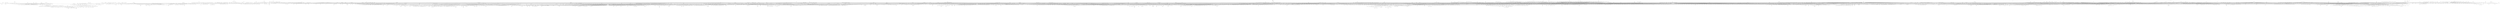 graph {



	10 [height="0.40", level="3", pos="-15855.61,11286.79", width="2.96"];
	100 [height="0.22", level="7", pos="-10621.83,-14084.94", width="0.62"];
	1000 [height="0.47", level="2", pos="9132.73,-16902.34", width="2.28"];
	1001 [height="0.22", level="7", pos="-28452.25,3782.97", width="1.04"];
	1003 [height="0.40", level="3", pos="5057.65,11665.52", width="2.21"];
	1004 [height="0.40", level="3", pos="-8458.53,2839.92", width="3.54"];
	1005 [height="0.47", level="2", pos="4864.18,-14076.90", width="4.06"];
	1006 [height="0.28", level="5", pos="-19934.52,-7218.09", width="0.75"];
	1007 [height="0.47", level="2", pos="-9077.86,-11552.28", width="1.82"];
	1008 [height="0.40", level="3", pos="-4429.02,1004.87", width="2.58"];
	1009 [height="0.24", level="6", pos="-3512.28,6934.72", width="1.17"];
	101 [height="0.22", level="7", pos="1591.79,-11011.12", width="1.67"];
	1010 [height="0.40", level="3", pos="-14625.55,24126.48", width="1.94"];
	1011 [height="0.28", level="5", pos="-7165.36,5264.03", width="0.76"];
	1012 [height="0.22", level="7", pos="-17756.11,8195.17", width="0.92"];
	1013 [height="0.28", level="5", pos="15516.91,3427.83", width="1.61"];
	1015 [height="0.40", level="3", pos="33253.83,-3505.86", width="2.19"];
	1016 [height="0.24", level="6", pos="5597.56,-2272.70", width="1.15"];
	1017 [height="0.28", level="5", pos="-14197.86,896.77", width="0.43"];
	1018 [height="0.22", level="7", pos="-12994.04,-12037.82", width="1.92"];
	1019 [height="0.32", level="4", pos="-17957.24,-12201.21", width="1.33"];
	102 [height="0.22", level="7", pos="-9739.59,-9933.72", width="0.53"];
	1020 [height="0.40", level="3", pos="-24375.91,-20607.06", width="2.42"];
	1021 [height="0.56", level="1", pos="-4809.00,-211.21", width="4.22"];
	1022 [height="0.28", level="5", pos="2493.91,-769.23", width="1.85"];
	1023 [height="0.40", level="3", pos="-3338.07,26113.91", width="1.90"];
	1024 [height="0.28", level="5", pos="-29938.08,-4192.36", width="2.32"];
	1025 [height="0.47", level="2", pos="-3868.68,-14493.70", width="2.97"];
	1026 [height="0.24", level="6", pos="2195.19,-2583.17", width="0.96"];
	1029 [height="0.56", level="1", pos="-1975.70,-19305.48", width="1.57"];
	103 [height="0.28", level="5", pos="28076.50,14588.75", width="1.06"];
	1030 [height="0.47", level="2", pos="18661.74,9894.20", width="1.21"];
	1031 [height="0.28", level="5", pos="6523.12,128.29", width="1.32"];
	1032 [height="0.32", level="4", pos="24886.10,-13343.08", width="1.71"];
	1033 [height="0.32", level="4", pos="8580.08,-2693.05", width="1.94"];
	1034 [height="0.24", level="6", pos="-12926.93,-7866.96", width="1.68"];
	1035 [height="0.28", level="5", pos="-8695.15,-997.72", width="0.60"];
	1037 [height="0.28", level="5", pos="-932.07,-5651.82", width="1.58"];
	1038 [height="0.32", level="4", pos="-12456.94,-9645.03", width="1.62"];
	1039 [height="0.28", level="5", pos="-2386.55,-3494.89", width="1.86"];
	104 [height="0.24", level="6", pos="10343.37,-8761.86", width="1.11"];
	1040 [height="0.56", level="1", pos="-18558.90,11337.70", width="3.67"];
	1041 [height="0.56", level="1", pos="3861.05,-23440.12", width="1.31"];
	1042 [height="0.28", level="5", pos="13090.05,-11746.78", width="0.85"];
	1043 [height="0.40", level="3", pos="-21246.57,-11746.51", width="2.58"];
	1044 [height="0.28", level="5", pos="3045.88,9237.83", width="0.82"];
	1045 [height="0.28", level="5", pos="-16977.44,-16330.78", width="1.81"];
	1047 [height="0.24", level="6", pos="-11216.78,-4715.65", width="1.38"];
	1048 [height="0.22", level="7", pos="-24798.59,-2139.84", width="1.28"];
	1049 [height="0.28", level="5", pos="-25761.12,-3239.18", width="1.11"];
	1050 [height="0.47", level="2", pos="4133.79,-9688.51", width="0.74"];
	1052 [height="0.22", level="7", pos="-6568.05,1592.11", width="1.03"];
	1053 [height="0.28", level="5", pos="-5774.88,-14161.37", width="1.14"];
	1054 [height="0.32", level="4", pos="-513.42,951.15", width="1.92"];
	1056 [height="0.22", level="7", pos="29226.67,-227.21", width="0.71"];
	1057 [height="0.40", level="3", pos="-1949.89,-10409.70", width="1.56"];
	1058 [height="0.24", level="6", pos="-13098.42,-16491.10", width="0.61"];
	1059 [height="0.40", level="3", pos="-30087.46,825.04", width="1.04"];
	106 [height="0.56", level="1", pos="-20019.19,14056.30", width="2.47"];
	1060 [height="0.32", level="4", pos="-13584.52,9451.74", width="1.46"];
	1061 [height="0.28", level="5", pos="15403.23,11283.75", width="1.32"];
	1062 [height="0.40", level="3", pos="-408.90,-8930.89", width="1.88"];
	1063 [height="0.22", level="7", pos="-12894.12,5504.77", width="0.72"];
	1064 [height="0.28", level="5", pos="13262.47,-13072.39", width="1.42"];
	1065 [height="0.32", level="4", pos="-6166.82,-4864.34", width="1.38"];
	1066 [height="0.22", level="7", pos="455.64,2844.01", width="1.31"];
	1067 [height="0.47", level="2", pos="8407.52,-1697.27", width="2.60"];
	1068 [height="0.22", level="7", pos="-18615.69,-23794.44", width="1.42"];
	1069 [height="0.40", level="3", pos="7884.36,-352.30", width="0.53"];
	107 [height="0.47", level="2", pos="-8528.18,15560.79", width="2.51"];
	1070 [height="0.56", level="1", pos="1800.82,-13344.66", width="4.35"];
	1072 [height="0.28", level="5", pos="21242.22,1024.53", width="0.65"];
	1073 [height="0.22", level="7", pos="-6520.57,-12656.54", width="1.15"];
	1074 [height="0.40", level="3", pos="6935.27,-3057.14", width="2.85"];
	1075 [height="0.56", level="1", pos="-8200.21,-18496.23", width="1.75"];
	1076 [height="0.47", level="2", pos="15977.13,19505.51", width="2.61"];
	1077 [height="0.47", level="2", pos="-15315.96,-11710.12", width="3.26"];
	1078 [height="0.56", level="1", pos="27014.02,7671.95", width="3.28"];
	1079 [height="0.56", level="1", pos="11619.79,5972.60", width="2.42"];
	108 [height="0.40", level="3", pos="15292.57,-12972.75", width="1.82"];
	1080 [height="0.47", level="2", pos="-9650.60,6804.89", width="3.31"];
	1082 [height="0.28", level="5", pos="-929.37,-3349.16", width="1.08"];
	1083 [height="0.22", level="7", pos="22238.98,19232.91", width="0.74"];
	1087 [height="0.22", level="7", pos="-11988.76,-16633.26", width="1.01"];
	1088 [height="0.32", level="4", pos="24067.24,-10391.08", width="1.19"];
	1089 [height="0.22", level="7", pos="-2937.93,17117.23", width="1.10"];
	1090 [height="0.40", level="3", pos="4104.46,-12886.22", width="1.17"];
	1091 [height="0.47", level="2", pos="-12557.96,12509.48", width="2.25"];
	1092 [height="0.40", level="3", pos="20623.84,-20136.66", width="0.97"];
	1093 [height="0.28", level="5", pos="-6220.54,5877.97", width="1.29"];
	1094 [height="0.28", level="5", pos="7104.26,18170.44", width="1.99"];
	1095 [height="0.56", level="1", pos="-9623.99,10851.30", width="3.25"];
	1096 [height="0.28", level="5", pos="-7045.16,12723.20", width="0.94"];
	1097 [height="0.56", level="1", pos="-15609.38,9067.15", width="2.69"];
	1098 [height="0.28", level="5", pos="9771.51,12491.82", width="1.14"];
	1099 [height="0.22", level="7", pos="-13466.42,12756.05", width="0.39"];
	11 [height="0.28", level="5", pos="5763.92,4591.60", width="0.51"];
	110 [height="0.24", level="6", pos="2009.17,-12128.42", width="1.18"];
	1100 [height="0.47", level="2", pos="-1865.17,-8225.46", width="2.11"];
	1101 [height="0.32", level="4", pos="-24806.90,15357.53", width="0.36"];
	1102 [height="0.32", level="4", pos="-9215.59,3454.68", width="1.07"];
	1103 [height="0.32", level="4", pos="-27243.74,-5750.04", width="2.25"];
	1104 [height="0.47", level="2", pos="14366.07,-3438.51", width="1.81"];
	1105 [height="0.24", level="6", pos="-27331.61,-1894.90", width="0.86"];
	1106 [height="0.22", level="7", pos="26316.33,-10435.16", width="1.88"];
	1107 [height="0.22", level="7", pos="32485.09,-2176.89", width="0.65"];
	1109 [height="0.56", level="1", pos="5075.38,-3396.65", width="1.64"];
	111 [height="0.24", level="6", pos="7174.61,-7712.48", width="1.93"];
	1110 [height="0.40", level="3", pos="1318.60,-13038.17", width="2.24"];
	1111 [height="0.22", level="7", pos="11659.57,-5562.43", width="0.39"];
	1112 [height="0.40", level="3", pos="3979.06,-21097.59", width="0.90"];
	1114 [height="0.47", level="2", pos="-10205.47,16851.10", width="2.81"];
	1115 [height="0.28", level="5", pos="-1956.75,-16612.84", width="1.24"];
	1116 [height="0.40", level="3", pos="-15525.59,-9838.72", width="3.08"];
	1118 [height="0.28", level="5", pos="-2124.71,-2970.43", width="0.42"];
	1119 [height="0.28", level="5", pos="12613.83,-19454.68", width="0.90"];
	112 [height="0.40", level="3", pos="21651.87,-5812.89", width="2.49"];
	1120 [height="0.40", level="3", pos="5522.63,-12720.55", width="1.60"];
	1121 [height="0.28", level="5", pos="-4327.75,-21691.31", width="1.43"];
	1122 [height="0.24", level="6", pos="-14050.33,-18375.85", width="0.96"];
	1123 [height="0.56", level="1", pos="1629.07,-9613.39", width="2.47"];
	1124 [height="0.40", level="3", pos="3966.59,14657.32", width="1.82"];
	1125 [height="0.28", level="5", pos="24304.16,20257.93", width="0.79"];
	1126 [height="0.47", level="2", pos="622.43,23591.85", width="2.81"];
	1127 [height="0.22", level="7", pos="3125.04,-441.44", width="1.57"];
	1128 [height="0.56", level="1", pos="838.54,6013.08", width="1.54"];
	1129 [height="0.40", level="3", pos="-14344.03,5760.55", width="1.78"];
	113 [height="0.47", level="2", pos="20835.55,-13138.15", width="3.54"];
	1130 [height="0.47", level="2", pos="-16506.54,-4273.95", width="1.82"];
	1131 [height="0.28", level="5", pos="1522.55,5373.17", width="1.25"];
	1133 [height="0.47", level="2", pos="22674.63,11102.03", width="2.57"];
	1134 [height="0.28", level="5", pos="-11439.21,-15688.48", width="0.82"];
	1137 [height="0.56", level="1", pos="23766.41,19311.51", width="3.38"];
	1138 [height="0.47", level="2", pos="-3709.19,15348.86", width="1.74"];
	1139 [height="0.24", level="6", pos="-629.86,-22825.25", width="1.22"];
	114 [height="0.28", level="5", pos="14062.04,-8972.42", width="1.38"];
	1140 [height="0.47", level="2", pos="-16445.33,9885.63", width="1.42"];
	1141 [height="0.47", level="2", pos="-4443.13,9738.35", width="3.06"];
	1142 [height="0.56", level="1", pos="26903.96,-17015.28", width="2.40"];
	1143 [height="0.24", level="6", pos="30502.64,791.77", width="0.76"];
	1145 [height="0.47", level="2", pos="-7221.20,2175.54", width="1.39"];
	1148 [height="0.40", level="3", pos="1740.21,-21422.80", width="2.03"];
	1149 [height="0.40", level="3", pos="-1002.32,515.22", width="2.83"];
	1150 [height="0.47", level="2", pos="2051.90,-466.07", width="1.76"];
	1151 [height="0.32", level="4", pos="-993.92,-5022.29", width="2.00"];
	1152 [height="0.28", level="5", pos="6883.16,23602.26", width="0.75"];
	1153 [height="0.28", level="5", pos="10158.51,-20718.50", width="1.38"];
	1154 [height="0.28", level="5", pos="14619.03,-3803.59", width="0.85"];
	1156 [height="0.40", level="3", pos="-9595.52,-4531.38", width="2.00"];
	1157 [height="0.32", level="4", pos="5808.07,-19440.91", width="1.64"];
	1158 [height="0.40", level="3", pos="-13634.33,-16297.56", width="1.42"];
	1159 [height="0.32", level="4", pos="-17290.58,-4310.42", width="1.10"];
	116 [height="0.56", level="1", pos="16782.52,-23711.84", width="1.92"];
	1160 [height="0.28", level="5", pos="10819.44,2809.95", width="1.49"];
	1161 [height="0.32", level="4", pos="14636.89,20434.12", width="2.26"];
	1162 [height="0.28", level="5", pos="-356.42,-10408.67", width="1.33"];
	1163 [height="0.28", level="5", pos="-10844.52,-3819.06", width="0.72"];
	1164 [height="0.40", level="3", pos="2522.95,-3119.55", width="2.15"];
	1165 [height="0.56", level="1", pos="-1459.80,2192.74", width="2.42"];
	1167 [height="0.56", level="1", pos="21739.52,20093.49", width="3.67"];
	1169 [height="0.22", level="7", pos="-11939.56,-8559.31", width="0.26"];
	117 [height="0.32", level="4", pos="-6224.18,4846.42", width="1.74"];
	1170 [height="0.22", level="7", pos="-28804.40,5029.87", width="1.39"];
	1171 [height="0.22", level="7", pos="-25897.82,7762.71", width="0.82"];
	1172 [height="0.28", level="5", pos="16406.23,-3802.25", width="0.51"];
	1173 [height="0.28", level="5", pos="28026.28,5577.37", width="2.40"];
	1174 [height="0.40", level="3", pos="891.18,3141.89", width="1.57"];
	1175 [height="0.22", level="7", pos="20079.87,-15133.53", width="1.31"];
	1176 [height="0.24", level="6", pos="20778.29,-626.71", width="1.07"];
	1177 [height="0.32", level="4", pos="-8389.68,-4245.88", width="1.47"];
	1178 [height="0.47", level="2", pos="-21807.39,-9402.26", width="3.07"];
	1179 [height="0.28", level="5", pos="-1896.09,-16833.18", width="0.85"];
	1180 [height="0.40", level="3", pos="16809.79,20612.55", width="2.00"];
	1181 [height="0.32", level="4", pos="-3364.49,-7622.46", width="1.86"];
	1182 [height="0.40", level="3", pos="-5319.57,3204.58", width="3.07"];
	1183 [height="0.28", level="5", pos="7741.75,-5349.24", width="1.19"];
	1184 [height="0.47", level="2", pos="-20653.29,-17439.11", width="1.92"];
	1186 [height="0.40", level="3", pos="6742.05,-3530.46", width="2.06"];
	1187 [height="0.22", level="7", pos="19678.27,-13385.90", width="1.51"];
	1189 [height="0.24", level="6", pos="26503.26,6832.93", width="1.29"];
	119 [height="0.47", level="2", pos="-7735.00,-7529.26", width="1.92"];
	1191 [height="0.22", level="7", pos="-7900.16,-10111.41", width="1.51"];
	1192 [height="0.32", level="4", pos="4516.11,714.37", width="1.71"];
	1193 [height="0.24", level="6", pos="13757.36,4429.69", width="1.78"];
	1194 [height="0.32", level="4", pos="10523.56,7173.96", width="1.93"];
	1196 [height="0.40", level="3", pos="-24139.77,-18948.55", width="0.69"];
	1197 [height="0.47", level="2", pos="-13027.70,-5961.18", width="2.17"];
	1198 [height="0.28", level="5", pos="15013.94,-24269.58", width="1.43"];
	1199 [height="0.28", level="5", pos="-29363.96,5201.80", width="1.57"];
	12 [height="0.32", level="4", pos="-17712.06,-22816.12", width="0.85"];
	1200 [height="0.24", level="6", pos="-6116.29,-5692.72", width="1.17"];
	1201 [height="0.40", level="3", pos="-12032.23,-12769.83", width="2.31"];
	1202 [height="0.24", level="6", pos="-3609.69,-4087.39", width="0.36"];
	1203 [height="0.32", level="4", pos="-20796.75,-3125.40", width="2.49"];
	1204 [height="0.40", level="3", pos="23064.34,-5760.90", width="1.60"];
	1205 [height="0.28", level="5", pos="-22254.48,4282.82", width="1.49"];
	1206 [height="0.28", level="5", pos="-12029.77,-4233.25", width="0.92"];
	1208 [height="0.22", level="7", pos="-6662.07,6305.54", width="1.11"];
	121 [height="0.24", level="6", pos="-8517.84,15605.47", width="1.25"];
	1210 [height="0.28", level="5", pos="10207.72,-11634.94", width="1.15"];
	1211 [height="0.28", level="5", pos="-1848.18,-29456.97", width="0.60"];
	1212 [height="0.47", level="2", pos="6012.45,25178.54", width="3.94"];
	1213 [height="0.47", level="2", pos="-5302.65,9573.41", width="2.56"];
	1214 [height="0.28", level="5", pos="-10276.42,6341.62", width="0.76"];
	1215 [height="0.22", level="7", pos="-7717.12,16102.25", width="1.58"];
	1217 [height="0.40", level="3", pos="-5398.99,-2332.47", width="1.00"];
	1218 [height="0.47", level="2", pos="-8165.38,28742.29", width="0.97"];
	1219 [height="0.28", level="5", pos="22076.08,-9755.33", width="1.36"];
	122 [height="0.40", level="3", pos="8283.35,-1096.87", width="2.54"];
	1220 [height="0.56", level="1", pos="-342.58,-9360.75", width="3.31"];
	1221 [height="0.56", level="1", pos="-1411.97,-2876.81", width="2.17"];
	1222 [height="0.22", level="7", pos="-24673.23,14968.51", width="0.88"];
	1223 [height="0.40", level="3", pos="456.27,15502.52", width="2.10"];
	1224 [height="0.28", level="5", pos="-203.24,-26616.12", width="0.65"];
	1225 [height="0.32", level="4", pos="-12026.12,-1782.57", width="1.90"];
	1226 [height="0.28", level="5", pos="12276.64,-6843.03", width="0.71"];
	1229 [height="0.47", level="2", pos="14596.00,-19693.10", width="1.49"];
	123 [height="0.40", level="3", pos="6419.42,12588.10", width="2.19"];
	1230 [height="0.28", level="5", pos="-24150.70,-1180.07", width="1.82"];
	1231 [height="0.56", level="1", pos="-23730.09,19546.58", width="2.96"];
	1232 [height="0.28", level="5", pos="8697.62,4206.78", width="1.58"];
	1233 [height="0.24", level="6", pos="-25550.43,26027.58", width="0.78"];
	1234 [height="0.24", level="6", pos="7415.76,12132.93", width="1.06"];
	1236 [height="0.56", level="1", pos="18849.08,18372.14", width="3.28"];
	1237 [height="0.28", level="5", pos="19977.74,-10550.00", width="1.26"];
	1238 [height="0.47", level="2", pos="-23395.35,1705.36", width="1.83"];
	1239 [height="0.24", level="6", pos="9056.31,6774.08", width="1.31"];
	124 [height="0.28", level="5", pos="16488.76,-2692.82", width="1.29"];
	1240 [height="0.28", level="5", pos="-21824.74,2125.93", width="0.93"];
	1241 [height="0.56", level="1", pos="17524.13,563.38", width="1.22"];
	1242 [height="0.28", level="5", pos="9902.72,-24096.51", width="1.44"];
	1243 [height="0.28", level="5", pos="-120.72,-23023.00", width="1.43"];
	1244 [height="0.40", level="3", pos="-17643.12,5975.13", width="2.14"];
	1245 [height="0.56", level="1", pos="1608.85,-15349.48", width="1.38"];
	1246 [height="0.28", level="5", pos="4322.37,-17645.29", width="0.79"];
	1247 [height="0.24", level="6", pos="-3528.62,-17201.75", width="1.44"];
	1248 [height="0.28", level="5", pos="-1191.52,3309.74", width="1.92"];
	1249 [height="0.22", level="7", pos="-9488.23,1545.58", width="1.46"];
	125 [height="0.40", level="3", pos="-2123.24,-3246.25", width="1.82"];
	1250 [height="0.47", level="2", pos="11678.08,-14444.55", width="3.86"];
	1251 [height="0.32", level="4", pos="25108.07,1130.57", width="0.36"];
	1252 [height="0.24", level="6", pos="-16186.03,-6320.19", width="0.76"];
	1253 [height="0.47", level="2", pos="13362.56,7847.76", width="1.24"];
	1254 [height="0.47", level="2", pos="5006.59,-2170.33", width="2.47"];
	1255 [height="0.22", level="7", pos="4387.49,609.34", width="1.18"];
	1256 [height="0.40", level="3", pos="3725.78,-17270.03", width="0.97"];
	1257 [height="0.28", level="5", pos="4222.72,379.90", width="0.92"];
	1258 [height="0.32", level="4", pos="8834.79,517.03", width="1.26"];
	1259 [height="0.40", level="3", pos="14864.17,21410.73", width="2.39"];
	126 [height="0.24", level="6", pos="3243.17,-19359.31", width="1.24"];
	1260 [height="0.40", level="3", pos="11659.97,-24916.09", width="1.76"];
	1262 [height="0.28", level="5", pos="-8992.69,10681.96", width="1.06"];
	1264 [height="0.24", level="6", pos="24636.04,2451.53", width="0.51"];
	1266 [height="0.28", level="5", pos="7567.25,-148.20", width="2.28"];
	1268 [height="0.56", level="1", pos="-4899.77,-16772.18", width="2.33"];
	1269 [height="0.24", level="6", pos="-11732.06,-9466.97", width="1.88"];
	127 [height="0.28", level="5", pos="-312.88,-6713.60", width="2.08"];
	1271 [height="0.28", level="5", pos="-6337.57,-6507.60", width="1.15"];
	1272 [height="0.47", level="2", pos="-1679.86,-15870.65", width="4.31"];
	1273 [height="0.24", level="6", pos="11831.07,6841.01", width="1.00"];
	1274 [height="0.40", level="3", pos="315.95,-13958.40", width="3.79"];
	1276 [height="0.40", level="3", pos="-6566.11,-10064.05", width="2.65"];
	1277 [height="0.28", level="5", pos="2513.94,-20096.74", width="1.01"];
	1278 [height="0.28", level="5", pos="9464.62,-21569.67", width="1.25"];
	1279 [height="0.40", level="3", pos="14935.23,-16321.66", width="3.26"];
	128 [height="0.40", level="3", pos="10247.64,-9182.12", width="1.17"];
	1280 [height="0.28", level="5", pos="-5374.67,12504.66", width="1.85"];
	1281 [height="0.40", level="3", pos="2463.72,-2249.58", width="2.85"];
	1282 [height="0.22", level="7", pos="12322.51,-12815.55", width="1.28"];
	1283 [height="0.32", level="4", pos="-7831.51,28681.24", width="1.97"];
	1284 [height="0.40", level="3", pos="-14524.66,10320.37", width="1.93"];
	1287 [height="0.28", level="5", pos="-987.16,-27363.00", width="1.12"];
	1289 [height="0.28", level="5", pos="8421.71,-10348.47", width="1.38"];
	129 [height="0.28", level="5", pos="-22496.32,-3432.40", width="1.21"];
	1290 [height="0.40", level="3", pos="-20883.41,2562.33", width="2.21"];
	1291 [height="0.24", level="6", pos="-26138.24,-6376.15", width="1.32"];
	1292 [height="0.28", level="5", pos="-7743.23,25380.49", width="0.85"];
	1293 [height="0.24", level="6", pos="20634.83,-4787.61", width="0.85"];
	1295 [height="0.22", level="7", pos="18726.43,-24376.56", width="0.50"];
	1296 [height="0.56", level="1", pos="-10796.48,-8519.10", width="2.06"];
	1297 [height="0.22", level="7", pos="-16908.29,9334.45", width="1.12"];
	1298 [height="0.22", level="7", pos="-10615.60,-19091.44", width="1.14"];
	1299 [height="0.40", level="3", pos="-8066.23,12816.55", width="2.43"];
	13 [height="0.28", level="5", pos="-13.82,-11095.01", width="0.97"];
	130 [height="0.28", level="5", pos="7672.10,-22896.20", width="1.51"];
	1300 [height="0.56", level="1", pos="18303.78,9318.97", width="4.04"];
	1301 [height="0.40", level="3", pos="-8849.33,-16784.31", width="1.46"];
	1302 [height="0.47", level="2", pos="-13855.77,16316.87", width="2.90"];
	1303 [height="0.28", level="5", pos="-4718.51,-8613.39", width="1.21"];
	1304 [height="0.40", level="3", pos="1427.43,-16973.32", width="1.19"];
	1305 [height="0.47", level="2", pos="-10128.85,1097.05", width="0.76"];
	1306 [height="0.22", level="7", pos="-33394.20,18774.40", width="1.19"];
	1307 [height="0.40", level="3", pos="-30688.02,-1467.86", width="1.96"];
	131 [height="0.28", level="5", pos="-1105.53,11381.41", width="1.22"];
	1310 [height="0.24", level="6", pos="14801.84,-1952.99", width="1.28"];
	1311 [height="0.24", level="6", pos="17494.66,5755.21", width="1.43"];
	1313 [height="0.28", level="5", pos="28810.61,-8179.87", width="0.89"];
	1314 [height="0.24", level="6", pos="-4403.47,2999.60", width="0.51"];
	1315 [height="0.47", level="2", pos="-2087.30,-10564.16", width="2.71"];
	1316 [height="0.22", level="7", pos="-22027.54,-15562.86", width="0.86"];
	1317 [height="0.32", level="4", pos="-18385.99,-14325.72", width="2.24"];
	1319 [height="0.28", level="5", pos="-8000.36,1609.34", width="0.50"];
	132 [height="0.40", level="3", pos="-903.30,7316.10", width="0.67"];
	1321 [height="0.28", level="5", pos="-6994.23,24192.42", width="1.62"];
	1322 [height="0.28", level="5", pos="-20064.66,5272.29", width="2.58"];
	1323 [height="0.28", level="5", pos="-19476.13,9411.48", width="1.31"];
	1324 [height="0.28", level="5", pos="-25215.03,8049.35", width="2.22"];
	1325 [height="0.47", level="2", pos="6827.62,-7129.41", width="3.00"];
	1326 [height="0.22", level="7", pos="-11059.34,5836.86", width="0.72"];
	1327 [height="0.22", level="7", pos="-12087.88,4832.06", width="1.03"];
	1328 [height="0.22", level="7", pos="11941.15,-2483.16", width="1.07"];
	133 [height="0.40", level="3", pos="-606.55,78.36", width="2.29"];
	1331 [height="0.56", level="1", pos="-11449.81,-367.88", width="1.40"];
	1333 [height="0.22", level="7", pos="-25755.07,-9782.13", width="1.99"];
	1334 [height="0.40", level="3", pos="21831.81,13844.75", width="0.94"];
	1335 [height="0.28", level="5", pos="30275.43,-3816.77", width="0.54"];
	1336 [height="0.40", level="3", pos="3346.32,16990.07", width="2.53"];
	1337 [height="0.24", level="6", pos="-26996.01,153.92", width="1.57"];
	1338 [height="0.24", level="6", pos="13221.07,-10141.25", width="1.11"];
	1339 [height="0.28", level="5", pos="-6732.85,12002.83", width="1.29"];
	1340 [height="0.28", level="5", pos="-11219.51,-5763.09", width="0.83"];
	1342 [height="0.28", level="5", pos="5170.08,-17993.80", width="0.43"];
	1343 [height="0.28", level="5", pos="-5089.98,1269.26", width="1.25"];
	1344 [height="0.28", level="5", pos="-14342.90,-1093.47", width="0.61"];
	1345 [height="0.28", level="5", pos="-8390.07,-6115.19", width="0.94"];
	1346 [height="0.32", level="4", pos="9842.12,-2264.50", width="1.97"];
	1347 [height="0.56", level="1", pos="3454.69,-20486.33", width="0.89"];
	1348 [height="0.47", level="2", pos="19792.79,-17035.93", width="2.01"];
	135 [height="0.40", level="3", pos="9539.04,13216.22", width="2.31"];
	1350 [height="0.32", level="4", pos="-12522.27,-6673.34", width="1.40"];
	1351 [height="0.28", level="5", pos="-7936.67,-8890.66", width="0.67"];
	1352 [height="0.28", level="5", pos="1133.40,-9597.62", width="2.19"];
	1353 [height="0.32", level="4", pos="9380.86,-20409.09", width="2.12"];
	1355 [height="0.47", level="2", pos="3758.29,3785.46", width="2.75"];
	1356 [height="0.28", level="5", pos="2543.82,18738.27", width="1.92"];
	1357 [height="0.40", level="3", pos="4063.09,15763.85", width="1.26"];
	1358 [height="0.47", level="2", pos="-4147.57,-7094.62", width="3.25"];
	136 [height="0.32", level="4", pos="22470.07,257.95", width="1.94"];
	1360 [height="0.28", level="5", pos="-225.78,-19251.24", width="0.97"];
	1362 [height="0.22", level="7", pos="-9573.74,3039.14", width="0.72"];
	1363 [height="0.32", level="4", pos="16441.36,153.77", width="2.50"];
	1364 [height="0.28", level="5", pos="-20349.65,-23475.47", width="0.82"];
	1365 [height="0.22", level="7", pos="18734.61,-3943.21", width="1.40"];
	1367 [height="0.22", level="7", pos="-11801.39,4913.32", width="0.31"];
	1368 [height="0.28", level="5", pos="27022.62,-9348.21", width="1.17"];
	1369 [height="0.28", level="5", pos="-19620.66,-545.44", width="1.08"];
	137 [height="0.22", level="7", pos="-8861.18,-16916.34", width="1.46"];
	1370 [height="0.22", level="7", pos="-2975.58,17841.99", width="0.31"];
	1371 [height="0.40", level="3", pos="-12966.25,2425.30", width="2.53"];
	1372 [height="0.28", level="5", pos="-5664.29,-8612.49", width="0.83"];
	1373 [height="0.24", level="6", pos="14769.31,-7716.58", width="0.43"];
	1374 [height="0.22", level="7", pos="20338.81,1581.73", width="0.64"];
	1375 [height="0.32", level="4", pos="-27868.73,2961.15", width="1.99"];
	1376 [height="0.47", level="2", pos="948.24,-17028.76", width="0.86"];
	1377 [height="0.22", level="7", pos="5451.53,24382.49", width="1.15"];
	1378 [height="0.40", level="3", pos="3296.85,-24224.54", width="1.31"];
	1379 [height="0.28", level="5", pos="-21347.92,8861.14", width="2.17"];
	138 [height="0.22", level="7", pos="875.21,-15355.85", width="1.01"];
	1380 [height="0.32", level="4", pos="-18709.37,-6729.27", width="0.79"];
	1381 [height="0.22", level="7", pos="-3142.50,10568.30", width="1.68"];
	1382 [height="0.40", level="3", pos="-26987.45,-3297.60", width="1.69"];
	1383 [height="0.40", level="3", pos="12028.03,-12919.41", width="1.43"];
	1384 [height="0.47", level="2", pos="-18788.92,-7293.17", width="2.81"];
	1385 [height="0.47", level="2", pos="-12430.22,-4396.91", width="1.24"];
	1386 [height="0.24", level="6", pos="17925.09,1261.82", width="1.19"];
	1387 [height="0.47", level="2", pos="-13599.28,7269.98", width="2.50"];
	1388 [height="0.32", level="4", pos="-8058.37,-2432.78", width="1.12"];
	1389 [height="0.28", level="5", pos="6488.16,-17453.74", width="1.39"];
	139 [height="0.24", level="6", pos="3571.98,-20076.41", width="0.97"];
	1390 [height="0.40", level="3", pos="22816.27,-23707.84", width="0.83"];
	1391 [height="0.32", level="4", pos="-16930.84,12283.83", width="1.29"];
	1392 [height="0.40", level="3", pos="-2042.56,-24795.55", width="1.54"];
	1393 [height="0.40", level="3", pos="1137.18,-5320.77", width="2.25"];
	1394 [height="0.56", level="1", pos="-21092.53,4871.75", width="4.93"];
	1395 [height="0.28", level="5", pos="9181.99,-15900.06", width="1.18"];
	1396 [height="0.22", level="7", pos="-15299.91,21208.03", width="1.11"];
	1398 [height="0.32", level="4", pos="26226.44,15227.68", width="1.44"];
	1399 [height="0.40", level="3", pos="-15072.02,-751.99", width="2.43"];
	14 [height="0.47", level="2", pos="-27651.52,-13932.58", width="2.90"];
	140 [height="0.56", level="1", pos="-1372.39,1076.04", width="5.28"];
	1400 [height="0.24", level="6", pos="16005.73,-9859.30", width="0.62"];
	1401 [height="0.32", level="4", pos="28250.58,-17136.38", width="0.79"];
	1402 [height="0.40", level="3", pos="689.12,-5755.55", width="2.67"];
	1403 [height="0.28", level="5", pos="-17481.61,21074.71", width="1.72"];
	1404 [height="0.47", level="2", pos="826.62,-13660.56", width="1.62"];
	1405 [height="0.47", level="2", pos="28733.91,239.50", width="1.17"];
	1406 [height="0.28", level="5", pos="-7366.94,-4791.59", width="1.61"];
	1408 [height="0.22", level="7", pos="-19858.68,3470.63", width="1.61"];
	1409 [height="0.28", level="5", pos="-11494.96,-3874.65", width="1.26"];
	141 [height="0.28", level="5", pos="-19298.67,-12467.38", width="1.89"];
	1410 [height="0.56", level="1", pos="-18037.60,6469.42", width="2.86"];
	1411 [height="0.56", level="1", pos="-3776.39,7589.61", width="2.42"];
	1412 [height="0.28", level="5", pos="7015.35,13909.50", width="1.56"];
	1413 [height="0.47", level="2", pos="-14247.67,687.62", width="1.39"];
	1415 [height="0.40", level="3", pos="6151.17,17241.07", width="2.65"];
	1416 [height="0.40", level="3", pos="14415.54,-9022.16", width="1.35"];
	1417 [height="0.32", level="4", pos="-4782.66,-14727.43", width="0.90"];
	1418 [height="0.32", level="4", pos="-3756.24,-4493.34", width="1.79"];
	1419 [height="0.22", level="7", pos="15830.51,-9212.90", width="0.76"];
	142 [height="0.22", level="7", pos="13983.71,16929.99", width="1.94"];
	1420 [height="0.40", level="3", pos="4820.54,-10916.01", width="1.93"];
	1421 [height="0.47", level="2", pos="-7054.28,20177.25", width="3.58"];
	1426 [height="0.28", level="5", pos="-2263.77,13889.59", width="0.46"];
	1427 [height="0.28", level="5", pos="19465.75,-9009.22", width="1.06"];
	1428 [height="0.22", level="7", pos="-14090.97,-15488.19", width="0.62"];
	1429 [height="0.40", level="3", pos="10503.73,8333.39", width="2.81"];
	143 [height="0.28", level="5", pos="-17284.79,8076.99", width="0.99"];
	1430 [height="0.47", level="2", pos="-15630.97,10598.53", width="2.28"];
	1431 [height="0.40", level="3", pos="16404.77,-10204.84", width="1.08"];
	1432 [height="0.22", level="7", pos="9277.49,17855.74", width="1.51"];
	1433 [height="0.22", level="7", pos="2696.69,-1731.43", width="1.08"];
	1434 [height="0.32", level="4", pos="-22063.51,13673.26", width="1.10"];
	1436 [height="0.40", level="3", pos="22629.20,-5111.48", width="1.78"];
	1438 [height="0.32", level="4", pos="2838.51,4007.59", width="1.81"];
	144 [height="0.28", level="5", pos="-10964.99,24828.29", width="1.51"];
	1440 [height="0.47", level="2", pos="-33107.61,16393.56", width="1.33"];
	1441 [height="0.24", level="6", pos="-15952.88,-2689.29", width="1.89"];
	1443 [height="0.40", level="3", pos="9686.61,-3468.42", width="2.58"];
	1444 [height="0.28", level="5", pos="6882.65,-4502.10", width="0.89"];
	1445 [height="0.24", level="6", pos="-25363.85,-8542.27", width="1.40"];
	1446 [height="0.40", level="3", pos="17863.07,-10889.36", width="0.89"];
	1447 [height="0.28", level="5", pos="22211.89,6141.03", width="2.17"];
	1448 [height="0.47", level="2", pos="-16150.16,-2308.87", width="3.10"];
	145 [height="0.56", level="1", pos="-20155.87,15860.69", width="0.64"];
	1450 [height="0.22", level="7", pos="-757.74,-12354.55", width="0.69"];
	1451 [height="0.32", level="4", pos="-12385.02,-9174.76", width="1.64"];
	1452 [height="0.22", level="7", pos="15161.69,13564.94", width="1.85"];
	1453 [height="0.22", level="7", pos="10370.93,-17997.26", width="0.78"];
	1454 [height="0.28", level="5", pos="-9893.77,27603.12", width="1.26"];
	1455 [height="0.24", level="6", pos="6526.56,-3101.97", width="1.81"];
	1457 [height="0.40", level="3", pos="7053.69,-22695.40", width="2.47"];
	1458 [height="0.32", level="4", pos="10960.04,-3673.06", width="2.03"];
	1459 [height="0.28", level="5", pos="-7991.21,-13232.08", width="0.57"];
	146 [height="0.24", level="6", pos="-2118.69,12040.97", width="0.92"];
	1460 [height="0.22", level="7", pos="23373.15,1826.60", width="1.11"];
	1461 [height="0.22", level="7", pos="3856.57,-47.97", width="1.53"];
	1463 [height="0.40", level="3", pos="4173.50,6699.07", width="2.71"];
	1464 [height="0.32", level="4", pos="-30244.82,-4558.75", width="1.07"];
	1465 [height="0.40", level="3", pos="22815.04,-13660.66", width="1.92"];
	1466 [height="0.22", level="7", pos="914.83,-1813.96", width="1.06"];
	1467 [height="0.24", level="6", pos="-9646.93,15327.65", width="1.89"];
	1468 [height="0.24", level="6", pos="13711.31,15934.60", width="0.89"];
	1470 [height="0.47", level="2", pos="25839.82,6906.03", width="2.69"];
	1471 [height="0.40", level="3", pos="-20053.97,-6449.24", width="2.69"];
	1472 [height="0.22", level="7", pos="32988.28,-3628.35", width="1.49"];
	1473 [height="0.24", level="6", pos="24129.74,-11690.15", width="0.89"];
	1474 [height="0.40", level="3", pos="23254.95,-7695.03", width="2.46"];
	1475 [height="0.40", level="3", pos="-1785.38,-5789.29", width="1.51"];
	1476 [height="0.22", level="7", pos="-6774.35,-6703.12", width="0.88"];
	1477 [height="0.32", level="4", pos="-2801.68,-72.56", width="2.28"];
	1478 [height="0.24", level="6", pos="-20919.19,-8714.60", width="0.76"];
	1479 [height="0.32", level="4", pos="1228.88,-473.33", width="0.49"];
	148 [height="0.24", level="6", pos="7079.42,25103.57", width="0.96"];
	1480 [height="0.47", level="2", pos="33920.67,9770.58", width="3.25"];
	1481 [height="0.22", level="7", pos="-24085.16,26118.87", width="1.82"];
	1482 [height="0.56", level="1", pos="20744.41,177.43", width="0.71"];
	1483 [height="0.47", level="2", pos="5670.82,2588.07", width="3.00"];
	1484 [height="0.47", level="2", pos="20614.27,-12318.81", width="4.18"];
	1485 [height="0.56", level="1", pos="30495.00,-797.56", width="4.04"];
	1486 [height="0.28", level="5", pos="-14831.81,8259.49", width="1.17"];
	1488 [height="0.22", level="7", pos="-8586.64,15116.63", width="1.00"];
	1489 [height="0.40", level="3", pos="9028.63,-13710.87", width="1.24"];
	149 [height="0.22", level="7", pos="5618.85,-18404.02", width="1.28"];
	1490 [height="0.32", level="4", pos="33557.03,-4003.80", width="1.69"];
	1491 [height="0.32", level="4", pos="-11203.55,8542.19", width="1.94"];
	1492 [height="0.40", level="3", pos="-4807.81,-800.83", width="3.79"];
	1494 [height="0.32", level="4", pos="-15338.14,-9504.85", width="1.28"];
	1495 [height="0.47", level="2", pos="-15079.20,-5086.57", width="1.58"];
	1496 [height="0.28", level="5", pos="7757.24,17756.97", width="1.60"];
	1497 [height="0.28", level="5", pos="4914.43,633.47", width="0.82"];
	1498 [height="0.22", level="7", pos="-31858.68,19061.92", width="1.15"];
	1499 [height="0.28", level="5", pos="27020.77,-5409.35", width="1.78"];
	15 [height="0.40", level="3", pos="-12588.43,18242.62", width="2.35"];
	150 [height="0.56", level="1", pos="-13841.75,-6682.13", width="2.06"];
	1500 [height="0.24", level="6", pos="-9228.77,-11022.93", width="0.81"];
	1501 [height="0.47", level="2", pos="-3931.07,-9584.08", width="2.57"];
	1502 [height="0.40", level="3", pos="-19277.70,9263.88", width="2.14"];
	1504 [height="0.40", level="3", pos="6380.51,-5384.34", width="0.94"];
	1506 [height="0.28", level="5", pos="-22741.13,-14436.95", width="0.86"];
	1507 [height="0.28", level="5", pos="-7065.66,1031.39", width="0.83"];
	1508 [height="0.22", level="7", pos="26088.30,19548.05", width="1.19"];
	1509 [height="0.22", level="7", pos="14110.87,19327.77", width="1.26"];
	151 [height="0.40", level="3", pos="28041.09,-1754.97", width="3.12"];
	1510 [height="0.24", level="6", pos="-12808.20,17329.21", width="0.82"];
	1511 [height="0.40", level="3", pos="16083.66,-6511.29", width="1.21"];
	1512 [height="0.28", level="5", pos="9322.80,-20200.29", width="0.99"];
	1513 [height="0.56", level="1", pos="10092.31,-13827.60", width="2.10"];
	1514 [height="0.28", level="5", pos="-7216.91,2573.70", width="0.68"];
	1516 [height="0.22", level="7", pos="-5281.59,4466.15", width="0.83"];
	1517 [height="0.40", level="3", pos="2852.65,-17403.97", width="0.74"];
	1518 [height="0.28", level="5", pos="946.90,26674.89", width="1.51"];
	1519 [height="0.28", level="5", pos="16300.45,20098.81", width="1.22"];
	152 [height="0.32", level="4", pos="463.15,-13315.82", width="1.78"];
	1520 [height="0.56", level="1", pos="14975.32,-29234.03", width="3.07"];
	1522 [height="0.32", level="4", pos="-5061.80,12240.14", width="1.50"];
	1523 [height="0.28", level="5", pos="-11496.52,-8894.38", width="1.19"];
	1524 [height="0.22", level="7", pos="-1078.84,-1516.86", width="1.42"];
	1525 [height="0.40", level="3", pos="-819.62,-4093.33", width="2.01"];
	1527 [height="0.47", level="2", pos="-7433.94,17086.35", width="2.12"];
	1528 [height="0.47", level="2", pos="-8539.51,-6246.95", width="2.12"];
	1530 [height="0.40", level="3", pos="-4754.62,-5177.24", width="2.24"];
	1531 [height="0.22", level="7", pos="-10259.28,14175.04", width="1.33"];
	1532 [height="0.32", level="4", pos="-473.90,-3322.95", width="1.99"];
	1533 [height="0.47", level="2", pos="15495.03,-7179.08", width="1.42"];
	1534 [height="0.40", level="3", pos="-19318.09,-171.16", width="1.03"];
	1535 [height="0.40", level="3", pos="2834.42,6195.38", width="1.76"];
	1536 [height="0.22", level="7", pos="-12258.72,-2631.43", width="1.15"];
	1537 [height="0.28", level="5", pos="-9158.90,12906.11", width="2.24"];
	1538 [height="0.28", level="5", pos="6634.41,9621.48", width="1.39"];
	1539 [height="0.32", level="4", pos="2022.14,5937.70", width="1.29"];
	154 [height="0.22", level="7", pos="-9861.48,7964.36", width="2.28"];
	1540 [height="0.47", level="2", pos="5188.25,-4962.04", width="1.97"];
	1541 [height="0.32", level="4", pos="-13277.07,-7712.61", width="1.71"];
	1542 [height="0.28", level="5", pos="-16496.46,-8816.62", width="0.78"];
	1543 [height="0.22", level="7", pos="-766.14,-12920.07", width="1.32"];
	1544 [height="0.40", level="3", pos="8128.32,-15686.81", width="1.38"];
	1545 [height="0.22", level="7", pos="-12824.76,14547.53", width="1.11"];
	1546 [height="0.22", level="7", pos="13836.37,-18370.93", width="1.47"];
	1547 [height="0.32", level="4", pos="-14690.32,11224.15", width="1.54"];
	1548 [height="0.24", level="6", pos="15731.39,2535.15", width="1.06"];
	1549 [height="0.28", level="5", pos="-15617.51,6147.24", width="1.43"];
	1550 [height="0.24", level="6", pos="7916.58,-7555.91", width="0.36"];
	1551 [height="0.22", level="7", pos="-4641.34,-18370.07", width="1.24"];
	1552 [height="0.24", level="6", pos="1050.41,-452.29", width="0.89"];
	1553 [height="0.22", level="7", pos="9437.17,-4413.98", width="1.15"];
	1554 [height="0.32", level="4", pos="-666.39,-1848.80", width="1.04"];
	1555 [height="0.28", level="5", pos="-27427.25,-2612.06", width="1.62"];
	1556 [height="0.47", level="2", pos="-3486.68,-6936.41", width="2.57"];
	1557 [height="0.22", level="7", pos="26736.32,13940.05", width="0.64"];
	1558 [height="0.40", level="3", pos="-5237.14,-14971.64", width="1.19"];
	1559 [height="0.28", level="5", pos="-1049.86,8404.79", width="1.36"];
	156 [height="0.22", level="7", pos="-17933.05,25742.04", width="1.58"];
	1560 [height="0.22", level="7", pos="23347.58,-22097.23", width="0.50"];
	1561 [height="0.40", level="3", pos="-15285.06,550.92", width="1.19"];
	1562 [height="0.32", level="4", pos="20055.52,17848.45", width="1.42"];
	1563 [height="0.24", level="6", pos="-17179.61,-13409.34", width="0.51"];
	1564 [height="0.24", level="6", pos="-25332.67,-20547.02", width="1.24"];
	1565 [height="0.22", level="7", pos="-9702.34,-5584.29", width="1.14"];
	1566 [height="0.28", level="5", pos="29014.15,-7290.44", width="1.18"];
	1567 [height="0.32", level="4", pos="-20231.25,201.78", width="1.96"];
	1568 [height="0.32", level="4", pos="-6428.89,6151.03", width="0.99"];
	1569 [height="0.32", level="4", pos="-623.62,-1959.04", width="1.68"];
	157 [height="0.40", level="3", pos="1461.01,6337.11", width="1.56"];
	1570 [height="0.40", level="3", pos="10162.70,5045.38", width="3.21"];
	1571 [height="0.22", level="7", pos="-8386.00,13895.13", width="1.11"];
	1572 [height="0.28", level="5", pos="13096.09,-1747.97", width="1.32"];
	1573 [height="0.47", level="2", pos="-11474.74,15949.80", width="4.47"];
	1574 [height="0.22", level="7", pos="31620.60,-1397.20", width="1.51"];
	1575 [height="0.32", level="4", pos="3022.61,-5182.29", width="0.99"];
	1576 [height="0.40", level="3", pos="2416.71,16255.51", width="2.76"];
	1578 [height="0.28", level="5", pos="9476.07,25339.54", width="1.36"];
	158 [height="0.24", level="6", pos="4133.16,-10068.52", width="0.72"];
	1580 [height="0.47", level="2", pos="-20285.93,-10572.02", width="1.74"];
	1581 [height="0.56", level="1", pos="27332.20,4765.18", width="3.74"];
	1582 [height="0.32", level="4", pos="-9703.62,9886.37", width="1.69"];
	1583 [height="0.40", level="3", pos="-4409.99,-3798.46", width="0.68"];
	1585 [height="0.28", level="5", pos="-19792.62,-13429.06", width="1.29"];
	1586 [height="0.40", level="3", pos="2174.41,-22893.96", width="3.25"];
	1587 [height="0.22", level="7", pos="641.74,10717.00", width="0.99"];
	1588 [height="0.32", level="4", pos="6715.40,20740.84", width="1.06"];
	1589 [height="0.56", level="1", pos="-13867.53,11538.63", width="1.65"];
	159 [height="0.56", level="1", pos="-11421.59,-11076.54", width="3.76"];
	1590 [height="0.28", level="5", pos="33444.45,523.91", width="0.38"];
	1591 [height="0.28", level="5", pos="26357.74,-782.40", width="1.57"];
	1592 [height="0.24", level="6", pos="-2947.16,-25933.19", width="0.64"];
	1593 [height="0.28", level="5", pos="-4512.71,23438.47", width="1.90"];
	1594 [height="0.24", level="6", pos="-14782.42,-12536.81", width="1.22"];
	1596 [height="0.32", level="4", pos="2236.35,-598.94", width="2.06"];
	1597 [height="0.28", level="5", pos="3978.45,4377.95", width="1.29"];
	1598 [height="0.28", level="5", pos="1056.84,-5239.89", width="0.85"];
	1599 [height="0.47", level="2", pos="23121.17,6894.86", width="3.19"];
	16 [height="0.47", level="2", pos="-13827.87,-16887.74", width="2.18"];
	160 [height="0.28", level="5", pos="-13209.14,22352.88", width="1.53"];
	1600 [height="0.32", level="4", pos="-28640.11,2278.79", width="0.47"];
	1601 [height="0.47", level="2", pos="5161.74,-12408.42", width="2.15"];
	1603 [height="0.40", level="3", pos="-18084.97,11400.92", width="2.86"];
	1604 [height="0.40", level="3", pos="-14916.30,-12075.86", width="1.83"];
	1605 [height="0.32", level="4", pos="-4432.54,1203.03", width="2.08"];
	1606 [height="0.28", level="5", pos="-23021.19,18782.99", width="0.65"];
	1608 [height="0.28", level="5", pos="10040.28,-6744.35", width="0.28"];
	1609 [height="0.40", level="3", pos="16809.59,-5572.70", width="2.74"];
	161 [height="0.22", level="7", pos="9785.85,337.05", width="1.32"];
	1610 [height="0.24", level="6", pos="-6476.86,5849.48", width="1.21"];
	1611 [height="0.32", level="4", pos="-16288.07,-5529.97", width="1.33"];
	1612 [height="0.32", level="4", pos="-1787.52,-1152.72", width="0.85"];
	1613 [height="0.22", level="7", pos="1857.40,-14315.88", width="0.31"];
	1614 [height="0.22", level="7", pos="-22438.90,536.08", width="1.47"];
	1615 [height="0.32", level="4", pos="29708.93,-2898.30", width="1.56"];
	1616 [height="0.40", level="3", pos="-21907.59,-12717.60", width="3.12"];
	1617 [height="0.32", level="4", pos="3745.61,-4276.79", width="1.58"];
	1618 [height="0.56", level="1", pos="-5005.60,-4843.44", width="1.75"];
	1619 [height="0.24", level="6", pos="3767.30,-10063.41", width="0.64"];
	162 [height="0.24", level="6", pos="-7031.37,7606.05", width="1.43"];
	1620 [height="0.24", level="6", pos="-5407.47,9143.99", width="1.19"];
	1621 [height="0.22", level="7", pos="6306.85,-4196.07", width="1.40"];
	1622 [height="0.22", level="7", pos="7077.95,12359.72", width="0.76"];
	1623 [height="0.24", level="6", pos="-4176.77,-14034.66", width="0.99"];
	1625 [height="0.28", level="5", pos="14816.93,-21425.44", width="0.79"];
	1626 [height="0.47", level="2", pos="-4837.39,1972.94", width="2.22"];
	1627 [height="0.56", level="1", pos="-5377.45,-6315.06", width="3.65"];
	1628 [height="0.40", level="3", pos="2884.79,-12559.03", width="1.97"];
	1629 [height="0.22", level="7", pos="6986.57,-17827.24", width="0.51"];
	163 [height="0.22", level="7", pos="2237.42,-2206.85", width="1.31"];
	1630 [height="0.47", level="2", pos="9186.01,-8621.16", width="2.22"];
	1631 [height="0.47", level="2", pos="14235.37,-18269.41", width="3.10"];
	1632 [height="0.24", level="6", pos="-12286.31,5254.76", width="0.31"];
	1633 [height="0.28", level="5", pos="17541.12,-3223.79", width="1.32"];
	1634 [height="0.22", level="7", pos="-17480.21,17948.97", width="0.74"];
	1635 [height="0.22", level="7", pos="13269.45,4636.37", width="1.54"];
	1636 [height="0.28", level="5", pos="4891.57,11180.17", width="1.24"];
	1637 [height="0.32", level="4", pos="5518.57,-11071.81", width="0.62"];
	1638 [height="0.22", level="7", pos="-1380.80,11567.69", width="0.92"];
	164 [height="0.40", level="3", pos="-19437.92,2588.81", width="2.90"];
	1640 [height="0.32", level="4", pos="-19253.28,-4050.06", width="1.01"];
	1641 [height="0.28", level="5", pos="-15385.46,896.73", width="1.03"];
	1643 [height="0.47", level="2", pos="-12050.42,17414.73", width="1.68"];
	1646 [height="0.24", level="6", pos="12188.42,-24466.49", width="1.53"];
	1647 [height="0.28", level="5", pos="4386.23,-317.90", width="0.61"];
	1648 [height="0.40", level="3", pos="-19025.27,20053.48", width="2.71"];
	1649 [height="0.22", level="7", pos="-1090.50,-19801.10", width="1.00"];
	1650 [height="0.22", level="7", pos="-9742.00,19326.62", width="0.61"];
	1652 [height="0.28", level="5", pos="7302.70,-8793.72", width="0.72"];
	1653 [height="0.32", level="4", pos="7431.21,-2980.27", width="1.79"];
	1655 [height="0.28", level="5", pos="3731.89,-10604.55", width="1.15"];
	1656 [height="0.22", level="7", pos="-1283.63,14815.79", width="1.75"];
	1657 [height="0.56", level="1", pos="17258.06,13970.25", width="3.65"];
	1658 [height="0.28", level="5", pos="1916.06,-1554.38", width="1.06"];
	1659 [height="0.22", level="7", pos="-4643.14,-4560.75", width="0.79"];
	166 [height="0.24", level="6", pos="18481.58,-22236.77", width="1.74"];
	1660 [height="0.28", level="5", pos="21154.39,-24254.94", width="1.57"];
	1661 [height="0.28", level="5", pos="-7782.11,16717.60", width="1.38"];
	1662 [height="0.28", level="5", pos="19686.50,3353.62", width="1.61"];
	1663 [height="0.47", level="2", pos="27004.17,-9478.02", width="2.89"];
	1664 [height="0.22", level="7", pos="-14370.13,12837.20", width="1.19"];
	1665 [height="0.47", level="2", pos="-14781.17,-4365.45", width="1.22"];
	1666 [height="0.24", level="6", pos="22661.18,-10983.22", width="1.25"];
	1667 [height="0.28", level="5", pos="-15046.98,8212.40", width="2.26"];
	1668 [height="0.56", level="1", pos="-11620.18,5326.45", width="4.36"];
	1669 [height="0.24", level="6", pos="24685.76,-796.44", width="1.54"];
	167 [height="0.32", level="4", pos="8750.80,-8414.08", width="1.49"];
	1670 [height="0.47", level="2", pos="-5915.04,-4641.16", width="1.17"];
	1671 [height="0.56", level="1", pos="-28851.08,4863.93", width="1.86"];
	1672 [height="0.28", level="5", pos="-5564.03,-7191.57", width="1.83"];
	1673 [height="0.22", level="7", pos="-6212.00,15992.58", width="1.43"];
	1674 [height="0.22", level="7", pos="-24104.63,15900.55", width="1.24"];
	1675 [height="0.22", level="7", pos="-17727.82,-9780.47", width="0.81"];
	1676 [height="0.40", level="3", pos="16110.71,-11422.08", width="1.88"];
	1677 [height="0.28", level="5", pos="-17697.01,-10641.34", width="1.04"];
	1678 [height="0.28", level="5", pos="-14298.40,-9088.85", width="0.97"];
	1679 [height="0.47", level="2", pos="2799.92,10025.63", width="1.18"];
	1680 [height="0.28", level="5", pos="17934.20,-429.97", width="0.74"];
	1681 [height="0.40", level="3", pos="-3857.89,-11632.91", width="3.36"];
	1682 [height="0.40", level="3", pos="21090.47,-12828.92", width="2.89"];
	1684 [height="0.40", level="3", pos="4509.76,-16129.06", width="1.46"];
	1685 [height="0.28", level="5", pos="-18791.20,19933.12", width="1.36"];
	1687 [height="0.40", level="3", pos="2531.45,14885.31", width="1.43"];
	1688 [height="0.24", level="6", pos="140.16,2869.82", width="1.28"];
	1689 [height="0.32", level="4", pos="15610.18,5123.78", width="1.79"];
	169 [height="0.28", level="5", pos="-11786.96,-13393.10", width="0.61"];
	1690 [height="0.22", level="7", pos="-15180.12,-22224.16", width="0.31"];
	1691 [height="0.40", level="3", pos="-17825.17,6938.61", width="2.56"];
	1692 [height="0.40", level="3", pos="-21408.01,-15857.79", width="1.58"];
	1693 [height="0.28", level="5", pos="376.91,-19041.87", width="1.18"];
	1694 [height="0.40", level="3", pos="-8106.56,-1887.19", width="1.33"];
	1695 [height="0.47", level="2", pos="5528.84,-7767.85", width="0.92"];
	1696 [height="0.56", level="1", pos="10245.96,-5011.68", width="2.69"];
	1697 [height="0.40", level="3", pos="5066.22,-1624.86", width="0.49"];
	1698 [height="0.22", level="7", pos="7788.00,-6389.35", width="0.86"];
	17 [height="0.40", level="3", pos="-371.48,20703.11", width="1.18"];
	170 [height="0.32", level="4", pos="2126.88,4106.91", width="2.31"];
	1701 [height="0.32", level="4", pos="-749.93,-25037.26", width="1.46"];
	1703 [height="0.22", level="7", pos="339.12,2450.34", width="1.11"];
	1704 [height="0.40", level="3", pos="-11621.00,-6222.73", width="2.18"];
	1705 [height="0.28", level="5", pos="-23206.41,-10550.77", width="1.78"];
	1706 [height="0.32", level="4", pos="5758.10,-4790.29", width="1.51"];
	1709 [height="0.22", level="7", pos="10263.33,-18847.63", width="1.00"];
	171 [height="0.22", level="7", pos="-9427.42,26945.25", width="1.10"];
	1710 [height="0.28", level="5", pos="-11120.85,-10019.21", width="1.15"];
	1712 [height="0.22", level="7", pos="13253.59,13568.93", width="1.49"];
	1713 [height="0.22", level="7", pos="903.72,-1687.47", width="1.58"];
	1714 [height="0.40", level="3", pos="-11892.27,-12253.92", width="1.90"];
	1715 [height="0.22", level="7", pos="-1075.02,-17990.93", width="1.26"];
	1716 [height="0.47", level="2", pos="-23293.49,-6477.17", width="2.97"];
	1717 [height="0.40", level="3", pos="-30453.33,-6147.66", width="2.57"];
	1718 [height="0.28", level="5", pos="1543.72,9694.23", width="1.46"];
	1719 [height="0.28", level="5", pos="-9264.76,-4376.50", width="1.46"];
	1720 [height="0.32", level="4", pos="-17825.66,-20422.72", width="1.03"];
	1721 [height="0.28", level="5", pos="20374.74,-19679.27", width="0.88"];
	1722 [height="0.24", level="6", pos="1756.55,6241.31", width="0.25"];
	1723 [height="0.24", level="6", pos="5405.96,-17108.33", width="0.58"];
	1724 [height="0.40", level="3", pos="-23435.46,-9610.70", width="2.47"];
	1725 [height="0.22", level="7", pos="-22720.73,26762.16", width="1.56"];
	1726 [height="0.40", level="3", pos="7895.36,-3735.11", width="2.18"];
	1727 [height="0.32", level="4", pos="1752.88,21812.85", width="0.58"];
	1729 [height="0.22", level="7", pos="23786.33,-21255.97", width="0.50"];
	173 [height="0.22", level="7", pos="-26123.15,-7768.96", width="1.33"];
	1730 [height="0.40", level="3", pos="10600.89,1338.17", width="1.24"];
	1731 [height="0.28", level="5", pos="-22389.39,11583.01", width="0.38"];
	1732 [height="0.40", level="3", pos="-11146.48,1579.60", width="1.99"];
	1734 [height="0.32", level="4", pos="-19889.53,17161.79", width="1.61"];
	1736 [height="0.47", level="2", pos="-5705.68,-5345.01", width="1.24"];
	1737 [height="0.32", level="4", pos="-6617.61,-5180.60", width="2.29"];
	1738 [height="0.40", level="3", pos="-26853.31,5240.76", width="1.93"];
	1739 [height="0.56", level="1", pos="-1004.97,-956.87", width="2.24"];
	174 [height="0.32", level="4", pos="-24361.36,5916.19", width="1.71"];
	1740 [height="0.47", level="2", pos="-27953.37,8887.21", width="2.50"];
	1741 [height="0.28", level="5", pos="1993.15,-5200.97", width="0.75"];
	1742 [height="0.47", level="2", pos="-1554.03,-2111.81", width="1.78"];
	1743 [height="0.24", level="6", pos="-8958.04,5808.00", width="0.76"];
	1744 [height="0.24", level="6", pos="-8859.30,11330.82", width="0.21"];
	1746 [height="0.32", level="4", pos="7726.18,-10012.10", width="0.71"];
	1748 [height="0.56", level="1", pos="20930.66,4235.47", width="3.42"];
	175 [height="0.22", level="7", pos="4132.12,14327.81", width="0.61"];
	1750 [height="0.47", level="2", pos="-2693.12,-6226.08", width="1.90"];
	1751 [height="0.22", level="7", pos="-19257.51,885.22", width="0.83"];
	1754 [height="0.40", level="3", pos="-3377.39,-8447.82", width="0.50"];
	1755 [height="0.40", level="3", pos="11340.46,-15210.19", width="3.15"];
	1757 [height="0.24", level="6", pos="-13014.83,5.00", width="0.75"];
	1758 [height="0.24", level="6", pos="10200.92,21723.20", width="1.28"];
	1759 [height="0.28", level="5", pos="-31458.51,-4450.91", width="0.61"];
	176 [height="0.24", level="6", pos="-18357.41,9871.78", width="1.60"];
	1761 [height="0.40", level="3", pos="22641.13,-12961.86", width="1.18"];
	1763 [height="0.28", level="5", pos="15869.12,2640.78", width="0.43"];
	1764 [height="0.28", level="5", pos="12016.48,9418.41", width="1.42"];
	1765 [height="0.47", level="2", pos="7298.70,-2448.90", width="1.88"];
	1766 [height="0.32", level="4", pos="-5036.37,-8697.23", width="1.35"];
	1767 [height="0.28", level="5", pos="-16764.42,13058.22", width="0.61"];
	1768 [height="0.28", level="5", pos="-30284.10,-8427.15", width="0.69"];
	1769 [height="0.24", level="6", pos="-13842.62,6578.61", width="1.26"];
	1771 [height="0.22", level="7", pos="5936.91,-8044.78", width="0.58"];
	1772 [height="0.28", level="5", pos="9283.67,-6594.28", width="1.53"];
	1773 [height="0.47", level="2", pos="-14310.54,10126.46", width="1.24"];
	1774 [height="0.22", level="7", pos="22062.33,9773.79", width="1.33"];
	1775 [height="0.24", level="6", pos="-8984.40,4370.59", width="0.76"];
	1776 [height="0.28", level="5", pos="2380.94,-4767.99", width="0.71"];
	1777 [height="0.32", level="4", pos="-9711.76,20.77", width="1.76"];
	1778 [height="0.32", level="4", pos="-1532.46,-60.73", width="1.01"];
	1779 [height="0.28", level="5", pos="28151.22,-9217.82", width="0.83"];
	178 [height="0.40", level="3", pos="-15069.01,-19924.37", width="1.64"];
	1780 [height="0.32", level="4", pos="-9.60,7886.87", width="1.50"];
	1781 [height="0.32", level="4", pos="-14133.93,8755.47", width="1.14"];
	1783 [height="0.40", level="3", pos="-1376.91,-5512.03", width="1.92"];
	1784 [height="0.28", level="5", pos="4512.61,6423.36", width="1.26"];
	1785 [height="0.40", level="3", pos="4303.55,4893.78", width="2.74"];
	1786 [height="0.22", level="7", pos="-24696.47,19026.96", width="1.44"];
	1787 [height="0.22", level="7", pos="16057.63,16506.10", width="1.42"];
	1788 [height="0.40", level="3", pos="10357.53,-23163.61", width="1.62"];
	1789 [height="0.40", level="3", pos="16528.53,-12304.17", width="2.57"];
	179 [height="0.40", level="3", pos="-11782.49,-18067.61", width="1.57"];
	1790 [height="0.28", level="5", pos="988.06,-9081.30", width="1.04"];
	1791 [height="0.28", level="5", pos="10548.30,26826.34", width="1.42"];
	1793 [height="0.22", level="7", pos="23796.52,9575.77", width="1.29"];
	1794 [height="0.22", level="7", pos="-11556.63,7701.89", width="0.61"];
	1795 [height="0.32", level="4", pos="-11067.98,-13705.75", width="1.28"];
	1796 [height="0.28", level="5", pos="-7327.67,-5615.92", width="1.88"];
	1797 [height="0.28", level="5", pos="5066.91,9238.04", width="1.07"];
	1798 [height="0.28", level="5", pos="9829.16,23443.17", width="2.65"];
	1799 [height="0.32", level="4", pos="234.51,9956.85", width="1.07"];
	18 [height="0.22", level="7", pos="13241.00,17819.70", width="1.40"];
	180 [height="0.28", level="5", pos="-20091.39,8620.44", width="1.42"];
	1800 [height="0.28", level="5", pos="-4382.85,17378.09", width="1.46"];
	1801 [height="0.40", level="3", pos="17415.37,-4601.55", width="0.89"];
	1802 [height="0.28", level="5", pos="22559.11,12816.99", width="0.46"];
	1803 [height="0.32", level="4", pos="-4424.43,-28350.42", width="2.25"];
	1804 [height="0.22", level="7", pos="-21583.45,-19649.57", width="1.24"];
	1805 [height="0.22", level="7", pos="368.78,-25262.65", width="1.60"];
	1806 [height="0.22", level="7", pos="20782.82,14192.09", width="0.32"];
	1807 [height="0.32", level="4", pos="-1035.82,8881.36", width="1.68"];
	1809 [height="0.32", level="4", pos="-632.41,-6241.61", width="1.04"];
	181 [height="0.40", level="3", pos="-8423.58,5833.97", width="1.81"];
	1810 [height="0.28", level="5", pos="8546.34,-21756.88", width="1.43"];
	1812 [height="0.28", level="5", pos="-24482.64,6062.98", width="1.15"];
	1813 [height="0.24", level="6", pos="-5085.82,-14447.11", width="0.94"];
	1814 [height="0.24", level="6", pos="20894.21,2950.23", width="1.18"];
	1815 [height="0.28", level="5", pos="28241.24,11525.84", width="0.83"];
	1817 [height="0.22", level="7", pos="-23236.92,6601.59", width="0.75"];
	1818 [height="0.40", level="3", pos="4581.61,-17286.32", width="2.28"];
	1819 [height="0.47", level="2", pos="-19602.23,24039.09", width="3.25"];
	182 [height="0.32", level="4", pos="24450.39,7081.73", width="1.35"];
	1821 [height="0.24", level="6", pos="-28044.14,-6909.42", width="1.75"];
	1822 [height="0.47", level="2", pos="375.13,-27060.63", width="1.14"];
	1824 [height="0.47", level="2", pos="-7904.40,2470.34", width="3.56"];
	1825 [height="0.22", level="7", pos="-2330.01,-28426.96", width="0.65"];
	1826 [height="0.22", level="7", pos="4436.66,-5925.91", width="1.03"];
	1827 [height="0.24", level="6", pos="-22515.22,8983.58", width="0.96"];
	1828 [height="0.56", level="1", pos="-2395.34,-13713.49", width="2.42"];
	1829 [height="0.40", level="3", pos="34184.27,1561.45", width="1.88"];
	1830 [height="0.32", level="4", pos="-17474.90,10357.45", width="1.58"];
	1831 [height="0.24", level="6", pos="-20263.09,16629.70", width="1.38"];
	1832 [height="0.40", level="3", pos="2371.63,-1802.41", width="2.51"];
	1833 [height="0.28", level="5", pos="-6930.98,11034.59", width="1.21"];
	1834 [height="0.24", level="6", pos="16814.23,21394.77", width="0.49"];
	1835 [height="0.24", level="6", pos="20760.09,16142.04", width="0.68"];
	1837 [height="0.22", level="7", pos="-6662.91,23535.12", width="0.92"];
	1839 [height="0.47", level="2", pos="28460.91,-8697.44", width="2.03"];
	184 [height="0.40", level="3", pos="-7506.80,1249.78", width="2.69"];
	1841 [height="0.28", level="5", pos="-29295.54,-11678.31", width="1.21"];
	1842 [height="0.24", level="6", pos="10859.56,4095.89", width="1.38"];
	1843 [height="0.28", level="5", pos="-11860.88,-4524.60", width="1.10"];
	1844 [height="0.32", level="4", pos="14651.26,-4030.57", width="1.40"];
	1846 [height="0.40", level="3", pos="-7356.40,-3192.66", width="1.64"];
	1847 [height="0.28", level="5", pos="11969.42,-11971.34", width="0.93"];
	1848 [height="0.24", level="6", pos="14433.02,-8777.38", width="1.04"];
	1849 [height="0.47", level="2", pos="-101.27,-18755.35", width="1.71"];
	185 [height="0.28", level="5", pos="-8560.74,27005.28", width="1.28"];
	1850 [height="0.28", level="5", pos="3075.79,3675.63", width="1.68"];
	1853 [height="0.56", level="1", pos="13293.34,3386.08", width="3.31"];
	1854 [height="0.24", level="6", pos="-299.14,-10350.89", width="1.35"];
	1855 [height="0.22", level="7", pos="4529.97,-1457.10", width="1.21"];
	1856 [height="0.40", level="3", pos="3589.11,11809.49", width="0.69"];
	1858 [height="0.47", level="2", pos="8846.22,22201.61", width="1.42"];
	186 [height="0.32", level="4", pos="-4138.68,-4973.64", width="1.88"];
	1860 [height="0.24", level="6", pos="-5288.21,-5570.92", width="0.57"];
	1861 [height="0.22", level="7", pos="-8078.99,15801.38", width="1.04"];
	1862 [height="0.24", level="6", pos="2854.88,-9770.84", width="0.97"];
	1863 [height="0.24", level="6", pos="-3955.94,13816.26", width="0.76"];
	1864 [height="0.47", level="2", pos="-13663.35,-8857.21", width="1.32"];
	1865 [height="0.32", level="4", pos="31896.47,920.35", width="0.42"];
	1866 [height="0.40", level="3", pos="854.79,-426.64", width="2.81"];
	1867 [height="0.24", level="6", pos="-26487.24,-19521.37", width="0.58"];
	1868 [height="0.32", level="4", pos="7131.30,-18915.47", width="1.51"];
	1869 [height="0.28", level="5", pos="5769.83,-2736.93", width="0.69"];
	187 [height="0.22", level="7", pos="9528.19,13860.77", width="1.10"];
	1870 [height="0.32", level="4", pos="-18654.03,-6116.00", width="1.79"];
	1871 [height="0.56", level="1", pos="-23774.01,-5067.95", width="2.03"];
	1872 [height="0.28", level="5", pos="-6112.40,3206.28", width="0.38"];
	1873 [height="0.56", level="1", pos="-18099.00,-7057.51", width="3.67"];
	1874 [height="0.28", level="5", pos="-9002.33,16973.12", width="1.54"];
	1875 [height="0.47", level="2", pos="13894.89,-23747.22", width="1.03"];
	1876 [height="0.22", level="7", pos="20918.01,-3990.64", width="1.64"];
	1877 [height="0.22", level="7", pos="-5097.31,-14128.53", width="1.03"];
	1878 [height="0.24", level="6", pos="8009.22,9104.72", width="1.31"];
	1879 [height="0.24", level="6", pos="-19022.93,-21256.80", width="0.96"];
	188 [height="0.32", level="4", pos="17820.47,-5661.42", width="1.21"];
	1880 [height="0.32", level="4", pos="15754.66,-24827.37", width="2.06"];
	1881 [height="0.47", level="2", pos="-4062.66,-4052.04", width="1.61"];
	1882 [height="0.28", level="5", pos="-2472.22,-265.06", width="0.72"];
	1883 [height="0.40", level="3", pos="17244.44,8609.41", width="1.90"];
	1884 [height="0.56", level="1", pos="6422.99,-907.40", width="2.65"];
	1885 [height="0.24", level="6", pos="-9171.31,-14851.89", width="0.86"];
	1886 [height="0.22", level="7", pos="24673.91,3777.29", width="1.44"];
	1887 [height="0.40", level="3", pos="2177.69,-20122.19", width="2.04"];
	1888 [height="0.24", level="6", pos="-24909.20,14061.88", width="1.14"];
	1889 [height="0.28", level="5", pos="-6247.06,-21258.55", width="1.00"];
	189 [height="0.32", level="4", pos="4266.34,-316.24", width="1.69"];
	1890 [height="0.24", level="6", pos="-2519.15,9487.86", width="1.96"];
	1891 [height="0.56", level="1", pos="-16420.12,2325.17", width="3.31"];
	1892 [height="0.28", level="5", pos="9902.81,-16795.93", width="0.81"];
	1894 [height="0.32", level="4", pos="23742.52,7715.67", width="1.79"];
	1896 [height="0.22", level="7", pos="-11431.32,11011.11", width="0.57"];
	1897 [height="0.32", level="4", pos="7648.04,-24081.25", width="0.99"];
	1898 [height="0.32", level="4", pos="-8957.08,-14972.67", width="1.17"];
	1899 [height="0.56", level="1", pos="12649.02,-4919.55", width="1.75"];
	19 [height="0.40", level="3", pos="20537.28,16731.09", width="2.00"];
	190 [height="0.40", level="3", pos="5601.27,-16025.18", width="0.82"];
	1900 [height="0.40", level="3", pos="-14104.69,4421.79", width="3.25"];
	1901 [height="0.28", level="5", pos="-1696.70,3748.64", width="1.56"];
	1902 [height="0.40", level="3", pos="-3743.54,6114.05", width="1.38"];
	1904 [height="0.32", level="4", pos="26481.74,-15222.07", width="1.82"];
	1905 [height="0.40", level="3", pos="27244.45,14090.23", width="1.93"];
	1906 [height="0.24", level="6", pos="-9075.92,6828.52", width="1.96"];
	1907 [height="0.24", level="6", pos="7.44,-7763.67", width="0.90"];
	1908 [height="0.47", level="2", pos="-3655.02,18061.63", width="0.58"];
	1909 [height="0.40", level="3", pos="5665.11,10562.53", width="1.56"];
	1910 [height="0.28", level="5", pos="-8598.95,-6410.77", width="0.86"];
	1911 [height="0.47", level="2", pos="16680.40,-20891.06", width="1.46"];
	1912 [height="0.28", level="5", pos="-2759.17,-25839.81", width="0.65"];
	1913 [height="0.22", level="7", pos="7777.87,-9342.86", width="0.64"];
	1914 [height="0.22", level="7", pos="7046.24,14886.60", width="1.43"];
	1916 [height="0.28", level="5", pos="26030.45,-8435.65", width="1.36"];
	1917 [height="0.22", level="7", pos="17062.88,-14509.54", width="1.79"];
	1918 [height="0.32", level="4", pos="-12799.63,-12261.72", width="0.43"];
	1919 [height="0.32", level="4", pos="2775.08,-10874.02", width="1.88"];
	192 [height="0.28", level="5", pos="4118.43,-9241.82", width="1.50"];
	1920 [height="0.47", level="2", pos="-21544.17,11099.64", width="1.88"];
	1921 [height="0.22", level="7", pos="-6172.23,-7550.67", width="1.49"];
	1922 [height="0.40", level="3", pos="5679.49,-7184.40", width="2.71"];
	1923 [height="0.40", level="3", pos="3515.82,14002.46", width="2.12"];
	1924 [height="0.47", level="2", pos="18639.69,-25291.09", width="1.22"];
	1925 [height="0.56", level="1", pos="-7752.57,11234.32", width="4.03"];
	1926 [height="0.40", level="3", pos="10487.26,27756.85", width="1.97"];
	1927 [height="0.22", level="7", pos="-61.65,-5353.99", width="0.96"];
	1928 [height="0.28", level="5", pos="17813.81,18741.38", width="1.14"];
	1929 [height="0.28", level="5", pos="13652.32,-17613.06", width="1.33"];
	193 [height="0.32", level="4", pos="3558.65,-1243.85", width="2.49"];
	1930 [height="0.47", level="2", pos="-5876.15,-8802.68", width="1.51"];
	1931 [height="0.56", level="1", pos="-5650.93,791.60", width="2.24"];
	1932 [height="0.22", level="7", pos="1280.12,-1926.88", width="1.22"];
	1933 [height="0.22", level="7", pos="2817.54,-603.49", width="1.00"];
	1934 [height="0.22", level="7", pos="-4986.58,684.55", width="0.92"];
	1935 [height="0.22", level="7", pos="298.64,-18270.00", width="1.32"];
	1936 [height="0.22", level="7", pos="4006.30,-1606.91", width="0.65"];
	1937 [height="0.32", level="4", pos="-26611.19,-17364.20", width="1.89"];
	1938 [height="0.22", level="7", pos="-5430.27,-7411.70", width="1.35"];
	1939 [height="0.40", level="3", pos="-10401.09,-6340.09", width="2.46"];
	1940 [height="0.47", level="2", pos="14262.26,800.62", width="2.86"];
	1941 [height="0.47", level="2", pos="-17127.04,4792.24", width="2.90"];
	1942 [height="0.22", level="7", pos="-9682.97,28012.32", width="1.15"];
	1943 [height="0.40", level="3", pos="17003.48,-1611.73", width="2.40"];
	1944 [height="0.40", level="3", pos="-15036.05,211.25", width="0.74"];
	1945 [height="0.24", level="6", pos="30335.22,-6561.10", width="0.35"];
	1948 [height="0.24", level="6", pos="31575.29,-4013.59", width="0.96"];
	1949 [height="0.40", level="3", pos="3690.31,-1746.33", width="1.44"];
	195 [height="0.22", level="7", pos="-4304.44,-15047.07", width="0.58"];
	1950 [height="0.47", level="2", pos="-17294.13,14999.00", width="1.56"];
	1951 [height="0.22", level="7", pos="-7300.75,9756.11", width="1.35"];
	1952 [height="0.47", level="2", pos="-13322.82,6558.47", width="1.38"];
	1953 [height="0.28", level="5", pos="-1790.98,-11185.22", width="1.18"];
	1954 [height="0.24", level="6", pos="-19096.82,-12712.28", width="0.32"];
	1955 [height="0.24", level="6", pos="12282.74,-13700.52", width="0.25"];
	1957 [height="0.22", level="7", pos="-10464.75,-22742.82", width="0.54"];
	1959 [height="0.22", level="7", pos="-18712.19,-8193.22", width="1.10"];
	196 [height="0.32", level="4", pos="28799.10,-2063.64", width="2.53"];
	1960 [height="0.28", level="5", pos="-1301.38,-8252.74", width="1.83"];
	1961 [height="0.22", level="7", pos="11466.38,25141.65", width="1.28"];
	1962 [height="0.24", level="6", pos="-18919.07,20781.47", width="1.38"];
	1963 [height="0.56", level="1", pos="-812.28,4623.82", width="3.00"];
	1964 [height="0.28", level="5", pos="4337.05,-615.38", width="1.14"];
	1965 [height="0.32", level="4", pos="-1665.04,-3148.39", width="1.17"];
	1966 [height="0.47", level="2", pos="28064.44,14958.02", width="3.85"];
	1967 [height="0.40", level="3", pos="5433.51,20439.50", width="1.03"];
	1968 [height="0.22", level="7", pos="17903.29,16902.31", width="0.92"];
	1969 [height="0.28", level="5", pos="3022.81,-3298.56", width="0.90"];
	197 [height="0.56", level="1", pos="24640.77,16505.32", width="1.51"];
	1971 [height="0.40", level="3", pos="9612.51,-8220.12", width="2.15"];
	1972 [height="0.47", level="2", pos="-13242.46,18143.39", width="1.68"];
	1973 [height="0.28", level="5", pos="3410.62,10250.12", width="1.21"];
	1974 [height="0.24", level="6", pos="-8251.61,13862.80", width="1.92"];
	1975 [height="0.32", level="4", pos="-10867.52,2674.37", width="1.83"];
	1976 [height="0.32", level="4", pos="27528.42,2273.34", width="1.90"];
	1977 [height="0.24", level="6", pos="22316.81,5847.47", width="1.10"];
	1978 [height="0.32", level="4", pos="-12098.92,-9148.62", width="2.49"];
	1979 [height="0.40", level="3", pos="-8183.07,-19619.25", width="1.00"];
	198 [height="0.24", level="6", pos="21476.85,2997.87", width="1.49"];
	1980 [height="0.28", level="5", pos="-5821.09,-18556.60", width="0.47"];
	1981 [height="0.22", level="7", pos="13108.67,18982.37", width="1.96"];
	1982 [height="0.47", level="2", pos="11622.82,-951.33", width="3.06"];
	1983 [height="0.40", level="3", pos="9591.51,-1414.10", width="2.65"];
	1984 [height="0.22", level="7", pos="-25361.25,-5043.79", width="1.17"];
	1985 [height="0.24", level="6", pos="21299.16,-19344.89", width="1.69"];
	1986 [height="0.32", level="4", pos="-12040.55,5800.70", width="2.96"];
	1987 [height="0.56", level="1", pos="8310.34,-21079.42", width="2.26"];
	1989 [height="0.28", level="5", pos="13969.71,-9776.58", width="1.28"];
	199 [height="0.40", level="3", pos="15111.21,-3014.98", width="0.65"];
	1991 [height="0.40", level="3", pos="-885.47,18069.76", width="2.03"];
	1992 [height="0.40", level="3", pos="27373.12,3305.12", width="2.01"];
	1994 [height="0.28", level="5", pos="12166.52,-14744.77", width="1.72"];
	1995 [height="0.22", level="7", pos="-24729.76,13141.86", width="1.28"];
	1996 [height="0.47", level="2", pos="-4189.13,-5545.76", width="2.97"];
	1997 [height="0.22", level="7", pos="12866.55,14942.32", width="1.51"];
	1998 [height="0.32", level="4", pos="-2410.69,5443.16", width="1.29"];
	1999 [height="0.22", level="7", pos="-18454.95,17423.08", width="0.50"];
	20 [height="0.40", level="3", pos="4704.93,577.72", width="2.86"];
	200 [height="0.40", level="3", pos="539.41,-555.01", width="3.64"];
	2000 [height="0.47", level="2", pos="-6156.20,-9418.33", width="2.67"];
	2002 [height="0.56", level="1", pos="-5079.28,18413.54", width="1.86"];
	2003 [height="0.40", level="3", pos="-15516.71,-201.87", width="3.18"];
	2005 [height="0.32", level="4", pos="7904.86,-15191.88", width="0.88"];
	2006 [height="0.56", level="1", pos="-12274.37,14900.46", width="3.21"];
	2008 [height="0.40", level="3", pos="18967.24,-22547.35", width="1.10"];
	2009 [height="0.40", level="3", pos="-20096.27,7471.57", width="3.46"];
	2010 [height="0.47", level="2", pos="-11431.55,-20560.34", width="1.22"];
	2011 [height="0.28", level="5", pos="-22767.65,3023.67", width="0.88"];
	2012 [height="0.47", level="2", pos="-41.05,-18227.84", width="2.03"];
	2013 [height="0.24", level="6", pos="-5378.06,5286.23", width="1.18"];
	2014 [height="0.47", level="2", pos="14791.80,-21151.52", width="3.89"];
	2015 [height="0.22", level="7", pos="11596.56,11062.29", width="1.10"];
	2016 [height="0.22", level="7", pos="2535.24,-13685.76", width="1.26"];
	2017 [height="0.28", level="5", pos="-1400.98,-9753.47", width="1.40"];
	2018 [height="0.40", level="3", pos="-21056.44,17170.19", width="1.76"];
	202 [height="0.28", level="5", pos="-9856.62,9429.48", width="1.17"];
	2020 [height="0.40", level="3", pos="10912.53,6935.69", width="1.96"];
	2021 [height="0.28", level="5", pos="13782.55,4862.33", width="1.28"];
	2022 [height="0.40", level="3", pos="8616.41,-7843.96", width="2.00"];
	2023 [height="0.28", level="5", pos="19024.91,-14946.24", width="1.31"];
	2024 [height="0.32", level="4", pos="5796.23,225.56", width="1.76"];
	2025 [height="0.47", level="2", pos="-9714.84,-6502.71", width="1.83"];
	2027 [height="0.24", level="6", pos="17723.42,3974.72", width="1.54"];
	2028 [height="0.28", level="5", pos="18736.45,11807.75", width="1.50"];
	2029 [height="0.40", level="3", pos="1658.26,-4940.32", width="2.38"];
	203 [height="0.28", level="5", pos="2285.80,5698.14", width="1.88"];
	2030 [height="0.32", level="4", pos="-13093.17,-67.35", width="0.60"];
	2031 [height="0.47", level="2", pos="-19877.30,-13841.10", width="1.97"];
	2032 [height="0.40", level="3", pos="19051.36,-16716.33", width="2.04"];
	2033 [height="0.32", level="4", pos="-16359.17,14927.50", width="2.38"];
	2034 [height="0.47", level="2", pos="-15579.90,14347.87", width="4.04"];
	2035 [height="0.28", level="5", pos="-2572.49,5172.58", width="1.26"];
	2036 [height="0.22", level="7", pos="14049.85,-7925.25", width="0.35"];
	2037 [height="0.47", level="2", pos="-25187.83,3407.71", width="2.03"];
	2039 [height="0.40", level="3", pos="19412.67,8065.43", width="0.38"];
	204 [height="0.56", level="1", pos="-14364.80,5090.13", width="2.26"];
	2040 [height="0.32", level="4", pos="-1254.58,19207.31", width="1.53"];
	2041 [height="0.22", level="7", pos="20510.10,6513.22", width="0.35"];
	2042 [height="0.24", level="6", pos="19911.78,10268.06", width="1.61"];
	2044 [height="0.47", level="2", pos="-20008.65,3533.95", width="2.94"];
	2046 [height="0.47", level="2", pos="-525.93,-4704.04", width="2.96"];
	2047 [height="0.28", level="5", pos="8815.46,-1923.56", width="1.71"];
	2048 [height="0.28", level="5", pos="15386.28,18011.36", width="1.61"];
	2049 [height="0.47", level="2", pos="11540.98,-1993.17", width="2.81"];
	205 [height="0.24", level="6", pos="-14860.43,1310.10", width="1.06"];
	2050 [height="0.28", level="5", pos="11513.42,3548.22", width="1.49"];
	2051 [height="0.28", level="5", pos="-3134.36,-145.60", width="0.57"];
	2052 [height="0.28", level="5", pos="-4255.78,12088.60", width="1.19"];
	2054 [height="0.28", level="5", pos="10320.33,-15366.92", width="1.19"];
	2055 [height="0.24", level="6", pos="23681.70,-21257.93", width="0.31"];
	2056 [height="0.47", level="2", pos="2338.21,-5428.75", width="3.15"];
	2057 [height="0.28", level="5", pos="-5551.40,1527.73", width="1.04"];
	2058 [height="0.24", level="6", pos="-10488.73,-7746.26", width="1.60"];
	2059 [height="0.40", level="3", pos="7990.00,-739.68", width="2.93"];
	206 [height="0.22", level="7", pos="-1417.07,-7991.24", width="1.35"];
	2061 [height="0.56", level="1", pos="-11688.81,-7461.11", width="0.61"];
	2062 [height="0.40", level="3", pos="24460.88,18454.01", width="2.25"];
	2063 [height="0.56", level="1", pos="-2420.55,13171.43", width="0.67"];
	2064 [height="0.47", level="2", pos="13197.34,10476.33", width="3.51"];
	2065 [height="0.28", level="5", pos="-10615.55,17958.84", width="0.96"];
	2067 [height="0.28", level="5", pos="-7410.06,-10958.56", width="1.54"];
	2068 [height="0.32", level="4", pos="-3131.69,1559.14", width="2.18"];
	2069 [height="0.22", level="7", pos="-12025.72,12874.19", width="0.51"];
	2070 [height="0.47", level="2", pos="-25409.21,20944.45", width="2.25"];
	2071 [height="0.22", level="7", pos="-245.39,-3676.37", width="0.65"];
	2072 [height="0.24", level="6", pos="-25355.06,-3375.24", width="1.29"];
	2073 [height="0.47", level="2", pos="-13788.66,15605.72", width="1.53"];
	2074 [height="0.28", level="5", pos="3350.76,-437.53", width="2.25"];
	2075 [height="0.22", level="7", pos="5561.18,-2448.04", width="1.14"];
	2076 [height="0.32", level="4", pos="27820.40,-15894.24", width="1.72"];
	2078 [height="0.22", level="7", pos="-23900.54,3383.32", width="1.26"];
	2079 [height="0.56", level="1", pos="20147.11,10966.90", width="4.74"];
	208 [height="0.56", level="1", pos="3070.81,-18852.81", width="1.33"];
	2080 [height="0.24", level="6", pos="607.33,9777.11", width="0.79"];
	2081 [height="0.32", level="4", pos="-7140.82,-9898.66", width="1.74"];
	2082 [height="0.22", level="7", pos="3071.33,-22577.44", width="0.47"];
	2083 [height="0.22", level="7", pos="-10286.76,13072.91", width="0.35"];
	2084 [height="0.22", level="7", pos="8092.31,15993.76", width="0.65"];
	2085 [height="0.22", level="7", pos="29779.80,9230.87", width="1.39"];
	2087 [height="0.22", level="7", pos="-8575.92,9013.01", width="0.85"];
	2089 [height="0.56", level="1", pos="16527.99,4231.23", width="4.71"];
	209 [height="0.28", level="5", pos="-5954.50,-2320.08", width="1.56"];
	2090 [height="0.40", level="3", pos="779.80,-12669.83", width="2.71"];
	2091 [height="0.28", level="5", pos="6155.11,-5030.98", width="1.21"];
	2092 [height="0.56", level="1", pos="9058.87,8084.20", width="2.31"];
	2093 [height="0.22", level="7", pos="19626.39,-347.10", width="0.88"];
	2095 [height="0.28", level="5", pos="-14454.18,9013.85", width="1.00"];
	2096 [height="0.40", level="3", pos="-13510.56,5506.39", width="2.99"];
	2097 [height="0.40", level="3", pos="-31771.65,971.20", width="0.68"];
	2098 [height="0.56", level="1", pos="-18620.67,-14696.11", width="2.19"];
	2099 [height="0.28", level="5", pos="867.85,5455.56", width="0.88"];
	21 [height="0.24", level="6", pos="-14706.53,-2119.61", width="1.28"];
	2101 [height="0.24", level="6", pos="-12162.72,-8503.88", width="1.32"];
	2102 [height="0.22", level="7", pos="8428.37,-3336.30", width="1.19"];
	2103 [height="0.56", level="1", pos="-29282.09,-155.40", width="2.79"];
	2104 [height="0.47", level="2", pos="182.10,-10573.80", width="2.56"];
	2106 [height="0.22", level="7", pos="-9664.07,-11225.73", width="1.32"];
	2107 [height="0.28", level="5", pos="-13433.66,-4471.51", width="0.81"];
	2109 [height="0.22", level="7", pos="10575.60,17653.54", width="0.40"];
	211 [height="0.22", level="7", pos="-98.36,-4541.16", width="0.79"];
	2110 [height="0.47", level="2", pos="2525.95,22525.61", width="0.76"];
	2111 [height="0.28", level="5", pos="-9241.50,12577.36", width="0.35"];
	2113 [height="0.32", level="4", pos="-11776.05,3630.18", width="1.28"];
	2114 [height="0.28", level="5", pos="-16078.42,-4307.79", width="0.89"];
	2115 [height="0.32", level="4", pos="-27474.67,7873.90", width="2.10"];
	2116 [height="0.56", level="1", pos="-13864.03,20026.72", width="3.74"];
	2117 [height="0.28", level="5", pos="8141.46,6047.48", width="1.22"];
	2119 [height="0.40", level="3", pos="-17667.71,-14778.47", width="1.89"];
	212 [height="0.28", level="5", pos="17505.61,-2960.13", width="0.88"];
	2120 [height="0.32", level="4", pos="5070.37,-4433.40", width="1.44"];
	2121 [height="0.40", level="3", pos="6381.69,-18989.07", width="2.25"];
	2122 [height="0.47", level="2", pos="-11792.93,2486.28", width="2.69"];
	2123 [height="0.40", level="3", pos="-21494.07,11331.53", width="2.06"];
	2124 [height="0.40", level="3", pos="13752.55,1532.81", width="2.32"];
	2125 [height="0.22", level="7", pos="768.19,-2238.44", width="0.97"];
	2126 [height="0.22", level="7", pos="6907.36,-73.46", width="1.29"];
	2127 [height="0.32", level="4", pos="11951.20,17412.83", width="1.32"];
	2128 [height="0.56", level="1", pos="2445.94,12903.54", width="2.62"];
	2129 [height="0.40", level="3", pos="481.60,-1356.52", width="0.92"];
	2130 [height="0.32", level="4", pos="-10145.65,-11459.18", width="1.11"];
	2131 [height="0.24", level="6", pos="579.58,2768.22", width="1.51"];
	2132 [height="0.24", level="6", pos="-7859.91,-9520.62", width="1.72"];
	2133 [height="0.28", level="5", pos="-767.56,13727.48", width="2.07"];
	2134 [height="0.47", level="2", pos="4089.19,-5490.71", width="2.03"];
	2135 [height="0.40", level="3", pos="13590.06,1760.59", width="2.53"];
	2136 [height="0.22", level="7", pos="4122.62,241.60", width="1.64"];
	2137 [height="0.40", level="3", pos="-3289.09,-27646.37", width="2.11"];
	2138 [height="0.40", level="3", pos="-5670.03,-8178.71", width="1.43"];
	2139 [height="0.47", level="2", pos="-12841.81,-16162.36", width="2.07"];
	214 [height="0.40", level="3", pos="-22855.04,-5050.26", width="1.43"];
	2140 [height="0.40", level="3", pos="-9252.87,-420.87", width="2.49"];
	2142 [height="0.22", level="7", pos="-4069.38,7186.89", width="1.00"];
	2143 [height="0.22", level="7", pos="-9045.02,9554.58", width="0.88"];
	2144 [height="0.24", level="6", pos="5571.88,26320.08", width="1.40"];
	2145 [height="0.28", level="5", pos="-1967.25,1636.29", width="1.38"];
	2146 [height="0.28", level="5", pos="-2703.92,-12265.97", width="1.01"];
	2148 [height="0.28", level="5", pos="28330.30,-609.94", width="0.76"];
	2149 [height="0.32", level="4", pos="-22646.86,13239.54", width="1.62"];
	215 [height="0.32", level="4", pos="2069.17,-1782.11", width="1.06"];
	2150 [height="0.28", level="5", pos="-17047.99,-7564.91", width="1.43"];
	2151 [height="0.56", level="1", pos="-3379.36,23462.65", width="5.36"];
	2154 [height="0.40", level="3", pos="9296.09,15595.38", width="1.38"];
	2155 [height="0.22", level="7", pos="11043.24,2718.65", width="1.39"];
	2156 [height="0.28", level="5", pos="10839.29,-4251.75", width="1.32"];
	2157 [height="0.47", level="2", pos="14079.53,-28533.93", width="1.51"];
	2159 [height="0.28", level="5", pos="-10631.12,-10188.12", width="0.44"];
	216 [height="0.24", level="6", pos="-31792.33,3340.79", width="1.36"];
	2160 [height="0.22", level="7", pos="-3827.34,-8389.94", width="1.15"];
	2161 [height="0.28", level="5", pos="12864.62,-8511.40", width="1.08"];
	2162 [height="0.56", level="1", pos="-27082.90,-1072.70", width="2.69"];
	2163 [height="0.32", level="4", pos="14400.46,7139.19", width="1.67"];
	2164 [height="0.47", level="2", pos="12539.30,-824.73", width="2.89"];
	2165 [height="0.47", level="2", pos="1575.85,-20968.01", width="1.88"];
	2166 [height="0.47", level="2", pos="14581.45,6505.71", width="3.04"];
	2167 [height="0.28", level="5", pos="-18444.16,55.04", width="0.33"];
	2168 [height="0.56", level="1", pos="-3456.66,9566.92", width="3.35"];
	2169 [height="0.24", level="6", pos="-30019.32,-1147.97", width="1.57"];
	217 [height="0.56", level="1", pos="15011.94,-10044.40", width="2.35"];
	2170 [height="0.28", level="5", pos="643.56,-346.55", width="1.42"];
	2171 [height="0.32", level="4", pos="2069.21,-1206.65", width="2.22"];
	2173 [height="0.32", level="4", pos="28758.55,-2408.09", width="2.47"];
	2174 [height="0.22", level="7", pos="3860.49,-532.05", width="1.33"];
	2176 [height="0.22", level="7", pos="-11305.48,-11414.70", width="0.28"];
	2177 [height="0.28", level="5", pos="4899.15,4785.37", width="1.47"];
	2178 [height="0.22", level="7", pos="8273.62,-19985.02", width="1.35"];
	2179 [height="0.22", level="7", pos="2322.89,18841.84", width="0.85"];
	218 [height="0.28", level="5", pos="-21620.73,-14143.00", width="0.79"];
	2181 [height="0.32", level="4", pos="-14165.37,-12523.44", width="0.96"];
	2182 [height="0.28", level="5", pos="6494.65,11299.10", width="1.51"];
	2183 [height="0.28", level="5", pos="6435.54,-21341.13", width="1.71"];
	2184 [height="0.47", level="2", pos="-12322.21,1026.92", width="3.64"];
	2185 [height="0.40", level="3", pos="-18529.58,10976.65", width="2.85"];
	2186 [height="0.22", level="7", pos="-4240.92,7837.12", width="1.21"];
	2187 [height="0.56", level="1", pos="-7677.67,-6569.48", width="1.72"];
	2188 [height="0.47", level="2", pos="718.86,-24707.78", width="3.65"];
	2189 [height="0.24", level="6", pos="-4508.82,-13297.64", width="1.12"];
	219 [height="0.40", level="3", pos="-371.99,-21257.07", width="3.11"];
	2191 [height="0.28", level="5", pos="5065.82,-2473.16", width="1.44"];
	2192 [height="0.40", level="3", pos="-10683.73,3768.51", width="2.72"];
	2194 [height="0.47", level="2", pos="2532.74,-11619.78", width="2.69"];
	2195 [height="0.22", level="7", pos="22497.97,11615.84", width="1.18"];
	2196 [height="0.28", level="5", pos="24176.02,-4989.05", width="1.31"];
	2197 [height="0.24", level="6", pos="10320.66,-21024.79", width="1.25"];
	2199 [height="0.56", level="1", pos="7863.36,-2928.80", width="3.04"];
	22 [height="0.22", level="7", pos="18595.52,-9930.66", width="1.12"];
	220 [height="0.28", level="5", pos="8082.29,-3567.89", width="1.17"];
	2200 [height="0.32", level="4", pos="4597.23,7279.86", width="1.18"];
	2201 [height="0.28", level="5", pos="2589.36,-13658.07", width="0.43"];
	2202 [height="0.32", level="4", pos="934.97,10864.69", width="1.60"];
	2203 [height="0.28", level="5", pos="-2984.81,14959.02", width="0.99"];
	2204 [height="0.28", level="5", pos="15480.10,-4860.93", width="0.75"];
	2205 [height="0.28", level="5", pos="-13072.43,19401.86", width="1.42"];
	2206 [height="0.24", level="6", pos="9178.14,-9198.50", width="0.96"];
	2207 [height="0.22", level="7", pos="25761.57,14652.67", width="1.43"];
	2208 [height="0.40", level="3", pos="-17864.69,-6834.93", width="0.76"];
	2209 [height="0.47", level="2", pos="-365.18,-7116.85", width="3.15"];
	221 [height="0.24", level="6", pos="-8556.35,5851.83", width="0.36"];
	2210 [height="0.40", level="3", pos="-19322.16,-3143.81", width="2.06"];
	2211 [height="0.40", level="3", pos="-209.49,-190.60", width="1.65"];
	2212 [height="0.24", level="6", pos="4606.01,-9429.83", width="0.54"];
	2214 [height="0.47", level="2", pos="20005.17,-22134.23", width="4.72"];
	2216 [height="0.28", level="5", pos="3324.28,-2975.74", width="1.67"];
	2217 [height="0.47", level="2", pos="-8737.44,19601.64", width="1.65"];
	2218 [height="0.22", level="7", pos="-4310.36,21129.98", width="1.01"];
	2219 [height="0.22", level="7", pos="3595.24,-112.51", width="1.38"];
	222 [height="0.32", level="4", pos="-5820.51,16574.32", width="1.08"];
	2220 [height="0.40", level="3", pos="-6714.13,11521.75", width="2.19"];
	2221 [height="0.40", level="3", pos="-4778.55,-9322.59", width="1.71"];
	2222 [height="0.28", level="5", pos="1333.69,-4231.98", width="1.06"];
	2223 [height="0.32", level="4", pos="-6204.90,-4235.74", width="1.21"];
	2224 [height="0.28", level="5", pos="11544.35,-2884.46", width="0.76"];
	2225 [height="0.32", level="4", pos="14036.97,-15712.25", width="1.06"];
	2226 [height="0.47", level="2", pos="-10782.79,11398.00", width="3.75"];
	2228 [height="0.40", level="3", pos="16575.29,8434.69", width="0.53"];
	2229 [height="0.22", level="7", pos="12490.82,7384.50", width="1.61"];
	223 [height="0.40", level="3", pos="-2266.90,12976.88", width="1.11"];
	2230 [height="0.56", level="1", pos="18566.91,-6421.47", width="1.57"];
	2231 [height="0.40", level="3", pos="-22708.43,8783.68", width="3.28"];
	2232 [height="0.24", level="6", pos="-13451.00,-5978.15", width="0.35"];
	2233 [height="0.56", level="1", pos="-23945.04,5590.23", width="2.12"];
	2235 [height="0.28", level="5", pos="-2796.34,-11327.68", width="1.78"];
	2236 [height="0.47", level="2", pos="7794.19,-6851.42", width="2.11"];
	2238 [height="0.28", level="5", pos="398.18,-9016.39", width="1.97"];
	2239 [height="0.32", level="4", pos="-3321.47,-17386.12", width="2.07"];
	224 [height="0.40", level="3", pos="30144.63,-2547.64", width="1.18"];
	2240 [height="0.40", level="3", pos="22261.34,2261.19", width="0.53"];
	2241 [height="0.24", level="6", pos="10363.22,-14073.66", width="1.31"];
	2242 [height="0.28", level="5", pos="20670.65,-16863.86", width="0.79"];
	2243 [height="0.28", level="5", pos="21391.40,-22414.34", width="1.28"];
	2244 [height="0.40", level="3", pos="11725.49,182.33", width="2.39"];
	2245 [height="0.28", level="5", pos="-26891.33,-7839.32", width="1.24"];
	2246 [height="0.22", level="7", pos="12111.62,-16987.88", width="0.92"];
	2247 [height="0.22", level="7", pos="-11290.75,-4793.60", width="1.38"];
	2248 [height="0.47", level="2", pos="19044.66,-15904.67", width="3.79"];
	2250 [height="0.28", level="5", pos="-15165.10,-19600.00", width="0.44"];
	2251 [height="0.32", level="4", pos="152.45,10127.00", width="1.15"];
	2253 [height="0.28", level="5", pos="18367.96,-10186.21", width="1.83"];
	2255 [height="0.22", level="7", pos="2618.82,-5247.12", width="0.67"];
	2256 [height="0.32", level="4", pos="-753.56,16071.99", width="1.07"];
	2257 [height="0.24", level="6", pos="-13111.84,733.99", width="1.50"];
	2258 [height="0.22", level="7", pos="29433.35,-8553.13", width="0.97"];
	2259 [height="0.47", level="2", pos="1434.14,-18420.74", width="1.56"];
	226 [height="0.40", level="3", pos="16448.14,12228.33", width="1.62"];
	2260 [height="0.40", level="3", pos="6085.18,-12116.53", width="2.51"];
	2261 [height="0.28", level="5", pos="27245.91,-17755.53", width="1.83"];
	2262 [height="0.28", level="5", pos="-10464.74,15968.79", width="0.32"];
	2263 [height="0.24", level="6", pos="24826.62,20953.55", width="1.31"];
	2264 [height="0.28", level="5", pos="19622.87,7506.25", width="1.25"];
	2266 [height="0.56", level="1", pos="6015.82,6204.39", width="4.60"];
	2267 [height="0.22", level="7", pos="-5272.27,-3411.34", width="0.24"];
	2268 [height="0.22", level="7", pos="14020.85,-10525.79", width="1.42"];
	2269 [height="0.28", level="5", pos="26173.15,-1943.46", width="1.65"];
	227 [height="0.24", level="6", pos="-19261.99,-15549.71", width="0.43"];
	2270 [height="0.22", level="7", pos="24859.87,-5090.55", width="1.35"];
	2271 [height="0.24", level="6", pos="2740.79,14697.53", width="1.40"];
	2273 [height="0.28", level="5", pos="-22921.20,-601.92", width="1.47"];
	2274 [height="0.28", level="5", pos="23018.84,13529.39", width="0.29"];
	2275 [height="0.22", level="7", pos="1558.23,4708.47", width="0.72"];
	2276 [height="0.24", level="6", pos="-7737.66,-10221.52", width="0.57"];
	2277 [height="0.40", level="3", pos="-8812.86,20978.92", width="1.28"];
	2278 [height="0.22", level="7", pos="-1569.59,-1387.80", width="0.67"];
	2279 [height="0.28", level="5", pos="-22483.48,-4743.14", width="1.21"];
	228 [height="0.22", level="7", pos="27264.86,-3591.95", width="1.25"];
	2280 [height="0.28", level="5", pos="3212.01,-4428.44", width="0.72"];
	2281 [height="0.47", level="2", pos="26073.15,-12384.53", width="3.46"];
	2282 [height="0.40", level="3", pos="24704.51,3342.18", width="2.19"];
	2283 [height="0.47", level="2", pos="11269.41,-12299.15", width="2.96"];
	2284 [height="0.28", level="5", pos="-8804.24,14324.04", width="1.24"];
	2285 [height="0.56", level="1", pos="-9.78,-2879.60", width="2.62"];
	2286 [height="0.22", level="7", pos="-4501.45,20294.43", width="0.39"];
	2287 [height="0.22", level="7", pos="9348.84,9385.67", width="1.28"];
	2288 [height="0.47", level="2", pos="-4987.13,-13875.71", width="2.44"];
	2289 [height="0.24", level="6", pos="5910.51,-7675.33", width="0.67"];
	229 [height="0.32", level="4", pos="-24480.06,-17889.25", width="2.06"];
	2290 [height="0.40", level="3", pos="16210.45,14785.83", width="1.83"];
	2291 [height="0.32", level="4", pos="4958.01,10510.33", width="1.46"];
	2292 [height="0.32", level="4", pos="851.13,4133.83", width="1.36"];
	2293 [height="0.32", level="4", pos="-4903.63,7503.07", width="2.49"];
	2294 [height="0.28", level="5", pos="5850.20,12211.99", width="1.76"];
	2295 [height="0.40", level="3", pos="3183.56,-4922.51", width="1.01"];
	2296 [height="0.32", level="4", pos="3671.32,-22130.77", width="2.08"];
	2299 [height="0.40", level="3", pos="19617.00,-13874.70", width="2.32"];
	23 [height="0.28", level="5", pos="-28965.16,-14040.05", width="2.18"];
	230 [height="0.40", level="3", pos="-4966.24,2946.33", width="1.65"];
	2301 [height="0.28", level="5", pos="11927.54,4511.96", width="1.60"];
	2302 [height="0.40", level="3", pos="3392.05,-5253.02", width="2.29"];
	2303 [height="0.40", level="3", pos="6417.99,10226.59", width="1.60"];
	2304 [height="0.24", level="6", pos="-12485.31,7932.09", width="0.56"];
	2305 [height="0.28", level="5", pos="-3620.62,-258.02", width="0.38"];
	2306 [height="0.28", level="5", pos="-20707.88,-9659.18", width="1.81"];
	2307 [height="0.32", level="4", pos="-12865.64,14203.20", width="1.49"];
	2308 [height="0.22", level="7", pos="26324.52,6804.22", width="1.46"];
	2309 [height="0.28", level="5", pos="-156.06,-1516.92", width="1.06"];
	2310 [height="0.28", level="5", pos="26126.99,19439.03", width="1.12"];
	2311 [height="0.40", level="3", pos="-5640.36,-15204.75", width="1.11"];
	2312 [height="0.22", level="7", pos="12479.92,-12109.21", width="0.64"];
	2313 [height="0.40", level="3", pos="481.43,16500.91", width="1.88"];
	2315 [height="0.28", level="5", pos="182.75,2666.98", width="0.26"];
	2316 [height="0.28", level="5", pos="20381.85,17256.59", width="0.96"];
	2317 [height="0.24", level="6", pos="1188.75,5249.70", width="1.96"];
	2318 [height="0.28", level="5", pos="-19649.68,18140.42", width="0.68"];
	232 [height="0.22", level="7", pos="-1912.40,-2720.59", width="1.32"];
	2320 [height="0.47", level="2", pos="14954.73,-1563.74", width="2.21"];
	2322 [height="0.24", level="6", pos="19883.89,-19777.76", width="0.76"];
	2323 [height="0.22", level="7", pos="-15733.54,-13414.45", width="1.46"];
	2325 [height="0.24", level="6", pos="2419.03,-563.67", width="1.22"];
	2326 [height="0.28", level="5", pos="22935.07,-6552.76", width="1.01"];
	2328 [height="0.56", level="1", pos="17329.82,-27364.25", width="3.62"];
	2329 [height="0.28", level="5", pos="-26070.67,-12450.52", width="0.67"];
	233 [height="0.28", level="5", pos="-11109.41,-1229.92", width="0.92"];
	2330 [height="0.40", level="3", pos="10649.96,-2359.73", width="1.68"];
	2331 [height="0.24", level="6", pos="-10199.37,19240.79", width="1.67"];
	2332 [height="0.28", level="5", pos="15025.44,-14713.12", width="1.33"];
	2333 [height="0.56", level="1", pos="-6424.13,-11576.14", width="3.24"];
	2334 [height="0.40", level="3", pos="16367.90,-1596.85", width="2.71"];
	2335 [height="0.40", level="3", pos="-13746.60,9381.37", width="2.06"];
	2336 [height="0.28", level="5", pos="-17338.15,18003.86", width="1.36"];
	2337 [height="0.47", level="2", pos="26054.67,-5857.36", width="2.86"];
	2338 [height="0.28", level="5", pos="-17325.29,20513.89", width="1.26"];
	2339 [height="0.24", level="6", pos="-18201.00,17486.66", width="0.78"];
	234 [height="0.28", level="5", pos="-15841.27,-3808.77", width="1.47"];
	2340 [height="0.28", level="5", pos="-16003.95,9254.39", width="1.62"];
	2341 [height="0.28", level="5", pos="-11185.50,-18079.84", width="1.47"];
	2342 [height="0.32", level="4", pos="-4282.80,-29631.80", width="1.35"];
	2343 [height="0.47", level="2", pos="-11020.50,-3246.11", width="2.17"];
	2344 [height="0.32", level="4", pos="-22292.83,13862.38", width="1.50"];
	2345 [height="0.22", level="7", pos="5334.94,-7431.25", width="1.33"];
	2346 [height="0.22", level="7", pos="-20347.43,-3984.13", width="1.15"];
	2347 [height="0.28", level="5", pos="1244.12,-4339.48", width="0.78"];
	2349 [height="0.40", level="3", pos="15347.55,-6067.93", width="1.54"];
	235 [height="0.40", level="3", pos="-5085.04,-3424.95", width="1.35"];
	2351 [height="0.40", level="3", pos="5496.62,7860.65", width="2.04"];
	2352 [height="0.24", level="6", pos="-7319.45,6032.84", width="0.81"];
	2353 [height="0.28", level="5", pos="11506.71,811.14", width="0.93"];
	2354 [height="0.22", level="7", pos="-10757.28,6986.40", width="0.67"];
	2355 [height="0.56", level="1", pos="-10951.40,9521.99", width="2.42"];
	2356 [height="0.28", level="5", pos="-15400.50,-10533.52", width="1.81"];
	2357 [height="0.28", level="5", pos="23819.16,-1862.74", width="1.14"];
	2358 [height="0.40", level="3", pos="-16386.13,-3741.79", width="1.21"];
	236 [height="0.28", level="5", pos="-4186.01,2825.87", width="1.32"];
	2360 [height="0.22", level="7", pos="-20808.93,24074.85", width="1.71"];
	2361 [height="0.47", level="2", pos="-1244.65,-7205.88", width="2.12"];
	2362 [height="0.47", level="2", pos="8209.73,-12237.11", width="1.61"];
	2363 [height="0.22", level="7", pos="-7175.04,-4457.97", width="0.43"];
	2364 [height="0.40", level="3", pos="840.38,5743.59", width="3.43"];
	2365 [height="0.28", level="5", pos="-2794.87,-10443.97", width="0.93"];
	2366 [height="0.32", level="4", pos="1506.68,-19594.93", width="0.74"];
	2367 [height="0.28", level="5", pos="-22291.73,-7481.32", width="0.74"];
	2368 [height="0.40", level="3", pos="32344.24,-491.36", width="1.72"];
	2369 [height="0.28", level="5", pos="14219.39,-11290.35", width="1.97"];
	237 [height="0.40", level="3", pos="10239.80,-8206.57", width="0.89"];
	2370 [height="0.32", level="4", pos="-24326.59,340.00", width="1.15"];
	2371 [height="0.56", level="1", pos="12447.65,16186.95", width="3.32"];
	2372 [height="0.28", level="5", pos="-14965.74,-17582.95", width="1.10"];
	2373 [height="0.28", level="5", pos="16785.17,10037.28", width="0.44"];
	2375 [height="0.56", level="1", pos="-12854.06,4304.10", width="0.61"];
	2376 [height="0.24", level="6", pos="-25508.59,21966.09", width="2.40"];
	2377 [height="0.28", level="5", pos="966.88,5466.25", width="1.01"];
	2378 [height="0.24", level="6", pos="28102.32,1421.28", width="0.97"];
	2379 [height="0.47", level="2", pos="-1052.92,-2083.66", width="2.28"];
	238 [height="0.28", level="5", pos="16730.61,2697.84", width="2.01"];
	2380 [height="0.22", level="7", pos="-8518.45,12548.66", width="0.61"];
	2381 [height="0.28", level="5", pos="26257.67,1873.44", width="0.79"];
	2383 [height="0.40", level="3", pos="-1493.83,-1111.66", width="2.11"];
	2384 [height="0.28", level="5", pos="27508.16,1684.55", width="1.11"];
	2385 [height="0.47", level="2", pos="-13504.64,-12358.77", width="1.43"];
	2386 [height="0.56", level="1", pos="-15978.12,-1349.10", width="4.57"];
	2387 [height="0.56", level="1", pos="-26285.61,-5319.39", width="2.93"];
	2388 [height="0.56", level="1", pos="-18997.64,-22515.44", width="3.47"];
	2389 [height="0.40", level="3", pos="4343.03,-11664.13", width="1.90"];
	239 [height="0.28", level="5", pos="16443.26,18749.23", width="1.25"];
	2390 [height="0.56", level="1", pos="7272.49,-15390.38", width="1.79"];
	2391 [height="0.40", level="3", pos="-2005.72,-9156.90", width="3.25"];
	2393 [height="0.40", level="3", pos="26936.62,-1454.73", width="2.28"];
	2397 [height="0.40", level="3", pos="5815.84,11869.13", width="2.32"];
	2398 [height="0.28", level="5", pos="-15200.43,-9898.98", width="2.04"];
	2399 [height="0.40", level="3", pos="11000.19,-22575.55", width="0.72"];
	24 [height="0.40", level="3", pos="-5650.76,10662.13", width="1.72"];
	240 [height="0.24", level="6", pos="-15524.01,-13784.15", width="1.14"];
	2400 [height="0.22", level="7", pos="16816.48,-15862.03", width="1.78"];
	2401 [height="0.28", level="5", pos="-10999.77,10508.19", width="1.47"];
	2402 [height="0.40", level="3", pos="-3086.17,1487.18", width="1.57"];
	2403 [height="0.28", level="5", pos="-526.08,-29536.73", width="1.17"];
	2404 [height="0.47", level="2", pos="-4162.71,-6297.07", width="2.12"];
	2405 [height="0.28", level="5", pos="9716.88,-1053.18", width="1.60"];
	2406 [height="0.56", level="1", pos="-16628.58,6735.69", width="3.11"];
	2407 [height="0.28", level="5", pos="25881.29,7677.94", width="0.99"];
	2408 [height="0.28", level="5", pos="-26038.21,40.84", width="0.44"];
	2409 [height="0.56", level="1", pos="-3036.35,7390.47", width="3.51"];
	241 [height="0.28", level="5", pos="-1769.04,12628.12", width="0.68"];
	2410 [height="0.40", level="3", pos="-23015.64,-16865.55", width="1.21"];
	2411 [height="0.40", level="3", pos="7386.39,5153.65", width="1.92"];
	2413 [height="0.22", level="7", pos="-19587.78,24538.02", width="1.01"];
	2414 [height="0.28", level="5", pos="6051.21,-14545.43", width="1.06"];
	2416 [height="0.22", level="7", pos="-6312.24,-4856.58", width="0.78"];
	2417 [height="0.47", level="2", pos="-22083.25,5845.66", width="3.50"];
	2418 [height="0.47", level="2", pos="16014.71,-912.24", width="2.72"];
	2419 [height="0.28", level="5", pos="-9578.73,-5801.30", width="1.71"];
	2420 [height="0.47", level="2", pos="-19801.11,-2301.86", width="3.24"];
	2421 [height="0.28", level="5", pos="-5183.87,166.26", width="0.33"];
	2423 [height="0.28", level="5", pos="-21244.15,3527.54", width="1.78"];
	2424 [height="0.40", level="3", pos="-243.25,-13727.74", width="2.26"];
	2426 [height="0.22", level="7", pos="25003.52,-3477.87", width="1.21"];
	2427 [height="0.22", level="7", pos="-8549.71,27877.56", width="1.11"];
	2428 [height="0.24", level="6", pos="-25180.39,6488.95", width="0.57"];
	2429 [height="0.28", level="5", pos="19259.38,-25821.09", width="0.54"];
	243 [height="0.32", level="4", pos="-689.36,697.16", width="1.69"];
	2430 [height="0.28", level="5", pos="20982.40,-16376.02", width="1.08"];
	2431 [height="0.22", level="7", pos="17383.04,19930.60", width="0.71"];
	2432 [height="0.28", level="5", pos="16957.88,8979.99", width="1.74"];
	2433 [height="0.28", level="5", pos="-1634.23,-11694.00", width="1.29"];
	2434 [height="0.28", level="5", pos="1215.04,-21168.69", width="0.46"];
	2435 [height="0.56", level="1", pos="23789.84,1911.01", width="1.43"];
	2436 [height="0.40", level="3", pos="14419.05,1615.55", width="2.07"];
	2438 [height="0.22", level="7", pos="-14987.18,-1006.67", width="1.40"];
	2439 [height="0.32", level="4", pos="-23458.81,-4199.46", width="1.54"];
	244 [height="0.24", level="6", pos="22088.25,-12477.52", width="0.78"];
	2440 [height="0.28", level="5", pos="-8087.37,-13720.87", width="1.54"];
	2441 [height="0.47", level="2", pos="21645.91,4696.62", width="2.17"];
	2442 [height="0.28", level="5", pos="8205.46,718.18", width="0.89"];
	2443 [height="0.22", level="7", pos="20468.08,5163.98", width="1.46"];
	2444 [height="0.47", level="2", pos="-6699.80,-4490.53", width="2.72"];
	2445 [height="0.40", level="3", pos="-10983.68,-20037.15", width="3.00"];
	2446 [height="0.22", level="7", pos="-15757.13,16029.43", width="1.42"];
	2447 [height="0.22", level="7", pos="-8214.59,5163.96", width="1.15"];
	2449 [height="0.22", level="7", pos="1183.43,-550.74", width="1.71"];
	245 [height="0.47", level="2", pos="1767.61,-17775.20", width="3.10"];
	2450 [height="0.22", level="7", pos="-6191.51,-6000.71", width="0.43"];
	2451 [height="0.40", level="3", pos="-15766.47,-11097.85", width="3.86"];
	2453 [height="0.40", level="3", pos="-35533.63,15973.52", width="2.31"];
	2454 [height="0.40", level="3", pos="-5183.16,20751.52", width="2.69"];
	2455 [height="0.22", level="7", pos="2436.57,4333.96", width="1.86"];
	2456 [height="0.40", level="3", pos="24819.78,-2115.99", width="2.53"];
	2457 [height="0.28", level="5", pos="-12598.39,-6741.60", width="1.31"];
	2458 [height="0.28", level="5", pos="26249.43,12047.86", width="1.54"];
	2459 [height="0.40", level="3", pos="6036.46,-10256.75", width="2.38"];
	246 [height="0.22", level="7", pos="-6946.34,11458.18", width="1.64"];
	2460 [height="0.28", level="5", pos="29570.42,-8908.86", width="0.60"];
	2461 [height="0.32", level="4", pos="-15845.03,5261.31", width="1.94"];
	2462 [height="0.40", level="3", pos="-6434.80,-2363.74", width="2.21"];
	2463 [height="0.40", level="3", pos="6854.29,-18869.61", width="3.07"];
	2464 [height="0.24", level="6", pos="-22591.66,-14491.54", width="0.40"];
	2465 [height="0.28", level="5", pos="2704.64,-12598.76", width="1.24"];
	2466 [height="0.28", level="5", pos="-13992.42,23452.48", width="0.94"];
	2467 [height="0.28", level="5", pos="13737.98,21546.98", width="1.24"];
	2468 [height="0.28", level="5", pos="3079.74,-3860.01", width="1.17"];
	2469 [height="0.28", level="5", pos="21716.24,-4932.80", width="0.85"];
	247 [height="0.22", level="7", pos="-27954.74,8600.84", width="0.79"];
	2470 [height="0.40", level="3", pos="20116.49,3876.45", width="2.81"];
	2471 [height="0.47", level="2", pos="5615.44,18449.68", width="3.17"];
	2473 [height="0.40", level="3", pos="-17538.56,-2456.99", width="1.85"];
	2474 [height="0.24", level="6", pos="-5044.54,-11713.42", width="0.29"];
	2475 [height="0.22", level="7", pos="19774.96,-4673.67", width="0.82"];
	2476 [height="0.47", level="2", pos="8662.77,-1204.33", width="2.90"];
	2477 [height="0.28", level="5", pos="25562.08,7641.59", width="1.50"];
	2478 [height="0.56", level="1", pos="-7702.08,-3959.76", width="3.76"];
	2479 [height="0.40", level="3", pos="11270.79,-4844.62", width="1.31"];
	248 [height="0.32", level="4", pos="11253.61,-6416.36", width="1.14"];
	2481 [height="0.47", level="2", pos="-15093.82,-3315.08", width="1.62"];
	2482 [height="0.24", level="6", pos="-6186.76,937.54", width="1.24"];
	2483 [height="0.28", level="5", pos="-27225.62,-1674.95", width="1.99"];
	2484 [height="0.28", level="5", pos="6303.89,-9836.26", width="0.81"];
	2485 [height="0.32", level="4", pos="-26041.21,21192.97", width="1.49"];
	2486 [height="0.28", level="5", pos="-2186.77,21012.18", width="1.28"];
	2488 [height="0.24", level="6", pos="-25751.14,7296.65", width="1.86"];
	2489 [height="0.47", level="2", pos="481.67,-5102.61", width="1.90"];
	249 [height="0.28", level="5", pos="-1171.59,-5113.69", width="1.04"];
	2490 [height="0.28", level="5", pos="3773.14,-13263.07", width="1.25"];
	2491 [height="0.47", level="2", pos="-5878.57,7033.65", width="4.06"];
	2492 [height="0.22", level="7", pos="16452.07,8522.58", width="0.28"];
	2493 [height="0.24", level="6", pos="-25978.14,-14487.34", width="0.88"];
	2494 [height="0.40", level="3", pos="6384.55,11199.55", width="2.88"];
	2495 [height="0.24", level="6", pos="17993.87,-24176.30", width="1.57"];
	2496 [height="0.22", level="7", pos="27114.97,16088.85", width="0.89"];
	2498 [height="0.47", level="2", pos="-6472.14,-19375.92", width="1.11"];
	2499 [height="0.22", level="7", pos="-17537.47,-5810.66", width="1.04"];
	25 [height="0.32", level="4", pos="18260.08,17957.20", width="2.36"];
	250 [height="0.47", level="2", pos="21970.98,-11834.01", width="2.67"];
	2501 [height="0.40", level="3", pos="-4900.51,-12664.88", width="2.19"];
	2502 [height="0.28", level="5", pos="-20836.05,-263.51", width="1.99"];
	2503 [height="0.28", level="5", pos="-22818.81,20018.23", width="0.28"];
	2504 [height="0.40", level="3", pos="16578.15,2688.58", width="0.76"];
	2505 [height="0.32", level="4", pos="-27022.73,-8030.76", width="1.11"];
	2506 [height="0.40", level="3", pos="-4448.94,12432.89", width="3.85"];
	2507 [height="0.24", level="6", pos="-9700.27,-9162.53", width="1.32"];
	2508 [height="0.40", level="3", pos="-15465.33,-16294.54", width="2.74"];
	2509 [height="0.40", level="3", pos="-18180.15,-9381.83", width="2.49"];
	251 [height="0.22", level="7", pos="11230.88,-479.19", width="1.33"];
	2510 [height="0.28", level="5", pos="-12589.66,10962.35", width="1.12"];
	2511 [height="0.56", level="1", pos="-4255.88,-15322.97", width="1.51"];
	2512 [height="0.40", level="3", pos="5599.98,389.26", width="2.03"];
	2513 [height="0.32", level="4", pos="814.35,16634.13", width="1.83"];
	2514 [height="0.22", level="7", pos="-26741.01,6568.02", width="1.21"];
	2516 [height="0.32", level="4", pos="31069.48,-2224.95", width="1.75"];
	2517 [height="0.24", level="6", pos="-1721.54,-2733.73", width="1.00"];
	2519 [height="0.24", level="6", pos="9173.24,-22358.55", width="0.89"];
	252 [height="0.28", level="5", pos="-14326.48,-8603.99", width="1.10"];
	2520 [height="0.32", level="4", pos="11347.14,20974.90", width="1.62"];
	2522 [height="0.24", level="6", pos="-14030.18,-7955.19", width="1.07"];
	2523 [height="0.32", level="4", pos="9043.74,-3589.53", width="1.06"];
	2524 [height="0.28", level="5", pos="-2115.69,-16644.73", width="1.07"];
	2525 [height="0.28", level="5", pos="-2946.03,6563.45", width="1.54"];
	2526 [height="0.28", level="5", pos="-31112.83,3823.07", width="1.12"];
	2527 [height="0.28", level="5", pos="-12072.82,-19651.22", width="1.17"];
	2528 [height="0.28", level="5", pos="-10341.41,1517.88", width="0.81"];
	2529 [height="0.22", level="7", pos="-6196.77,-16029.29", width="0.56"];
	253 [height="0.28", level="5", pos="21557.28,15801.11", width="1.24"];
	2531 [height="0.24", level="6", pos="14182.47,-5998.97", width="1.21"];
	2532 [height="0.28", level="5", pos="-16295.15,-10790.83", width="1.04"];
	2533 [height="0.24", level="6", pos="-8106.77,-11754.66", width="1.01"];
	2535 [height="0.56", level="1", pos="12658.19,12809.51", width="3.39"];
	2536 [height="0.47", level="2", pos="34427.42,5620.01", width="1.61"];
	2537 [height="0.28", level="5", pos="11146.86,5003.95", width="1.08"];
	2538 [height="0.47", level="2", pos="12804.15,6644.14", width="2.22"];
	2539 [height="0.40", level="3", pos="-12690.90,9870.82", width="1.38"];
	254 [height="0.40", level="3", pos="4939.64,3545.01", width="2.42"];
	2540 [height="0.28", level="5", pos="-11104.27,15234.34", width="1.32"];
	2541 [height="0.47", level="2", pos="20227.12,6680.13", width="2.01"];
	2542 [height="0.22", level="7", pos="-424.20,-12786.09", width="0.78"];
	2543 [height="0.28", level="5", pos="-6639.17,5577.53", width="0.46"];
	2544 [height="0.24", level="6", pos="10857.13,-20169.58", width="1.07"];
	2545 [height="0.32", level="4", pos="7185.73,-4335.92", width="1.72"];
	2546 [height="0.47", level="2", pos="16929.76,915.37", width="1.81"];
	2547 [height="0.47", level="2", pos="-7762.43,-19209.83", width="1.88"];
	2548 [height="0.28", level="5", pos="5821.02,-8116.07", width="1.06"];
	2549 [height="0.24", level="6", pos="-13756.20,-11943.53", width="0.38"];
	255 [height="0.56", level="1", pos="9841.68,17051.50", width="2.62"];
	2550 [height="0.32", level="4", pos="-29577.75,18397.19", width="0.74"];
	2551 [height="0.40", level="3", pos="14909.17,1826.99", width="1.42"];
	2552 [height="0.40", level="3", pos="-9181.57,12166.86", width="0.69"];
	2554 [height="0.24", level="6", pos="6629.79,21133.60", width="0.32"];
	2555 [height="0.40", level="3", pos="14212.63,-4285.14", width="1.62"];
	2556 [height="0.56", level="1", pos="2082.65,-7161.44", width="2.56"];
	2557 [height="0.24", level="6", pos="-6674.61,-6884.69", width="1.62"];
	2558 [height="0.28", level="5", pos="-7841.12,17866.84", width="1.97"];
	256 [height="0.28", level="5", pos="-12892.95,3070.25", width="1.76"];
	2560 [height="0.56", level="1", pos="-21174.89,1203.96", width="1.47"];
	2561 [height="0.22", level="7", pos="24750.75,2182.47", width="1.01"];
	2563 [height="0.40", level="3", pos="13825.18,-29453.65", width="2.12"];
	2564 [height="0.24", level="6", pos="9111.87,21706.34", width="1.22"];
	2565 [height="0.22", level="7", pos="-29990.99,-5797.28", width="1.11"];
	2568 [height="0.28", level="5", pos="-7812.97,13586.61", width="2.03"];
	2569 [height="0.47", level="2", pos="18718.15,-20808.68", width="3.68"];
	2570 [height="0.24", level="6", pos="-19913.82,-23959.76", width="1.26"];
	2571 [height="0.47", level="2", pos="-1373.00,-19835.82", width="1.40"];
	2573 [height="0.22", level="7", pos="2190.49,11623.81", width="1.06"];
	2574 [height="0.47", level="2", pos="20835.42,-6211.96", width="3.14"];
	2575 [height="0.28", level="5", pos="-14609.73,9634.44", width="1.62"];
	2576 [height="0.56", level="1", pos="-680.18,-2679.81", width="2.44"];
	2577 [height="0.28", level="5", pos="2913.81,3660.93", width="1.39"];
	2578 [height="0.22", level="7", pos="1709.00,-506.16", width="1.40"];
	2580 [height="0.28", level="5", pos="-3695.01,7326.46", width="0.96"];
	2581 [height="0.22", level="7", pos="24617.34,15370.06", width="0.61"];
	2583 [height="0.28", level="5", pos="4947.38,-4299.44", width="0.96"];
	2584 [height="0.32", level="4", pos="-33267.31,-4503.93", width="1.26"];
	2585 [height="0.32", level="4", pos="10462.71,13798.77", width="2.04"];
	2586 [height="0.47", level="2", pos="28908.75,10747.08", width="3.54"];
	2587 [height="0.32", level="4", pos="26242.99,-17707.23", width="0.61"];
	2588 [height="0.40", level="3", pos="-6382.87,8132.66", width="1.58"];
	259 [height="0.22", level="7", pos="1526.11,-542.03", width="1.93"];
	2591 [height="0.24", level="6", pos="27169.31,11218.62", width="0.90"];
	2592 [height="0.56", level="1", pos="-7633.81,-14907.46", width="2.44"];
	2593 [height="0.28", level="5", pos="11693.41,2909.41", width="1.71"];
	2594 [height="0.22", level="7", pos="4492.76,-13068.98", width="0.76"];
	2596 [height="0.22", level="7", pos="9493.25,1395.06", width="1.00"];
	2598 [height="0.24", level="6", pos="19755.73,-6694.47", width="1.43"];
	2599 [height="0.22", level="7", pos="6404.03,13732.71", width="0.76"];
	26 [height="0.22", level="7", pos="-22002.91,25151.89", width="1.19"];
	260 [height="0.40", level="3", pos="10965.90,-14895.16", width="2.88"];
	2600 [height="0.22", level="7", pos="25975.62,18396.30", width="1.26"];
	2601 [height="0.22", level="7", pos="-691.59,-17066.54", width="0.68"];
	2602 [height="0.22", level="7", pos="-7164.81,-5877.40", width="1.06"];
	2603 [height="0.28", level="5", pos="907.06,23346.36", width="0.69"];
	2604 [height="0.28", level="5", pos="-27649.78,-8697.54", width="1.50"];
	2605 [height="0.56", level="1", pos="10680.33,-1889.89", width="2.93"];
	2606 [height="0.28", level="5", pos="-15314.70,-14920.52", width="0.74"];
	2607 [height="0.28", level="5", pos="6925.69,-24327.12", width="1.44"];
	2608 [height="0.28", level="5", pos="-26698.62,-2638.24", width="0.86"];
	2609 [height="0.28", level="5", pos="-7123.55,2209.47", width="1.03"];
	261 [height="0.22", level="7", pos="16542.22,-22367.01", width="1.25"];
	2610 [height="0.40", level="3", pos="28269.36,-242.48", width="1.44"];
	2611 [height="0.40", level="3", pos="803.23,-17529.00", width="2.58"];
	2612 [height="0.40", level="3", pos="-2212.48,5695.01", width="2.26"];
	2613 [height="0.56", level="1", pos="14118.78,18260.13", width="3.60"];
	2614 [height="0.32", level="4", pos="3994.33,-5227.77", width="1.62"];
	2615 [height="0.22", level="7", pos="-19379.63,-12690.17", width="1.71"];
	2616 [height="0.22", level="7", pos="9920.79,15075.52", width="1.44"];
	2617 [height="0.28", level="5", pos="581.99,11987.27", width="0.86"];
	2619 [height="0.24", level="6", pos="-18578.73,-6049.64", width="1.11"];
	2620 [height="0.47", level="2", pos="-15231.90,21062.41", width="1.90"];
	2621 [height="0.32", level="4", pos="-32333.89,-5163.07", width="1.12"];
	2623 [height="0.32", level="4", pos="14708.44,12743.80", width="1.33"];
	2624 [height="0.28", level="5", pos="-29039.99,-4125.61", width="1.42"];
	2625 [height="0.22", level="7", pos="-2703.96,21065.46", width="1.40"];
	2626 [height="0.40", level="3", pos="-17916.56,-8587.23", width="1.62"];
	2627 [height="0.22", level="7", pos="2759.08,5620.16", width="0.54"];
	2628 [height="0.47", level="2", pos="18581.31,-2868.12", width="1.24"];
	2629 [height="0.40", level="3", pos="-17121.14,-9035.48", width="1.67"];
	263 [height="0.28", level="5", pos="-23838.18,27735.26", width="1.50"];
	2630 [height="0.56", level="1", pos="-17702.28,-13412.04", width="3.00"];
	2631 [height="0.47", level="2", pos="18089.02,215.82", width="0.62"];
	2632 [height="0.22", level="7", pos="-624.39,-371.66", width="2.03"];
	2633 [height="0.32", level="4", pos="-20384.39,12885.01", width="1.36"];
	2634 [height="0.47", level="2", pos="-11526.77,-13147.88", width="2.57"];
	2635 [height="0.22", level="7", pos="-14457.75,13553.00", width="1.25"];
	2637 [height="0.40", level="3", pos="-1079.59,-2164.45", width="3.12"];
	2639 [height="0.28", level="5", pos="10248.81,-9365.92", width="0.61"];
	2640 [height="0.40", level="3", pos="4076.91,11602.84", width="1.65"];
	2641 [height="0.22", level="7", pos="-665.81,9940.75", width="0.31"];
	2642 [height="0.22", level="7", pos="-5727.49,-1775.56", width="0.65"];
	2644 [height="0.24", level="6", pos="4910.39,-2587.45", width="0.47"];
	2645 [height="0.56", level="1", pos="2588.16,-11057.48", width="3.93"];
	2646 [height="0.32", level="4", pos="-15077.13,-14856.65", width="0.46"];
	2647 [height="0.28", level="5", pos="9895.82,14178.67", width="1.68"];
	2648 [height="0.22", level="7", pos="13861.39,12839.27", width="1.08"];
	265 [height="0.28", level="5", pos="6089.35,9032.15", width="0.72"];
	2650 [height="0.22", level="7", pos="13026.34,-9399.48", width="0.53"];
	2651 [height="0.32", level="4", pos="30501.76,-9641.75", width="1.74"];
	2652 [height="0.22", level="7", pos="-8798.58,5222.93", width="1.83"];
	2653 [height="0.28", level="5", pos="18547.56,-14149.82", width="1.01"];
	2654 [height="0.28", level="5", pos="-10785.04,-6921.83", width="1.42"];
	2655 [height="0.24", level="6", pos="-28926.17,16059.29", width="1.17"];
	2656 [height="0.24", level="6", pos="-1222.37,13088.87", width="1.46"];
	2657 [height="0.22", level="7", pos="7269.91,-3451.26", width="1.21"];
	2658 [height="0.22", level="7", pos="11525.54,-11562.41", width="0.78"];
	2659 [height="0.56", level="1", pos="10578.41,-12789.60", width="1.50"];
	266 [height="0.22", level="7", pos="-9687.69,7878.83", width="0.78"];
	2661 [height="0.22", level="7", pos="-20951.83,-23430.50", width="0.90"];
	2662 [height="0.32", level="4", pos="-2032.55,4327.71", width="1.64"];
	2664 [height="0.28", level="5", pos="-24324.47,12095.44", width="0.42"];
	2665 [height="0.28", level="5", pos="-16220.42,-24697.87", width="1.82"];
	2666 [height="0.24", level="6", pos="-1925.41,759.22", width="1.17"];
	2667 [height="0.22", level="7", pos="-975.94,-9438.82", width="1.07"];
	2669 [height="0.24", level="6", pos="-2248.05,-3306.42", width="0.76"];
	267 [height="0.22", level="7", pos="-4682.63,2776.71", width="1.94"];
	2670 [height="0.40", level="3", pos="22288.49,-5632.17", width="1.21"];
	2671 [height="0.24", level="6", pos="-3489.94,-6887.59", width="1.50"];
	2672 [height="0.28", level="5", pos="9867.29,-2484.07", width="1.31"];
	2673 [height="0.47", level="2", pos="-15914.66,4990.06", width="2.46"];
	2675 [height="0.28", level="5", pos="-712.25,-14085.39", width="1.83"];
	2676 [height="0.28", level="5", pos="21601.91,14282.72", width="0.69"];
	2677 [height="0.40", level="3", pos="-24179.37,21005.37", width="1.79"];
	2678 [height="0.32", level="4", pos="4681.47,8562.42", width="2.00"];
	2679 [height="0.22", level="7", pos="3817.64,6354.58", width="1.17"];
	268 [height="0.28", level="5", pos="-5518.67,3045.60", width="1.29"];
	2680 [height="0.28", level="5", pos="8551.75,6406.02", width="1.51"];
	2681 [height="0.40", level="3", pos="1241.36,3904.26", width="3.08"];
	2682 [height="0.56", level="1", pos="-18551.62,3812.96", width="1.86"];
	2683 [height="0.56", level="1", pos="13530.29,-2348.28", width="2.58"];
	2685 [height="0.24", level="6", pos="-6203.28,-9308.63", width="1.04"];
	2687 [height="0.24", level="6", pos="2993.62,-589.92", width="1.51"];
	2688 [height="0.24", level="6", pos="866.57,-19936.64", width="1.31"];
	2689 [height="0.40", level="3", pos="2251.70,-3557.14", width="2.12"];
	2691 [height="0.56", level="1", pos="-13668.85,-2819.02", width="2.93"];
	2693 [height="0.40", level="3", pos="14179.22,7958.62", width="1.14"];
	2694 [height="0.32", level="4", pos="-13530.53,8614.54", width="1.90"];
	2695 [height="0.28", level="5", pos="8598.83,21913.31", width="1.60"];
	2696 [height="0.28", level="5", pos="-23460.65,25694.91", width="1.15"];
	2697 [height="0.32", level="4", pos="15915.08,-8402.52", width="1.22"];
	2698 [height="0.24", level="6", pos="22721.66,-9128.35", width="1.49"];
	27 [height="0.28", level="5", pos="1916.69,-2276.40", width="1.06"];
	270 [height="0.28", level="5", pos="17502.98,-12529.81", width="2.12"];
	2700 [height="0.22", level="7", pos="11869.06,17309.60", width="0.39"];
	2701 [height="0.40", level="3", pos="-31085.32,-379.03", width="2.15"];
	2702 [height="0.32", level="4", pos="-6755.69,-14597.05", width="1.32"];
	2703 [height="0.28", level="5", pos="-7084.38,-12418.11", width="0.67"];
	2704 [height="0.28", level="5", pos="17543.88,-24644.83", width="1.29"];
	2705 [height="0.22", level="7", pos="18134.70,-12397.28", width="1.18"];
	2706 [height="0.22", level="7", pos="7116.21,24833.55", width="1.89"];
	2707 [height="0.28", level="5", pos="6543.76,-8827.87", width="0.57"];
	271 [height="0.32", level="4", pos="-16440.96,-12441.21", width="1.31"];
	2710 [height="0.40", level="3", pos="741.87,-14875.81", width="2.46"];
	2713 [height="0.28", level="5", pos="-11631.44,10127.62", width="0.97"];
	2714 [height="0.28", level="5", pos="9529.42,-7310.70", width="1.10"];
	2715 [height="0.22", level="7", pos="5093.98,501.12", width="1.51"];
	2716 [height="0.24", level="6", pos="11535.42,-8301.55", width="0.64"];
	2717 [height="0.56", level="1", pos="-22513.14,12665.93", width="2.38"];
	2718 [height="0.40", level="3", pos="16461.00,-5273.47", width="2.15"];
	2719 [height="0.22", level="7", pos="7065.09,14267.93", width="1.22"];
	272 [height="0.28", level="5", pos="26455.47,5851.62", width="1.07"];
	2720 [height="0.47", level="2", pos="22876.09,3776.02", width="3.74"];
	2722 [height="0.32", level="4", pos="-4854.36,-1913.92", width="1.29"];
	2723 [height="0.32", level="4", pos="9539.19,-8010.64", width="1.76"];
	2724 [height="0.40", level="3", pos="-11602.57,-12506.67", width="1.96"];
	2725 [height="0.22", level="7", pos="27980.61,-1414.02", width="1.35"];
	2726 [height="0.22", level="7", pos="4774.28,-161.61", width="1.07"];
	2727 [height="0.22", level="7", pos="-5921.36,-4191.86", width="1.08"];
	2729 [height="0.56", level="1", pos="-11660.97,6943.48", width="1.57"];
	273 [height="0.22", level="7", pos="-2301.58,-6105.84", width="1.06"];
	2730 [height="0.28", level="5", pos="4312.23,-4132.70", width="0.93"];
	2731 [height="0.28", level="5", pos="1412.67,-5212.71", width="0.28"];
	2732 [height="0.22", level="7", pos="-9350.71,7198.77", width="1.25"];
	2733 [height="0.40", level="3", pos="29916.37,10858.12", width="3.50"];
	2734 [height="0.28", level="5", pos="-25419.60,-6114.74", width="1.06"];
	2736 [height="0.28", level="5", pos="-9444.97,2419.96", width="1.17"];
	2737 [height="0.47", level="2", pos="-14463.35,9550.06", width="2.92"];
	2738 [height="0.22", level="7", pos="-10454.47,-1015.91", width="0.62"];
	274 [height="0.22", level="7", pos="3712.64,-4348.72", width="0.85"];
	2740 [height="0.56", level="1", pos="24664.57,-4582.16", width="4.14"];
	2741 [height="0.24", level="6", pos="19092.20,2186.22", width="0.50"];
	2742 [height="0.40", level="3", pos="507.31,-6835.65", width="2.25"];
	2743 [height="0.22", level="7", pos="-4581.55,9860.08", width="0.92"];
	2744 [height="0.28", level="5", pos="18086.14,12912.20", width="1.65"];
	2745 [height="0.47", level="2", pos="707.51,-16309.08", width="0.93"];
	2747 [height="0.40", level="3", pos="16165.93,-9074.43", width="2.38"];
	2748 [height="0.40", level="3", pos="25920.63,-4196.20", width="2.58"];
	2749 [height="0.32", level="4", pos="7997.95,-6361.52", width="1.17"];
	275 [height="0.28", level="5", pos="-8341.72,-9330.96", width="0.71"];
	2750 [height="0.24", level="6", pos="-375.97,1743.52", width="1.15"];
	2751 [height="0.24", level="6", pos="8938.56,16629.67", width="1.12"];
	2752 [height="0.28", level="5", pos="20426.21,-489.17", width="1.71"];
	2753 [height="0.47", level="2", pos="-7099.47,-14095.76", width="2.51"];
	2754 [height="0.24", level="6", pos="8495.93,22427.46", width="0.25"];
	2755 [height="0.22", level="7", pos="-22537.26,1303.55", width="0.67"];
	2756 [height="0.28", level="5", pos="-20965.36,-8126.06", width="1.32"];
	2757 [height="0.28", level="5", pos="3538.28,-319.68", width="1.68"];
	2758 [height="0.40", level="3", pos="35147.75,3768.52", width="2.51"];
	276 [height="0.28", level="5", pos="-10520.07,13726.73", width="1.58"];
	2760 [height="0.56", level="1", pos="-1524.76,-26278.66", width="3.11"];
	2761 [height="0.24", level="6", pos="27116.35,-7156.88", width="1.18"];
	2762 [height="0.47", level="2", pos="936.07,-22952.76", width="2.85"];
	2763 [height="0.28", level="5", pos="-5787.02,7712.56", width="1.28"];
	2764 [height="0.40", level="3", pos="11296.44,-11461.04", width="1.03"];
	2765 [height="0.22", level="7", pos="1202.86,14766.27", width="0.51"];
	2766 [height="0.28", level="5", pos="-1547.06,-9962.06", width="1.15"];
	2767 [height="0.22", level="7", pos="16432.03,13737.85", width="1.22"];
	2768 [height="0.47", level="2", pos="10170.63,1164.63", width="2.31"];
	2769 [height="0.22", level="7", pos="-2210.60,-6176.31", width="1.04"];
	277 [height="0.32", level="4", pos="9664.50,-9137.71", width="1.46"];
	2770 [height="0.56", level="1", pos="-8623.99,-13555.72", width="2.14"];
	2772 [height="0.28", level="5", pos="-18563.78,-9789.36", width="1.36"];
	2773 [height="0.40", level="3", pos="-11842.42,-5690.36", width="2.40"];
	2776 [height="0.28", level="5", pos="-170.05,-22177.30", width="1.99"];
	2777 [height="0.28", level="5", pos="-8208.39,10816.21", width="1.12"];
	2778 [height="0.24", level="6", pos="2822.77,-4759.52", width="0.54"];
	2779 [height="0.24", level="6", pos="10631.99,4796.71", width="1.17"];
	278 [height="0.22", level="7", pos="15803.89,-3352.82", width="1.43"];
	2781 [height="0.28", level="5", pos="-15828.90,-18012.10", width="1.44"];
	2783 [height="0.28", level="5", pos="-8137.92,-493.25", width="1.38"];
	2784 [height="0.40", level="3", pos="-27259.97,-17884.00", width="1.74"];
	2785 [height="0.22", level="7", pos="-11070.38,20164.96", width="1.01"];
	2786 [height="0.32", level="4", pos="235.50,13766.15", width="0.57"];
	2787 [height="0.22", level="7", pos="8732.90,-6237.45", width="1.57"];
	2788 [height="0.28", level="5", pos="19248.46,-9213.05", width="1.47"];
	2789 [height="0.28", level="5", pos="4018.42,12804.44", width="1.03"];
	279 [height="0.24", level="6", pos="-24485.90,27234.17", width="1.43"];
	2791 [height="0.28", level="5", pos="-9483.26,-1399.24", width="1.24"];
	2792 [height="0.28", level="5", pos="-4436.18,-2230.60", width="1.71"];
	2794 [height="0.24", level="6", pos="12304.06,-25756.65", width="1.19"];
	2796 [height="0.22", level="7", pos="9497.42,10347.95", width="0.65"];
	2797 [height="0.22", level="7", pos="9403.49,-21400.35", width="1.29"];
	2798 [height="0.47", level="2", pos="4457.06,18606.96", width="3.01"];
	2799 [height="0.28", level="5", pos="-4615.81,-6560.70", width="1.46"];
	28 [height="0.32", level="4", pos="14527.41,-2272.59", width="2.29"];
	280 [height="0.22", level="7", pos="6231.81,265.99", width="1.76"];
	2800 [height="0.56", level="1", pos="6964.94,-5448.46", width="1.96"];
	2801 [height="0.24", level="6", pos="15100.51,4315.45", width="1.01"];
	2802 [height="0.22", level="7", pos="-22712.08,197.19", width="0.88"];
	2804 [height="0.32", level="4", pos="9580.52,21822.28", width="0.75"];
	2805 [height="0.32", level="4", pos="-12457.48,2957.00", width="1.47"];
	2806 [height="0.28", level="5", pos="5342.26,20591.28", width="0.65"];
	2807 [height="0.28", level="5", pos="16186.39,11400.72", width="1.08"];
	2808 [height="0.32", level="4", pos="20826.47,-5886.42", width="2.14"];
	2809 [height="0.32", level="4", pos="937.70,4553.53", width="1.99"];
	2810 [height="0.22", level="7", pos="-6822.38,15668.14", width="0.75"];
	2812 [height="0.32", level="4", pos="-10027.60,18153.34", width="0.93"];
	2813 [height="0.40", level="3", pos="-4438.63,265.33", width="1.56"];
	2814 [height="0.28", level="5", pos="-3117.36,21372.66", width="0.99"];
	2815 [height="0.47", level="2", pos="-3346.61,-3648.64", width="2.18"];
	2816 [height="0.40", level="3", pos="-3848.87,-5417.05", width="2.58"];
	2817 [height="0.28", level="5", pos="813.01,19745.81", width="1.61"];
	2818 [height="0.24", level="6", pos="-27355.35,-12480.99", width="1.06"];
	2819 [height="0.22", level="7", pos="10131.09,8250.97", width="1.49"];
	282 [height="0.28", level="5", pos="-10756.26,-2812.90", width="2.06"];
	2820 [height="0.40", level="3", pos="26488.82,-17960.75", width="4.42"];
	2821 [height="0.22", level="7", pos="-634.03,-1520.84", width="1.35"];
	2822 [height="0.47", level="2", pos="-10989.13,14722.13", width="2.76"];
	2823 [height="0.32", level="4", pos="6293.59,-11397.01", width="2.22"];
	2824 [height="0.32", level="4", pos="13259.02,-20623.33", width="1.39"];
	2825 [height="0.56", level="1", pos="97.74,-8916.11", width="2.06"];
	2826 [height="0.47", level="2", pos="-354.13,-7811.83", width="0.97"];
	2827 [height="0.24", level="6", pos="11003.48,-9375.23", width="0.94"];
	2828 [height="0.28", level="5", pos="-14863.09,11268.99", width="0.68"];
	2829 [height="0.22", level="7", pos="-17713.04,2485.54", width="0.39"];
	283 [height="0.28", level="5", pos="-23166.93,-16110.55", width="1.15"];
	2831 [height="0.40", level="3", pos="-783.38,9351.97", width="0.53"];
	2832 [height="0.56", level="1", pos="-7114.42,19000.72", width="3.79"];
	2833 [height="0.32", level="4", pos="-24545.27,-20150.17", width="1.61"];
	2834 [height="0.22", level="7", pos="-16470.61,-2892.28", width="1.44"];
	2835 [height="0.47", level="2", pos="-4499.20,11659.89", width="3.93"];
	2836 [height="0.28", level="5", pos="-1511.21,-7786.02", width="1.17"];
	2837 [height="0.28", level="5", pos="24681.29,-3406.66", width="0.64"];
	2838 [height="0.32", level="4", pos="16573.02,5538.88", width="0.29"];
	2839 [height="0.24", level="6", pos="11840.28,2738.82", width="0.67"];
	284 [height="0.47", level="2", pos="14949.78,4250.98", width="2.32"];
	2840 [height="0.47", level="2", pos="-23142.51,816.00", width="0.29"];
	2841 [height="0.47", level="2", pos="14016.08,13852.59", width="2.69"];
	2842 [height="0.47", level="2", pos="2371.68,-4014.53", width="2.88"];
	2843 [height="0.40", level="3", pos="-11671.07,3372.17", width="1.88"];
	2844 [height="0.22", level="7", pos="25312.87,12078.63", width="1.21"];
	2845 [height="0.22", level="7", pos="-13020.17,15894.72", width="1.68"];
	2846 [height="0.47", level="2", pos="6958.98,-9578.18", width="1.47"];
	2847 [height="0.40", level="3", pos="-17336.14,15711.24", width="1.19"];
	2848 [height="0.40", level="3", pos="18164.78,5078.18", width="1.69"];
	2849 [height="0.28", level="5", pos="-30705.62,5244.53", width="1.47"];
	285 [height="0.28", level="5", pos="-10706.91,-11074.04", width="0.43"];
	2850 [height="0.32", level="4", pos="33453.46,3790.34", width="1.64"];
	2851 [height="0.56", level="1", pos="-5528.57,11087.15", width="3.35"];
	2852 [height="0.24", level="6", pos="-6216.10,5164.29", width="1.31"];
	2853 [height="0.40", level="3", pos="452.06,-15424.33", width="2.99"];
	2854 [height="0.47", level="2", pos="21434.83,-2411.47", width="2.25"];
	2855 [height="0.47", level="2", pos="-24113.93,962.89", width="1.74"];
	2856 [height="0.22", level="7", pos="12839.99,-12666.08", width="2.06"];
	2857 [height="0.28", level="5", pos="-4000.03,7611.05", width="1.49"];
	2859 [height="0.28", level="5", pos="-3895.21,2052.77", width="1.14"];
	2860 [height="0.40", level="3", pos="3900.91,-4510.34", width="2.25"];
	2861 [height="0.47", level="2", pos="12370.15,-8646.60", width="2.03"];
	2862 [height="0.28", level="5", pos="20135.10,-6753.76", width="1.07"];
	2863 [height="0.24", level="6", pos="12592.14,21962.06", width="1.24"];
	2864 [height="0.28", level="5", pos="-15026.07,-3029.10", width="0.76"];
	2865 [height="0.24", level="6", pos="4368.85,13487.06", width="1.04"];
	2866 [height="0.28", level="5", pos="-4477.53,10459.75", width="0.42"];
	2867 [height="0.47", level="2", pos="-9825.82,-14004.63", width="1.58"];
	2868 [height="0.40", level="3", pos="8353.38,251.63", width="3.21"];
	2869 [height="0.32", level="4", pos="4450.83,-14857.51", width="1.49"];
	287 [height="0.40", level="3", pos="11123.24,-3019.82", width="1.07"];
	2870 [height="0.47", level="2", pos="-6024.49,1565.75", width="2.75"];
	2871 [height="0.47", level="2", pos="-17951.91,-7847.82", width="2.85"];
	2872 [height="0.24", level="6", pos="-11186.00,3135.55", width="0.76"];
	2873 [height="0.24", level="6", pos="28007.17,684.52", width="1.04"];
	2874 [height="0.40", level="3", pos="-27051.01,-18818.57", width="1.29"];
	2875 [height="0.28", level="5", pos="-4698.97,-5460.58", width="1.24"];
	2876 [height="0.28", level="5", pos="2837.83,-703.46", width="2.12"];
	2878 [height="0.22", level="7", pos="23677.37,11381.75", width="0.93"];
	2879 [height="0.22", level="7", pos="-26330.56,-6161.68", width="1.81"];
	288 [height="0.47", level="2", pos="309.23,3099.52", width="1.67"];
	2880 [height="0.22", level="7", pos="-7031.35,8561.91", width="1.65"];
	2881 [height="0.40", level="3", pos="-23790.41,18148.47", width="1.49"];
	2882 [height="0.22", level="7", pos="1682.16,16529.58", width="1.24"];
	2883 [height="0.32", level="4", pos="-1002.15,-17375.59", width="1.29"];
	2885 [height="0.24", level="6", pos="13706.59,-1398.66", width="0.75"];
	2886 [height="0.40", level="3", pos="31169.06,10303.74", width="2.72"];
	2887 [height="0.32", level="4", pos="-7550.60,-11595.20", width="1.36"];
	2888 [height="0.56", level="1", pos="16453.22,23462.92", width="3.35"];
	2889 [height="0.47", level="2", pos="12319.38,4345.47", width="3.26"];
	289 [height="0.28", level="5", pos="9503.12,28196.87", width="1.42"];
	2890 [height="0.40", level="3", pos="-17413.28,11352.58", width="1.82"];
	2891 [height="0.47", level="2", pos="6641.78,11861.63", width="1.75"];
	2892 [height="0.40", level="3", pos="-19621.44,10355.98", width="2.60"];
	2893 [height="0.40", level="3", pos="-16630.02,19193.54", width="1.01"];
	2894 [height="0.28", level="5", pos="315.80,-421.62", width="1.86"];
	2895 [height="0.24", level="6", pos="-14090.30,-13023.61", width="0.72"];
	2897 [height="0.28", level="5", pos="-13176.60,1194.90", width="1.19"];
	2899 [height="0.24", level="6", pos="-24119.61,9488.74", width="1.71"];
	29 [height="0.40", level="3", pos="-9077.93,-5632.60", width="2.99"];
	290 [height="0.40", level="3", pos="20373.98,-8163.46", width="3.04"];
	2900 [height="0.24", level="6", pos="-6534.18,8327.71", width="1.44"];
	2901 [height="0.47", level="2", pos="2737.53,-3469.80", width="2.65"];
	2902 [height="0.24", level="6", pos="-3606.94,-7213.61", width="1.10"];
	2903 [height="0.22", level="7", pos="15382.89,-23268.46", width="1.58"];
	2905 [height="0.22", level="7", pos="-7876.89,-21002.36", width="0.82"];
	2906 [height="0.40", level="3", pos="-16435.19,-15332.50", width="0.79"];
	2907 [height="0.40", level="3", pos="-12246.03,-3072.50", width="1.24"];
	2908 [height="0.28", level="5", pos="-8264.69,-9329.39", width="0.96"];
	2909 [height="0.28", level="5", pos="-14824.91,20424.97", width="1.31"];
	291 [height="0.56", level="1", pos="-5315.75,-4201.36", width="1.40"];
	2910 [height="0.22", level="7", pos="-3933.08,8761.84", width="0.78"];
	2911 [height="0.40", level="3", pos="18054.59,2846.01", width="2.75"];
	2913 [height="0.28", level="5", pos="12268.48,20917.04", width="1.86"];
	2915 [height="0.47", level="2", pos="1727.67,-4394.66", width="3.44"];
	2916 [height="0.56", level="1", pos="11554.22,7886.84", width="2.40"];
	2917 [height="0.24", level="6", pos="-2998.01,10338.47", width="1.12"];
	2918 [height="0.32", level="4", pos="-23119.90,-15614.57", width="1.85"];
	2919 [height="0.28", level="5", pos="3067.95,-11958.62", width="1.21"];
	292 [height="0.24", level="6", pos="-2668.64,15866.87", width="1.32"];
	2920 [height="0.32", level="4", pos="23753.38,-4862.97", width="0.85"];
	2921 [height="0.22", level="7", pos="21906.26,-283.55", width="1.04"];
	2922 [height="0.28", level="5", pos="-853.89,3075.41", width="1.18"];
	2923 [height="0.24", level="6", pos="24933.86,12742.26", width="1.44"];
	2924 [height="0.47", level="2", pos="19235.02,-9846.88", width="2.86"];
	2925 [height="0.28", level="5", pos="17238.08,-21219.67", width="1.79"];
	2927 [height="0.56", level="1", pos="6803.78,-23874.07", width="1.43"];
	2929 [height="0.32", level="4", pos="10598.89,25446.39", width="1.76"];
	293 [height="0.28", level="5", pos="-1235.45,-29824.40", width="1.04"];
	2930 [height="0.32", level="4", pos="7926.20,19082.30", width="0.57"];
	2931 [height="0.22", level="7", pos="-3253.09,12375.16", width="2.19"];
	2932 [height="0.22", level="7", pos="-9134.87,-8584.49", width="0.68"];
	2933 [height="0.32", level="4", pos="-9234.97,3017.80", width="1.57"];
	2934 [height="0.56", level="1", pos="-19516.45,6505.96", width="4.03"];
	2935 [height="0.22", level="7", pos="3812.58,-20604.67", width="1.04"];
	2936 [height="0.28", level="5", pos="25305.96,4317.60", width="0.58"];
	2938 [height="0.22", level="7", pos="-18057.47,13897.96", width="1.53"];
	294 [height="0.28", level="5", pos="27966.89,-9537.82", width="0.75"];
	2941 [height="0.40", level="3", pos="-20389.55,-5436.50", width="0.46"];
	2943 [height="0.47", level="2", pos="-26879.49,-20737.61", width="2.21"];
	2944 [height="0.40", level="3", pos="26159.58,8259.85", width="1.32"];
	2945 [height="0.28", level="5", pos="1167.98,3460.06", width="1.43"];
	2946 [height="0.47", level="2", pos="-286.92,971.35", width="2.62"];
	2948 [height="0.56", level="1", pos="2913.34,4655.58", width="5.32"];
	2949 [height="0.28", level="5", pos="-3146.86,-25367.07", width="0.90"];
	295 [height="0.40", level="3", pos="-13630.18,2768.88", width="2.31"];
	2950 [height="0.32", level="4", pos="726.52,-6107.09", width="1.49"];
	2952 [height="0.28", level="5", pos="-23916.48,5002.50", width="1.17"];
	2953 [height="0.28", level="5", pos="19937.12,8036.41", width="0.36"];
	2954 [height="0.32", level="4", pos="7503.18,20591.35", width="0.58"];
	2955 [height="0.32", level="4", pos="-15551.85,7476.39", width="2.07"];
	2957 [height="0.24", level="6", pos="2378.13,9574.21", width="1.35"];
	2958 [height="0.32", level="4", pos="26770.41,15573.56", width="1.15"];
	2960 [height="0.22", level="7", pos="-24366.10,-18827.67", width="1.31"];
	2961 [height="0.32", level="4", pos="-19695.12,-21412.67", width="2.03"];
	2964 [height="0.22", level="7", pos="-7727.98,6342.92", width="1.51"];
	2965 [height="0.24", level="6", pos="-23950.60,18442.94", width="1.14"];
	2966 [height="0.40", level="3", pos="11971.34,-1484.93", width="2.00"];
	2967 [height="0.22", level="7", pos="20089.35,-56.52", width="0.76"];
	2968 [height="0.28", level="5", pos="-11339.52,14393.31", width="1.51"];
	2969 [height="0.56", level="1", pos="-11503.29,-19095.48", width="3.60"];
	2970 [height="0.40", level="3", pos="-22396.39,-18472.64", width="2.56"];
	2971 [height="0.40", level="3", pos="22762.37,13912.68", width="2.26"];
	2972 [height="0.22", level="7", pos="-2704.58,-3936.72", width="1.04"];
	2973 [height="0.28", level="5", pos="-32850.99,-3515.78", width="1.22"];
	2974 [height="0.24", level="6", pos="6688.12,23056.52", width="1.31"];
	2975 [height="0.56", level="1", pos="16802.64,-18611.57", width="1.57"];
	2976 [height="0.28", level="5", pos="-12120.55,-10434.51", width="1.17"];
	2977 [height="0.40", level="3", pos="12903.38,-19239.40", width="3.10"];
	2978 [height="0.28", level="5", pos="13306.86,-717.29", width="1.60"];
	2979 [height="0.24", level="6", pos="9957.50,-3316.77", width="1.43"];
	298 [height="0.40", level="3", pos="1574.66,-14332.55", width="2.47"];
	2980 [height="0.28", level="5", pos="10910.28,12775.03", width="1.75"];
	2981 [height="0.28", level="5", pos="-12702.34,17765.55", width="1.36"];
	2982 [height="0.40", level="3", pos="7326.97,-16204.10", width="1.38"];
	2983 [height="0.28", level="5", pos="2276.17,-12287.73", width="1.14"];
	2984 [height="0.22", level="7", pos="10412.42,-4361.57", width="1.28"];
	2985 [height="0.22", level="7", pos="4240.54,-3298.90", width="0.96"];
	2986 [height="0.28", level="5", pos="9298.26,-6997.09", width="1.29"];
	2987 [height="0.40", level="3", pos="2516.53,-1487.28", width="3.11"];
	2988 [height="0.47", level="2", pos="-16993.05,-1513.07", width="5.03"];
	2989 [height="0.28", level="5", pos="-18105.66,-5726.77", width="0.57"];
	299 [height="0.32", level="4", pos="-18208.06,-9972.18", width="1.07"];
	2990 [height="0.28", level="5", pos="-5857.69,-14521.17", width="1.49"];
	2991 [height="0.28", level="5", pos="-2786.61,-14780.91", width="0.81"];
	2992 [height="0.47", level="2", pos="-417.62,447.87", width="4.50"];
	2993 [height="0.40", level="3", pos="7782.43,-22014.20", width="1.71"];
	2994 [height="0.24", level="6", pos="-403.48,9694.38", width="1.00"];
	2995 [height="0.22", level="7", pos="4659.98,1247.87", width="1.46"];
	2996 [height="0.28", level="5", pos="3310.64,-4563.06", width="0.75"];
	2997 [height="0.28", level="5", pos="13742.78,-209.99", width="1.54"];
	2999 [height="0.28", level="5", pos="13931.73,-7736.72", width="0.78"];
	30 [height="0.47", level="2", pos="-8627.75,21842.15", width="1.43"];
	300 [height="0.28", level="5", pos="-2523.93,-92.88", width="0.85"];
	3001 [height="0.47", level="2", pos="-16358.29,12163.68", width="2.07"];
	3003 [height="0.28", level="5", pos="-18301.02,-5501.62", width="1.64"];
	3005 [height="0.40", level="3", pos="8367.10,4289.57", width="3.04"];
	3006 [height="0.24", level="6", pos="-5147.89,-5853.73", width="1.35"];
	3007 [height="0.22", level="7", pos="-125.30,-910.87", width="1.07"];
	3008 [height="0.56", level="1", pos="-17182.05,-10226.23", width="2.54"];
	3009 [height="0.22", level="7", pos="10640.41,-7609.99", width="1.04"];
	3010 [height="0.24", level="6", pos="-20678.96,5316.69", width="1.92"];
	3011 [height="0.28", level="5", pos="17379.03,-20169.61", width="1.47"];
	3012 [height="0.22", level="7", pos="14639.10,14632.40", width="1.67"];
	3013 [height="0.22", level="7", pos="5983.73,-4050.58", width="0.47"];
	3014 [height="0.40", level="3", pos="-23540.30,27725.54", width="3.12"];
	3016 [height="0.32", level="4", pos="22215.30,20549.50", width="1.62"];
	3017 [height="0.24", level="6", pos="-7264.84,-12039.19", width="0.68"];
	3018 [height="0.47", level="2", pos="-8746.63,2033.88", width="1.86"];
	302 [height="0.32", level="4", pos="-25934.47,-9859.63", width="1.01"];
	3020 [height="0.47", level="2", pos="28126.58,-18118.97", width="2.03"];
	3021 [height="0.40", level="3", pos="-7487.43,-12050.34", width="1.61"];
	3022 [height="0.32", level="4", pos="14673.10,-23243.13", width="2.07"];
	3023 [height="0.28", level="5", pos="-7323.58,9131.04", width="2.71"];
	3024 [height="0.40", level="3", pos="-21846.81,-8265.81", width="2.42"];
	3025 [height="0.24", level="6", pos="-921.55,-13059.80", width="0.67"];
	3026 [height="0.22", level="7", pos="-11889.82,12885.79", width="1.21"];
	3028 [height="0.28", level="5", pos="25567.31,5042.14", width="0.46"];
	3029 [height="0.28", level="5", pos="13036.19,-16646.30", width="1.21"];
	303 [height="0.56", level="1", pos="-3491.33,25512.28", width="3.46"];
	3030 [height="0.22", level="7", pos="13328.46,-10234.25", width="0.92"];
	3031 [height="0.28", level="5", pos="-12340.13,-5217.47", width="0.94"];
	3032 [height="0.47", level="2", pos="9202.56,-2072.73", width="3.49"];
	3033 [height="0.32", level="4", pos="31288.47,-2872.26", width="1.69"];
	3034 [height="0.47", level="2", pos="17167.29,-6415.70", width="2.82"];
	3035 [height="0.47", level="2", pos="-3900.52,6650.79", width="3.94"];
	3036 [height="0.28", level="5", pos="16639.23,9855.09", width="0.69"];
	3037 [height="0.40", level="3", pos="-11765.36,-15369.03", width="1.19"];
	3038 [height="0.40", level="3", pos="-13946.75,3697.62", width="2.81"];
	3039 [height="0.28", level="5", pos="-13390.65,-23879.57", width="1.18"];
	304 [height="0.28", level="5", pos="-4402.07,-7954.21", width="1.17"];
	3040 [height="0.22", level="7", pos="14370.71,3937.38", width="1.18"];
	3041 [height="0.32", level="4", pos="4708.61,27134.14", width="1.79"];
	3043 [height="0.28", level="5", pos="14553.89,-15255.73", width="0.69"];
	3044 [height="0.28", level="5", pos="-10018.38,-1660.83", width="1.35"];
	3045 [height="0.32", level="4", pos="-9619.52,17631.26", width="1.69"];
	3046 [height="0.28", level="5", pos="4166.56,-14.93", width="1.56"];
	3047 [height="0.28", level="5", pos="-27594.58,-8856.83", width="0.54"];
	3048 [height="0.40", level="3", pos="48.55,-5775.32", width="1.49"];
	3049 [height="0.56", level="1", pos="920.89,-11774.38", width="4.32"];
	3050 [height="0.22", level="7", pos="18210.59,-7219.81", width="1.21"];
	3051 [height="0.28", level="5", pos="-11723.65,6111.55", width="0.71"];
	3052 [height="0.47", level="2", pos="21305.47,-18521.64", width="0.97"];
	3053 [height="0.28", level="5", pos="-26379.05,8212.45", width="1.28"];
	3054 [height="0.28", level="5", pos="-1912.09,-9874.37", width="1.11"];
	3055 [height="0.40", level="3", pos="-5725.52,11359.92", width="3.24"];
	3056 [height="0.56", level="1", pos="-19295.76,-24749.34", width="4.18"];
	3058 [height="0.28", level="5", pos="-359.09,-2378.30", width="0.68"];
	3059 [height="0.47", level="2", pos="-25600.28,1522.60", width="2.71"];
	306 [height="0.32", level="4", pos="-7793.77,7419.65", width="1.21"];
	3061 [height="0.40", level="3", pos="-11030.83,5584.11", width="2.49"];
	3062 [height="0.22", level="7", pos="-14692.57,-3000.59", width="0.88"];
	3065 [height="0.28", level="5", pos="10551.07,-1890.89", width="1.32"];
	3066 [height="0.28", level="5", pos="-7779.14,6686.97", width="1.53"];
	3067 [height="0.24", level="6", pos="-6108.98,156.98", width="1.08"];
	3068 [height="0.56", level="1", pos="5914.84,-4436.77", width="2.19"];
	3069 [height="0.40", level="3", pos="26470.46,-11629.87", width="3.76"];
	307 [height="0.24", level="6", pos="-11751.39,19207.65", width="0.49"];
	3070 [height="0.22", level="7", pos="10683.68,6453.64", width="0.90"];
	3071 [height="0.32", level="4", pos="-4372.57,-4846.51", width="1.83"];
	3072 [height="0.47", level="2", pos="5180.65,19627.59", width="1.12"];
	3073 [height="0.28", level="5", pos="-28045.40,-6757.46", width="1.56"];
	3074 [height="0.28", level="5", pos="-16725.31,11633.18", width="0.79"];
	3076 [height="0.28", level="5", pos="27326.57,-15489.64", width="1.47"];
	3077 [height="0.22", level="7", pos="-4890.27,4158.35", width="1.49"];
	3078 [height="0.40", level="3", pos="13823.20,7716.59", width="1.24"];
	3079 [height="0.40", level="3", pos="28093.30,-8407.57", width="2.76"];
	308 [height="0.47", level="2", pos="18776.02,3719.64", width="2.12"];
	3080 [height="0.32", level="4", pos="12660.32,2699.31", width="0.88"];
	3082 [height="0.40", level="3", pos="-23162.24,-12308.70", width="1.92"];
	3083 [height="0.28", level="5", pos="-5499.69,-20355.17", width="0.85"];
	3084 [height="0.28", level="5", pos="-3872.59,10690.36", width="1.42"];
	3085 [height="0.22", level="7", pos="15380.89,4731.66", width="2.42"];
	3086 [height="0.22", level="7", pos="-11512.95,4185.10", width="1.85"];
	3088 [height="0.32", level="4", pos="7846.79,14170.47", width="1.92"];
	309 [height="0.28", level="5", pos="-953.80,-7850.90", width="1.03"];
	3090 [height="0.28", level="5", pos="-3766.41,-6776.98", width="0.89"];
	3091 [height="0.32", level="4", pos="-691.11,-9723.00", width="2.28"];
	3092 [height="0.22", level="7", pos="-21410.57,3794.25", width="0.43"];
	3093 [height="0.47", level="2", pos="-5628.26,-11400.29", width="0.68"];
	3094 [height="0.40", level="3", pos="-22559.10,20363.43", width="2.72"];
	3095 [height="0.24", level="6", pos="10010.67,14935.59", width="0.90"];
	3096 [height="0.22", level="7", pos="2329.55,25257.06", width="0.29"];
	3097 [height="0.32", level="4", pos="-1258.32,-3698.57", width="1.65"];
	3098 [height="0.28", level="5", pos="9043.97,-17805.84", width="1.58"];
	310 [height="0.40", level="3", pos="-18993.82,-10081.50", width="0.54"];
	3101 [height="0.24", level="6", pos="-10440.11,-3480.31", width="1.38"];
	3102 [height="0.22", level="7", pos="9091.45,-15878.25", width="0.96"];
	3103 [height="0.28", level="5", pos="-6377.72,-4140.02", width="1.22"];
	3104 [height="0.22", level="7", pos="15194.44,-17581.38", width="0.81"];
	3105 [height="0.47", level="2", pos="-10505.86,929.67", width="3.25"];
	3106 [height="0.40", level="3", pos="7301.55,-3847.74", width="1.79"];
	3107 [height="0.28", level="5", pos="21182.98,-11657.12", width="1.07"];
	3108 [height="0.47", level="2", pos="6601.22,23474.23", width="2.50"];
	3109 [height="0.28", level="5", pos="9520.16,4391.24", width="0.97"];
	311 [height="0.40", level="3", pos="9877.30,10315.35", width="3.44"];
	3110 [height="0.32", level="4", pos="-13835.14,303.54", width="1.76"];
	3111 [height="0.40", level="3", pos="9400.23,-23189.88", width="1.86"];
	3112 [height="0.56", level="1", pos="-19814.88,-6186.28", width="2.42"];
	3113 [height="0.56", level="1", pos="-31367.85,16053.68", width="3.72"];
	3114 [height="0.28", level="5", pos="-8325.08,-1194.37", width="0.76"];
	3115 [height="0.22", level="7", pos="-1724.07,2133.02", width="2.12"];
	3116 [height="0.24", level="6", pos="-4199.30,9343.91", width="1.33"];
	3117 [height="0.28", level="5", pos="-10243.10,8655.10", width="1.24"];
	3119 [height="0.40", level="3", pos="2980.43,10649.85", width="2.81"];
	312 [height="0.40", level="3", pos="-8810.16,6120.40", width="2.01"];
	3120 [height="0.22", level="7", pos="6509.58,-23522.22", width="0.94"];
	3121 [height="0.24", level="6", pos="526.44,-17602.17", width="0.67"];
	3122 [height="0.47", level="2", pos="11613.71,-23697.64", width="3.07"];
	3123 [height="0.22", level="7", pos="22032.28,-14729.02", width="0.40"];
	3124 [height="0.22", level="7", pos="-14690.14,-13380.97", width="0.47"];
	3125 [height="0.28", level="5", pos="7666.76,-23269.14", width="1.19"];
	3126 [height="0.24", level="6", pos="-3690.81,6784.32", width="1.24"];
	3127 [height="0.47", level="2", pos="-30863.28,-7011.98", width="2.69"];
	313 [height="0.28", level="5", pos="3855.69,26803.42", width="1.32"];
	3130 [height="0.24", level="6", pos="24937.11,-2513.33", width="1.62"];
	3131 [height="0.28", level="5", pos="26547.14,3543.45", width="1.28"];
	3132 [height="0.28", level="5", pos="15376.97,7592.37", width="1.72"];
	3133 [height="0.28", level="5", pos="3855.22,18675.68", width="1.46"];
	3134 [height="0.28", level="5", pos="-4880.72,-13628.23", width="1.01"];
	3136 [height="0.32", level="4", pos="-2801.86,22934.59", width="1.74"];
	3137 [height="0.47", level="2", pos="4806.25,-5404.74", width="1.01"];
	3139 [height="0.56", level="1", pos="7397.04,3412.95", width="1.57"];
	314 [height="0.40", level="3", pos="-7054.76,6203.04", width="1.43"];
	3140 [height="0.28", level="5", pos="-15910.34,-23285.94", width="1.25"];
	3141 [height="0.28", level="5", pos="-20475.37,-1804.91", width="1.39"];
	3142 [height="0.22", level="7", pos="-13410.49,4687.92", width="0.62"];
	3143 [height="0.56", level="1", pos="30120.31,9525.77", width="4.81"];
	3144 [height="0.40", level="3", pos="-14150.76,2927.44", width="0.90"];
	3145 [height="0.40", level="3", pos="-18222.12,-4631.15", width="1.22"];
	3146 [height="0.24", level="6", pos="6168.05,21583.47", width="0.36"];
	3147 [height="0.28", level="5", pos="-23060.20,10443.91", width="0.42"];
	3148 [height="0.28", level="5", pos="-15003.75,-13179.55", width="0.88"];
	3149 [height="0.22", level="7", pos="11649.91,6802.35", width="1.32"];
	315 [height="0.40", level="3", pos="-34371.95,-4875.66", width="2.12"];
	3152 [height="0.40", level="3", pos="-4975.27,17744.53", width="1.60"];
	3153 [height="0.22", level="7", pos="20011.33,-3966.71", width="0.79"];
	3154 [height="0.32", level="4", pos="5056.59,-5581.18", width="1.33"];
	3155 [height="0.28", level="5", pos="-25861.76,-1966.01", width="0.29"];
	3156 [height="0.28", level="5", pos="30375.65,-5022.09", width="1.65"];
	3157 [height="0.28", level="5", pos="16849.52,12856.18", width="1.46"];
	3158 [height="0.40", level="3", pos="4679.38,3329.39", width="2.35"];
	3159 [height="0.47", level="2", pos="-20589.75,-6123.14", width="2.18"];
	316 [height="0.28", level="5", pos="3785.16,-24035.71", width="0.86"];
	3160 [height="0.40", level="3", pos="-15675.02,11104.76", width="1.78"];
	3161 [height="0.32", level="4", pos="31691.94,-1604.09", width="0.81"];
	3162 [height="0.47", level="2", pos="13754.38,-619.60", width="2.31"];
	3163 [height="0.28", level="5", pos="-6328.61,-5568.95", width="1.33"];
	3164 [height="0.40", level="3", pos="8952.63,-18161.10", width="1.90"];
	3166 [height="0.40", level="3", pos="-1210.79,9432.18", width="0.67"];
	3168 [height="0.28", level="5", pos="-8424.98,-19987.02", width="1.31"];
	3169 [height="0.22", level="7", pos="-10352.14,10428.12", width="1.08"];
	317 [height="0.40", level="3", pos="16310.20,-15136.12", width="3.07"];
	3170 [height="0.56", level="1", pos="-3262.79,19985.24", width="4.11"];
	3171 [height="0.40", level="3", pos="10545.35,-7177.16", width="0.49"];
	3172 [height="0.47", level="2", pos="10244.10,7659.98", width="2.35"];
	3174 [height="0.28", level="5", pos="3535.40,-3689.72", width="0.74"];
	3175 [height="0.28", level="5", pos="11132.87,-24564.12", width="1.50"];
	3177 [height="0.47", level="2", pos="-17754.31,20613.96", width="2.43"];
	3179 [height="0.22", level="7", pos="2639.51,-694.00", width="1.83"];
	318 [height="0.47", level="2", pos="-15352.78,-15733.99", width="1.81"];
	3180 [height="0.32", level="4", pos="-15555.48,22577.14", width="1.94"];
	3181 [height="0.28", level="5", pos="28799.99,-6740.82", width="1.43"];
	3182 [height="0.47", level="2", pos="-20568.39,7601.67", width="2.50"];
	3183 [height="0.24", level="6", pos="11535.40,-3948.28", width="1.06"];
	3184 [height="0.22", level="7", pos="-29140.99,-8516.08", width="1.50"];
	3185 [height="0.32", level="4", pos="1043.77,3236.55", width="1.58"];
	3186 [height="0.22", level="7", pos="-31951.48,-3281.11", width="1.36"];
	3187 [height="0.32", level="4", pos="16804.28,-4590.46", width="0.79"];
	3188 [height="0.40", level="3", pos="18614.23,-2029.32", width="2.39"];
	3189 [height="0.22", level="7", pos="10690.34,-23177.08", width="1.08"];
	319 [height="0.28", level="5", pos="-8702.11,-4976.00", width="0.81"];
	3190 [height="0.28", level="5", pos="-11160.89,20625.57", width="1.62"];
	3191 [height="0.22", level="7", pos="14724.58,-3235.43", width="1.64"];
	3192 [height="0.40", level="3", pos="-1552.14,-9389.08", width="2.24"];
	3195 [height="0.47", level="2", pos="-3574.54,176.38", width="2.35"];
	3196 [height="0.24", level="6", pos="22318.41,-20289.08", width="0.58"];
	3198 [height="0.40", level="3", pos="17639.04,-28650.37", width="2.40"];
	3199 [height="0.40", level="3", pos="21541.41,4005.09", width="1.96"];
	320 [height="0.32", level="4", pos="-30620.75,-7712.01", width="1.54"];
	3200 [height="0.32", level="4", pos="7836.55,17023.79", width="1.40"];
	3201 [height="0.40", level="3", pos="-8238.32,-8221.92", width="2.28"];
	3202 [height="0.22", level="7", pos="-12150.01,-15029.72", width="0.96"];
	3203 [height="0.24", level="6", pos="-24050.00,701.51", width="1.08"];
	3204 [height="0.28", level="5", pos="11224.28,-22366.26", width="1.07"];
	3205 [height="0.32", level="4", pos="3131.76,6408.91", width="1.60"];
	3207 [height="0.28", level="5", pos="-20635.94,-7492.14", width="1.50"];
	3208 [height="0.24", level="6", pos="112.09,12449.30", width="1.11"];
	321 [height="0.28", level="5", pos="-24022.67,3417.62", width="1.08"];
	3210 [height="0.22", level="7", pos="7274.41,17016.71", width="1.10"];
	3211 [height="0.28", level="5", pos="-20374.28,3644.56", width="1.17"];
	3213 [height="0.32", level="4", pos="-18661.30,6210.15", width="1.07"];
	3214 [height="0.24", level="6", pos="15309.70,-11095.19", width="1.58"];
	3215 [height="0.47", level="2", pos="-7608.30,10929.71", width="3.79"];
	3216 [height="0.22", level="7", pos="10920.44,-67.26", width="1.38"];
	3218 [height="0.56", level="1", pos="20555.91,15219.38", width="1.75"];
	3219 [height="0.28", level="5", pos="-10614.86,3918.32", width="0.88"];
	322 [height="0.22", level="7", pos="-8903.97,-16538.31", width="0.56"];
	3220 [height="0.28", level="5", pos="-20846.20,-1637.82", width="1.11"];
	3221 [height="0.32", level="4", pos="15256.18,-2156.73", width="1.68"];
	3222 [height="0.28", level="5", pos="1384.16,-2525.86", width="0.42"];
	3224 [height="0.22", level="7", pos="-21961.40,-2005.15", width="1.36"];
	3225 [height="0.32", level="4", pos="11637.80,22481.97", width="1.26"];
	3226 [height="0.40", level="3", pos="-1579.34,16381.39", width="2.26"];
	3228 [height="0.28", level="5", pos="-19606.33,19123.21", width="1.12"];
	3229 [height="0.28", level="5", pos="17379.65,-28668.04", width="1.61"];
	323 [height="0.47", level="2", pos="-135.79,10808.25", width="2.53"];
	3230 [height="0.22", level="7", pos="-8703.33,-636.88", width="1.67"];
	3231 [height="0.32", level="4", pos="-9392.68,-150.11", width="0.79"];
	3232 [height="0.47", level="2", pos="31749.10,-2981.86", width="2.10"];
	3233 [height="0.40", level="3", pos="-2120.85,-9623.83", width="3.21"];
	3234 [height="0.22", level="7", pos="23868.59,-3949.28", width="1.94"];
	3235 [height="0.28", level="5", pos="34240.02,2303.18", width="0.76"];
	3236 [height="0.47", level="2", pos="15534.07,-1656.10", width="2.46"];
	3237 [height="0.40", level="3", pos="4380.76,-4626.09", width="2.93"];
	3238 [height="0.24", level="6", pos="-814.39,2989.58", width="1.43"];
	3239 [height="0.24", level="6", pos="32018.27,-669.91", width="1.14"];
	324 [height="0.22", level="7", pos="15794.73,6949.87", width="1.08"];
	3241 [height="0.28", level="5", pos="19608.03,-3773.85", width="0.81"];
	3242 [height="0.47", level="2", pos="197.05,-20002.80", width="1.96"];
	3243 [height="0.24", level="6", pos="-10532.37,17614.21", width="0.26"];
	3244 [height="0.28", level="5", pos="27347.94,6268.18", width="1.57"];
	3245 [height="0.47", level="2", pos="-546.78,15436.50", width="2.06"];
	3246 [height="0.47", level="2", pos="13787.35,6502.96", width="2.32"];
	3248 [height="0.28", level="5", pos="1334.19,5599.98", width="1.22"];
	3249 [height="0.40", level="3", pos="12370.09,8753.98", width="2.12"];
	325 [height="0.56", level="1", pos="-5023.14,16695.73", width="4.58"];
	3250 [height="0.40", level="3", pos="-2704.06,14849.84", width="0.69"];
	3251 [height="0.32", level="4", pos="-22522.73,9707.90", width="1.89"];
	3252 [height="0.32", level="4", pos="-6322.49,10499.20", width="1.85"];
	3253 [height="0.47", level="2", pos="18156.26,12400.59", width="2.03"];
	3254 [height="0.22", level="7", pos="-4175.85,-11407.82", width="1.03"];
	3255 [height="0.40", level="3", pos="-10488.28,-12782.57", width="1.89"];
	3257 [height="0.56", level="1", pos="25804.77,954.35", width="2.10"];
	3258 [height="0.28", level="5", pos="-888.68,11047.09", width="1.25"];
	3259 [height="0.56", level="1", pos="-3476.87,4123.94", width="3.69"];
	326 [height="0.24", level="6", pos="3462.65,-3027.05", width="0.72"];
	3260 [height="0.24", level="6", pos="-1767.67,-72.86", width="1.43"];
	3261 [height="0.40", level="3", pos="11233.96,-7441.46", width="2.35"];
	3262 [height="0.56", level="1", pos="29995.46,-7211.54", width="3.31"];
	3263 [height="0.28", level="5", pos="-22541.91,-2444.72", width="1.08"];
	3264 [height="0.47", level="2", pos="-8928.78,8270.92", width="1.39"];
	3265 [height="0.47", level="2", pos="1249.04,3799.33", width="4.08"];
	3266 [height="0.32", level="4", pos="2380.53,-4113.41", width="1.14"];
	3267 [height="0.56", level="1", pos="-23733.59,-3059.30", width="2.40"];
	3268 [height="0.28", level="5", pos="-3515.18,-16667.64", width="1.08"];
	3269 [height="0.40", level="3", pos="8130.78,292.59", width="2.33"];
	3271 [height="0.32", level="4", pos="9823.14,-4733.80", width="1.58"];
	3272 [height="0.24", level="6", pos="1561.57,-448.27", width="1.32"];
	3273 [height="0.22", level="7", pos="11187.81,-8763.18", width="1.22"];
	3274 [height="0.22", level="7", pos="-31565.69,-7264.19", width="1.53"];
	3276 [height="0.40", level="3", pos="16734.05,8070.09", width="0.53"];
	3277 [height="0.22", level="7", pos="-30109.24,272.71", width="1.49"];
	3279 [height="0.22", level="7", pos="-11028.52,23292.41", width="1.29"];
	328 [height="0.40", level="3", pos="10659.88,14407.32", width="0.82"];
	3280 [height="0.22", level="7", pos="-87.84,-5052.82", width="1.36"];
	3282 [height="0.24", level="6", pos="-2248.26,4343.91", width="2.12"];
	3283 [height="0.22", level="7", pos="17001.49,-9446.38", width="0.62"];
	3284 [height="0.22", level="7", pos="31444.15,-4291.98", width="1.31"];
	3285 [height="0.32", level="4", pos="26562.40,3228.92", width="1.99"];
	3287 [height="0.32", level="4", pos="16524.09,10615.19", width="0.88"];
	329 [height="0.40", level="3", pos="6603.10,24073.61", width="1.90"];
	3290 [height="0.22", level="7", pos="-5840.69,4281.03", width="0.71"];
	3291 [height="0.40", level="3", pos="-12258.72,1982.73", width="2.51"];
	3292 [height="0.22", level="7", pos="-624.88,11413.20", width="1.28"];
	3293 [height="0.32", level="4", pos="25488.04,-12598.80", width="1.82"];
	3294 [height="0.24", level="6", pos="-17878.74,19568.92", width="1.15"];
	3295 [height="0.28", level="5", pos="2706.52,3706.07", width="1.36"];
	3296 [height="0.47", level="2", pos="-29125.60,-11368.44", width="3.15"];
	3297 [height="0.22", level="7", pos="-9825.10,22815.35", width="0.46"];
	3298 [height="0.40", level="3", pos="21027.27,1153.85", width="0.94"];
	3299 [height="0.40", level="3", pos="-7109.84,4517.74", width="2.88"];
	33 [height="0.22", level="7", pos="14695.69,11353.04", width="0.82"];
	330 [height="0.47", level="2", pos="32948.68,769.17", width="4.74"];
	3300 [height="0.56", level="1", pos="-4192.38,-28813.92", width="2.72"];
	3301 [height="0.28", level="5", pos="-7418.58,12999.41", width="1.47"];
	3302 [height="0.28", level="5", pos="3648.17,9432.20", width="0.78"];
	3303 [height="0.56", level="1", pos="-2619.12,-16144.33", width="3.31"];
	3304 [height="0.47", level="2", pos="-7592.69,-3031.20", width="3.93"];
	3305 [height="0.22", level="7", pos="4443.46,1734.29", width="1.36"];
	3308 [height="0.32", level="4", pos="8243.39,-10357.10", width="1.33"];
	3309 [height="0.40", level="3", pos="-26185.43,4786.67", width="3.81"];
	331 [height="0.22", level="7", pos="5911.69,-9313.93", width="1.57"];
	3310 [height="0.24", level="6", pos="-1381.04,3621.24", width="1.04"];
	3311 [height="0.40", level="3", pos="-23066.50,4999.48", width="2.68"];
	3312 [height="0.40", level="3", pos="-3352.59,-26724.66", width="1.18"];
	3313 [height="0.40", level="3", pos="9114.64,-14921.52", width="2.15"];
	3314 [height="0.56", level="1", pos="-6657.65,-846.58", width="2.89"];
	3315 [height="0.40", level="3", pos="-9155.90,-1086.24", width="2.39"];
	3316 [height="0.22", level="7", pos="-2044.10,4069.90", width="0.58"];
	3317 [height="0.47", level="2", pos="5662.92,1216.45", width="3.11"];
	3318 [height="0.28", level="5", pos="-12172.18,-2.49", width="0.62"];
	3319 [height="0.47", level="2", pos="17766.18,-4314.98", width="1.18"];
	332 [height="0.47", level="2", pos="23736.88,10089.81", width="3.74"];
	3320 [height="0.22", level="7", pos="-13283.33,7099.52", width="1.28"];
	3321 [height="0.32", level="4", pos="-2359.80,4705.92", width="1.47"];
	3322 [height="0.22", level="7", pos="-4329.34,-6689.59", width="1.01"];
	3323 [height="0.32", level="4", pos="-23979.94,12934.96", width="1.60"];
	3324 [height="0.32", level="4", pos="4410.12,-23483.78", width="1.39"];
	3325 [height="0.28", level="5", pos="6937.98,7286.74", width="1.42"];
	3326 [height="0.40", level="3", pos="-267.35,11759.17", width="1.51"];
	3327 [height="0.28", level="5", pos="7784.64,-4722.37", width="2.03"];
	3328 [height="0.40", level="3", pos="-2299.73,364.68", width="2.07"];
	333 [height="0.24", level="6", pos="14949.43,-20914.91", width="1.57"];
	3330 [height="0.47", level="2", pos="-17906.10,-6164.91", width="2.53"];
	3331 [height="0.28", level="5", pos="-11697.42,-3945.56", width="1.42"];
	3332 [height="0.24", level="6", pos="14494.00,-12336.58", width="0.93"];
	3333 [height="0.56", level="1", pos="-28105.60,-18341.57", width="2.82"];
	3334 [height="0.40", level="3", pos="5466.70,6017.02", width="2.38"];
	3335 [height="0.24", level="6", pos="-11661.62,7849.79", width="0.96"];
	3336 [height="0.28", level="5", pos="6842.59,5342.42", width="1.32"];
	3337 [height="0.22", level="7", pos="-11988.66,9641.58", width="1.04"];
	3338 [height="0.22", level="7", pos="26113.58,16046.06", width="1.01"];
	3339 [height="0.22", level="7", pos="-13914.08,10830.37", width="1.31"];
	334 [height="0.47", level="2", pos="12187.89,11703.20", width="1.96"];
	3340 [height="0.22", level="7", pos="-28152.52,-7773.53", width="1.06"];
	3341 [height="0.32", level="4", pos="26156.13,4357.19", width="1.62"];
	3342 [height="0.22", level="7", pos="16202.48,1285.75", width="0.86"];
	3344 [height="0.24", level="6", pos="15188.79,-6027.34", width="1.32"];
	3345 [height="0.56", level="1", pos="19936.49,9112.16", width="3.17"];
	3346 [height="0.32", level="4", pos="7127.64,9354.19", width="2.03"];
	3347 [height="0.40", level="3", pos="-6552.93,19982.13", width="1.62"];
	3348 [height="0.24", level="6", pos="127.00,-22351.05", width="1.51"];
	3349 [height="0.28", level="5", pos="26382.83,-15354.29", width="1.00"];
	335 [height="0.28", level="5", pos="19177.93,-18200.42", width="1.90"];
	3350 [height="0.28", level="5", pos="4215.67,-7817.25", width="1.15"];
	3352 [height="0.32", level="4", pos="-406.61,16323.77", width="1.96"];
	3353 [height="0.47", level="2", pos="-4009.01,-11368.86", width="2.97"];
	3354 [height="0.47", level="2", pos="-10349.00,-8863.81", width="2.17"];
	3355 [height="0.24", level="6", pos="10304.79,1362.76", width="0.75"];
	3356 [height="0.40", level="3", pos="-23437.33,16194.69", width="3.54"];
	3357 [height="0.22", level="7", pos="14662.48,14693.46", width="1.57"];
	3358 [height="0.32", level="4", pos="3458.89,3734.98", width="1.75"];
	3359 [height="0.40", level="3", pos="12207.78,-16316.79", width="3.12"];
	336 [height="0.32", level="4", pos="-12100.79,-12947.26", width="0.72"];
	3360 [height="0.47", level="2", pos="20041.68,2448.23", width="2.36"];
	3362 [height="0.32", level="4", pos="11962.49,819.00", width="1.60"];
	3363 [height="0.56", level="1", pos="-2217.91,-6550.19", width="3.32"];
	3364 [height="0.32", level="4", pos="24085.78,6387.68", width="2.38"];
	3365 [height="0.47", level="2", pos="4076.34,-6031.16", width="1.36"];
	3367 [height="0.24", level="6", pos="-7202.98,-9150.82", width="0.78"];
	337 [height="0.28", level="5", pos="10694.15,7726.06", width="1.65"];
	3370 [height="0.28", level="5", pos="-17626.48,5862.73", width="1.29"];
	3371 [height="0.28", level="5", pos="-10139.70,14345.64", width="1.57"];
	3372 [height="0.40", level="3", pos="-33135.38,-3569.69", width="1.88"];
	3373 [height="0.28", level="5", pos="27361.63,9875.89", width="1.31"];
	3375 [height="0.47", level="2", pos="-3969.22,-27086.34", width="3.04"];
	3376 [height="0.28", level="5", pos="-28277.37,1083.66", width="1.14"];
	3377 [height="0.22", level="7", pos="-9834.77,-796.51", width="0.86"];
	3379 [height="0.40", level="3", pos="-11078.04,7867.95", width="1.92"];
	338 [height="0.24", level="6", pos="-8931.14,7768.24", width="1.07"];
	3380 [height="0.28", level="5", pos="-19509.53,-11523.98", width="0.96"];
	3381 [height="0.40", level="3", pos="25273.68,-7987.07", width="2.17"];
	3383 [height="0.40", level="3", pos="25797.87,20872.50", width="2.00"];
	3386 [height="0.40", level="3", pos="11090.25,9031.88", width="2.08"];
	3387 [height="0.32", level="4", pos="10261.76,2488.23", width="1.54"];
	3388 [height="0.22", level="7", pos="826.27,-16053.49", width="1.12"];
	3389 [height="0.32", level="4", pos="-24521.80,10666.98", width="0.42"];
	3390 [height="0.47", level="2", pos="8240.31,15955.73", width="2.01"];
	3391 [height="0.22", level="7", pos="-18132.30,611.19", width="0.28"];
	3392 [height="0.40", level="3", pos="-22804.28,-7622.66", width="2.69"];
	3393 [height="0.24", level="6", pos="13158.79,-6532.23", width="0.79"];
	3394 [height="0.40", level="3", pos="-12988.08,-8530.34", width="2.58"];
	3395 [height="0.24", level="6", pos="-1495.52,409.74", width="0.96"];
	3396 [height="0.47", level="2", pos="-531.33,-27619.34", width="2.40"];
	3397 [height="0.40", level="3", pos="19186.79,-11061.87", width="1.58"];
	3398 [height="0.24", level="6", pos="1050.73,-14765.69", width="1.08"];
	3399 [height="0.47", level="2", pos="28428.92,7725.30", width="3.65"];
	34 [height="0.47", level="2", pos="-6352.07,-20911.10", width="1.22"];
	340 [height="0.32", level="4", pos="-14839.04,-24.39", width="0.68"];
	3400 [height="0.32", level="4", pos="-1814.43,2318.08", width="2.47"];
	3401 [height="0.22", level="7", pos="13047.07,11461.99", width="1.12"];
	3402 [height="0.28", level="5", pos="9524.54,-9449.43", width="1.25"];
	3403 [height="0.24", level="6", pos="-5021.46,-1999.57", width="0.75"];
	3404 [height="0.28", level="5", pos="-11499.08,-14221.49", width="0.38"];
	3406 [height="0.40", level="3", pos="527.37,-6547.82", width="1.75"];
	3407 [height="0.32", level="4", pos="2389.68,-10517.20", width="1.93"];
	3408 [height="0.28", level="5", pos="-3901.37,-13607.34", width="1.21"];
	3409 [height="0.22", level="7", pos="5991.00,7540.72", width="0.31"];
	341 [height="0.22", level="7", pos="-26177.32,-12948.79", width="1.14"];
	3410 [height="0.32", level="4", pos="22204.72,10740.64", width="1.54"];
	3411 [height="0.28", level="5", pos="-9467.02,-5008.58", width="0.46"];
	3414 [height="0.28", level="5", pos="13741.98,10756.30", width="1.93"];
	3415 [height="0.47", level="2", pos="32043.92,8648.99", width="2.90"];
	3416 [height="0.24", level="6", pos="-7950.96,7690.55", width="1.15"];
	3418 [height="0.22", level="7", pos="-9612.64,-13482.12", width="0.39"];
	3419 [height="0.47", level="2", pos="11359.87,18442.82", width="2.22"];
	3420 [height="0.24", level="6", pos="-4309.04,-1460.23", width="1.04"];
	3421 [height="0.24", level="6", pos="-22715.94,-5078.35", width="1.56"];
	3422 [height="0.32", level="4", pos="-589.80,-9132.91", width="1.88"];
	3423 [height="0.40", level="3", pos="15070.37,1035.13", width="2.46"];
	3424 [height="0.56", level="1", pos="9870.84,24673.76", width="4.46"];
	3426 [height="0.47", level="2", pos="-1425.99,-1704.39", width="1.28"];
	3427 [height="0.40", level="3", pos="-929.47,-150.88", width="2.99"];
	3428 [height="0.47", level="2", pos="8165.62,-1532.64", width="3.07"];
	3429 [height="0.47", level="2", pos="-12616.50,18597.39", width="1.57"];
	343 [height="0.22", level="7", pos="-20387.18,-11303.27", width="1.10"];
	3432 [height="0.24", level="6", pos="-3941.98,-18419.39", width="0.79"];
	3433 [height="0.47", level="2", pos="18172.21,-22376.46", width="1.76"];
	3434 [height="0.56", level="1", pos="-10848.34,18710.29", width="1.89"];
	3435 [height="0.22", level="7", pos="15566.31,-12219.25", width="1.35"];
	3436 [height="0.24", level="6", pos="-25480.07,-5905.09", width="1.29"];
	3437 [height="0.22", level="7", pos="10142.23,14246.85", width="1.97"];
	3438 [height="0.47", level="2", pos="33199.19,10581.74", width="2.12"];
	3439 [height="0.28", level="5", pos="-20535.67,11123.92", width="0.43"];
	344 [height="0.47", level="2", pos="5705.04,-10151.58", width="1.03"];
	3440 [height="0.40", level="3", pos="-5484.45,-12286.75", width="2.47"];
	3441 [height="0.47", level="2", pos="-16450.36,-4774.23", width="1.92"];
	3442 [height="0.40", level="3", pos="-6693.56,-18708.52", width="1.61"];
	3443 [height="0.22", level="7", pos="-12589.35,13504.77", width="0.93"];
	3444 [height="0.40", level="3", pos="-9360.19,3911.41", width="1.49"];
	3445 [height="0.28", level="5", pos="-30137.15,-8422.25", width="1.65"];
	3446 [height="0.24", level="6", pos="3893.94,-106.39", width="0.65"];
	3447 [height="0.47", level="2", pos="-9569.92,19158.73", width="1.08"];
	3449 [height="0.22", level="7", pos="10180.56,667.63", width="0.85"];
	345 [height="0.40", level="3", pos="-28162.59,-1555.59", width="1.97"];
	3450 [height="0.40", level="3", pos="-30851.95,1106.71", width="0.60"];
	3451 [height="0.47", level="2", pos="694.92,3134.45", width="0.54"];
	3452 [height="0.24", level="6", pos="11811.44,-10454.31", width="1.42"];
	3454 [height="0.28", level="5", pos="-16025.60,-14665.32", width="1.07"];
	3455 [height="0.28", level="5", pos="-7958.01,22639.27", width="1.72"];
	3456 [height="0.24", level="6", pos="-16848.07,5595.44", width="1.01"];
	3458 [height="0.40", level="3", pos="9859.12,6799.49", width="3.68"];
	3459 [height="0.32", level="4", pos="-2285.21,-14987.01", width="0.90"];
	346 [height="0.47", level="2", pos="16616.90,15995.70", width="2.90"];
	3460 [height="0.22", level="7", pos="-5730.67,22048.06", width="0.36"];
	3461 [height="0.40", level="3", pos="2993.12,22993.01", width="0.54"];
	3462 [height="0.22", level="7", pos="-18463.43,-15743.50", width="0.60"];
	3463 [height="0.28", level="5", pos="16596.14,-10273.27", width="0.78"];
	3464 [height="0.28", level="5", pos="10413.57,399.81", width="1.82"];
	3465 [height="0.32", level="4", pos="4251.18,-17132.00", width="0.51"];
	3466 [height="0.40", level="3", pos="21476.98,5192.91", width="3.14"];
	3467 [height="0.40", level="3", pos="-3015.11,14618.31", width="1.92"];
	3468 [height="0.28", level="5", pos="10977.58,1477.12", width="1.04"];
	3469 [height="0.24", level="6", pos="-12066.98,1049.01", width="1.01"];
	347 [height="0.22", level="7", pos="11671.29,-2321.38", width="0.29"];
	3471 [height="0.32", level="4", pos="13367.31,20567.43", width="1.54"];
	3472 [height="0.28", level="5", pos="-7724.81,-4572.81", width="1.86"];
	3473 [height="0.40", level="3", pos="-4733.04,-5641.15", width="2.01"];
	3474 [height="0.28", level="5", pos="3427.88,5862.77", width="2.03"];
	3476 [height="0.24", level="6", pos="-22039.95,-8255.87", width="1.64"];
	3477 [height="0.28", level="5", pos="-28229.01,4868.12", width="1.21"];
	3478 [height="0.24", level="6", pos="13728.72,-1341.62", width="1.75"];
	348 [height="0.32", level="4", pos="-12528.00,-20038.69", width="1.19"];
	3480 [height="0.24", level="6", pos="-4849.49,16038.82", width="0.93"];
	3482 [height="0.28", level="5", pos="-18652.64,-24134.56", width="1.26"];
	3483 [height="0.24", level="6", pos="-10010.12,-9891.82", width="1.18"];
	3484 [height="0.22", level="7", pos="24941.55,7006.67", width="1.07"];
	3485 [height="0.47", level="2", pos="-8524.24,-250.43", width="1.71"];
	3487 [height="0.28", level="5", pos="18935.36,-20139.89", width="1.31"];
	3490 [height="0.22", level="7", pos="7306.28,15573.82", width="0.67"];
	3491 [height="0.40", level="3", pos="-6380.23,-15169.65", width="1.76"];
	3492 [height="0.56", level="1", pos="-3319.09,-10728.10", width="2.76"];
	3493 [height="0.28", level="5", pos="1047.14,-9040.72", width="1.25"];
	3495 [height="0.32", level="4", pos="-8111.10,-7128.13", width="2.15"];
	3497 [height="0.47", level="2", pos="-6706.44,5005.27", width="2.22"];
	3499 [height="0.47", level="2", pos="-3209.83,13832.14", width="1.49"];
	35 [height="0.32", level="4", pos="-8242.93,-14322.25", width="0.67"];
	350 [height="0.40", level="3", pos="1351.49,-5137.45", width="1.11"];
	3500 [height="0.56", level="1", pos="-31297.01,3344.68", width="2.89"];
	3501 [height="0.22", level="7", pos="-7347.17,11920.63", width="0.68"];
	3502 [height="0.40", level="3", pos="8852.66,-9701.88", width="2.00"];
	3505 [height="0.40", level="3", pos="-32838.16,349.68", width="0.54"];
	3506 [height="0.32", level="4", pos="-27604.60,-20546.42", width="1.65"];
	3508 [height="0.28", level="5", pos="18691.39,-20974.94", width="0.93"];
	3509 [height="0.47", level="2", pos="12894.67,21233.94", width="4.28"];
	3510 [height="0.22", level="7", pos="-2853.01,23487.99", width="1.72"];
	3511 [height="0.28", level="5", pos="-2773.59,-10280.50", width="1.44"];
	3512 [height="0.28", level="5", pos="1876.57,-24372.60", width="1.18"];
	3513 [height="0.24", level="6", pos="-8577.54,11488.20", width="1.53"];
	3514 [height="0.22", level="7", pos="21582.22,-6199.62", width="1.12"];
	3516 [height="0.32", level="4", pos="-24254.16,1612.58", width="1.10"];
	3517 [height="0.40", level="3", pos="7468.86,-13238.85", width="2.75"];
	3518 [height="0.47", level="2", pos="25841.91,4982.38", width="2.06"];
	3519 [height="0.22", level="7", pos="3816.73,12368.35", width="0.56"];
	352 [height="0.56", level="1", pos="18111.37,-1293.12", width="2.56"];
	3520 [height="0.24", level="6", pos="7574.04,-2166.02", width="1.57"];
	3522 [height="0.40", level="3", pos="-3404.91,5969.12", width="1.92"];
	3523 [height="0.28", level="5", pos="-13258.91,5782.77", width="1.83"];
	3525 [height="0.40", level="3", pos="-1204.51,-18140.73", width="1.93"];
	3527 [height="0.47", level="2", pos="6918.14,-20192.18", width="0.49"];
	3528 [height="0.28", level="5", pos="-1097.30,-12605.31", width="1.68"];
	3529 [height="0.28", level="5", pos="-27199.32,-5236.50", width="0.50"];
	353 [height="0.32", level="4", pos="-5346.17,-19353.30", width="2.00"];
	3530 [height="0.40", level="3", pos="26562.67,-8478.76", width="1.51"];
	3531 [height="0.40", level="3", pos="4566.11,-9081.53", width="2.60"];
	3532 [height="0.22", level="7", pos="-10553.85,17358.28", width="1.60"];
	3533 [height="0.40", level="3", pos="22154.97,9877.92", width="2.86"];
	3534 [height="0.22", level="7", pos="28364.94,-16411.69", width="0.46"];
	3535 [height="0.22", level="7", pos="5693.33,-20154.84", width="0.79"];
	3536 [height="0.24", level="6", pos="-6130.11,19245.48", width="1.31"];
	3537 [height="0.22", level="7", pos="-10844.22,-6522.58", width="1.17"];
	3538 [height="0.22", level="7", pos="-5953.05,-10327.98", width="1.64"];
	3539 [height="0.22", level="7", pos="-14327.47,-1425.16", width="0.78"];
	354 [height="0.47", level="2", pos="-22442.87,-17983.81", width="2.61"];
	3540 [height="0.28", level="5", pos="3664.68,-151.69", width="1.08"];
	3541 [height="0.40", level="3", pos="2058.93,-17540.99", width="1.89"];
	3542 [height="0.24", level="6", pos="-11429.26,887.29", width="1.50"];
	3543 [height="0.22", level="7", pos="9087.33,-3414.24", width="1.54"];
	3545 [height="0.22", level="7", pos="10356.72,16332.65", width="0.51"];
	3547 [height="0.28", level="5", pos="-1129.81,-19189.83", width="0.79"];
	3548 [height="0.28", level="5", pos="19114.33,19441.51", width="1.36"];
	3549 [height="0.22", level="7", pos="-6990.01,3928.61", width="1.60"];
	355 [height="0.32", level="4", pos="12856.14,-25831.74", width="1.72"];
	3550 [height="0.28", level="5", pos="5231.51,3910.35", width="1.88"];
	3552 [height="0.28", level="5", pos="21943.66,-13218.05", width="0.50"];
	3555 [height="0.47", level="2", pos="11939.58,-4323.17", width="1.62"];
	3556 [height="0.24", level="6", pos="22813.04,-6970.26", width="0.90"];
	3557 [height="0.56", level="1", pos="20123.75,20633.92", width="3.31"];
	3558 [height="0.32", level="4", pos="-6325.24,2087.47", width="2.21"];
	3559 [height="0.32", level="4", pos="-2457.33,-25366.47", width="1.94"];
	3560 [height="0.22", level="7", pos="12461.82,-209.26", width="1.72"];
	3561 [height="0.24", level="6", pos="-11703.36,8793.88", width="0.99"];
	3562 [height="0.28", level="5", pos="-10232.66,-8979.85", width="1.49"];
	3563 [height="0.47", level="2", pos="-1358.71,11840.41", width="1.71"];
	3564 [height="0.40", level="3", pos="-1215.13,20232.80", width="1.38"];
	3566 [height="0.24", level="6", pos="8747.68,-14012.46", width="0.93"];
	3567 [height="0.40", level="3", pos="-9604.10,-9986.03", width="1.14"];
	3568 [height="0.56", level="1", pos="24456.13,8789.28", width="3.11"];
	3569 [height="0.32", level="4", pos="7884.96,16640.73", width="1.85"];
	3570 [height="0.47", level="2", pos="-6115.03,-7659.65", width="2.36"];
	3573 [height="0.22", level="7", pos="12429.94,-9975.71", width="1.08"];
	3575 [height="0.40", level="3", pos="4789.14,-18010.15", width="2.44"];
	3578 [height="0.40", level="3", pos="8855.32,6913.60", width="1.97"];
	3579 [height="0.28", level="5", pos="-5543.27,19717.18", width="1.68"];
	358 [height="0.24", level="6", pos="20803.34,-22415.30", width="1.67"];
	3580 [height="0.24", level="6", pos="-26214.96,-17693.04", width="1.62"];
	3581 [height="0.32", level="4", pos="-6463.83,-9007.02", width="2.62"];
	3582 [height="0.47", level="2", pos="-19105.74,5156.11", width="1.74"];
	3583 [height="0.40", level="3", pos="2755.53,-22087.25", width="1.49"];
	3584 [height="0.28", level="5", pos="-1566.98,1874.27", width="0.44"];
	3585 [height="0.28", level="5", pos="-11710.10,8900.19", width="1.33"];
	3586 [height="0.40", level="3", pos="-3890.28,8370.58", width="1.29"];
	3587 [height="0.28", level="5", pos="16806.07,7089.71", width="0.94"];
	3588 [height="0.40", level="3", pos="-11233.74,-13693.61", width="1.88"];
	3589 [height="0.24", level="6", pos="26841.06,17134.37", width="0.75"];
	359 [height="0.28", level="5", pos="-10522.16,23236.24", width="1.14"];
	3591 [height="0.40", level="3", pos="-9560.66,-13463.80", width="1.62"];
	3592 [height="0.47", level="2", pos="13287.98,8602.85", width="2.97"];
	3593 [height="0.22", level="7", pos="-5009.04,-15353.66", width="0.99"];
	3594 [height="0.32", level="4", pos="-18885.43,1234.32", width="3.08"];
	3595 [height="0.40", level="3", pos="-34403.76,15064.10", width="2.35"];
	3596 [height="0.56", level="1", pos="-23037.91,-13278.51", width="2.47"];
	3597 [height="0.28", level="5", pos="-4039.89,-4443.51", width="1.43"];
	3598 [height="0.22", level="7", pos="28308.59,4615.92", width="0.88"];
	3599 [height="0.40", level="3", pos="3092.79,-1262.25", width="2.46"];
	36 [height="0.22", level="7", pos="-18198.27,-6753.86", width="0.72"];
	360 [height="0.32", level="4", pos="-33030.34,16764.04", width="1.71"];
	3600 [height="0.40", level="3", pos="-5920.36,-2557.15", width="1.03"];
	3601 [height="0.40", level="3", pos="-10097.53,-14843.42", width="1.92"];
	3602 [height="0.32", level="4", pos="2605.80,27235.14", width="2.07"];
	3603 [height="0.24", level="6", pos="14835.42,-14219.02", width="1.31"];
	3604 [height="0.47", level="2", pos="-12368.82,3235.37", width="0.72"];
	3605 [height="0.28", level="5", pos="-7525.11,15954.47", width="1.96"];
	3606 [height="0.28", level="5", pos="-23266.08,-2002.99", width="0.92"];
	3608 [height="0.28", level="5", pos="19682.33,20797.96", width="1.26"];
	3609 [height="0.28", level="5", pos="-13963.83,-6970.05", width="1.12"];
	361 [height="0.28", level="5", pos="-17257.16,-12879.34", width="0.58"];
	3610 [height="0.32", level="4", pos="-7515.19,4767.42", width="2.24"];
	3611 [height="0.28", level="5", pos="1682.20,3874.91", width="1.44"];
	3612 [height="0.28", level="5", pos="18047.49,-489.45", width="0.43"];
	3613 [height="0.28", level="5", pos="-6449.31,565.70", width="1.07"];
	3614 [height="0.28", level="5", pos="23168.80,-14324.19", width="0.61"];
	3615 [height="0.24", level="6", pos="-24944.43,-1462.06", width="1.32"];
	3616 [height="0.32", level="4", pos="30128.16,-10367.43", width="2.10"];
	3618 [height="0.56", level="1", pos="230.53,2531.34", width="3.53"];
	3619 [height="0.24", level="6", pos="-10866.81,-20925.62", width="0.82"];
	3620 [height="0.22", level="7", pos="12312.42,14892.19", width="1.39"];
	3621 [height="0.24", level="6", pos="-32644.07,17615.35", width="0.94"];
	3622 [height="0.28", level="5", pos="-6236.68,18843.32", width="1.49"];
	3623 [height="0.22", level="7", pos="4503.38,13114.49", width="1.54"];
	3624 [height="0.28", level="5", pos="13826.57,-24138.14", width="1.39"];
	3625 [height="0.40", level="3", pos="-13274.12,3975.08", width="0.90"];
	3627 [height="0.56", level="1", pos="5316.47,-9492.11", width="1.92"];
	3628 [height="0.56", level="1", pos="-842.34,-11449.82", width="2.65"];
	3629 [height="0.28", level="5", pos="26945.06,-15.24", width="1.53"];
	363 [height="0.28", level="5", pos="10922.13,-428.71", width="1.40"];
	3630 [height="0.22", level="7", pos="-9749.35,14662.97", width="1.15"];
	3632 [height="0.40", level="3", pos="-10663.90,-7918.47", width="2.03"];
	3633 [height="0.56", level="1", pos="-23554.83,11388.97", width="1.36"];
	3635 [height="0.32", level="4", pos="-12915.44,16615.47", width="1.42"];
	3636 [height="0.40", level="3", pos="22196.56,2039.21", width="1.58"];
	3639 [height="0.22", level="7", pos="-18019.85,-10553.08", width="0.74"];
	364 [height="0.56", level="1", pos="25861.57,12877.12", width="3.32"];
	3640 [height="0.24", level="6", pos="-21538.81,-5324.49", width="0.76"];
	3641 [height="0.47", level="2", pos="-18868.29,10033.33", width="3.92"];
	3642 [height="0.32", level="4", pos="8875.44,16997.17", width="0.90"];
	3643 [height="0.22", level="7", pos="11905.58,11387.50", width="1.38"];
	3644 [height="0.22", level="7", pos="-11462.59,-16226.65", width="0.57"];
	3645 [height="0.24", level="6", pos="-9186.69,13575.53", width="1.71"];
	3646 [height="0.40", level="3", pos="-8877.30,13492.77", width="2.68"];
	3649 [height="0.56", level="1", pos="22489.85,14812.40", width="1.61"];
	365 [height="0.22", level="7", pos="631.09,-10604.34", width="1.19"];
	3650 [height="0.22", level="7", pos="-4940.77,15840.89", width="1.17"];
	3651 [height="0.56", level="1", pos="-7518.69,22304.19", width="2.07"];
	3652 [height="0.32", level="4", pos="7461.23,-18062.02", width="0.82"];
	3653 [height="0.40", level="3", pos="4503.31,12344.98", width="1.35"];
	3654 [height="0.24", level="6", pos="17023.46,-16725.83", width="0.96"];
	3655 [height="0.28", level="5", pos="20645.15,-21474.66", width="1.07"];
	3656 [height="0.28", level="5", pos="5261.92,2442.37", width="1.60"];
	3657 [height="0.24", level="6", pos="27466.78,-10810.19", width="0.90"];
	3658 [height="0.28", level="5", pos="6568.84,-7793.90", width="1.17"];
	3659 [height="0.22", level="7", pos="-12576.40,-7612.66", width="1.07"];
	366 [height="0.24", level="6", pos="20123.13,981.04", width="0.49"];
	3660 [height="0.28", level="5", pos="20792.84,14282.03", width="0.33"];
	3661 [height="0.28", level="5", pos="-261.16,742.41", width="1.10"];
	3662 [height="0.47", level="2", pos="-7558.17,6522.35", width="1.67"];
	3663 [height="0.28", level="5", pos="20035.22,5889.38", width="0.78"];
	3664 [height="0.47", level="2", pos="4839.72,-7422.07", width="2.11"];
	3667 [height="0.24", level="6", pos="3201.88,-9651.51", width="1.17"];
	3668 [height="0.28", level="5", pos="-7199.87,12016.10", width="1.60"];
	3669 [height="0.28", level="5", pos="-3130.73,-18243.57", width="1.03"];
	367 [height="0.22", level="7", pos="13448.27,-11117.10", width="0.46"];
	3670 [height="0.32", level="4", pos="-11288.52,23111.10", width="1.38"];
	3672 [height="0.28", level="5", pos="-5503.67,4369.32", width="1.94"];
	3673 [height="0.24", level="6", pos="-12939.63,15207.51", width="1.42"];
	3674 [height="0.47", level="2", pos="-25932.77,4357.29", width="2.75"];
	3675 [height="0.32", level="4", pos="3068.42,-13866.48", width="0.65"];
	3676 [height="0.40", level="3", pos="6554.10,-12040.56", width="2.67"];
	3677 [height="0.28", level="5", pos="-6420.71,7026.13", width="0.90"];
	3678 [height="0.24", level="6", pos="-14806.63,14146.02", width="1.47"];
	368 [height="0.32", level="4", pos="-15536.27,14021.89", width="1.79"];
	3681 [height="0.47", level="2", pos="12724.72,-25075.01", width="3.00"];
	3682 [height="0.28", level="5", pos="-1634.67,-1431.31", width="0.74"];
	3684 [height="0.47", level="2", pos="-10150.56,15018.66", width="3.40"];
	3685 [height="0.40", level="3", pos="-1863.89,2997.47", width="1.46"];
	3686 [height="0.24", level="6", pos="15383.30,-6955.03", width="0.65"];
	3687 [height="0.24", level="6", pos="-11646.07,23758.77", width="0.83"];
	3688 [height="0.56", level="1", pos="-23819.82,14347.04", width="2.21"];
	3689 [height="0.40", level="3", pos="14971.27,2353.31", width="0.74"];
	369 [height="0.32", level="4", pos="-14545.85,25065.21", width="1.54"];
	3690 [height="0.24", level="6", pos="13525.19,-29533.96", width="1.53"];
	3691 [height="0.28", level="5", pos="258.70,3206.05", width="1.06"];
	3692 [height="0.40", level="3", pos="-5324.24,1331.91", width="2.15"];
	3693 [height="0.47", level="2", pos="-15821.46,-23571.65", width="3.58"];
	3694 [height="0.40", level="3", pos="-12504.08,2327.49", width="3.62"];
	3695 [height="0.22", level="7", pos="-25847.51,6975.92", width="1.40"];
	3696 [height="0.32", level="4", pos="28536.85,-7520.83", width="1.61"];
	3697 [height="0.47", level="2", pos="-19458.60,1099.31", width="1.68"];
	3698 [height="0.28", level="5", pos="-4747.47,-8039.01", width="0.72"];
	37 [height="0.32", level="4", pos="10985.17,-7082.71", width="0.49"];
	370 [height="0.40", level="3", pos="-3495.19,-11981.54", width="1.32"];
	3701 [height="0.47", level="2", pos="-15998.53,-12327.79", width="3.25"];
	3702 [height="0.28", level="5", pos="10790.84,16243.83", width="1.36"];
	3703 [height="0.56", level="1", pos="169.32,-14787.18", width="3.31"];
	3704 [height="0.32", level="4", pos="-17121.13,-1796.28", width="1.57"];
	3705 [height="0.24", level="6", pos="12243.81,-20125.68", width="0.92"];
	3706 [height="0.28", level="5", pos="15073.93,-913.26", width="1.42"];
	3708 [height="0.28", level="5", pos="6558.61,-9909.88", width="1.78"];
	3709 [height="0.56", level="1", pos="-26109.08,-13333.51", width="2.68"];
	371 [height="0.24", level="6", pos="17569.29,-17980.91", width="1.25"];
	3710 [height="0.40", level="3", pos="-280.14,-11082.73", width="3.21"];
	3711 [height="0.56", level="1", pos="-4881.22,-7429.46", width="2.90"];
	3712 [height="0.47", level="2", pos="-16768.33,-792.62", width="3.83"];
	3713 [height="0.40", level="3", pos="6615.99,7639.19", width="2.32"];
	3714 [height="0.32", level="4", pos="-2308.83,-3742.15", width="1.40"];
	3715 [height="0.22", level="7", pos="-12817.81,-17698.77", width="0.94"];
	3716 [height="0.28", level="5", pos="-15015.82,407.28", width="0.79"];
	3717 [height="0.32", level="4", pos="17836.66,-17486.68", width="1.71"];
	3718 [height="0.56", level="1", pos="14667.47,8878.35", width="4.57"];
	372 [height="0.32", level="4", pos="26657.76,-13472.50", width="2.68"];
	3720 [height="0.40", level="3", pos="-8346.10,-4337.17", width="2.62"];
	3721 [height="0.32", level="4", pos="855.88,-18586.71", width="1.17"];
	3723 [height="0.28", level="5", pos="25967.60,-11899.09", width="2.17"];
	3724 [height="0.28", level="5", pos="-28759.79,272.31", width="1.24"];
	3725 [height="0.28", level="5", pos="-7541.53,-10384.68", width="1.11"];
	3726 [height="0.28", level="5", pos="-1542.00,3844.14", width="0.85"];
	3727 [height="0.40", level="3", pos="16361.16,-11721.79", width="1.06"];
	3728 [height="0.28", level="5", pos="6126.44,20466.69", width="0.31"];
	3730 [height="0.28", level="5", pos="3137.71,-11049.26", width="0.97"];
	3731 [height="0.40", level="3", pos="-9379.41,16588.48", width="3.46"];
	3732 [height="0.40", level="3", pos="-10126.13,-8557.30", width="1.99"];
	3734 [height="0.28", level="5", pos="-10281.19,23848.02", width="0.79"];
	3735 [height="0.22", level="7", pos="5787.92,26389.49", width="1.36"];
	3736 [height="0.47", level="2", pos="-9712.38,-8122.94", width="2.32"];
	3737 [height="0.22", level="7", pos="-7394.85,26448.31", width="1.60"];
	3738 [height="0.47", level="2", pos="24729.05,5839.63", width="3.11"];
	374 [height="0.22", level="7", pos="-13688.10,7937.40", width="1.35"];
	3740 [height="0.28", level="5", pos="22280.25,4629.03", width="0.88"];
	3741 [height="0.28", level="5", pos="-19858.44,15268.73", width="0.69"];
	3742 [height="0.22", level="7", pos="-4645.67,-6219.00", width="1.38"];
	3743 [height="0.24", level="6", pos="13741.91,14916.16", width="0.39"];
	3744 [height="0.56", level="1", pos="-2908.68,16231.28", width="2.96"];
	3745 [height="0.32", level="4", pos="-24684.17,2171.60", width="1.54"];
	3746 [height="0.28", level="5", pos="337.98,-24399.89", width="2.43"];
	3747 [height="0.24", level="6", pos="-8679.65,-4900.85", width="0.88"];
	3748 [height="0.22", level="7", pos="-6495.72,2205.73", width="1.22"];
	375 [height="0.47", level="2", pos="-592.26,-13337.41", width="1.78"];
	3750 [height="0.22", level="7", pos="-26558.58,-10704.31", width="0.72"];
	3751 [height="0.24", level="6", pos="3992.16,-9049.61", width="1.10"];
	3753 [height="0.32", level="4", pos="15280.80,2988.72", width="2.11"];
	3754 [height="0.28", level="5", pos="27962.37,3783.33", width="1.38"];
	3755 [height="0.32", level="4", pos="21202.81,11512.91", width="1.72"];
	3756 [height="0.22", level="7", pos="-11652.99,19285.74", width="1.15"];
	3757 [height="0.24", level="6", pos="-1856.83,-6161.44", width="1.08"];
	3758 [height="0.47", level="2", pos="3451.93,4046.39", width="2.97"];
	3759 [height="0.28", level="5", pos="30412.59,-4890.31", width="1.79"];
	3761 [height="0.28", level="5", pos="-7218.66,5432.02", width="1.39"];
	3762 [height="0.40", level="3", pos="-3373.58,13090.47", width="0.69"];
	3763 [height="0.56", level="1", pos="9530.30,-10871.44", width="1.89"];
	3764 [height="0.28", level="5", pos="-10136.87,28548.41", width="1.83"];
	3765 [height="0.40", level="3", pos="21615.01,1947.08", width="3.28"];
	3766 [height="0.40", level="3", pos="29909.17,-4330.46", width="2.32"];
	3767 [height="0.56", level="1", pos="3323.67,-3608.34", width="4.24"];
	3768 [height="0.22", level="7", pos="-7972.21,12299.94", width="1.31"];
	3769 [height="0.40", level="3", pos="2876.78,10879.85", width="2.03"];
	377 [height="0.24", level="6", pos="24761.84,-7526.65", width="0.65"];
	3771 [height="0.40", level="3", pos="-7609.92,26233.22", width="2.25"];
	3773 [height="0.28", level="5", pos="-1211.59,-8123.11", width="1.26"];
	3775 [height="0.47", level="2", pos="988.09,-19596.87", width="1.22"];
	3776 [height="0.56", level="1", pos="-7857.50,5673.33", width="3.72"];
	3777 [height="0.40", level="3", pos="18698.43,154.40", width="0.97"];
	3778 [height="0.22", level="7", pos="22986.04,2548.71", width="1.43"];
	378 [height="0.56", level="1", pos="16776.27,-8514.24", width="1.22"];
	3780 [height="0.22", level="7", pos="-2541.60,7509.23", width="1.12"];
	3781 [height="0.56", level="1", pos="-23544.55,26781.15", width="5.43"];
	3782 [height="0.32", level="4", pos="-26218.79,-20261.81", width="1.51"];
	3783 [height="0.32", level="4", pos="-34166.08,14669.28", width="1.46"];
	3784 [height="0.22", level="7", pos="-9193.02,-18642.53", width="1.86"];
	3785 [height="0.28", level="5", pos="2746.87,-21068.19", width="0.44"];
	3786 [height="0.32", level="4", pos="-20509.44,-23483.87", width="1.39"];
	3787 [height="0.56", level="1", pos="-20301.57,-12280.64", width="1.85"];
	3788 [height="0.24", level="6", pos="1672.89,-23719.35", width="1.62"];
	3789 [height="0.40", level="3", pos="-15517.24,-7615.94", width="2.18"];
	379 [height="0.24", level="6", pos="17438.13,5566.54", width="1.17"];
	3790 [height="0.24", level="6", pos="-26842.63,1314.20", width="0.36"];
	3791 [height="0.32", level="4", pos="4981.27,6233.58", width="1.96"];
	3792 [height="0.40", level="3", pos="-19194.25,-6069.22", width="2.74"];
	3793 [height="0.40", level="3", pos="28089.19,8015.07", width="1.39"];
	3795 [height="0.28", level="5", pos="-7483.69,-15755.50", width="0.67"];
	3798 [height="0.40", level="3", pos="21867.84,-21834.19", width="1.26"];
	3799 [height="0.22", level="7", pos="-11426.91,-4592.48", width="1.60"];
	38 [height="0.24", level="6", pos="-16562.89,-1703.25", width="1.68"];
	380 [height="0.24", level="6", pos="-17767.00,-5254.95", width="1.31"];
	3800 [height="0.32", level="4", pos="-19805.75,7601.82", width="2.86"];
	3801 [height="0.28", level="5", pos="-5920.34,-10571.44", width="0.65"];
	3802 [height="0.32", level="4", pos="-16229.08,13416.87", width="1.47"];
	3803 [height="0.32", level="4", pos="-6338.41,11026.99", width="1.53"];
	3804 [height="0.56", level="1", pos="-14965.02,22531.42", width="3.17"];
	3805 [height="0.28", level="5", pos="-9765.90,-10731.74", width="1.19"];
	3806 [height="0.28", level="5", pos="-23215.74,13482.69", width="0.93"];
	3807 [height="0.22", level="7", pos="-13154.57,11112.55", width="1.31"];
	3808 [height="0.28", level="5", pos="-23162.61,4227.98", width="1.25"];
	3809 [height="0.47", level="2", pos="-22663.25,-9349.49", width="1.26"];
	3811 [height="0.28", level="5", pos="20136.75,18103.24", width="1.28"];
	3812 [height="0.22", level="7", pos="-809.48,-6770.64", width="0.65"];
	3813 [height="0.24", level="6", pos="894.92,-20512.17", width="0.43"];
	3814 [height="0.40", level="3", pos="-18403.30,13264.93", width="1.99"];
	3815 [height="0.24", level="6", pos="21687.40,-11986.50", width="0.79"];
	3816 [height="0.22", level="7", pos="26470.98,-5961.14", width="0.81"];
	3817 [height="0.40", level="3", pos="796.57,-1226.10", width="0.69"];
	3818 [height="0.22", level="7", pos="25363.04,3105.05", width="1.19"];
	3819 [height="0.56", level="1", pos="-18828.09,677.50", width="1.72"];
	3820 [height="0.22", level="7", pos="-6624.43,3588.78", width="1.46"];
	3821 [height="0.28", level="5", pos="8292.45,8988.89", width="1.14"];
	3822 [height="0.56", level="1", pos="25552.18,-1333.62", width="1.54"];
	3823 [height="0.32", level="4", pos="75.39,6792.75", width="1.31"];
	3824 [height="0.40", level="3", pos="8591.82,-9604.79", width="2.88"];
	3825 [height="0.24", level="6", pos="-23044.38,18587.35", width="0.92"];
	3826 [height="0.40", level="3", pos="19623.04,21308.98", width="2.25"];
	3827 [height="0.47", level="2", pos="21437.04,-20022.48", width="1.47"];
	3828 [height="0.22", level="7", pos="5268.08,-4171.28", width="0.96"];
	383 [height="0.40", level="3", pos="11448.96,4108.42", width="1.86"];
	3830 [height="0.22", level="7", pos="-1403.89,-20887.28", width="1.31"];
	3832 [height="0.28", level="5", pos="19147.01,-23373.36", width="1.22"];
	3833 [height="0.24", level="6", pos="-34121.95,-5815.06", width="1.42"];
	3834 [height="0.56", level="1", pos="13208.83,-9179.60", width="2.49"];
	3835 [height="0.47", level="2", pos="-19070.43,-4842.30", width="2.00"];
	3837 [height="0.28", level="5", pos="-1174.38,-343.26", width="0.78"];
	3838 [height="0.40", level="3", pos="696.03,3801.10", width="2.33"];
	3839 [height="0.24", level="6", pos="-10467.83,-4152.31", width="1.46"];
	3840 [height="0.40", level="3", pos="-12480.14,-4544.91", width="2.11"];
	3841 [height="0.40", level="3", pos="-10127.40,-11299.78", width="1.58"];
	3842 [height="0.24", level="6", pos="-26202.53,-11666.83", width="1.00"];
	3843 [height="0.22", level="7", pos="1920.49,21569.49", width="1.32"];
	3844 [height="0.32", level="4", pos="11364.09,-18743.67", width="1.47"];
	3845 [height="0.28", level="5", pos="-5681.33,-11952.74", width="1.65"];
	3846 [height="0.28", level="5", pos="-9766.48,-9592.11", width="0.75"];
	3847 [height="0.28", level="5", pos="19654.12,5269.43", width="1.58"];
	3848 [height="0.24", level="6", pos="2487.43,-3372.51", width="1.12"];
	3849 [height="0.40", level="3", pos="7510.10,-20274.93", width="0.82"];
	385 [height="0.28", level="5", pos="-4946.79,-627.97", width="0.81"];
	3850 [height="0.32", level="4", pos="-2163.11,-11732.18", width="2.11"];
	3851 [height="0.40", level="3", pos="-7486.54,18747.45", width="1.79"];
	3852 [height="0.32", level="4", pos="-14539.38,-4108.68", width="1.10"];
	3853 [height="0.28", level="5", pos="-16119.57,3986.03", width="1.56"];
	3854 [height="0.22", level="7", pos="-1924.41,-19846.40", width="0.97"];
	3855 [height="0.47", level="2", pos="919.28,10194.37", width="2.50"];
	3856 [height="0.22", level="7", pos="-2642.94,18368.05", width="1.39"];
	3857 [height="0.32", level="4", pos="28929.23,-940.06", width="1.65"];
	3858 [height="0.22", level="7", pos="31467.93,1298.60", width="1.15"];
	386 [height="0.40", level="3", pos="-16430.60,-16095.99", width="1.62"];
	3860 [height="0.28", level="5", pos="-3697.05,11064.05", width="1.65"];
	3861 [height="0.28", level="5", pos="-21878.47,24533.70", width="0.54"];
	3862 [height="0.28", level="5", pos="4391.24,-84.75", width="1.43"];
	3863 [height="0.24", level="6", pos="-23710.59,-298.05", width="1.01"];
	3864 [height="0.56", level="1", pos="953.75,22216.36", width="3.69"];
	3865 [height="0.28", level="5", pos="16813.75,-15978.48", width="0.46"];
	3867 [height="0.40", level="3", pos="23215.59,2397.23", width="1.57"];
	3868 [height="0.32", level="4", pos="18665.80,-3842.54", width="1.79"];
	3869 [height="0.22", level="7", pos="-1057.90,-6892.81", width="1.22"];
	387 [height="0.24", level="6", pos="-9795.81,17684.75", width="1.35"];
	3870 [height="0.28", level="5", pos="-24188.59,15879.46", width="0.54"];
	3871 [height="0.28", level="5", pos="17236.70,6007.52", width="1.43"];
	3872 [height="0.56", level="1", pos="-18425.43,18468.77", width="2.42"];
	3874 [height="0.22", level="7", pos="507.82,3490.12", width="0.22"];
	3875 [height="0.40", level="3", pos="-30839.00,2228.40", width="2.89"];
	3876 [height="0.28", level="5", pos="14750.86,20244.46", width="1.22"];
	3877 [height="0.40", level="3", pos="22891.84,-10806.58", width="2.97"];
	3878 [height="0.47", level="2", pos="24412.04,439.56", width="1.31"];
	3879 [height="0.32", level="4", pos="-3841.28,6986.18", width="2.51"];
	388 [height="0.47", level="2", pos="-26543.20,7295.27", width="3.40"];
	3880 [height="0.32", level="4", pos="9597.70,15985.19", width="1.08"];
	3881 [height="0.22", level="7", pos="3714.06,-17889.97", width="0.64"];
	3882 [height="0.28", level="5", pos="-2303.79,10094.56", width="2.03"];
	3883 [height="0.28", level="5", pos="8253.70,12355.18", width="1.79"];
	3884 [height="0.47", level="2", pos="10730.81,-6789.20", width="0.67"];
	3885 [height="0.28", level="5", pos="28530.06,-17062.69", width="1.14"];
	3887 [height="0.28", level="5", pos="-1521.02,-5548.53", width="0.78"];
	3888 [height="0.22", level="7", pos="22493.11,-19945.63", width="0.42"];
	3889 [height="0.24", level="6", pos="1196.69,-22098.47", width="1.12"];
	389 [height="0.22", level="7", pos="-10481.36,21009.87", width="0.83"];
	3890 [height="0.47", level="2", pos="13176.36,-12302.88", width="1.36"];
	3891 [height="0.22", level="7", pos="-29588.01,6534.10", width="0.57"];
	3892 [height="0.47", level="2", pos="1356.42,-588.09", width="1.71"];
	3893 [height="0.22", level="7", pos="2401.40,3839.52", width="1.65"];
	3894 [height="0.24", level="6", pos="-5476.34,-685.50", width="0.65"];
	3895 [height="0.24", level="6", pos="-3225.95,6492.69", width="0.28"];
	3896 [height="0.22", level="7", pos="14787.13,-11074.25", width="0.92"];
	3897 [height="0.22", level="7", pos="-8154.47,9735.61", width="1.71"];
	3899 [height="0.24", level="6", pos="-5816.34,15537.80", width="1.79"];
	39 [height="0.28", level="5", pos="1063.24,5172.43", width="1.12"];
	390 [height="0.40", level="3", pos="25652.80,-10476.24", width="1.38"];
	3900 [height="0.56", level="1", pos="8851.18,5233.51", width="2.00"];
	3901 [height="0.40", level="3", pos="4275.51,26040.19", width="1.88"];
	3902 [height="0.28", level="5", pos="-4938.48,7478.07", width="1.40"];
	3903 [height="0.24", level="6", pos="824.16,4488.59", width="1.40"];
	3904 [height="0.28", level="5", pos="-1621.50,-10960.39", width="0.82"];
	3905 [height="0.56", level="1", pos="12224.10,-2240.17", width="2.00"];
	3906 [height="0.32", level="4", pos="-2285.84,4601.03", width="0.79"];
	3907 [height="0.40", level="3", pos="6914.78,98.70", width="1.14"];
	3908 [height="0.24", level="6", pos="11285.99,15659.01", width="1.79"];
	3909 [height="0.28", level="5", pos="-3926.82,-10601.36", width="1.79"];
	391 [height="0.56", level="1", pos="23358.43,-10362.41", width="3.67"];
	3910 [height="0.28", level="5", pos="-1746.90,661.19", width="1.90"];
	3911 [height="0.32", level="4", pos="3622.45,15262.55", width="1.75"];
	3912 [height="0.22", level="7", pos="12683.65,18164.76", width="0.67"];
	3913 [height="0.47", level="2", pos="-25052.24,-403.02", width="1.51"];
	3914 [height="0.28", level="5", pos="-20196.60,8411.21", width="0.33"];
	3916 [height="0.40", level="3", pos="7249.77,8790.37", width="3.01"];
	3917 [height="0.22", level="7", pos="29515.81,-2557.93", width="0.92"];
	3918 [height="0.40", level="3", pos="8559.99,-3667.59", width="1.89"];
	3919 [height="0.40", level="3", pos="-10216.38,-4487.03", width="2.79"];
	392 [height="0.47", level="2", pos="-12899.21,16037.79", width="1.90"];
	3923 [height="0.28", level="5", pos="12220.81,-8175.64", width="1.71"];
	3924 [height="0.24", level="6", pos="-8891.38,14767.49", width="1.15"];
	3925 [height="0.47", level="2", pos="18906.98,-23203.33", width="1.43"];
	3926 [height="0.56", level="1", pos="-8370.88,24836.31", width="1.17"];
	3927 [height="0.22", level="7", pos="-1510.42,-362.98", width="1.11"];
	3928 [height="0.40", level="3", pos="9882.14,-15492.92", width="1.89"];
	3929 [height="0.28", level="5", pos="2490.36,-9831.41", width="1.35"];
	393 [height="0.24", level="6", pos="21850.76,-14087.05", width="1.21"];
	3930 [height="0.28", level="5", pos="3701.70,-18883.08", width="1.69"];
	3931 [height="0.47", level="2", pos="-10830.62,435.59", width="2.00"];
	3932 [height="0.40", level="3", pos="15421.31,7006.78", width="2.71"];
	3933 [height="0.22", level="7", pos="11124.50,-11439.45", width="1.12"];
	3935 [height="0.32", level="4", pos="-3327.71,-18822.60", width="1.85"];
	3936 [height="0.56", level="1", pos="-1208.96,-8911.37", width="1.31"];
	3937 [height="0.28", level="5", pos="-26147.36,2007.08", width="1.15"];
	3938 [height="0.56", level="1", pos="-2341.99,-5223.06", width="3.89"];
	3939 [height="0.28", level="5", pos="-2404.16,8588.11", width="1.39"];
	394 [height="0.32", level="4", pos="-8547.99,2994.17", width="2.07"];
	3940 [height="0.24", level="6", pos="4472.15,7928.59", width="0.64"];
	3941 [height="0.32", level="4", pos="15451.38,8787.69", width="2.17"];
	3942 [height="0.56", level="1", pos="-15025.74,-18586.91", width="1.93"];
	3943 [height="0.40", level="3", pos="10466.51,357.85", width="2.32"];
	3944 [height="0.56", level="1", pos="-9232.31,-3305.19", width="1.89"];
	3946 [height="0.22", level="7", pos="8004.80,-4603.49", width="1.97"];
	3947 [height="0.28", level="5", pos="8955.63,-2484.68", width="1.60"];
	3948 [height="0.28", level="5", pos="-664.83,-3910.48", width="1.24"];
	3949 [height="0.47", level="2", pos="1480.37,-2332.85", width="1.65"];
	3950 [height="0.40", level="3", pos="12375.47,-23215.54", width="1.58"];
	3951 [height="0.40", level="3", pos="4609.22,14892.81", width="1.01"];
	3952 [height="0.22", level="7", pos="-11933.21,24855.21", width="1.51"];
	3953 [height="0.32", level="4", pos="20220.29,5898.37", width="1.72"];
	3954 [height="0.28", level="5", pos="8501.63,16768.83", width="1.69"];
	3956 [height="0.56", level="1", pos="9386.54,-2892.80", width="3.17"];
	3957 [height="0.22", level="7", pos="-27191.62,-4160.70", width="1.58"];
	3958 [height="0.47", level="2", pos="13695.29,-21684.43", width="2.03"];
	3959 [height="0.56", level="1", pos="-18106.31,25593.03", width="2.72"];
	396 [height="0.47", level="2", pos="12561.27,-20022.28", width="1.31"];
	3960 [height="0.28", level="5", pos="12290.44,-3448.94", width="1.26"];
	3961 [height="0.24", level="6", pos="7174.50,-8377.19", width="0.72"];
	3962 [height="0.47", level="2", pos="1538.33,-3467.94", width="1.61"];
	3963 [height="0.56", level="1", pos="25064.22,18970.59", width="2.49"];
	3964 [height="0.24", level="6", pos="10357.76,-24164.11", width="0.71"];
	3965 [height="0.28", level="5", pos="26432.16,-2873.00", width="1.76"];
	3966 [height="0.28", level="5", pos="2565.24,-5227.22", width="1.61"];
	3967 [height="0.40", level="3", pos="14437.35,-5698.32", width="1.35"];
	3968 [height="0.40", level="3", pos="10039.36,-4022.53", width="2.25"];
	3969 [height="0.22", level="7", pos="20019.82,-18625.16", width="1.04"];
	397 [height="0.40", level="3", pos="17832.11,2375.71", width="1.47"];
	3971 [height="0.22", level="7", pos="17142.52,-7299.32", width="1.36"];
	3972 [height="0.28", level="5", pos="3301.46,15298.25", width="0.94"];
	3973 [height="0.40", level="3", pos="-4283.70,24208.26", width="2.72"];
	3974 [height="0.47", level="2", pos="3908.17,-503.20", width="2.35"];
	3975 [height="0.32", level="4", pos="3079.97,3707.36", width="1.29"];
	3976 [height="0.40", level="3", pos="-635.01,-1482.27", width="2.11"];
	3979 [height="0.28", level="5", pos="-3959.64,17620.97", width="0.79"];
	398 [height="0.28", level="5", pos="-21840.36,-13317.89", width="1.62"];
	3980 [height="0.32", level="4", pos="-1303.28,-15059.84", width="1.18"];
	3982 [height="0.28", level="5", pos="-3924.95,-12375.00", width="1.08"];
	3983 [height="0.40", level="3", pos="304.09,-6165.17", width="1.93"];
	3984 [height="0.28", level="5", pos="-9147.72,12512.05", width="0.25"];
	3985 [height="0.47", level="2", pos="12725.68,-4311.85", width="2.57"];
	3986 [height="0.40", level="3", pos="-16944.62,-2052.21", width="1.71"];
	3987 [height="0.28", level="5", pos="-3198.38,8171.41", width="1.46"];
	3988 [height="0.40", level="3", pos="-12132.25,-12137.64", width="2.40"];
	3989 [height="0.40", level="3", pos="3673.30,-5742.32", width="1.65"];
	399 [height="0.40", level="3", pos="5709.38,9607.27", width="1.93"];
	3990 [height="0.22", level="7", pos="7013.88,-3170.29", width="1.06"];
	3991 [height="0.28", level="5", pos="-25310.01,-8910.14", width="1.90"];
	3992 [height="0.28", level="5", pos="-33170.16,15563.41", width="1.24"];
	3993 [height="0.32", level="4", pos="-4564.08,13982.35", width="1.61"];
	3994 [height="0.28", level="5", pos="-7083.84,-2502.25", width="1.65"];
	3995 [height="0.40", level="3", pos="-26172.12,416.78", width="0.47"];
	3996 [height="0.22", level="7", pos="3147.78,4457.34", width="1.62"];
	3997 [height="0.32", level="4", pos="5478.78,23661.93", width="1.92"];
	3999 [height="0.32", level="4", pos="-16776.45,-1116.11", width="2.42"];
	40 [height="0.56", level="1", pos="-7058.03,-8185.07", width="2.56"];
	400 [height="0.22", level="7", pos="-2767.51,4756.37", width="1.46"];
	4000 [height="0.40", level="3", pos="23145.29,-8803.01", width="1.14"];
	4001 [height="0.24", level="6", pos="-5250.50,1109.52", width="0.83"];
	4002 [height="0.22", level="7", pos="19699.34,11264.64", width="1.31"];
	4004 [height="0.40", level="3", pos="-22942.61,-15224.95", width="1.85"];
	4005 [height="0.24", level="6", pos="13618.04,2282.12", width="1.49"];
	4007 [height="0.40", level="3", pos="5053.58,-9643.59", width="2.19"];
	4008 [height="0.47", level="2", pos="10667.58,-9827.61", width="2.06"];
	4009 [height="0.32", level="4", pos="-15808.17,16419.22", width="2.19"];
	401 [height="0.28", level="5", pos="-1571.63,12405.35", width="1.12"];
	4010 [height="0.47", level="2", pos="-8935.11,15196.73", width="3.31"];
	4012 [height="0.47", level="2", pos="25499.72,-10219.10", width="1.67"];
	4013 [height="0.24", level="6", pos="-4109.61,2441.57", width="1.01"];
	4014 [height="0.24", level="6", pos="30271.11,-2526.46", width="1.38"];
	4015 [height="0.22", level="7", pos="-20433.78,-14315.99", width="2.08"];
	4017 [height="0.24", level="6", pos="-409.19,2777.14", width="1.00"];
	4018 [height="0.24", level="6", pos="-5230.10,-556.50", width="1.07"];
	4019 [height="0.28", level="5", pos="-258.50,1197.50", width="1.10"];
	402 [height="0.40", level="3", pos="-9773.22,21869.02", width="1.46"];
	4020 [height="0.28", level="5", pos="-1236.73,8982.63", width="1.47"];
	4021 [height="0.47", level="2", pos="27639.66,-15449.47", width="1.24"];
	4022 [height="0.24", level="6", pos="18492.68,-27025.43", width="1.04"];
	4023 [height="0.28", level="5", pos="-25460.35,27071.87", width="1.82"];
	4026 [height="0.24", level="6", pos="4077.78,9413.33", width="1.83"];
	4027 [height="0.32", level="4", pos="11857.67,-19503.96", width="1.69"];
	4028 [height="0.56", level="1", pos="-21845.47,-887.67", width="2.44"];
	4029 [height="0.22", level="7", pos="15070.25,-13656.04", width="1.86"];
	403 [height="0.40", level="3", pos="22150.49,-25187.72", width="2.81"];
	4030 [height="0.24", level="6", pos="-19045.80,224.54", width="0.31"];
	4032 [height="0.28", level="5", pos="-15446.21,-11677.11", width="2.19"];
	4033 [height="0.47", level="2", pos="5935.01,22367.54", width="3.10"];
	4034 [height="0.28", level="5", pos="25106.69,-9414.19", width="0.72"];
	4035 [height="0.24", level="6", pos="28745.03,-1079.63", width="1.51"];
	4036 [height="0.28", level="5", pos="-16301.76,-29.36", width="1.40"];
	4037 [height="0.22", level="7", pos="-26116.05,-4102.82", width="1.64"];
	4038 [height="0.28", level="5", pos="-2257.77,9278.73", width="1.31"];
	4039 [height="0.22", level="7", pos="-1091.54,-3161.84", width="1.25"];
	404 [height="0.32", level="4", pos="-4980.85,-10533.96", width="1.46"];
	4041 [height="0.47", level="2", pos="-57.63,-4786.31", width="1.58"];
	4042 [height="0.47", level="2", pos="32847.53,526.66", width="0.92"];
	4043 [height="0.24", level="6", pos="-24344.08,11010.97", width="0.31"];
	4044 [height="0.32", level="4", pos="33934.59,-2662.15", width="0.97"];
	4045 [height="0.28", level="5", pos="-6315.31,1142.01", width="2.08"];
	4047 [height="0.22", level="7", pos="-3496.04,1659.11", width="1.61"];
	4048 [height="0.22", level="7", pos="-7601.26,16697.43", width="0.58"];
	4049 [height="0.40", level="3", pos="-13744.41,3697.26", width="1.85"];
	405 [height="0.24", level="6", pos="-28181.63,-1773.77", width="1.32"];
	4050 [height="0.28", level="5", pos="3759.63,3755.51", width="1.36"];
	4051 [height="0.32", level="4", pos="-23317.70,15757.40", width="1.03"];
	4052 [height="0.32", level="4", pos="10484.28,22590.72", width="1.51"];
	4055 [height="0.22", level="7", pos="-7788.01,6993.84", width="1.49"];
	4056 [height="0.22", level="7", pos="-4632.72,-6801.47", width="1.26"];
	4057 [height="0.47", level="2", pos="10222.70,-3084.43", width="3.06"];
	4058 [height="0.32", level="4", pos="15322.33,-15343.40", width="1.12"];
	4059 [height="0.40", level="3", pos="16694.91,-2869.54", width="2.10"];
	406 [height="0.28", level="5", pos="-31537.88,13475.32", width="1.28"];
	4060 [height="0.22", level="7", pos="20878.01,-7357.39", width="1.28"];
	4061 [height="0.22", level="7", pos="-5962.24,47.22", width="0.69"];
	4062 [height="0.47", level="2", pos="-4821.63,10933.85", width="2.72"];
	4063 [height="0.28", level="5", pos="-11845.05,-1517.26", width="0.31"];
	4064 [height="0.32", level="4", pos="-1450.01,-7789.42", width="1.21"];
	4065 [height="0.24", level="6", pos="-17696.34,8946.18", width="1.40"];
	4066 [height="0.47", level="2", pos="-18341.24,13670.91", width="4.64"];
	4067 [height="0.28", level="5", pos="-13091.80,2593.99", width="1.89"];
	4068 [height="0.56", level="1", pos="21900.14,-8118.25", width="3.35"];
	4069 [height="0.28", level="5", pos="-20197.52,-5853.78", width="0.96"];
	4071 [height="0.24", level="6", pos="-1882.76,18628.07", width="1.39"];
	4072 [height="0.32", level="4", pos="6079.76,-3087.91", width="1.01"];
	4073 [height="0.47", level="2", pos="-2098.14,-468.56", width="1.96"];
	4075 [height="0.32", level="4", pos="2261.55,-3368.81", width="1.76"];
	4077 [height="0.40", level="3", pos="-5684.83,-3676.95", width="0.61"];
	4078 [height="0.32", level="4", pos="15194.75,-24097.55", width="1.97"];
	4079 [height="0.28", level="5", pos="23869.20,16387.86", width="1.08"];
	408 [height="0.24", level="6", pos="19092.36,-22548.80", width="0.72"];
	4080 [height="0.56", level="1", pos="8837.96,14523.46", width="4.94"];
	4082 [height="0.24", level="6", pos="-5900.57,-3328.22", width="0.64"];
	4084 [height="0.22", level="7", pos="-22919.10,15037.85", width="0.68"];
	4085 [height="0.28", level="5", pos="3563.33,-9562.76", width="1.58"];
	4087 [height="0.47", level="2", pos="-20069.72,5079.42", width="2.76"];
	4088 [height="0.40", level="3", pos="6856.80,10570.97", width="2.18"];
	4089 [height="0.28", level="5", pos="23044.09,-21912.60", width="0.57"];
	409 [height="0.47", level="2", pos="-805.68,-7461.43", width="4.44"];
	4090 [height="0.40", level="3", pos="10610.26,16499.65", width="1.14"];
	4091 [height="0.24", level="6", pos="1345.41,5046.87", width="1.14"];
	4092 [height="0.28", level="5", pos="-10302.54,-3494.60", width="1.26"];
	4093 [height="0.24", level="6", pos="-29094.53,-682.34", width="1.04"];
	4094 [height="0.24", level="6", pos="13974.66,-21996.89", width="1.61"];
	4095 [height="0.40", level="3", pos="-14678.49,19235.34", width="3.35"];
	4096 [height="0.22", level="7", pos="-6481.57,1315.70", width="1.12"];
	4097 [height="0.28", level="5", pos="15507.29,5389.71", width="1.79"];
	4098 [height="0.40", level="3", pos="463.46,11841.46", width="2.94"];
	4099 [height="0.22", level="7", pos="25253.30,8042.59", width="1.10"];
	410 [height="0.22", level="7", pos="15955.90,-11044.79", width="1.50"];
	4100 [height="0.32", level="4", pos="672.40,-11167.47", width="1.49"];
	4101 [height="0.56", level="1", pos="11250.21,21698.29", width="3.67"];
	4102 [height="0.28", level="5", pos="-1218.00,-20516.08", width="1.31"];
	4103 [height="0.22", level="7", pos="2458.10,14373.21", width="0.85"];
	4104 [height="0.40", level="3", pos="4892.98,-13044.38", width="3.28"];
	4105 [height="0.47", level="2", pos="-5224.18,-10875.21", width="2.42"];
	4106 [height="0.40", level="3", pos="8001.54,-9156.80", width="0.96"];
	4107 [height="0.24", level="6", pos="12811.80,20756.88", width="1.15"];
	4108 [height="0.47", level="2", pos="10709.85,5638.67", width="3.79"];
	4109 [height="0.22", level="7", pos="-11594.01,14956.24", width="1.35"];
	4110 [height="0.24", level="6", pos="9137.21,-1878.53", width="1.61"];
	4111 [height="0.32", level="4", pos="20236.72,-13957.75", width="3.53"];
	4112 [height="0.40", level="3", pos="5306.85,-5085.02", width="1.25"];
	4113 [height="0.32", level="4", pos="18948.34,-10928.05", width="1.71"];
	4114 [height="0.24", level="6", pos="25769.96,8674.05", width="1.32"];
	4115 [height="0.22", level="7", pos="-8952.11,-11627.76", width="1.01"];
	4116 [height="0.40", level="3", pos="-6485.05,-5016.64", width="1.88"];
	4117 [height="0.40", level="3", pos="-13423.89,-12479.85", width="1.28"];
	4118 [height="0.47", level="2", pos="11103.82,-21300.81", width="2.38"];
	4119 [height="0.40", level="3", pos="7375.36,-3244.79", width="1.21"];
	412 [height="0.32", level="4", pos="-3848.36,15070.02", width="0.94"];
	4120 [height="0.40", level="3", pos="22487.77,12097.95", width="2.83"];
	4121 [height="0.40", level="3", pos="-14082.32,-287.01", width="2.53"];
	4122 [height="0.22", level="7", pos="26029.44,5072.56", width="1.19"];
	4123 [height="0.28", level="5", pos="-28103.04,-4568.13", width="1.72"];
	4124 [height="0.28", level="5", pos="-412.22,-7484.96", width="0.51"];
	4125 [height="0.28", level="5", pos="4880.16,6205.90", width="0.68"];
	4126 [height="0.40", level="3", pos="-25398.48,-14301.49", width="1.93"];
	4128 [height="0.47", level="2", pos="2405.03,-2304.31", width="3.35"];
	4129 [height="0.40", level="3", pos="-8795.73,-1183.81", width="3.76"];
	413 [height="0.40", level="3", pos="-1516.17,18475.27", width="2.28"];
	4130 [height="0.32", level="4", pos="-4186.93,-19829.56", width="2.60"];
	4131 [height="0.22", level="7", pos="14093.65,-13047.59", width="0.67"];
	4132 [height="0.40", level="3", pos="-850.12,6833.97", width="2.07"];
	4133 [height="0.28", level="5", pos="29885.77,572.93", width="1.90"];
	4134 [height="0.24", level="6", pos="-19817.55,25973.24", width="0.26"];
	4135 [height="0.32", level="4", pos="21671.14,-21795.14", width="0.43"];
	4137 [height="0.47", level="2", pos="19716.64,-1131.26", width="1.78"];
	4138 [height="0.47", level="2", pos="-6166.55,10097.33", width="1.93"];
	4139 [height="0.28", level="5", pos="-8712.48,24461.34", width="1.04"];
	414 [height="0.32", level="4", pos="-22499.19,-2570.55", width="1.10"];
	4140 [height="0.22", level="7", pos="-27558.59,9713.33", width="1.07"];
	4141 [height="0.24", level="6", pos="7913.07,7825.39", width="1.11"];
	4143 [height="0.28", level="5", pos="29636.20,3135.35", width="1.03"];
	4144 [height="0.28", level="5", pos="-26574.23,-11173.14", width="0.60"];
	4145 [height="0.47", level="2", pos="-10788.67,20476.89", width="2.40"];
	4146 [height="0.47", level="2", pos="-6628.55,-14763.43", width="1.43"];
	4147 [height="0.32", level="4", pos="2230.55,-1684.73", width="1.75"];
	4149 [height="0.40", level="3", pos="-15911.68,-10297.76", width="1.65"];
	415 [height="0.32", level="4", pos="1536.89,-12764.03", width="2.24"];
	4150 [height="0.28", level="5", pos="1330.91,11662.14", width="1.24"];
	4152 [height="0.28", level="5", pos="86.34,-2971.59", width="0.88"];
	4154 [height="0.28", level="5", pos="1236.55,-25260.35", width="1.40"];
	4155 [height="0.28", level="5", pos="6943.97,-2829.16", width="1.14"];
	4156 [height="0.47", level="2", pos="-10812.92,-9450.66", width="2.89"];
	4157 [height="0.22", level="7", pos="6944.84,-4681.83", width="0.31"];
	4158 [height="0.22", level="7", pos="-23705.25,9922.37", width="0.46"];
	416 [height="0.28", level="5", pos="18814.41,-18968.65", width="1.35"];
	4160 [height="0.28", level="5", pos="3943.20,-3080.48", width="1.96"];
	4161 [height="0.28", level="5", pos="22629.23,-15834.97", width="1.01"];
	4162 [height="0.40", level="3", pos="-15121.31,4340.73", width="2.60"];
	4163 [height="0.28", level="5", pos="-10543.44,-7433.09", width="1.21"];
	4165 [height="0.28", level="5", pos="-7545.63,-2095.82", width="0.57"];
	4166 [height="0.22", level="7", pos="3274.73,-4417.17", width="1.07"];
	4167 [height="0.40", level="3", pos="3615.69,13583.56", width="1.15"];
	4168 [height="0.40", level="3", pos="-7622.78,24670.73", width="1.06"];
	4169 [height="0.47", level="2", pos="-14344.80,-7704.71", width="3.46"];
	417 [height="0.47", level="2", pos="-4857.09,4954.70", width="1.12"];
	4170 [height="0.32", level="4", pos="5892.52,-16298.78", width="0.65"];
	4171 [height="0.40", level="3", pos="-10685.27,-9761.72", width="2.62"];
	4172 [height="0.32", level="4", pos="-256.54,17735.44", width="2.28"];
	4173 [height="0.28", level="5", pos="8388.13,-19691.15", width="1.57"];
	4175 [height="0.28", level="5", pos="-28849.69,-8487.31", width="1.44"];
	4176 [height="0.47", level="2", pos="-14664.93,13035.96", width="2.07"];
	4178 [height="0.28", level="5", pos="-7311.99,-10929.83", width="1.54"];
	4180 [height="0.40", level="3", pos="2929.60,25922.01", width="2.85"];
	4181 [height="0.22", level="7", pos="-15692.95,9808.68", width="0.88"];
	4182 [height="0.28", level="5", pos="1267.80,-10313.66", width="1.24"];
	4183 [height="0.22", level="7", pos="12977.37,22211.05", width="1.19"];
	4184 [height="0.47", level="2", pos="25664.79,8686.29", width="3.36"];
	4186 [height="0.47", level="2", pos="20479.41,-10039.16", width="3.29"];
	4187 [height="0.28", level="5", pos="-13733.52,-5224.62", width="0.79"];
	4188 [height="0.22", level="7", pos="11091.81,10461.19", width="1.76"];
	4189 [height="0.28", level="5", pos="-14339.34,-19613.29", width="1.15"];
	419 [height="0.32", level="4", pos="-7511.60,4585.35", width="2.39"];
	4190 [height="0.56", level="1", pos="14146.02,-6900.90", width="1.10"];
	4191 [height="0.40", level="3", pos="-20926.06,14038.52", width="3.53"];
	4192 [height="0.32", level="4", pos="10832.20,16846.72", width="1.42"];
	4193 [height="0.22", level="7", pos="30034.54,10990.22", width="1.14"];
	4194 [height="0.22", level="7", pos="12568.53,2298.26", width="0.62"];
	4197 [height="0.24", level="6", pos="3464.73,-265.78", width="1.36"];
	4198 [height="0.28", level="5", pos="31808.42,696.84", width="1.51"];
	4199 [height="0.47", level="2", pos="22023.96,1241.32", width="3.25"];
	42 [height="0.40", level="3", pos="3643.15,6286.01", width="2.04"];
	420 [height="0.40", level="3", pos="8998.93,-1320.49", width="2.69"];
	4200 [height="0.24", level="6", pos="-17556.23,-16614.90", width="1.00"];
	4201 [height="0.40", level="3", pos="-11541.36,14565.43", width="2.72"];
	4202 [height="0.40", level="3", pos="-439.03,-4112.92", width="1.54"];
	4203 [height="0.47", level="2", pos="1921.74,4984.39", width="5.14"];
	4204 [height="0.22", level="7", pos="1943.17,-5023.38", width="0.97"];
	4205 [height="0.22", level="7", pos="-19672.86,25950.66", width="1.75"];
	4206 [height="0.28", level="5", pos="-4647.53,19522.26", width="1.82"];
	4207 [height="0.32", level="4", pos="-7831.53,-1313.85", width="1.75"];
	4209 [height="0.22", level="7", pos="-8660.89,-3879.11", width="0.79"];
	421 [height="0.32", level="4", pos="7382.88,22050.87", width="2.01"];
	4210 [height="0.22", level="7", pos="-12967.70,10540.28", width="0.92"];
	4211 [height="0.40", level="3", pos="25743.44,-7334.84", width="2.47"];
	4212 [height="0.47", level="2", pos="29451.03,2935.33", width="2.07"];
	4213 [height="0.24", level="6", pos="15343.13,-21908.47", width="1.24"];
	4214 [height="0.40", level="3", pos="-9919.81,3915.71", width="2.19"];
	4215 [height="0.28", level="5", pos="-12389.15,-18729.35", width="1.58"];
	4216 [height="0.28", level="5", pos="-20778.10,-4428.08", width="0.51"];
	4218 [height="0.47", level="2", pos="-23833.70,-1239.76", width="4.97"];
	4219 [height="0.56", level="1", pos="7847.85,-12881.69", width="1.15"];
	422 [height="0.22", level="7", pos="18865.43,5168.65", width="0.93"];
	4220 [height="0.22", level="7", pos="-15542.44,33551.05", width="1.53"];
	4222 [height="0.40", level="3", pos="-36.48,-4321.42", width="2.32"];
	4224 [height="0.22", level="7", pos="18324.83,-25287.08", width="0.43"];
	4225 [height="0.56", level="1", pos="-1072.08,-22115.39", width="3.42"];
	4226 [height="0.28", level="5", pos="11425.80,-6383.24", width="0.25"];
	4228 [height="0.40", level="3", pos="-2905.72,-17282.37", width="3.08"];
	4229 [height="0.47", level="2", pos="-16110.92,-11208.37", width="2.57"];
	423 [height="0.56", level="1", pos="27307.04,-2566.39", width="4.14"];
	4230 [height="0.40", level="3", pos="-6984.67,23470.81", width="2.06"];
	4232 [height="0.40", level="3", pos="-5462.03,-173.88", width="2.53"];
	4234 [height="0.28", level="5", pos="-6791.82,1446.17", width="0.81"];
	4235 [height="0.28", level="5", pos="-16396.85,-2505.27", width="1.78"];
	4236 [height="0.56", level="1", pos="10300.61,-775.12", width="2.24"];
	4237 [height="0.22", level="7", pos="-4007.02,8815.80", width="1.11"];
	4238 [height="0.47", level="2", pos="3016.01,-21640.92", width="1.36"];
	4239 [height="0.28", level="5", pos="18311.70,18444.58", width="1.64"];
	4240 [height="0.28", level="5", pos="-19131.07,25213.56", width="2.10"];
	4241 [height="0.22", level="7", pos="20159.07,1311.03", width="1.24"];
	4242 [height="0.40", level="3", pos="-5672.57,-1718.65", width="2.19"];
	4243 [height="0.28", level="5", pos="-11918.73,-904.84", width="0.64"];
	4244 [height="0.32", level="4", pos="2924.86,16349.25", width="1.94"];
	4245 [height="0.24", level="6", pos="-5428.78,7157.07", width="1.33"];
	4246 [height="0.28", level="5", pos="13189.40,-16323.97", width="1.56"];
	4247 [height="0.24", level="6", pos="12941.61,9397.43", width="0.67"];
	4249 [height="0.47", level="2", pos="865.40,-2403.10", width="2.56"];
	425 [height="0.40", level="3", pos="-19804.12,-5253.65", width="3.01"];
	4250 [height="0.56", level="1", pos="24154.19,-14987.61", width="4.39"];
	4252 [height="0.28", level="5", pos="-20079.45,14364.58", width="1.01"];
	4253 [height="0.47", level="2", pos="1580.42,-1656.74", width="2.53"];
	4254 [height="0.22", level="7", pos="3770.26,4068.92", width="0.79"];
	4255 [height="0.40", level="3", pos="-9310.75,-7406.46", width="1.53"];
	4256 [height="0.22", level="7", pos="-1853.29,4302.00", width="0.64"];
	4257 [height="0.28", level="5", pos="6323.40,12869.22", width="0.94"];
	4258 [height="0.24", level="6", pos="6198.84,4801.56", width="1.17"];
	4259 [height="0.28", level="5", pos="-4747.76,-10202.65", width="0.79"];
	426 [height="0.22", level="7", pos="12928.72,6220.30", width="1.25"];
	4260 [height="0.40", level="3", pos="25736.09,10239.56", width="1.78"];
	4262 [height="0.32", level="4", pos="7974.97,-21403.08", width="1.76"];
	4263 [height="0.28", level="5", pos="14531.33,3407.25", width="1.57"];
	4264 [height="0.32", level="4", pos="21769.35,-219.56", width="0.90"];
	4266 [height="0.28", level="5", pos="-12334.52,1671.40", width="1.32"];
	4267 [height="0.22", level="7", pos="2243.98,-525.88", width="1.04"];
	4268 [height="0.47", level="2", pos="22217.04,-15108.38", width="1.67"];
	4269 [height="0.40", level="3", pos="7656.87,-16261.30", width="2.11"];
	427 [height="0.22", level="7", pos="-11539.71,-3173.79", width="0.39"];
	4270 [height="0.32", level="4", pos="15120.95,-18527.98", width="0.75"];
	4271 [height="0.40", level="3", pos="-46.82,-12424.35", width="2.85"];
	4272 [height="0.47", level="2", pos="1353.10,4294.29", width="3.60"];
	4273 [height="0.32", level="4", pos="-775.67,-12211.43", width="0.96"];
	4274 [height="0.24", level="6", pos="-11450.59,-3598.86", width="1.51"];
	4275 [height="0.32", level="4", pos="-12671.22,19130.40", width="0.81"];
	4276 [height="0.22", level="7", pos="-20819.58,25874.42", width="0.31"];
	4278 [height="0.40", level="3", pos="17108.70,-10165.20", width="2.47"];
	4279 [height="0.24", level="6", pos="-14772.70,-13963.16", width="0.90"];
	428 [height="0.22", level="7", pos="-11.62,2566.91", width="1.24"];
	4281 [height="0.24", level="6", pos="9314.34,22989.52", width="0.56"];
	4282 [height="0.22", level="7", pos="15510.76,-3491.06", width="0.86"];
	4283 [height="0.24", level="6", pos="27380.24,7116.82", width="0.93"];
	4284 [height="0.40", level="3", pos="-27494.64,6990.50", width="2.49"];
	4286 [height="0.32", level="4", pos="-1700.64,-3916.98", width="1.94"];
	4288 [height="0.40", level="3", pos="6410.80,-3443.83", width="1.36"];
	4289 [height="0.24", level="6", pos="-9502.06,17002.50", width="1.15"];
	429 [height="0.28", level="5", pos="-1705.08,2267.03", width="1.71"];
	4290 [height="0.28", level="5", pos="-3885.29,18375.89", width="0.35"];
	4291 [height="0.40", level="3", pos="-14328.16,3510.26", width="1.99"];
	4292 [height="0.47", level="2", pos="8020.35,3157.14", width="1.43"];
	4293 [height="0.22", level="7", pos="-18424.78,16303.11", width="1.14"];
	4295 [height="0.56", level="1", pos="13198.08,9824.33", width="1.78"];
	4296 [height="0.40", level="3", pos="-32773.01,-5457.37", width="1.44"];
	4298 [height="0.22", level="7", pos="26192.52,-2693.24", width="1.31"];
	4299 [height="0.28", level="5", pos="-14541.03,7044.03", width="1.43"];
	43 [height="0.40", level="3", pos="21535.12,-10924.79", width="1.86"];
	430 [height="0.40", level="3", pos="10608.95,10982.01", width="2.72"];
	4300 [height="0.28", level="5", pos="22979.77,3157.12", width="0.99"];
	4301 [height="0.28", level="5", pos="-1118.04,-25316.42", width="0.68"];
	4302 [height="0.28", level="5", pos="25753.23,13934.97", width="1.51"];
	4303 [height="0.47", level="2", pos="-10438.80,-3858.42", width="2.03"];
	4304 [height="0.24", level="6", pos="13928.96,6343.76", width="1.36"];
	4305 [height="0.28", level="5", pos="34597.84,-3598.68", width="1.03"];
	4306 [height="0.24", level="6", pos="9238.67,-786.09", width="0.92"];
	4307 [height="0.32", level="4", pos="-10950.87,8191.67", width="1.46"];
	4308 [height="0.40", level="3", pos="-14664.99,5670.31", width="1.97"];
	4309 [height="0.28", level="5", pos="3005.73,17067.62", width="1.33"];
	431 [height="0.40", level="3", pos="-29869.69,2315.16", width="1.42"];
	4310 [height="0.28", level="5", pos="-17478.71,-14282.77", width="0.58"];
	4311 [height="0.28", level="5", pos="-24229.01,-8160.46", width="1.82"];
	4312 [height="0.28", level="5", pos="26310.24,11059.53", width="1.31"];
	4313 [height="0.22", level="7", pos="-1168.46,3252.44", width="1.18"];
	4314 [height="0.22", level="7", pos="-4339.81,-10130.06", width="0.69"];
	4315 [height="0.47", level="2", pos="-3979.12,-13100.62", width="1.56"];
	4316 [height="0.47", level="2", pos="8033.76,-1990.68", width="1.31"];
	4317 [height="0.40", level="3", pos="11360.24,1164.34", width="2.83"];
	4319 [height="0.24", level="6", pos="14376.51,4614.96", width="1.75"];
	4320 [height="0.32", level="4", pos="-15166.03,-1923.39", width="2.47"];
	4322 [height="0.22", level="7", pos="-12961.05,-7466.57", width="1.26"];
	4323 [height="0.28", level="5", pos="3686.70,20388.56", width="1.90"];
	4324 [height="0.28", level="5", pos="-2107.73,-15234.48", width="1.12"];
	4325 [height="0.47", level="2", pos="-5225.30,5499.08", width="1.40"];
	4326 [height="0.32", level="4", pos="19660.38,244.19", width="1.17"];
	4327 [height="0.24", level="6", pos="6247.04,16146.96", width="1.21"];
	4328 [height="0.28", level="5", pos="29148.79,-6226.37", width="1.68"];
	433 [height="0.22", level="7", pos="14880.32,7979.20", width="1.65"];
	4330 [height="0.24", level="6", pos="4373.73,445.97", width="1.65"];
	4331 [height="0.40", level="3", pos="4680.84,-12934.75", width="1.19"];
	4332 [height="0.32", level="4", pos="-324.22,-1452.04", width="2.35"];
	4333 [height="0.28", level="5", pos="12560.85,2795.15", width="1.21"];
	4334 [height="0.28", level="5", pos="-23881.58,20645.53", width="0.74"];
	4335 [height="0.24", level="6", pos="-18558.87,-13374.61", width="0.36"];
	4336 [height="0.56", level="1", pos="-4288.33,8510.96", width="2.35"];
	4337 [height="0.47", level="2", pos="-4487.41,-8704.90", width="2.40"];
	4339 [height="0.22", level="7", pos="-18602.13,-1311.54", width="0.24"];
	434 [height="0.22", level="7", pos="-19845.10,-21843.10", width="0.74"];
	4340 [height="0.32", level="4", pos="17469.52,-14089.95", width="1.47"];
	4341 [height="0.32", level="4", pos="13182.36,-3113.47", width="2.29"];
	4342 [height="0.40", level="3", pos="748.23,-10094.58", width="2.39"];
	4343 [height="0.47", level="2", pos="-860.65,-3051.98", width="2.25"];
	4345 [height="0.28", level="5", pos="-839.57,-4525.55", width="1.21"];
	4346 [height="0.47", level="2", pos="15371.31,12300.87", width="1.28"];
	4347 [height="0.32", level="4", pos="19646.30,-25191.21", width="0.99"];
	4348 [height="0.40", level="3", pos="-18204.21,-37.62", width="2.93"];
	4349 [height="0.40", level="3", pos="-3828.66,-8673.18", width="1.46"];
	4350 [height="0.40", level="3", pos="450.78,6886.38", width="2.19"];
	4352 [height="0.40", level="3", pos="15590.74,-15429.11", width="2.38"];
	4353 [height="0.22", level="7", pos="4452.15,-18673.44", width="1.03"];
	4354 [height="0.22", level="7", pos="19840.07,-24415.57", width="0.76"];
	4355 [height="0.24", level="6", pos="-1044.11,375.74", width="0.90"];
	4356 [height="0.22", level="7", pos="-27528.40,7765.52", width="0.43"];
	4357 [height="0.24", level="6", pos="-203.72,-493.71", width="1.07"];
	4358 [height="0.24", level="6", pos="862.24,-372.33", width="1.14"];
	4359 [height="0.28", level="5", pos="23862.06,-7921.80", width="1.53"];
	436 [height="0.47", level="2", pos="-2340.76,5855.79", width="2.38"];
	4360 [height="0.47", level="2", pos="-26986.81,-10995.13", width="2.46"];
	4361 [height="0.40", level="3", pos="-813.91,-29186.39", width="1.32"];
	4363 [height="0.22", level="7", pos="-5601.06,15172.00", width="1.17"];
	4364 [height="0.40", level="3", pos="-5138.52,-3962.26", width="2.32"];
	4365 [height="0.28", level="5", pos="965.77,-4508.79", width="1.82"];
	4366 [height="0.28", level="5", pos="-5424.92,9626.08", width="1.11"];
	4367 [height="0.28", level="5", pos="18160.58,-16231.08", width="1.11"];
	4368 [height="0.56", level="1", pos="-5456.79,-13492.34", width="2.42"];
	4369 [height="0.32", level="4", pos="-30358.67,17412.18", width="1.99"];
	437 [height="0.40", level="3", pos="-7294.80,-15292.70", width="1.44"];
	4370 [height="0.28", level="5", pos="-3946.99,-225.42", width="0.54"];
	4372 [height="0.24", level="6", pos="-11694.85,-3301.97", width="1.94"];
	4374 [height="0.22", level="7", pos="9323.07,26603.04", width="1.32"];
	4375 [height="0.56", level="1", pos="-29216.22,-7388.93", width="3.88"];
	4377 [height="0.56", level="1", pos="-6141.60,3480.13", width="3.60"];
	4378 [height="0.22", level="7", pos="13281.52,11998.10", width="1.07"];
	4379 [height="0.32", level="4", pos="1226.11,14606.67", width="0.42"];
	4381 [height="0.24", level="6", pos="-5330.09,-5840.42", width="0.56"];
	4383 [height="0.28", level="5", pos="1036.62,-21948.87", width="1.64"];
	4384 [height="0.32", level="4", pos="-975.57,15497.34", width="1.35"];
	4385 [height="0.28", level="5", pos="-10090.42,-7676.11", width="1.38"];
	4386 [height="0.22", level="7", pos="20708.56,-14997.46", width="1.60"];
	4388 [height="0.56", level="1", pos="-8946.49,-7290.21", width="1.54"];
	439 [height="0.28", level="5", pos="-6218.14,11487.60", width="1.64"];
	4390 [height="0.32", level="4", pos="10262.37,-11807.21", width="1.64"];
	4391 [height="0.47", level="2", pos="4890.27,8545.34", width="2.15"];
	4392 [height="0.24", level="6", pos="-3542.56,-16205.46", width="1.25"];
	4393 [height="0.24", level="6", pos="-5400.41,-10225.84", width="0.72"];
	4394 [height="0.47", level="2", pos="13064.91,-7712.78", width="1.51"];
	4395 [height="0.28", level="5", pos="12905.67,2286.90", width="1.49"];
	4396 [height="0.24", level="6", pos="-14000.60,1590.68", width="0.85"];
	4397 [height="0.47", level="2", pos="11258.28,-8318.47", width="2.01"];
	4398 [height="0.28", level="5", pos="33573.45,-720.06", width="0.71"];
	4399 [height="0.28", level="5", pos="-14481.50,-3818.96", width="0.42"];
	44 [height="0.40", level="3", pos="-1313.66,8488.21", width="2.44"];
	440 [height="0.22", level="7", pos="3210.53,15186.67", width="0.81"];
	4401 [height="0.24", level="6", pos="8016.20,-8338.98", width="2.07"];
	4402 [height="0.28", level="5", pos="-1229.89,-15213.96", width="1.29"];
	4403 [height="0.40", level="3", pos="-14859.41,-15504.37", width="1.99"];
	4406 [height="0.32", level="4", pos="-22900.74,10521.35", width="1.12"];
	4407 [height="0.28", level="5", pos="-1714.06,-21529.25", width="1.47"];
	4408 [height="0.22", level="7", pos="8511.76,13598.31", width="0.76"];
	4409 [height="0.32", level="4", pos="4080.40,17219.64", width="1.99"];
	441 [height="0.22", level="7", pos="-20195.03,15515.80", width="0.35"];
	4410 [height="0.32", level="4", pos="11413.64,6495.05", width="1.32"];
	4411 [height="0.22", level="7", pos="13005.59,-16425.48", width="1.00"];
	4412 [height="0.32", level="4", pos="-1773.77,13605.88", width="0.24"];
	4413 [height="0.28", level="5", pos="-3981.47,-16081.76", width="0.79"];
	4414 [height="0.22", level="7", pos="6837.02,26032.78", width="1.96"];
	4415 [height="0.32", level="4", pos="16729.47,5557.39", width="2.67"];
	4416 [height="0.40", level="3", pos="-25248.29,13743.09", width="0.97"];
	4417 [height="0.56", level="1", pos="9626.50,26839.66", width="4.10"];
	4419 [height="0.22", level="7", pos="-10078.82,16117.00", width="1.86"];
	442 [height="0.28", level="5", pos="2646.89,-662.17", width="1.07"];
	4420 [height="0.32", level="4", pos="-2811.96,-15046.18", width="1.76"];
	4421 [height="0.56", level="1", pos="-9967.22,13311.50", width="3.56"];
	4422 [height="0.28", level="5", pos="5223.99,6557.34", width="1.10"];
	4424 [height="0.22", level="7", pos="28202.15,5846.84", width="1.08"];
	4426 [height="0.24", level="6", pos="16584.31,7311.56", width="0.81"];
	4427 [height="0.22", level="7", pos="-2470.10,5644.17", width="1.26"];
	4428 [height="0.28", level="5", pos="-7449.98,-6048.65", width="1.53"];
	4429 [height="0.32", level="4", pos="4363.69,-4934.17", width="0.68"];
	4430 [height="0.22", level="7", pos="13898.13,19324.39", width="1.08"];
	4431 [height="0.40", level="3", pos="-26340.41,-3828.87", width="1.83"];
	4432 [height="0.40", level="3", pos="-30664.65,-3832.76", width="3.46"];
	4433 [height="0.22", level="7", pos="14379.60,7194.01", width="1.43"];
	4434 [height="0.40", level="3", pos="-8049.43,12299.49", width="0.44"];
	4435 [height="0.32", level="4", pos="-11912.65,-4968.88", width="1.01"];
	4436 [height="0.28", level="5", pos="-42.04,-7444.50", width="1.03"];
	4437 [height="0.28", level="5", pos="6363.70,-16931.53", width="0.69"];
	4439 [height="0.28", level="5", pos="-25643.82,-4440.97", width="0.39"];
	444 [height="0.28", level="5", pos="-2114.48,14439.95", width="0.93"];
	4441 [height="0.56", level="1", pos="16024.00,20545.44", width="3.38"];
	4443 [height="0.22", level="7", pos="3467.01,-1699.25", width="1.28"];
	4444 [height="0.47", level="2", pos="-10850.16,23689.44", width="1.46"];
	4446 [height="0.28", level="5", pos="1537.78,-3768.58", width="1.50"];
	4448 [height="0.56", level="1", pos="17963.15,6829.72", width="3.11"];
	4449 [height="0.56", level="1", pos="-1677.15,-3277.02", width="2.61"];
	445 [height="0.24", level="6", pos="22850.33,-12993.02", width="0.53"];
	4450 [height="0.40", level="3", pos="-6762.47,21484.45", width="1.33"];
	4451 [height="0.24", level="6", pos="-12269.15,-1106.30", width="0.90"];
	4452 [height="0.47", level="2", pos="-271.71,-1620.98", width="0.93"];
	4453 [height="0.47", level="2", pos="13418.54,614.57", width="1.67"];
	4455 [height="0.28", level="5", pos="-2278.79,-17556.63", width="1.62"];
	4456 [height="0.56", level="1", pos="10932.88,-5789.25", width="0.78"];
	4457 [height="0.28", level="5", pos="-3015.12,18451.17", width="1.46"];
	4458 [height="0.40", level="3", pos="-10457.52,10459.85", width="1.62"];
	4459 [height="0.47", level="2", pos="6894.94,-3970.15", width="2.28"];
	446 [height="0.28", level="5", pos="-1914.77,-3640.33", width="2.12"];
	4460 [height="0.28", level="5", pos="22573.07,-19104.11", width="1.47"];
	4461 [height="0.40", level="3", pos="24055.24,3005.50", width="1.38"];
	4462 [height="0.40", level="3", pos="-9789.89,7565.92", width="2.96"];
	4463 [height="0.28", level="5", pos="-25472.94,1691.04", width="0.76"];
	4464 [height="0.40", level="3", pos="13559.24,-8295.17", width="1.62"];
	4467 [height="0.24", level="6", pos="4435.33,7270.03", width="0.82"];
	4468 [height="0.28", level="5", pos="-17428.93,12292.14", width="1.58"];
	4469 [height="0.22", level="7", pos="11637.77,-10517.46", width="1.19"];
	447 [height="0.24", level="6", pos="-8190.33,4857.19", width="1.43"];
	4470 [height="0.24", level="6", pos="-13784.63,-690.64", width="1.62"];
	4471 [height="0.40", level="3", pos="22150.97,19358.01", width="0.82"];
	4472 [height="0.28", level="5", pos="-12929.09,-8646.18", width="0.97"];
	4474 [height="0.28", level="5", pos="11546.08,19651.08", width="1.35"];
	4475 [height="0.28", level="5", pos="1712.19,-13750.42", width="1.56"];
	4476 [height="0.47", level="2", pos="28734.71,-16103.53", width="1.76"];
	4477 [height="0.28", level="5", pos="-11694.39,9420.28", width="1.32"];
	4478 [height="0.32", level="4", pos="-14790.62,-5471.18", width="0.72"];
	4479 [height="0.47", level="2", pos="19830.40,14154.64", width="3.15"];
	448 [height="0.47", level="2", pos="6721.41,7006.92", width="2.72"];
	4481 [height="0.56", level="1", pos="13378.24,-14128.80", width="1.99"];
	4482 [height="0.40", level="3", pos="-3740.77,21579.18", width="2.33"];
	4483 [height="0.40", level="3", pos="8895.63,-702.39", width="1.49"];
	4485 [height="0.40", level="3", pos="2628.02,-5451.00", width="1.83"];
	4487 [height="0.40", level="3", pos="-8392.95,-5190.47", width="2.71"];
	4488 [height="0.22", level="7", pos="-28932.03,-6226.84", width="2.25"];
	4489 [height="0.24", level="6", pos="-11514.33,6374.28", width="0.62"];
	449 [height="0.28", level="5", pos="-22885.66,27249.71", width="1.08"];
	4490 [height="0.47", level="2", pos="20568.65,19088.37", width="2.57"];
	4491 [height="0.24", level="6", pos="-6019.53,1840.76", width="1.85"];
	4492 [height="0.40", level="3", pos="-296.79,-8060.71", width="1.89"];
	4494 [height="0.22", level="7", pos="7491.79,12200.78", width="1.96"];
	4496 [height="0.22", level="7", pos="-7682.56,-2441.75", width="1.68"];
	4498 [height="0.24", level="6", pos="10260.48,-10910.94", width="0.96"];
	4499 [height="0.28", level="5", pos="23087.53,-23773.54", width="0.57"];
	45 [height="0.28", level="5", pos="9825.40,18145.38", width="0.46"];
	4501 [height="0.32", level="4", pos="7496.95,6223.79", width="1.60"];
	4503 [height="0.47", level="2", pos="17967.00,-9671.46", width="1.01"];
	4504 [height="0.40", level="3", pos="-19762.30,-24100.43", width="1.88"];
	4505 [height="0.56", level="1", pos="-13413.96,-14328.33", width="1.33"];
	4506 [height="0.28", level="5", pos="7670.20,-14490.23", width="0.68"];
	4507 [height="0.40", level="3", pos="9786.75,-5176.33", width="3.26"];
	4508 [height="0.47", level="2", pos="-9895.68,2333.80", width="2.25"];
	4509 [height="0.28", level="5", pos="-24511.86,8789.06", width="0.90"];
	4510 [height="0.47", level="2", pos="-14184.90,23455.17", width="2.57"];
	4511 [height="0.22", level="7", pos="5015.55,-4971.14", width="0.54"];
	4512 [height="0.32", level="4", pos="-12228.07,-3679.82", width="0.96"];
	4513 [height="0.22", level="7", pos="6383.48,-4574.20", width="0.81"];
	4514 [height="0.22", level="7", pos="4145.70,15876.18", width="0.69"];
	4515 [height="0.24", level="6", pos="-547.27,-2913.50", width="1.51"];
	4516 [height="0.22", level="7", pos="-24985.23,1350.86", width="1.44"];
	4517 [height="0.40", level="3", pos="19223.61,-5321.37", width="1.99"];
	4518 [height="0.32", level="4", pos="-29107.14,9514.93", width="2.07"];
	4520 [height="0.47", level="2", pos="476.60,14384.95", width="2.31"];
	4521 [height="0.22", level="7", pos="18472.09,3665.75", width="0.93"];
	4522 [height="0.40", level="3", pos="-20595.53,-18416.82", width="1.38"];
	4523 [height="0.22", level="7", pos="-1650.94,-6081.90", width="0.99"];
	4524 [height="0.22", level="7", pos="-9992.55,4320.46", width="1.19"];
	4525 [height="0.28", level="5", pos="-5476.06,3969.44", width="1.14"];
	4526 [height="0.47", level="2", pos="-4749.30,-4122.54", width="1.12"];
	4529 [height="0.40", level="3", pos="31271.66,1113.08", width="2.62"];
	453 [height="0.22", level="7", pos="9618.24,732.66", width="1.03"];
	4530 [height="0.32", level="4", pos="-26003.89,-962.56", width="2.18"];
	4532 [height="0.32", level="4", pos="10239.26,6455.44", width="1.25"];
	4533 [height="0.47", level="2", pos="158.01,-12482.09", width="2.71"];
	4534 [height="0.40", level="3", pos="27451.12,-12900.33", width="1.44"];
	4535 [height="0.22", level="7", pos="-4781.42,14086.77", width="1.14"];
	4536 [height="0.32", level="4", pos="-21184.17,-3322.10", width="1.68"];
	4537 [height="0.22", level="7", pos="5550.64,-1945.23", width="1.24"];
	4538 [height="0.40", level="3", pos="-2286.64,4710.89", width="1.96"];
	4539 [height="0.40", level="3", pos="27806.93,16373.20", width="2.67"];
	454 [height="0.40", level="3", pos="-1091.45,-4662.71", width="2.43"];
	4540 [height="0.47", level="2", pos="-2149.78,-8879.16", width="2.57"];
	4541 [height="0.22", level="7", pos="4302.13,2711.07", width="1.61"];
	4542 [height="0.22", level="7", pos="21598.51,154.16", width="0.36"];
	4543 [height="0.24", level="6", pos="12557.20,-2577.32", width="1.19"];
	4544 [height="0.24", level="6", pos="-5367.60,-18986.03", width="0.85"];
	4545 [height="0.28", level="5", pos="-19696.50,16159.83", width="0.31"];
	4546 [height="0.40", level="3", pos="-17613.98,4848.29", width="2.57"];
	4547 [height="0.22", level="7", pos="-53.07,2709.04", width="1.71"];
	4548 [height="0.22", level="7", pos="-5056.66,-10899.10", width="1.31"];
	4549 [height="0.28", level="5", pos="5779.74,15236.32", width="1.61"];
	455 [height="0.22", level="7", pos="-31523.96,-4715.29", width="1.28"];
	4550 [height="0.28", level="5", pos="-4759.68,21559.96", width="0.78"];
	4551 [height="0.22", level="7", pos="18444.20,-19071.22", width="1.00"];
	4552 [height="0.47", level="2", pos="-17879.71,-5283.79", width="2.92"];
	4553 [height="0.28", level="5", pos="-27535.13,-750.07", width="1.03"];
	4554 [height="0.40", level="3", pos="19240.02,-14732.73", width="2.44"];
	4556 [height="0.40", level="3", pos="-2427.93,21382.29", width="2.40"];
	4557 [height="0.22", level="7", pos="12438.58,-3527.84", width="1.31"];
	4559 [height="0.47", level="2", pos="-3901.00,-13687.92", width="1.26"];
	456 [height="0.32", level="4", pos="-11324.17,-8605.85", width="1.65"];
	4560 [height="0.28", level="5", pos="4190.25,6763.91", width="0.99"];
	4561 [height="0.28", level="5", pos="-7198.87,1927.11", width="1.50"];
	4563 [height="0.32", level="4", pos="-11733.33,-11716.92", width="2.64"];
	4564 [height="0.22", level="7", pos="-27614.18,-4427.44", width="0.88"];
	4565 [height="0.56", level="1", pos="16582.31,1651.70", width="2.89"];
	4566 [height="0.22", level="7", pos="28289.82,-2873.70", width="0.89"];
	4567 [height="0.28", level="5", pos="12853.90,-22069.77", width="1.01"];
	4568 [height="0.47", level="2", pos="-15332.13,-9361.91", width="2.44"];
	4569 [height="0.32", level="4", pos="3717.69,-12896.61", width="0.40"];
	457 [height="0.28", level="5", pos="-12556.11,6833.79", width="1.31"];
	4570 [height="0.40", level="3", pos="-1796.73,4832.04", width="1.14"];
	4571 [height="0.47", level="2", pos="-20639.37,71.95", width="3.93"];
	4572 [height="0.32", level="4", pos="-29675.84,7591.85", width="1.11"];
	4573 [height="0.22", level="7", pos="1377.58,6198.39", width="1.01"];
	4574 [height="0.40", level="3", pos="13711.73,-10910.21", width="1.90"];
	4575 [height="0.22", level="7", pos="15788.65,12901.98", width="0.81"];
	4577 [height="0.32", level="4", pos="26292.88,17194.06", width="2.07"];
	4578 [height="0.32", level="4", pos="14974.72,11278.68", width="0.58"];
	4579 [height="0.32", level="4", pos="-8939.73,6908.74", width="1.61"];
	458 [height="0.28", level="5", pos="32215.97,8338.76", width="1.17"];
	4581 [height="0.24", level="6", pos="18914.45,-17814.99", width="2.03"];
	4583 [height="0.47", level="2", pos="-171.04,16898.43", width="3.01"];
	4585 [height="0.28", level="5", pos="9578.14,4489.20", width="0.57"];
	4586 [height="0.28", level="5", pos="16828.21,-14443.86", width="1.24"];
	4587 [height="0.28", level="5", pos="-3820.74,-18480.28", width="1.24"];
	4588 [height="0.24", level="6", pos="22172.77,-11903.15", width="2.08"];
	4589 [height="0.28", level="5", pos="3425.45,3779.01", width="1.03"];
	459 [height="0.47", level="2", pos="-27961.35,-4230.91", width="2.36"];
	4590 [height="0.22", level="7", pos="-7437.70,-7168.85", width="1.39"];
	4591 [height="0.32", level="4", pos="4658.47,3699.13", width="1.76"];
	4592 [height="0.32", level="4", pos="-2203.93,16432.19", width="1.88"];
	4593 [height="0.56", level="1", pos="11738.46,11454.76", width="2.86"];
	4594 [height="0.28", level="5", pos="-1930.59,-5785.37", width="1.12"];
	4597 [height="0.22", level="7", pos="-3021.64,-29665.73", width="1.14"];
	4598 [height="0.28", level="5", pos="-3634.03,16685.71", width="0.72"];
	4599 [height="0.24", level="6", pos="18280.14,-14242.78", width="1.64"];
	46 [height="0.22", level="7", pos="17929.50,-7119.91", width="0.43"];
	4600 [height="0.47", level="2", pos="5039.41,5425.13", width="3.10"];
	4601 [height="0.22", level="7", pos="-14567.70,14865.87", width="1.06"];
	4602 [height="0.28", level="5", pos="2080.25,-17487.36", width="1.76"];
	4603 [height="0.47", level="2", pos="-4800.43,10325.03", width="1.76"];
	4604 [height="0.40", level="3", pos="-13991.20,-9456.56", width="2.83"];
	4605 [height="0.22", level="7", pos="15330.89,9797.82", width="1.42"];
	4607 [height="0.40", level="3", pos="-9924.59,282.48", width="2.31"];
	4608 [height="0.56", level="1", pos="2843.75,8037.73", width="1.54"];
	4609 [height="0.28", level="5", pos="-9226.11,6480.85", width="0.76"];
	4610 [height="0.28", level="5", pos="-32569.51,18790.65", width="0.43"];
	4611 [height="0.40", level="3", pos="-20249.03,8704.71", width="0.39"];
	4613 [height="0.40", level="3", pos="-1457.18,-11520.28", width="2.99"];
	4614 [height="0.24", level="6", pos="-14275.08,-7297.66", width="1.56"];
	4615 [height="0.40", level="3", pos="3851.75,-12083.32", width="2.12"];
	4617 [height="0.22", level="7", pos="-32465.08,18462.87", width="2.04"];
	4618 [height="0.28", level="5", pos="4985.39,25427.30", width="1.64"];
	4619 [height="0.40", level="3", pos="-1742.57,-17333.19", width="1.82"];
	462 [height="0.40", level="3", pos="-24640.18,7132.85", width="3.62"];
	4620 [height="0.22", level="7", pos="32135.22,-3298.30", width="1.03"];
	4621 [height="0.24", level="6", pos="-17598.49,825.12", width="1.11"];
	4622 [height="0.32", level="4", pos="-1590.48,3694.89", width="1.88"];
	4623 [height="0.24", level="6", pos="17942.39,-11707.12", width="1.81"];
	4624 [height="0.24", level="6", pos="9522.61,-20683.62", width="1.35"];
	4625 [height="0.28", level="5", pos="-24828.47,19224.54", width="0.72"];
	4626 [height="0.40", level="3", pos="1570.76,5906.27", width="1.58"];
	4627 [height="0.32", level="4", pos="-7149.29,-4240.80", width="1.56"];
	4629 [height="0.32", level="4", pos="-7100.89,-18066.93", width="2.15"];
	463 [height="0.28", level="5", pos="28235.25,-2528.86", width="1.53"];
	4630 [height="0.28", level="5", pos="26215.48,-14785.18", width="1.78"];
	4631 [height="0.28", level="5", pos="16472.61,-7966.87", width="0.51"];
	4632 [height="0.28", level="5", pos="-5067.88,14670.29", width="0.42"];
	4633 [height="0.40", level="3", pos="9625.39,-16595.20", width="1.35"];
	4634 [height="0.40", level="3", pos="-257.40,-5335.02", width="1.83"];
	4636 [height="0.56", level="1", pos="5044.38,17400.75", width="1.85"];
	4637 [height="0.22", level="7", pos="-14527.83,-442.66", width="0.93"];
	4638 [height="0.28", level="5", pos="-22086.45,7945.14", width="1.19"];
	4639 [height="0.28", level="5", pos="-16197.15,24057.50", width="1.21"];
	464 [height="0.28", level="5", pos="19040.95,17558.61", width="1.04"];
	4640 [height="0.22", level="7", pos="-26189.66,592.62", width="0.33"];
	4641 [height="0.22", level="7", pos="-28379.26,-3934.43", width="0.99"];
	4642 [height="0.28", level="5", pos="916.73,-10007.98", width="1.24"];
	4643 [height="0.32", level="4", pos="-7175.45,-16901.21", width="1.31"];
	4644 [height="0.47", level="2", pos="-52.30,-94.73", width="3.67"];
	4646 [height="0.22", level="7", pos="25069.29,13419.00", width="1.43"];
	4647 [height="0.40", level="3", pos="-4810.88,-15670.04", width="1.74"];
	4648 [height="0.32", level="4", pos="13206.24,1736.44", width="2.04"];
	4649 [height="0.24", level="6", pos="-27180.03,9350.32", width="1.47"];
	465 [height="0.40", level="3", pos="-653.11,-210.93", width="2.18"];
	4650 [height="0.32", level="4", pos="11429.82,-17007.05", width="1.44"];
	4651 [height="0.24", level="6", pos="5332.16,24552.00", width="0.96"];
	4652 [height="0.28", level="5", pos="2788.93,22380.79", width="0.33"];
	4654 [height="0.22", level="7", pos="-16422.82,-13108.39", width="1.36"];
	4655 [height="0.22", level="7", pos="-27817.16,-2472.66", width="1.71"];
	4656 [height="0.40", level="3", pos="-4509.29,-20414.21", width="1.44"];
	4657 [height="0.40", level="3", pos="-12522.62,20085.15", width="3.43"];
	4658 [height="0.56", level="1", pos="17756.86,-15172.46", width="3.24"];
	4659 [height="0.22", level="7", pos="23007.15,6447.64", width="0.93"];
	466 [height="0.40", level="3", pos="11882.54,13617.88", width="1.36"];
	4660 [height="0.28", level="5", pos="-27182.12,-9613.92", width="0.65"];
	4661 [height="0.28", level="5", pos="6256.57,14303.41", width="0.65"];
	4662 [height="0.32", level="4", pos="-12444.14,8.49", width="2.07"];
	4663 [height="0.40", level="3", pos="-11797.17,10464.95", width="2.31"];
	4664 [height="0.28", level="5", pos="6753.39,-13699.88", width="0.62"];
	4665 [height="0.22", level="7", pos="7201.55,-4999.76", width="0.33"];
	4667 [height="0.22", level="7", pos="4899.70,-11779.74", width="1.44"];
	4668 [height="0.22", level="7", pos="3138.16,17671.24", width="0.71"];
	4669 [height="0.22", level="7", pos="25768.52,-6058.07", width="0.24"];
	467 [height="0.40", level="3", pos="-4950.38,19546.08", width="3.62"];
	4670 [height="0.40", level="3", pos="-1386.57,-15730.56", width="1.90"];
	4672 [height="0.56", level="1", pos="9226.78,15710.40", width="1.57"];
	4673 [height="0.47", level="2", pos="3017.41,4167.71", width="2.65"];
	4674 [height="0.32", level="4", pos="-18608.55,9155.70", width="0.90"];
	4675 [height="0.24", level="6", pos="12700.82,4620.16", width="1.58"];
	4676 [height="0.28", level="5", pos="13128.37,-3887.35", width="1.36"];
	4677 [height="0.47", level="2", pos="-1808.41,1399.20", width="1.21"];
	4678 [height="0.47", level="2", pos="31375.32,11830.94", width="2.26"];
	4679 [height="0.28", level="5", pos="-82.04,-13297.22", width="1.19"];
	468 [height="0.22", level="7", pos="-19390.78,-11639.42", width="1.04"];
	4680 [height="0.28", level="5", pos="410.61,13771.84", width="1.82"];
	4681 [height="0.40", level="3", pos="-2249.75,1438.37", width="2.69"];
	4682 [height="0.28", level="5", pos="254.10,13168.65", width="0.64"];
	4683 [height="0.32", level="4", pos="13176.42,6058.71", width="1.22"];
	4684 [height="0.40", level="3", pos="-21767.47,-2608.20", width="2.39"];
	4685 [height="0.47", level="2", pos="-3585.56,-16617.45", width="1.96"];
	4686 [height="0.40", level="3", pos="13680.94,8979.54", width="1.83"];
	4687 [height="0.40", level="3", pos="-16736.93,-11524.49", width="3.17"];
	4688 [height="0.22", level="7", pos="-3036.34,-6788.43", width="1.47"];
	4689 [height="0.24", level="6", pos="7725.32,-4207.81", width="0.28"];
	469 [height="0.56", level="1", pos="-23788.90,2330.96", width="1.17"];
	4690 [height="0.40", level="3", pos="-12713.19,-12798.76", width="1.04"];
	4691 [height="0.32", level="4", pos="-24828.81,10481.22", width="0.29"];
	4692 [height="0.47", level="2", pos="-7709.75,-2692.76", width="2.15"];
	4693 [height="0.40", level="3", pos="-21512.49,17447.24", width="0.62"];
	4694 [height="0.28", level="5", pos="7398.35,-9983.92", width="1.88"];
	4695 [height="0.24", level="6", pos="-248.25,2272.96", width="1.22"];
	4697 [height="0.40", level="3", pos="-12078.61,-3390.78", width="2.15"];
	4698 [height="0.47", level="2", pos="-16520.14,-692.06", width="3.01"];
	47 [height="0.28", level="5", pos="-21666.15,-17507.61", width="0.39"];
	470 [height="0.24", level="6", pos="13263.35,-25037.12", width="1.49"];
	4702 [height="0.24", level="6", pos="13039.75,4439.79", width="1.61"];
	4703 [height="0.22", level="7", pos="-10555.98,-4535.92", width="0.61"];
	4704 [height="0.28", level="5", pos="-5902.12,-8274.08", width="1.22"];
	4705 [height="0.24", level="6", pos="-1379.58,-16480.08", width="1.71"];
	4706 [height="0.28", level="5", pos="-1238.12,-11319.20", width="1.68"];
	4707 [height="0.22", level="7", pos="-4587.42,-818.53", width="1.22"];
	4708 [height="0.56", level="1", pos="8338.30,11011.08", width="3.76"];
	4709 [height="0.47", level="2", pos="13904.69,-17151.87", width="3.31"];
	471 [height="0.22", level="7", pos="22223.39,-22017.76", width="0.50"];
	4710 [height="0.28", level="5", pos="-20045.83,762.03", width="0.93"];
	4711 [height="0.22", level="7", pos="2037.13,-514.96", width="1.36"];
	4712 [height="0.28", level="5", pos="-2776.32,45.43", width="0.78"];
	4713 [height="0.40", level="3", pos="-19173.48,15387.58", width="2.51"];
	4715 [height="0.28", level="5", pos="3307.72,-14035.64", width="0.61"];
	4716 [height="0.28", level="5", pos="-28443.63,2289.97", width="0.53"];
	4718 [height="0.32", level="4", pos="11996.36,3729.03", width="2.26"];
	472 [height="0.24", level="6", pos="-63.55,-660.11", width="1.74"];
	4720 [height="0.40", level="3", pos="1637.09,-10050.46", width="1.85"];
	4721 [height="0.24", level="6", pos="11613.84,14900.87", width="1.19"];
	4722 [height="0.40", level="3", pos="9096.50,-4036.42", width="1.97"];
	4723 [height="0.28", level="5", pos="-25414.00,21937.68", width="1.06"];
	4724 [height="0.32", level="4", pos="12913.85,-1592.90", width="0.46"];
	4725 [height="0.28", level="5", pos="6576.36,-4733.03", width="1.31"];
	4726 [height="0.28", level="5", pos="-9146.62,11821.64", width="0.32"];
	4729 [height="0.32", level="4", pos="-1385.87,-3289.11", width="2.10"];
	473 [height="0.32", level="4", pos="15812.55,-9052.02", width="1.47"];
	4730 [height="0.28", level="5", pos="11727.60,12711.00", width="0.42"];
	4731 [height="0.40", level="3", pos="-4434.15,-12627.47", width="2.53"];
	4732 [height="0.56", level="1", pos="11757.17,10318.92", width="1.96"];
	4734 [height="0.28", level="5", pos="-28049.00,-7969.49", width="1.43"];
	4736 [height="0.22", level="7", pos="-5941.23,-5774.35", width="1.04"];
	4737 [height="0.22", level="7", pos="-10201.14,12764.52", width="1.33"];
	4738 [height="0.40", level="3", pos="17935.58,-5625.62", width="0.76"];
	4739 [height="0.47", level="2", pos="-4965.12,8899.62", width="1.33"];
	474 [height="0.40", level="3", pos="-28993.98,9272.98", width="1.57"];
	4740 [height="0.32", level="4", pos="-427.94,-3738.92", width="1.64"];
	4741 [height="0.32", level="4", pos="-11196.50,-5963.48", width="2.08"];
	4742 [height="0.40", level="3", pos="24883.38,6055.22", width="2.18"];
	4743 [height="0.40", level="3", pos="-6787.26,-2618.74", width="0.75"];
	4744 [height="0.28", level="5", pos="16407.81,21340.21", width="0.47"];
	4745 [height="0.32", level="4", pos="-25321.05,5543.70", width="0.53"];
	4747 [height="0.22", level="7", pos="-5470.41,8592.20", width="1.54"];
	4748 [height="0.22", level="7", pos="1335.92,-9227.79", width="0.76"];
	4749 [height="0.22", level="7", pos="-1204.28,-6673.44", width="1.33"];
	475 [height="0.40", level="3", pos="-5558.65,17744.89", width="2.99"];
	4750 [height="0.28", level="5", pos="30639.01,1666.45", width="2.04"];
	4751 [height="0.40", level="3", pos="20259.22,1131.04", width="1.53"];
	4752 [height="0.40", level="3", pos="-11896.13,-10299.61", width="3.36"];
	4753 [height="0.40", level="3", pos="-1273.71,-1764.70", width="1.33"];
	4754 [height="0.32", level="4", pos="4732.10,-1778.71", width="1.12"];
	4755 [height="0.24", level="6", pos="20931.64,10581.30", width="1.22"];
	4756 [height="0.47", level="2", pos="7607.35,23004.20", width="2.46"];
	4757 [height="0.28", level="5", pos="-454.50,-11597.38", width="1.51"];
	4758 [height="0.28", level="5", pos="-3125.43,-15367.84", width="1.49"];
	4759 [height="0.22", level="7", pos="-6268.15,-3597.41", width="1.39"];
	476 [height="0.28", level="5", pos="-10370.26,13733.38", width="0.61"];
	4760 [height="0.47", level="2", pos="-21365.96,7549.66", width="3.83"];
	4761 [height="0.40", level="3", pos="2190.60,26558.37", width="2.69"];
	4762 [height="0.56", level="1", pos="10049.30,-17639.12", width="1.31"];
	4763 [height="0.40", level="3", pos="15991.82,13960.43", width="1.72"];
	4764 [height="0.40", level="3", pos="-37.02,-25596.45", width="2.72"];
	4765 [height="0.47", level="2", pos="-745.37,512.93", width="2.21"];
	4768 [height="0.32", level="4", pos="19274.84,-15836.29", width="2.19"];
	4769 [height="0.22", level="7", pos="-5985.36,11236.21", width="1.32"];
	477 [height="0.28", level="5", pos="709.43,-4826.09", width="1.47"];
	4771 [height="0.40", level="3", pos="-11129.75,-4197.48", width="1.61"];
	4773 [height="0.47", level="2", pos="3264.67,-1460.07", width="2.71"];
	4774 [height="0.40", level="3", pos="-2929.79,24244.32", width="0.86"];
	4776 [height="0.40", level="3", pos="-16970.47,16715.94", width="1.44"];
	4777 [height="0.24", level="6", pos="19608.45,5414.59", width="0.97"];
	4778 [height="0.47", level="2", pos="-7657.58,1539.76", width="0.92"];
	478 [height="0.32", level="4", pos="14436.45,2128.29", width="2.14"];
	4780 [height="0.32", level="4", pos="8166.80,-13493.99", width="1.10"];
	4781 [height="0.22", level="7", pos="10974.78,-19334.54", width="1.57"];
	4782 [height="0.24", level="6", pos="634.07,4772.83", width="1.35"];
	4783 [height="0.28", level="5", pos="20082.70,-20569.33", width="1.14"];
	4784 [height="0.47", level="2", pos="-581.30,-5481.59", width="3.11"];
	4785 [height="0.40", level="3", pos="930.43,-10678.21", width="3.14"];
	4786 [height="0.22", level="7", pos="-15080.37,9859.79", width="0.86"];
	4787 [height="0.32", level="4", pos="20778.21,-9395.95", width="1.81"];
	4788 [height="0.32", level="4", pos="-436.17,-11884.76", width="2.28"];
	4789 [height="0.32", level="4", pos="6590.27,-21788.87", width="1.62"];
	479 [height="0.32", level="4", pos="-4484.27,16435.82", width="1.35"];
	4790 [height="0.22", level="7", pos="8392.66,-13229.95", width="0.64"];
	4791 [height="0.22", level="7", pos="-14893.23,12075.64", width="0.49"];
	4792 [height="0.28", level="5", pos="-27273.21,-7852.51", width="0.72"];
	4793 [height="0.40", level="3", pos="1565.62,-2098.27", width="1.64"];
	4794 [height="0.22", level="7", pos="-15269.74,7472.83", width="1.18"];
	4795 [height="0.22", level="7", pos="-20226.88,640.96", width="0.53"];
	4796 [height="0.47", level="2", pos="-10478.94,-1508.27", width="2.56"];
	4797 [height="0.32", level="4", pos="4729.85,936.66", width="1.92"];
	4799 [height="0.28", level="5", pos="13025.80,-1434.39", width="0.75"];
	48 [height="0.22", level="7", pos="-24575.11,-3095.51", width="0.81"];
	480 [height="0.40", level="3", pos="24702.59,4604.79", width="2.65"];
	4800 [height="0.22", level="7", pos="3344.61,-397.49", width="1.65"];
	4801 [height="0.28", level="5", pos="-3855.17,-7806.12", width="1.74"];
	4802 [height="0.47", level="2", pos="-17016.68,10259.33", width="2.53"];
	4803 [height="0.28", level="5", pos="3910.99,-3131.48", width="0.64"];
	4804 [height="0.40", level="3", pos="-24243.02,12338.92", width="1.54"];
	4805 [height="0.28", level="5", pos="-5128.43,4064.09", width="1.46"];
	4807 [height="0.40", level="3", pos="18646.95,13808.99", width="2.72"];
	4808 [height="0.32", level="4", pos="20046.71,4968.46", width="0.68"];
	4809 [height="0.22", level="7", pos="-3034.96,-17050.56", width="1.36"];
	481 [height="0.22", level="7", pos="-1325.06,17419.93", width="0.96"];
	4810 [height="0.32", level="4", pos="5434.99,-17862.28", width="1.11"];
	4811 [height="0.28", level="5", pos="-9770.66,-8601.69", width="1.07"];
	4812 [height="0.47", level="2", pos="7108.16,4969.92", width="4.50"];
	4813 [height="0.56", level="1", pos="309.49,-3803.07", width="1.75"];
	4814 [height="0.40", level="3", pos="447.67,51.03", width="2.24"];
	4815 [height="0.22", level="7", pos="-7261.17,-9757.71", width="0.83"];
	4817 [height="0.28", level="5", pos="-857.90,-14757.09", width="1.33"];
	4818 [height="0.22", level="7", pos="-5044.02,5027.83", width="0.67"];
	482 [height="0.28", level="5", pos="-17709.70,-22021.30", width="1.35"];
	4820 [height="0.56", level="1", pos="-8886.98,11916.50", width="0.61"];
	4821 [height="0.32", level="4", pos="-16954.24,-8035.94", width="1.89"];
	4822 [height="0.32", level="4", pos="-12630.75,11510.62", width="1.64"];
	4823 [height="0.28", level="5", pos="-4539.56,-4533.72", width="0.94"];
	4824 [height="0.24", level="6", pos="18381.34,13703.72", width="0.89"];
	4825 [height="0.56", level="1", pos="-10492.37,-5331.48", width="2.96"];
	4826 [height="0.22", level="7", pos="21039.68,-10610.44", width="1.21"];
	4828 [height="0.22", level="7", pos="-21873.48,-14119.91", width="0.78"];
	4829 [height="0.56", level="1", pos="2045.14,-4100.77", width="3.68"];
	483 [height="0.28", level="5", pos="-4530.14,12597.55", width="0.76"];
	4830 [height="0.28", level="5", pos="-21377.95,8296.07", width="1.19"];
	4831 [height="0.40", level="3", pos="-2948.68,10835.98", width="2.85"];
	4832 [height="0.24", level="6", pos="-8385.34,-3490.88", width="1.64"];
	4833 [height="0.32", level="4", pos="15031.98,-28060.13", width="0.90"];
	4834 [height="0.40", level="3", pos="11226.33,-2426.39", width="1.00"];
	4835 [height="0.47", level="2", pos="-8162.95,-5019.37", width="2.97"];
	4836 [height="0.28", level="5", pos="-7885.64,-15573.04", width="0.88"];
	4837 [height="0.22", level="7", pos="13391.60,2526.04", width="0.43"];
	4838 [height="0.47", level="2", pos="9943.51,-2131.81", width="1.57"];
	4839 [height="0.47", level="2", pos="24920.43,7921.79", width="2.75"];
	484 [height="0.22", level="7", pos="5649.18,6982.92", width="0.32"];
	4840 [height="0.28", level="5", pos="-7446.78,17692.01", width="1.14"];
	4841 [height="0.47", level="2", pos="-16764.34,18453.21", width="2.62"];
	4842 [height="0.40", level="3", pos="-18811.66,-13801.38", width="0.89"];
	4843 [height="0.22", level="7", pos="29310.40,-1679.88", width="1.57"];
	4844 [height="0.32", level="4", pos="-913.81,11946.34", width="2.11"];
	4845 [height="0.22", level="7", pos="-117.44,-6307.27", width="0.83"];
	4847 [height="0.22", level="7", pos="22678.46,-10549.37", width="2.06"];
	4849 [height="0.32", level="4", pos="12131.77,466.31", width="1.62"];
	485 [height="0.40", level="3", pos="-1104.19,20354.58", width="2.76"];
	4852 [height="0.47", level="2", pos="-25429.12,26885.41", width="2.47"];
	4853 [height="0.24", level="6", pos="-1015.77,-19056.63", width="1.28"];
	4854 [height="0.32", level="4", pos="12750.31,-23272.18", width="0.85"];
	4855 [height="0.32", level="4", pos="-7043.82,1118.92", width="1.58"];
	4856 [height="0.32", level="4", pos="20917.89,16990.55", width="1.44"];
	4857 [height="0.32", level="4", pos="-22443.24,-7066.70", width="0.47"];
	4858 [height="0.28", level="5", pos="-24738.42,12952.20", width="0.79"];
	4859 [height="0.28", level="5", pos="-18788.26,-15825.95", width="0.54"];
	486 [height="0.24", level="6", pos="-5668.59,-6814.58", width="1.28"];
	4860 [height="0.56", level="1", pos="-20871.12,9732.93", width="1.68"];
	4861 [height="0.40", level="3", pos="23616.18,12384.60", width="1.60"];
	4862 [height="0.28", level="5", pos="-27129.18,27172.30", width="0.99"];
	4863 [height="0.28", level="5", pos="-29094.72,6517.65", width="0.75"];
	4864 [height="0.40", level="3", pos="-2766.52,9670.36", width="1.64"];
	4865 [height="0.40", level="3", pos="8226.14,-17095.01", width="1.76"];
	4866 [height="0.28", level="5", pos="-25205.13,814.65", width="1.36"];
	4868 [height="0.22", level="7", pos="609.10,4455.08", width="1.53"];
	4869 [height="0.24", level="6", pos="6635.93,-24171.46", width="0.71"];
	4870 [height="0.24", level="6", pos="-6063.97,-3500.34", width="0.54"];
	4871 [height="0.24", level="6", pos="1205.73,-1569.23", width="1.71"];
	4872 [height="0.47", level="2", pos="-48.28,-16448.94", width="1.31"];
	4873 [height="0.28", level="5", pos="-17302.75,1050.14", width="1.28"];
	4874 [height="0.32", level="4", pos="-21564.75,-9567.22", width="2.04"];
	4875 [height="0.24", level="6", pos="-14472.83,7549.80", width="0.50"];
	4876 [height="0.24", level="6", pos="1979.59,-18846.56", width="1.00"];
	4878 [height="0.47", level="2", pos="6690.35,13928.91", width="3.21"];
	4879 [height="0.22", level="7", pos="-702.31,13905.39", width="1.25"];
	488 [height="0.24", level="6", pos="9638.44,23883.12", width="0.64"];
	4880 [height="0.22", level="7", pos="-21415.89,5512.18", width="1.24"];
	4881 [height="0.28", level="5", pos="-19909.09,6285.57", width="1.39"];
	4882 [height="0.32", level="4", pos="20025.27,-11015.64", width="1.74"];
	4883 [height="0.24", level="6", pos="530.59,-156.19", width="1.83"];
	4884 [height="0.28", level="5", pos="4585.54,383.27", width="1.43"];
	4885 [height="0.47", level="2", pos="2222.06,-13558.04", width="2.01"];
	4886 [height="0.40", level="3", pos="-22616.46,4308.89", width="2.33"];
	4887 [height="0.28", level="5", pos="15284.92,-4034.62", width="0.92"];
	4888 [height="0.32", level="4", pos="11113.20,-12955.93", width="1.90"];
	489 [height="0.40", level="3", pos="18914.29,-2726.26", width="1.08"];
	4890 [height="0.28", level="5", pos="607.92,4092.96", width="1.78"];
	4891 [height="0.40", level="3", pos="5329.29,23215.96", width="0.90"];
	4892 [height="0.47", level="2", pos="9281.68,9637.15", width="2.51"];
	4893 [height="0.47", level="2", pos="26117.59,-4785.98", width="3.81"];
	4894 [height="0.28", level="5", pos="-23837.52,-7509.22", width="1.53"];
	4895 [height="0.47", level="2", pos="-8671.65,-15237.16", width="2.47"];
	4896 [height="0.28", level="5", pos="-13491.95,1956.33", width="1.74"];
	4897 [height="0.40", level="3", pos="-9758.01,-1472.03", width="2.76"];
	4898 [height="0.28", level="5", pos="-14237.64,-4840.89", width="1.32"];
	4899 [height="0.47", level="2", pos="-972.77,14702.78", width="3.11"];
	49 [height="0.24", level="6", pos="-10727.77,15632.17", width="0.79"];
	490 [height="0.47", level="2", pos="-5849.99,-7674.04", width="3.36"];
	4900 [height="0.22", level="7", pos="-7998.01,-5406.34", width="1.12"];
	4901 [height="0.32", level="4", pos="-11991.61,-523.58", width="1.17"];
	4902 [height="0.28", level="5", pos="14227.60,11859.42", width="0.69"];
	4903 [height="0.32", level="4", pos="-3503.64,-27.43", width="2.06"];
	4904 [height="0.22", level="7", pos="-9607.26,-11745.50", width="0.97"];
	4905 [height="0.24", level="6", pos="-27612.83,21101.29", width="0.71"];
	4906 [height="0.28", level="5", pos="10103.55,23774.66", width="1.74"];
	4907 [height="0.22", level="7", pos="7923.92,-3594.72", width="1.29"];
	4909 [height="0.28", level="5", pos="21475.38,-4106.32", width="0.96"];
	491 [height="0.40", level="3", pos="4831.52,-7690.94", width="2.17"];
	4910 [height="0.28", level="5", pos="1966.52,-12600.91", width="1.47"];
	4911 [height="0.28", level="5", pos="25726.36,6281.25", width="2.00"];
	4913 [height="0.40", level="3", pos="6095.46,-2739.71", width="3.50"];
	4914 [height="0.28", level="5", pos="-29903.42,-971.48", width="2.08"];
	4915 [height="0.24", level="6", pos="-3283.27,-16651.90", width="0.99"];
	4916 [height="0.28", level="5", pos="4518.93,15330.94", width="1.44"];
	4917 [height="0.32", level="4", pos="-7743.36,-14120.64", width="0.72"];
	4919 [height="0.24", level="6", pos="-10863.71,7460.55", width="0.74"];
	492 [height="0.40", level="3", pos="2994.56,-13581.15", width="1.92"];
	4920 [height="0.40", level="3", pos="17648.01,-11975.87", width="1.74"];
	4921 [height="0.40", level="3", pos="-6158.91,4778.39", width="2.00"];
	4922 [height="0.40", level="3", pos="13602.66,-12776.46", width="1.65"];
	4923 [height="0.22", level="7", pos="9027.03,6955.60", width="0.93"];
	4924 [height="0.28", level="5", pos="-22922.66,3053.38", width="0.65"];
	4925 [height="0.22", level="7", pos="-456.50,-4733.64", width="1.08"];
	4926 [height="0.22", level="7", pos="-16031.96,-8764.78", width="1.79"];
	4927 [height="0.56", level="1", pos="-26405.07,-8940.13", width="2.07"];
	4929 [height="0.22", level="7", pos="11717.48,-20415.57", width="1.04"];
	493 [height="0.22", level="7", pos="-8853.79,14715.71", width="1.43"];
	4930 [height="0.40", level="3", pos="20660.63,9009.22", width="1.49"];
	4932 [height="0.28", level="5", pos="-1024.78,-5502.55", width="1.60"];
	4933 [height="0.32", level="4", pos="27231.55,-12271.53", width="1.33"];
	4934 [height="0.24", level="6", pos="-4954.75,11532.00", width="0.40"];
	4935 [height="0.22", level="7", pos="-8129.97,15929.27", width="1.99"];
	4936 [height="0.24", level="6", pos="-14322.33,14959.89", width="1.00"];
	4937 [height="0.47", level="2", pos="-20942.25,2167.02", width="2.86"];
	4938 [height="0.28", level="5", pos="6032.00,-2517.29", width="0.50"];
	4939 [height="0.28", level="5", pos="1987.56,5995.93", width="1.86"];
	494 [height="0.28", level="5", pos="-7838.47,11848.83", width="1.39"];
	4942 [height="0.22", level="7", pos="-1807.39,-20652.43", width="1.10"];
	4943 [height="0.32", level="4", pos="5522.04,-2613.09", width="1.75"];
	4944 [height="0.32", level="4", pos="-11567.31,22186.64", width="1.26"];
	4945 [height="0.32", level="4", pos="4281.07,12863.67", width="1.14"];
	4946 [height="0.32", level="4", pos="3595.32,17470.11", width="2.06"];
	4947 [height="0.22", level="7", pos="11789.85,-8024.74", width="1.04"];
	4948 [height="0.28", level="5", pos="-28529.35,9457.05", width="2.19"];
	4949 [height="0.28", level="5", pos="2136.63,3846.10", width="0.72"];
	4950 [height="0.28", level="5", pos="-11801.16,-3604.53", width="1.75"];
	4951 [height="0.40", level="3", pos="-593.79,-3398.81", width="2.42"];
	4952 [height="0.28", level="5", pos="10658.08,-17595.94", width="1.26"];
	4954 [height="0.40", level="3", pos="15591.80,-26684.43", width="2.40"];
	4955 [height="0.56", level="1", pos="6903.59,-4156.65", width="2.42"];
	4956 [height="0.40", level="3", pos="23427.77,11912.87", width="2.88"];
	4957 [height="0.28", level="5", pos="-238.93,507.57", width="1.32"];
	4958 [height="0.40", level="3", pos="26584.28,777.12", width="1.06"];
	4960 [height="0.24", level="6", pos="-7676.84,-4970.34", width="1.31"];
	4961 [height="0.47", level="2", pos="24978.41,-13533.00", width="2.15"];
	4963 [height="0.56", level="1", pos="-29505.30,1365.27", width="2.17"];
	4964 [height="0.40", level="3", pos="1838.46,-1969.70", width="1.88"];
	4965 [height="0.28", level="5", pos="20038.04,6602.51", width="0.33"];
	4966 [height="0.32", level="4", pos="-6578.54,21849.97", width="0.85"];
	4967 [height="0.24", level="6", pos="17123.32,-22389.13", width="0.42"];
	4968 [height="0.32", level="4", pos="-16475.29,-5482.77", width="1.81"];
	4969 [height="0.56", level="1", pos="11914.81,-1073.73", width="4.35"];
	497 [height="0.28", level="5", pos="14796.40,8039.22", width="1.69"];
	4970 [height="0.47", level="2", pos="-18876.82,15142.34", width="3.36"];
	4972 [height="0.28", level="5", pos="-5362.66,-9830.97", width="2.03"];
	4973 [height="0.40", level="3", pos="-6430.22,-12772.50", width="2.28"];
	4974 [height="0.40", level="3", pos="-6694.68,-21640.38", width="0.68"];
	4975 [height="0.47", level="2", pos="-9974.02,8655.26", width="2.67"];
	4976 [height="0.32", level="4", pos="-29934.53,-6161.80", width="2.19"];
	4977 [height="0.47", level="2", pos="17197.80,-3880.30", width="0.99"];
	4978 [height="0.47", level="2", pos="-16378.71,16742.11", width="0.62"];
	498 [height="0.47", level="2", pos="-4013.61,-127.75", width="2.61"];
	4980 [height="0.47", level="2", pos="5178.60,-14858.47", width="0.99"];
	4981 [height="0.47", level="2", pos="-1869.85,-28552.49", width="1.88"];
	4982 [height="0.32", level="4", pos="-3470.31,8385.53", width="1.86"];
	4983 [height="0.32", level="4", pos="21324.63,-9889.78", width="1.58"];
	4984 [height="0.40", level="3", pos="-24501.56,4892.93", width="2.42"];
	4985 [height="0.28", level="5", pos="8160.58,-9179.82", width="0.67"];
	4986 [height="0.32", level="4", pos="-14422.65,-22244.60", width="0.47"];
	4987 [height="0.47", level="2", pos="-22138.20,2186.41", width="1.01"];
	4989 [height="0.24", level="6", pos="11089.87,-14122.03", width="1.24"];
	499 [height="0.28", level="5", pos="19081.31,4994.74", width="1.67"];
	4990 [height="0.40", level="3", pos="5302.67,-7948.49", width="2.26"];
	4991 [height="0.32", level="4", pos="983.18,-18109.97", width="1.32"];
	4992 [height="0.28", level="5", pos="10745.06,-12953.17", width="1.24"];
	4995 [height="0.24", level="6", pos="-17712.50,-3656.09", width="1.18"];
	4996 [height="0.22", level="7", pos="-10308.53,-2400.15", width="1.19"];
	4997 [height="0.28", level="5", pos="22710.59,3737.36", width="1.82"];
	4998 [height="0.40", level="3", pos="-32657.70,16077.05", width="0.54"];
	5 [height="0.40", level="3", pos="13479.78,17382.61", width="3.54"];
	500 [height="0.47", level="2", pos="-8390.71,10301.50", width="2.42"];
	5000 [height="0.22", level="7", pos="17288.72,5139.73", width="1.74"];
	5001 [height="0.32", level="4", pos="-7831.82,-7073.71", width="1.58"];
	5002 [height="0.28", level="5", pos="12112.68,13584.93", width="0.88"];
	5003 [height="0.28", level="5", pos="-5728.44,248.04", width="1.07"];
	5004 [height="0.47", level="2", pos="-31421.09,-7439.89", width="3.14"];
	5005 [height="0.22", level="7", pos="-10751.04,21892.72", width="0.61"];
	5006 [height="0.28", level="5", pos="-30403.91,-1985.45", width="1.81"];
	5007 [height="0.22", level="7", pos="4183.86,13341.31", width="1.24"];
	5008 [height="0.47", level="2", pos="-4718.01,6873.59", width="3.17"];
	5009 [height="0.28", level="5", pos="-3317.08,-3990.88", width="1.24"];
	501 [height="0.47", level="2", pos="7666.99,-10982.73", width="0.43"];
	5010 [height="0.24", level="6", pos="9251.69,24781.59", width="1.61"];
	5011 [height="0.47", level="2", pos="-23245.70,6441.19", width="1.74"];
	5012 [height="0.28", level="5", pos="30833.16,-7091.11", width="1.36"];
	5013 [height="0.24", level="6", pos="-8473.11,-12797.85", width="0.90"];
	5015 [height="0.24", level="6", pos="12811.81,17236.75", width="1.62"];
	5016 [height="0.28", level="5", pos="1718.22,-616.58", width="1.76"];
	5017 [height="0.28", level="5", pos="-16428.22,8444.89", width="1.22"];
	5019 [height="0.28", level="5", pos="11315.61,-97.40", width="1.25"];
	502 [height="0.32", level="4", pos="11303.99,-10099.26", width="0.86"];
	5020 [height="0.22", level="7", pos="-30419.46,-2905.82", width="0.35"];
	5021 [height="0.22", level="7", pos="17787.22,2516.71", width="0.74"];
	5022 [height="0.28", level="5", pos="8645.03,19582.15", width="1.12"];
	5023 [height="0.32", level="4", pos="-10650.43,6761.63", width="0.42"];
	5024 [height="0.40", level="3", pos="-15216.04,-22579.16", width="0.53"];
	5025 [height="0.40", level="3", pos="-9058.22,-4532.89", width="1.32"];
	5026 [height="0.22", level="7", pos="-31343.28,-314.03", width="0.67"];
	5027 [height="0.22", level="7", pos="12005.26,-818.61", width="1.36"];
	5028 [height="0.47", level="2", pos="-10035.36,-10694.36", width="2.79"];
	5029 [height="0.32", level="4", pos="-9400.53,-4932.59", width="1.53"];
	503 [height="0.40", level="3", pos="-7130.03,4049.94", width="2.76"];
	5030 [height="0.28", level="5", pos="-6629.66,11175.49", width="1.08"];
	5031 [height="0.24", level="6", pos="-13089.66,7448.54", width="1.92"];
	5032 [height="0.32", level="4", pos="-10843.33,16579.13", width="0.51"];
	5034 [height="0.40", level="3", pos="16740.30,-27101.41", width="2.00"];
	5035 [height="0.32", level="4", pos="-30266.82,1897.53", width="1.14"];
	5036 [height="0.22", level="7", pos="17284.73,3269.15", width="1.82"];
	5037 [height="0.28", level="5", pos="20243.58,-2713.61", width="1.39"];
	5038 [height="0.22", level="7", pos="-5453.46,-4710.76", width="0.36"];
	5039 [height="0.40", level="3", pos="-1758.36,-6022.38", width="2.93"];
	5040 [height="0.24", level="6", pos="7327.23,15511.77", width="0.36"];
	5041 [height="0.22", level="7", pos="14030.25,3818.65", width="0.96"];
	5043 [height="0.24", level="6", pos="-7636.29,7481.62", width="0.76"];
	5044 [height="0.22", level="7", pos="20272.52,2357.10", width="0.64"];
	5045 [height="0.24", level="6", pos="-3170.49,322.16", width="0.93"];
	5046 [height="0.28", level="5", pos="4658.00,2575.57", width="1.39"];
	5048 [height="0.28", level="5", pos="1350.68,5491.91", width="1.50"];
	5049 [height="0.24", level="6", pos="12833.16,-2164.58", width="0.62"];
	505 [height="0.24", level="6", pos="-13581.84,-5132.23", width="0.47"];
	5050 [height="0.47", level="2", pos="-315.46,12707.42", width="1.88"];
	5051 [height="0.22", level="7", pos="1757.57,-3757.62", width="1.15"];
	5052 [height="0.28", level="5", pos="-8553.49,18059.36", width="1.35"];
	5053 [height="0.40", level="3", pos="13524.77,-3501.71", width="2.18"];
	5054 [height="0.22", level="7", pos="-25194.61,-20664.28", width="0.83"];
	5055 [height="0.28", level="5", pos="-20656.87,26297.22", width="2.19"];
	5059 [height="0.47", level="2", pos="-16889.99,-13981.02", width="2.38"];
	5060 [height="0.40", level="3", pos="-18663.10,15579.57", width="2.24"];
	5061 [height="0.32", level="4", pos="2831.37,-23676.50", width="1.22"];
	5062 [height="0.24", level="6", pos="-6919.18,-5834.27", width="1.17"];
	5063 [height="0.47", level="2", pos="4113.35,-13300.21", width="1.18"];
	5064 [height="0.32", level="4", pos="-34966.50,17768.67", width="1.97"];
	5065 [height="0.47", level="2", pos="-11999.67,11933.13", width="2.01"];
	5066 [height="0.24", level="6", pos="-6610.59,-7162.54", width="0.88"];
	5067 [height="0.40", level="3", pos="12505.30,10791.63", width="2.26"];
	5068 [height="0.28", level="5", pos="-612.70,-14172.29", width="0.82"];
	5069 [height="0.24", level="6", pos="-11231.29,8984.30", width="1.28"];
	5070 [height="0.28", level="5", pos="-8522.01,-14876.91", width="0.58"];
	5071 [height="0.22", level="7", pos="13950.23,-1603.26", width="0.81"];
	5072 [height="0.24", level="6", pos="11373.75,16512.31", width="0.94"];
	5073 [height="0.47", level="2", pos="1126.13,6224.01", width="2.69"];
	5074 [height="0.22", level="7", pos="-12718.97,11930.28", width="0.54"];
	5075 [height="0.22", level="7", pos="-4867.14,4667.62", width="1.53"];
	5076 [height="0.28", level="5", pos="-27654.62,-14706.25", width="1.15"];
	5078 [height="0.24", level="6", pos="-15770.73,-17847.67", width="1.07"];
	508 [height="0.22", level="7", pos="23930.70,-15366.46", width="0.82"];
	5080 [height="0.32", level="4", pos="-7755.06,-11164.48", width="1.49"];
	5081 [height="0.32", level="4", pos="-11170.95,3029.03", width="1.35"];
	5083 [height="0.40", level="3", pos="-9529.23,1091.80", width="3.32"];
	5084 [height="0.24", level="6", pos="-23762.37,-14125.46", width="1.82"];
	5086 [height="0.32", level="4", pos="-9057.03,22958.47", width="0.65"];
	5087 [height="0.56", level="1", pos="-22142.58,-16481.08", width="1.78"];
	5088 [height="0.56", level="1", pos="26804.77,16802.17", width="1.40"];
	5089 [height="0.22", level="7", pos="-1825.21,-3654.11", width="0.65"];
	509 [height="0.32", level="4", pos="6153.32,16908.80", width="1.38"];
	5090 [height="0.40", level="3", pos="-24986.70,-3366.87", width="2.44"];
	5091 [height="0.28", level="5", pos="9508.07,635.80", width="0.93"];
	5092 [height="0.28", level="5", pos="-24455.64,-4439.86", width="1.00"];
	5093 [height="0.28", level="5", pos="-10660.32,-14252.69", width="1.00"];
	5094 [height="0.56", level="1", pos="-6352.23,9150.13", width="5.28"];
	5095 [height="0.22", level="7", pos="-9141.56,1740.60", width="1.18"];
	5096 [height="0.47", level="2", pos="4985.81,-7978.68", width="2.61"];
	5097 [height="0.24", level="6", pos="18020.06,14598.88", width="0.32"];
	5099 [height="0.28", level="5", pos="-6275.90,18369.62", width="1.53"];
	51 [height="0.40", level="3", pos="-7641.06,9241.79", width="2.57"];
	510 [height="0.24", level="6", pos="-3579.54,-15741.79", width="0.81"];
	5101 [height="0.47", level="2", pos="-17899.18,5237.32", width="3.36"];
	5102 [height="0.47", level="2", pos="25979.04,-8857.81", width="1.93"];
	5103 [height="0.22", level="7", pos="15138.27,-8746.33", width="0.46"];
	5104 [height="0.22", level="7", pos="7155.19,15920.07", width="1.78"];
	5105 [height="0.32", level="4", pos="-18283.44,-12830.13", width="0.43"];
	5106 [height="0.40", level="3", pos="-9922.99,-1106.88", width="1.15"];
	5107 [height="0.22", level="7", pos="11496.13,13108.64", width="1.51"];
	5108 [height="0.32", level="4", pos="-2410.49,6950.65", width="2.01"];
	5109 [height="0.32", level="4", pos="28137.84,853.31", width="0.64"];
	511 [height="0.40", level="3", pos="-6654.78,-10503.55", width="2.57"];
	5110 [height="0.22", level="7", pos="12810.92,-21312.87", width="1.32"];
	5112 [height="0.47", level="2", pos="31300.78,10917.49", width="3.19"];
	5113 [height="0.32", level="4", pos="400.76,18937.17", width="1.29"];
	5114 [height="0.28", level="5", pos="-15827.18,15134.06", width="1.86"];
	5115 [height="0.40", level="3", pos="-5119.55,-6764.43", width="2.40"];
	5118 [height="0.56", level="1", pos="2323.15,-1085.09", width="4.11"];
	5119 [height="0.47", level="2", pos="5080.51,-1983.08", width="2.42"];
	512 [height="0.22", level="7", pos="20742.22,3903.20", width="1.67"];
	5120 [height="0.32", level="4", pos="5289.25,-14433.00", width="1.79"];
	5121 [height="0.56", level="1", pos="3472.51,-2114.36", width="1.86"];
	5122 [height="0.22", level="7", pos="-21526.95,24560.02", width="1.81"];
	5123 [height="0.32", level="4", pos="-13210.80,1984.47", width="1.81"];
	5124 [height="0.22", level="7", pos="-19814.50,-24352.77", width="0.36"];
	5125 [height="0.47", level="2", pos="-2049.99,-1009.19", width="1.56"];
	5126 [height="0.22", level="7", pos="-20520.98,-18521.38", width="0.78"];
	5129 [height="0.22", level="7", pos="4542.20,19070.38", width="1.58"];
	513 [height="0.28", level="5", pos="578.66,11375.44", width="0.96"];
	5130 [height="0.22", level="7", pos="-18393.62,-15920.47", width="0.99"];
	5131 [height="0.28", level="5", pos="-6922.77,-15565.71", width="0.89"];
	5132 [height="0.28", level="5", pos="-1081.41,1384.57", width="1.78"];
	5134 [height="0.40", level="3", pos="8212.63,-341.24", width="2.11"];
	5135 [height="0.22", level="7", pos="-449.83,5825.15", width="1.00"];
	5136 [height="0.40", level="3", pos="12939.02,-17827.29", width="2.74"];
	5137 [height="0.28", level="5", pos="-99.41,6401.10", width="0.83"];
	5138 [height="0.56", level="1", pos="5141.98,-20622.27", width="1.36"];
	5139 [height="0.40", level="3", pos="16399.47,-22346.51", width="2.60"];
	514 [height="0.22", level="7", pos="14318.87,-2154.01", width="1.22"];
	5142 [height="0.28", level="5", pos="10490.37,-5457.30", width="0.33"];
	5143 [height="0.32", level="4", pos="-4157.84,-12026.88", width="1.32"];
	5144 [height="0.28", level="5", pos="10263.72,-6244.16", width="1.61"];
	5145 [height="0.24", level="6", pos="30826.82,-4840.73", width="1.18"];
	5146 [height="0.24", level="6", pos="-2888.30,5286.19", width="1.11"];
	5147 [height="0.40", level="3", pos="467.95,-17514.33", width="2.17"];
	5148 [height="0.40", level="3", pos="-3833.14,18757.44", width="3.21"];
	5149 [height="0.22", level="7", pos="-895.76,-7818.66", width="0.53"];
	515 [height="0.32", level="4", pos="5890.69,4024.03", width="1.53"];
	5150 [height="0.22", level="7", pos="10783.88,11620.98", width="0.85"];
	5152 [height="0.22", level="7", pos="-7809.55,-1088.01", width="0.39"];
	5153 [height="0.28", level="5", pos="-7729.66,-10967.08", width="0.94"];
	5154 [height="0.24", level="6", pos="2053.16,-10366.47", width="0.97"];
	5155 [height="0.40", level="3", pos="-20784.46,14954.65", width="1.96"];
	5156 [height="0.24", level="6", pos="25229.14,-14978.38", width="1.43"];
	5157 [height="0.24", level="6", pos="-26801.23,8210.23", width="1.68"];
	5158 [height="0.24", level="6", pos="-857.49,-693.90", width="1.39"];
	5159 [height="0.40", level="3", pos="-5538.90,3549.56", width="2.38"];
	5160 [height="0.40", level="3", pos="-3469.12,-11551.23", width="2.38"];
	5161 [height="0.40", level="3", pos="14260.37,10053.59", width="1.43"];
	5162 [height="0.56", level="1", pos="8312.28,-6796.24", width="2.61"];
	5163 [height="0.40", level="3", pos="12703.24,17675.67", width="2.94"];
	5165 [height="0.24", level="6", pos="-1973.83,-1032.08", width="0.42"];
	5166 [height="0.56", level="1", pos="-6413.00,14110.46", width="3.96"];
	5167 [height="0.32", level="4", pos="4067.14,28.40", width="1.83"];
	5168 [height="0.40", level="3", pos="-16160.26,8851.81", width="1.03"];
	5169 [height="0.28", level="5", pos="9835.50,12270.73", width="1.94"];
	517 [height="0.47", level="2", pos="16940.66,11938.93", width="1.61"];
	5170 [height="0.47", level="2", pos="-16035.96,29.24", width="3.26"];
	5171 [height="0.32", level="4", pos="4793.79,469.41", width="2.28"];
	5172 [height="0.22", level="7", pos="-1469.13,14351.88", width="0.60"];
	5173 [height="0.40", level="3", pos="-13694.74,4970.38", width="3.14"];
	5175 [height="0.56", level="1", pos="-12671.49,21575.67", width="2.79"];
	5176 [height="0.47", level="2", pos="-20814.15,-13404.66", width="2.86"];
	5177 [height="0.28", level="5", pos="-12193.35,16624.86", width="0.89"];
	5178 [height="0.56", level="1", pos="28156.05,1789.35", width="3.00"];
	518 [height="0.32", level="4", pos="6078.03,-14668.00", width="0.89"];
	5180 [height="0.28", level="5", pos="1047.24,-415.50", width="1.25"];
	5181 [height="0.40", level="3", pos="3321.55,-11857.52", width="2.10"];
	5182 [height="0.47", level="2", pos="3712.67,-17322.49", width="1.43"];
	5183 [height="0.22", level="7", pos="-9740.35,26986.35", width="1.28"];
	5184 [height="0.40", level="3", pos="29009.23,-10395.27", width="2.83"];
	5185 [height="0.24", level="6", pos="1866.99,-3343.79", width="1.11"];
	5186 [height="0.47", level="2", pos="-28028.09,1320.39", width="2.46"];
	5187 [height="0.22", level="7", pos="-466.44,2860.87", width="0.60"];
	5188 [height="0.28", level="5", pos="22777.45,3098.38", width="0.94"];
	5189 [height="0.22", level="7", pos="2736.27,5845.70", width="1.28"];
	519 [height="0.28", level="5", pos="15202.39,21564.35", width="1.43"];
	5190 [height="0.28", level="5", pos="11475.78,-12141.01", width="0.71"];
	5191 [height="0.22", level="7", pos="-17436.71,-15546.73", width="0.96"];
	5194 [height="0.47", level="2", pos="-30948.99,16931.38", width="3.40"];
	5195 [height="0.47", level="2", pos="-21173.19,-12035.53", width="2.51"];
	5196 [height="0.28", level="5", pos="-8298.36,8828.04", width="0.93"];
	5197 [height="0.32", level="4", pos="1844.06,-4351.58", width="2.11"];
	5198 [height="0.40", level="3", pos="-5290.33,8283.43", width="1.89"];
	5199 [height="0.22", level="7", pos="19895.07,11496.08", width="1.85"];
	52 [height="0.22", level="7", pos="-17483.05,-2909.86", width="1.21"];
	520 [height="0.24", level="6", pos="1651.78,-10345.96", width="1.10"];
	5200 [height="0.24", level="6", pos="-9144.11,11331.51", width="0.21"];
	5202 [height="0.22", level="7", pos="-25388.06,-17823.57", width="0.89"];
	5203 [height="0.47", level="2", pos="-8296.08,19789.12", width="1.78"];
	5204 [height="0.32", level="4", pos="-17930.36,8916.46", width="0.93"];
	5205 [height="0.32", level="4", pos="-11585.65,-5291.96", width="1.83"];
	5206 [height="0.32", level="4", pos="1645.80,-5037.10", width="1.39"];
	5207 [height="0.28", level="5", pos="4729.19,1937.91", width="1.64"];
	5208 [height="0.40", level="3", pos="13509.55,7167.17", width="2.71"];
	5210 [height="0.24", level="6", pos="21836.75,-24909.32", width="1.11"];
	5211 [height="0.24", level="6", pos="739.78,-15460.59", width="1.22"];
	5212 [height="0.22", level="7", pos="-8136.54,8161.76", width="0.83"];
	5213 [height="0.56", level="1", pos="22595.03,-1824.49", width="2.07"];
	5214 [height="0.40", level="3", pos="-8590.56,3670.33", width="1.17"];
	5215 [height="0.40", level="3", pos="3208.23,11285.22", width="1.67"];
	5216 [height="0.47", level="2", pos="-7066.27,-9279.11", width="2.03"];
	5217 [height="0.28", level="5", pos="-3713.67,13777.20", width="1.68"];
	5218 [height="0.28", level="5", pos="25975.44,-14091.24", width="1.57"];
	522 [height="0.28", level="5", pos="7228.03,10255.38", width="1.89"];
	5222 [height="0.24", level="6", pos="5737.12,-9939.42", width="1.19"];
	5223 [height="0.22", level="7", pos="-7052.93,-3469.72", width="1.21"];
	5224 [height="0.28", level="5", pos="29425.25,11077.55", width="1.28"];
	5225 [height="0.28", level="5", pos="15257.79,-8612.37", width="1.60"];
	5226 [height="0.56", level="1", pos="-2637.75,-1529.48", width="1.51"];
	5227 [height="0.47", level="2", pos="30614.71,-3943.95", width="2.60"];
	5228 [height="0.56", level="1", pos="6595.59,16589.18", width="3.60"];
	5229 [height="0.24", level="6", pos="1042.94,15664.90", width="1.11"];
	523 [height="0.40", level="3", pos="-2335.91,13751.70", width="0.47"];
	5231 [height="0.28", level="5", pos="15617.89,-13364.51", width="0.89"];
	5232 [height="0.40", level="3", pos="-7722.83,18099.10", width="3.93"];
	5233 [height="0.28", level="5", pos="6561.43,-15711.58", width="0.61"];
	5234 [height="0.28", level="5", pos="551.85,-16966.05", width="1.24"];
	5235 [height="0.47", level="2", pos="-110.45,6207.92", width="1.76"];
	5236 [height="0.40", level="3", pos="-9124.98,-9180.42", width="1.61"];
	5237 [height="0.28", level="5", pos="-10310.30,-3939.43", width="0.46"];
	5239 [height="0.22", level="7", pos="6924.70,-20879.21", width="1.07"];
	524 [height="0.22", level="7", pos="14839.18,-13136.13", width="1.31"];
	5240 [height="0.24", level="6", pos="18358.91,-4600.33", width="2.04"];
	5242 [height="0.32", level="4", pos="-6797.93,-7309.74", width="1.72"];
	5243 [height="0.32", level="4", pos="-7051.53,-5128.54", width="1.38"];
	5244 [height="0.32", level="4", pos="10242.11,11574.85", width="1.96"];
	5245 [height="0.56", level="1", pos="-13145.03,-10976.25", width="2.03"];
	5246 [height="0.28", level="5", pos="-13348.33,-5578.83", width="1.62"];
	5247 [height="0.28", level="5", pos="-6485.28,-18345.83", width="0.74"];
	5248 [height="0.28", level="5", pos="106.20,-6573.46", width="1.62"];
	525 [height="0.24", level="6", pos="3814.73,-9365.45", width="0.83"];
	5250 [height="0.28", level="5", pos="16090.85,-7287.82", width="1.38"];
	5251 [height="0.40", level="3", pos="-9509.59,9744.87", width="2.49"];
	5252 [height="0.22", level="7", pos="618.46,-25091.40", width="1.32"];
	5253 [height="0.40", level="3", pos="-31482.85,19214.50", width="3.04"];
	5255 [height="0.40", level="3", pos="-15906.07,-13969.43", width="1.33"];
	5256 [height="0.32", level="4", pos="-1018.96,-6527.20", width="1.97"];
	5258 [height="0.47", level="2", pos="-22869.84,-15827.95", width="1.42"];
	5259 [height="0.47", level="2", pos="4479.99,557.70", width="3.54"];
	526 [height="0.32", level="4", pos="-16241.96,-12527.18", width="1.01"];
	5261 [height="0.56", level="1", pos="11936.93,19408.75", width="3.10"];
	5262 [height="0.28", level="5", pos="-1239.76,12735.17", width="0.62"];
	5263 [height="0.32", level="4", pos="3665.71,-9659.89", width="1.78"];
	5264 [height="0.24", level="6", pos="8318.16,9818.54", width="1.03"];
	5265 [height="0.40", level="3", pos="10738.44,15149.97", width="2.44"];
	5266 [height="0.28", level="5", pos="17133.85,15020.55", width="0.89"];
	5267 [height="0.28", level="5", pos="7575.60,-1821.58", width="0.46"];
	5268 [height="0.24", level="6", pos="8600.13,-1597.70", width="1.64"];
	5269 [height="0.40", level="3", pos="1811.92,-2812.13", width="1.82"];
	527 [height="0.56", level="1", pos="430.81,-1567.07", width="2.47"];
	5270 [height="0.24", level="6", pos="922.66,-657.55", width="1.36"];
	5271 [height="0.40", level="3", pos="-2457.19,4455.25", width="1.89"];
	5272 [height="0.40", level="3", pos="25492.04,-15483.48", width="1.93"];
	5273 [height="0.40", level="3", pos="987.12,6641.62", width="2.69"];
	5274 [height="0.28", level="5", pos="-6762.52,-16958.56", width="1.35"];
	5275 [height="0.47", level="2", pos="16994.24,23378.45", width="3.26"];
	5276 [height="0.28", level="5", pos="11501.30,-11041.60", width="0.90"];
	5277 [height="0.47", level="2", pos="14939.03,-179.78", width="3.31"];
	5278 [height="0.24", level="6", pos="11309.68,16726.89", width="1.15"];
	5279 [height="0.32", level="4", pos="-6268.03,11476.80", width="1.72"];
	528 [height="0.22", level="7", pos="-14757.27,-7494.81", width="1.03"];
	5282 [height="0.40", level="3", pos="-3272.16,-18244.89", width="2.00"];
	5284 [height="0.22", level="7", pos="-12026.73,8230.51", width="0.99"];
	5287 [height="0.28", level="5", pos="-8703.46,-4107.49", width="1.64"];
	5288 [height="0.28", level="5", pos="11764.57,-289.24", width="1.72"];
	5289 [height="0.24", level="6", pos="4738.93,241.46", width="1.82"];
	529 [height="0.22", level="7", pos="14201.17,-18752.88", width="0.72"];
	5290 [height="0.28", level="5", pos="-592.31,14704.50", width="1.85"];
	5291 [height="0.28", level="5", pos="-514.06,-28815.79", width="0.96"];
	5292 [height="0.56", level="1", pos="11937.82,-9541.30", width="1.82"];
	5293 [height="0.32", level="4", pos="-2713.15,6238.12", width="1.90"];
	5294 [height="0.47", level="2", pos="8243.64,23703.16", width="1.61"];
	5295 [height="0.40", level="3", pos="-30100.19,18475.13", width="3.46"];
	5296 [height="0.40", level="3", pos="-8498.36,7316.53", width="3.14"];
	5297 [height="0.22", level="7", pos="684.29,12604.24", width="1.06"];
	5298 [height="0.40", level="3", pos="19594.15,1835.13", width="2.11"];
	5299 [height="0.40", level="3", pos="-3159.49,30.82", width="2.61"];
	53 [height="0.32", level="4", pos="-15961.14,471.54", width="1.93"];
	530 [height="0.22", level="7", pos="2396.89,4915.21", width="1.28"];
	5300 [height="0.28", level="5", pos="-3730.06,-14292.40", width="1.49"];
	5302 [height="0.28", level="5", pos="10307.65,8939.33", width="1.75"];
	5303 [height="0.47", level="2", pos="34103.19,4762.49", width="1.90"];
	5304 [height="0.22", level="7", pos="17452.86,-246.89", width="0.89"];
	5305 [height="0.40", level="3", pos="615.10,-6295.63", width="2.53"];
	5306 [height="0.56", level="1", pos="-18934.55,2299.17", width="4.49"];
	5307 [height="0.28", level="5", pos="2869.59,-4850.79", width="1.00"];
	5308 [height="0.24", level="6", pos="2137.80,-9702.04", width="0.75"];
	5309 [height="0.47", level="2", pos="-21899.95,-2188.95", width="3.24"];
	531 [height="0.40", level="3", pos="-4157.47,-14428.56", width="3.26"];
	5310 [height="0.32", level="4", pos="23889.00,4096.07", width="1.51"];
	5311 [height="0.40", level="3", pos="-3419.32,11592.06", width="2.67"];
	5312 [height="0.22", level="7", pos="-2318.78,-956.35", width="1.42"];
	5314 [height="0.47", level="2", pos="27669.22,-9992.58", width="3.29"];
	5315 [height="0.28", level="5", pos="32690.64,2367.71", width="0.81"];
	5316 [height="0.40", level="3", pos="-3632.54,-10227.27", width="2.22"];
	5317 [height="0.28", level="5", pos="26175.40,9568.34", width="1.65"];
	5318 [height="0.56", level="1", pos="17906.72,-21099.34", width="2.51"];
	5319 [height="0.24", level="6", pos="10867.40,7057.46", width="0.92"];
	532 [height="0.28", level="5", pos="5151.81,11772.94", width="0.85"];
	5320 [height="0.28", level="5", pos="-10707.18,2141.59", width="1.35"];
	5321 [height="0.28", level="5", pos="17190.27,15918.13", width="0.90"];
	5322 [height="0.32", level="4", pos="-31806.03,-3307.81", width="1.40"];
	5323 [height="0.24", level="6", pos="2738.58,-1864.88", width="1.11"];
	5324 [height="0.22", level="7", pos="9359.20,-4924.54", width="1.15"];
	5326 [height="0.47", level="2", pos="2903.28,3612.08", width="0.35"];
	5327 [height="0.40", level="3", pos="-10838.08,234.57", width="1.47"];
	5329 [height="0.32", level="4", pos="30593.14,-7937.03", width="2.15"];
	533 [height="0.22", level="7", pos="-1011.94,-14564.46", width="0.58"];
	5330 [height="0.24", level="6", pos="-26915.47,63.49", width="1.21"];
	5331 [height="0.32", level="4", pos="34124.18,-3499.11", width="1.14"];
	5332 [height="0.40", level="3", pos="-413.13,-8886.04", width="0.69"];
	5333 [height="0.22", level="7", pos="6556.50,-2996.34", width="1.28"];
	5334 [height="0.40", level="3", pos="-10391.30,-13371.06", width="0.90"];
	5335 [height="0.56", level="1", pos="-21413.77,-5690.03", width="1.93"];
	5336 [height="0.32", level="4", pos="11707.68,12555.05", width="1.28"];
	5337 [height="0.28", level="5", pos="-16441.70,-13855.03", width="0.61"];
	5338 [height="0.28", level="5", pos="-18051.06,-4458.46", width="0.81"];
	5339 [height="0.56", level="1", pos="-24309.22,-11947.47", width="2.56"];
	534 [height="0.40", level="3", pos="231.30,-14832.28", width="2.97"];
	5340 [height="0.40", level="3", pos="-804.48,7957.46", width="2.10"];
	5341 [height="0.22", level="7", pos="21201.79,21750.01", width="1.32"];
	5342 [height="0.28", level="5", pos="-14023.33,-4577.10", width="1.32"];
	5343 [height="0.22", level="7", pos="-4785.05,18276.07", width="1.10"];
	5344 [height="0.24", level="6", pos="-2032.81,-3926.45", width="1.50"];
	5346 [height="0.22", level="7", pos="-228.63,-6254.58", width="0.82"];
	5347 [height="0.32", level="4", pos="15317.87,-12266.50", width="0.93"];
	5348 [height="0.22", level="7", pos="-17957.40,-16716.81", width="1.10"];
	5350 [height="0.28", level="5", pos="4784.28,-10245.36", width="1.04"];
	5351 [height="0.22", level="7", pos="-27483.04,-3833.51", width="0.97"];
	5353 [height="0.47", level="2", pos="-1052.89,2163.40", width="2.11"];
	5354 [height="0.28", level="5", pos="13451.53,-9574.19", width="0.58"];
	5355 [height="0.28", level="5", pos="21996.01,-23294.42", width="1.75"];
	5356 [height="0.24", level="6", pos="-830.09,19494.98", width="1.65"];
	5358 [height="0.47", level="2", pos="4735.93,9371.97", width="3.75"];
	5359 [height="0.28", level="5", pos="14572.87,14174.63", width="1.17"];
	536 [height="0.24", level="6", pos="-17517.14,-22066.55", width="0.62"];
	5361 [height="0.28", level="5", pos="15870.64,1462.17", width="1.10"];
	5362 [height="0.22", level="7", pos="-9240.91,8313.68", width="0.92"];
	5363 [height="0.24", level="6", pos="-4286.93,-5487.37", width="1.24"];
	5364 [height="0.28", level="5", pos="-9799.98,3074.18", width="1.56"];
	5365 [height="0.28", level="5", pos="22110.85,-2375.38", width="1.39"];
	5366 [height="0.28", level="5", pos="19857.24,-12804.57", width="0.61"];
	5367 [height="0.56", level="1", pos="-485.21,-126.89", width="3.03"];
	5368 [height="0.40", level="3", pos="6775.24,-8668.44", width="0.78"];
	537 [height="0.28", level="5", pos="4652.98,17789.67", width="0.68"];
	5370 [height="0.28", level="5", pos="-11050.97,19740.64", width="1.06"];
	5371 [height="0.40", level="3", pos="14762.13,-896.71", width="3.57"];
	5372 [height="0.32", level="4", pos="-29448.14,3561.44", width="1.44"];
	5374 [height="0.28", level="5", pos="-16212.23,926.93", width="1.51"];
	5375 [height="0.47", level="2", pos="-4145.43,707.21", width="1.90"];
	5376 [height="0.24", level="6", pos="8884.57,9975.76", width="1.42"];
	5378 [height="0.24", level="6", pos="11950.20,-24619.88", width="1.61"];
	538 [height="0.28", level="5", pos="-31.27,-11807.80", width="1.15"];
	5380 [height="0.40", level="3", pos="-5088.76,2903.14", width="2.33"];
	5381 [height="0.28", level="5", pos="33195.04,1369.01", width="1.00"];
	5382 [height="0.40", level="3", pos="-13323.47,3302.71", width="2.04"];
	5383 [height="0.22", level="7", pos="23207.37,8465.99", width="1.49"];
	5384 [height="0.40", level="3", pos="856.64,-1923.37", width="0.72"];
	5385 [height="0.22", level="7", pos="-19726.15,-1454.59", width="1.03"];
	5386 [height="0.24", level="6", pos="-4355.19,16896.25", width="1.81"];
	5387 [height="0.28", level="5", pos="4350.85,752.59", width="1.39"];
	5388 [height="0.22", level="7", pos="-19279.61,-435.25", width="0.50"];
	5389 [height="0.28", level="5", pos="28544.07,4393.89", width="1.14"];
	539 [height="0.56", level="1", pos="33420.30,2338.87", width="2.35"];
	5390 [height="0.22", level="7", pos="-21015.63,-6956.54", width="0.83"];
	5391 [height="0.56", level="1", pos="1859.21,17762.91", width="4.79"];
	5392 [height="0.47", level="2", pos="-20281.30,11387.27", width="1.71"];
	5394 [height="0.24", level="6", pos="25888.53,-16686.16", width="1.35"];
	5396 [height="0.22", level="7", pos="22292.81,-6384.68", width="1.11"];
	5397 [height="0.56", level="1", pos="8458.38,1464.79", width="3.74"];
	5398 [height="0.22", level="7", pos="-6663.39,-14900.46", width="1.31"];
	5399 [height="0.56", level="1", pos="-20436.97,25144.63", width="2.03"];
	54 [height="0.22", level="7", pos="20444.97,2382.21", width="0.97"];
	540 [height="0.40", level="3", pos="9899.17,21541.45", width="2.28"];
	5400 [height="0.32", level="4", pos="14201.10,11997.80", width="0.35"];
	5401 [height="0.28", level="5", pos="6354.42,-20318.75", width="0.50"];
	5402 [height="0.24", level="6", pos="-134.88,2766.55", width="1.24"];
	5403 [height="0.56", level="1", pos="-25560.47,-18899.82", width="2.33"];
	5404 [height="0.28", level="5", pos="25462.74,15780.16", width="0.78"];
	5405 [height="0.40", level="3", pos="5277.99,-18343.22", width="2.03"];
	5407 [height="0.40", level="3", pos="-24206.09,-7865.23", width="2.67"];
	5409 [height="0.24", level="6", pos="18630.64,-25993.99", width="0.74"];
	541 [height="0.24", level="6", pos="13069.10,-4296.96", width="1.18"];
	5410 [height="0.24", level="6", pos="-5857.86,9991.22", width="1.04"];
	5411 [height="0.32", level="4", pos="3267.72,10983.95", width="0.74"];
	5412 [height="0.24", level="6", pos="12841.53,-7197.80", width="0.86"];
	5413 [height="0.22", level="7", pos="-2733.23,-3194.67", width="0.81"];
	5414 [height="0.24", level="6", pos="-19092.31,7094.95", width="1.51"];
	5416 [height="0.47", level="2", pos="-89.37,18129.46", width="2.56"];
	5417 [height="0.22", level="7", pos="-13101.72,-15700.80", width="0.60"];
	542 [height="0.22", level="7", pos="-3245.70,12573.32", width="0.31"];
	5420 [height="0.40", level="3", pos="11006.73,-19454.46", width="2.90"];
	5421 [height="0.28", level="5", pos="-14303.34,-6658.42", width="1.10"];
	5422 [height="0.22", level="7", pos="126.15,-11608.20", width="1.61"];
	5423 [height="0.32", level="4", pos="-19939.62,-17200.21", width="1.42"];
	5424 [height="0.47", level="2", pos="-9336.42,19895.11", width="1.90"];
	5425 [height="0.32", level="4", pos="-10862.54,15311.27", width="1.78"];
	5426 [height="0.40", level="3", pos="13050.72,11727.46", width="2.62"];
	5428 [height="0.24", level="6", pos="17757.15,-22633.90", width="0.56"];
	5429 [height="0.32", level="4", pos="80.27,-5182.51", width="1.10"];
	543 [height="0.22", level="7", pos="-665.47,-6933.63", width="1.67"];
	5430 [height="0.24", level="6", pos="-39338.32,15218.69", width="1.76"];
	5431 [height="0.24", level="6", pos="-8664.87,-13993.53", width="0.33"];
	5432 [height="0.40", level="3", pos="-5152.91,8014.94", width="1.57"];
	5433 [height="0.47", level="2", pos="-21417.69,-13495.42", width="2.35"];
	5435 [height="0.28", level="5", pos="27623.68,16852.41", width="1.12"];
	5436 [height="0.24", level="6", pos="-15272.08,6666.52", width="1.32"];
	5437 [height="0.40", level="3", pos="-4187.41,13260.95", width="0.90"];
	5438 [height="0.28", level="5", pos="-3008.70,11420.22", width="1.01"];
	5439 [height="0.24", level="6", pos="25488.46,438.05", width="0.92"];
	544 [height="0.40", level="3", pos="-19085.56,-1989.93", width="1.61"];
	5440 [height="0.47", level="2", pos="-34106.37,-5297.30", width="2.62"];
	5441 [height="0.32", level="4", pos="-27762.95,-3225.69", width="1.92"];
	5442 [height="0.47", level="2", pos="18543.11,-4905.21", width="2.94"];
	5443 [height="0.32", level="4", pos="-7865.92,13486.29", width="1.96"];
	5444 [height="0.56", level="1", pos="23368.67,5157.75", width="3.24"];
	5445 [height="0.32", level="4", pos="-4262.99,25809.07", width="1.01"];
	5447 [height="0.22", level="7", pos="7956.54,20599.01", width="0.96"];
	5448 [height="0.24", level="6", pos="-4899.89,951.77", width="1.58"];
	5449 [height="0.22", level="7", pos="21149.77,-5293.24", width="0.42"];
	545 [height="0.22", level="7", pos="2863.49,23815.75", width="1.88"];
	5450 [height="0.22", level="7", pos="8637.48,14954.39", width="1.49"];
	5451 [height="0.28", level="5", pos="14701.11,-11000.73", width="0.76"];
	5452 [height="0.32", level="4", pos="20844.01,-22290.25", width="2.01"];
	5453 [height="0.22", level="7", pos="-31299.89,18952.67", width="1.19"];
	5454 [height="0.22", level="7", pos="1520.77,6465.05", width="1.22"];
	5455 [height="0.40", level="3", pos="-14185.83,-13072.81", width="1.38"];
	5458 [height="0.47", level="2", pos="-14407.48,-5608.65", width="1.24"];
	546 [height="0.22", level="7", pos="-5998.05,4362.61", width="1.33"];
	5460 [height="0.47", level="2", pos="3871.69,-2855.36", width="2.62"];
	5461 [height="0.28", level="5", pos="18290.37,-8623.53", width="0.81"];
	5462 [height="0.47", level="2", pos="7694.14,-8556.95", width="3.85"];
	5463 [height="0.32", level="4", pos="-13011.36,5578.80", width="1.10"];
	5464 [height="0.24", level="6", pos="-14288.37,1611.16", width="0.51"];
	5465 [height="0.28", level="5", pos="26587.47,-3308.19", width="1.03"];
	5466 [height="0.22", level="7", pos="-29008.94,6315.79", width="0.88"];
	5467 [height="0.56", level="1", pos="21207.02,-4922.42", width="1.99"];
	5468 [height="0.40", level="3", pos="13576.80,-12023.68", width="1.44"];
	5469 [height="0.22", level="7", pos="-3162.68,17741.25", width="0.31"];
	547 [height="0.40", level="3", pos="-4057.04,11531.53", width="1.56"];
	5470 [height="0.47", level="2", pos="-12959.29,-19574.93", width="1.57"];
	5471 [height="0.40", level="3", pos="8518.48,-2422.23", width="2.46"];
	5472 [height="0.32", level="4", pos="-22386.13,11499.75", width="0.89"];
	5473 [height="0.28", level="5", pos="19623.73,4051.26", width="0.68"];
	5474 [height="0.40", level="3", pos="28588.12,15269.06", width="1.62"];
	5475 [height="0.40", level="3", pos="-14919.71,-14707.69", width="1.72"];
	5477 [height="0.32", level="4", pos="204.95,-2127.26", width="0.51"];
	5479 [height="0.24", level="6", pos="-12313.11,10355.60", width="0.64"];
	5480 [height="0.56", level="1", pos="-1320.48,-17406.41", width="1.58"];
	5481 [height="0.32", level="4", pos="-7476.18,-5461.09", width="1.61"];
	5483 [height="0.22", level="7", pos="-18866.44,-20973.86", width="0.93"];
	5484 [height="0.28", level="5", pos="-2259.26,8564.54", width="1.03"];
	5485 [height="0.28", level="5", pos="-20041.77,24085.30", width="1.56"];
	5486 [height="0.24", level="6", pos="-7963.25,9618.64", width="0.96"];
	5487 [height="0.22", level="7", pos="-12896.00,12091.86", width="0.72"];
	5488 [height="0.22", level="7", pos="-594.17,-10980.39", width="1.49"];
	549 [height="0.32", level="4", pos="1597.14,-1408.17", width="2.11"];
	5490 [height="0.22", level="7", pos="-30391.32,8686.33", width="1.62"];
	5491 [height="0.22", level="7", pos="31891.21,-1811.81", width="0.94"];
	5492 [height="0.24", level="6", pos="1248.87,27174.20", width="1.33"];
	5493 [height="0.24", level="6", pos="-837.43,-6672.51", width="0.90"];
	5494 [height="0.47", level="2", pos="5770.17,-16665.70", width="1.36"];
	5495 [height="0.56", level="1", pos="26868.25,10280.29", width="4.58"];
	5496 [height="0.47", level="2", pos="-30.25,13287.87", width="3.50"];
	5498 [height="0.28", level="5", pos="-2108.63,-2952.87", width="0.71"];
	5499 [height="0.47", level="2", pos="-4757.40,-19827.51", width="2.67"];
	55 [height="0.40", level="3", pos="-23768.91,9997.29", width="0.83"];
	5500 [height="0.32", level="4", pos="67.34,-2646.50", width="1.46"];
	5501 [height="0.22", level="7", pos="1486.69,-20046.27", width="0.90"];
	5502 [height="0.22", level="7", pos="-8326.93,-12239.70", width="1.17"];
	5503 [height="0.28", level="5", pos="-2100.06,1044.71", width="1.26"];
	5504 [height="0.28", level="5", pos="1553.54,-23837.42", width="1.35"];
	5505 [height="0.40", level="3", pos="-13998.86,-8632.21", width="1.14"];
	5506 [height="0.28", level="5", pos="14783.95,6294.15", width="1.54"];
	5508 [height="0.22", level="7", pos="33415.33,10716.94", width="1.04"];
	5509 [height="0.22", level="7", pos="2591.68,5121.72", width="0.90"];
	551 [height="0.40", level="3", pos="6869.23,-8158.41", width="1.82"];
	5510 [height="0.22", level="7", pos="-16870.67,-2097.50", width="0.58"];
	5511 [height="0.56", level="1", pos="-24082.50,7768.73", width="5.00"];
	5512 [height="0.47", level="2", pos="-6075.48,-14748.36", width="1.58"];
	5513 [height="0.47", level="2", pos="5430.11,-11925.90", width="1.71"];
	5514 [height="0.47", level="2", pos="957.89,3352.60", width="4.10"];
	5515 [height="0.28", level="5", pos="8969.59,1448.19", width="0.56"];
	5516 [height="0.24", level="6", pos="-29714.68,16894.36", width="1.58"];
	5518 [height="0.40", level="3", pos="170.76,11633.55", width="2.33"];
	552 [height="0.28", level="5", pos="12129.37,-1315.92", width="0.88"];
	5520 [height="0.28", level="5", pos="1210.61,-4663.49", width="0.79"];
	5521 [height="0.32", level="4", pos="-22299.03,2330.00", width="1.44"];
	5522 [height="0.47", level="2", pos="6832.07,17749.96", width="3.35"];
	5523 [height="0.24", level="6", pos="-4170.84,22795.51", width="1.11"];
	5524 [height="0.28", level="5", pos="-5759.71,-6784.41", width="1.33"];
	5525 [height="0.22", level="7", pos="-10934.49,-11387.83", width="0.31"];
	5526 [height="0.40", level="3", pos="-23418.00,8335.21", width="1.18"];
	553 [height="0.47", level="2", pos="18047.38,1540.35", width="2.22"];
	5530 [height="0.40", level="3", pos="-10960.04,13968.58", width="2.68"];
	5531 [height="0.40", level="3", pos="-9098.56,-5759.64", width="1.64"];
	5532 [height="0.22", level="7", pos="-7959.06,-2853.90", width="1.46"];
	5534 [height="0.28", level="5", pos="25125.12,6654.29", width="1.21"];
	5535 [height="0.28", level="5", pos="-30265.08,-466.45", width="1.22"];
	5536 [height="0.56", level="1", pos="-15668.61,12732.77", width="2.21"];
	5538 [height="0.40", level="3", pos="-6005.52,-6191.04", width="1.36"];
	5539 [height="0.28", level="5", pos="-13200.00,7766.92", width="1.72"];
	554 [height="0.56", level="1", pos="81.26,-9790.85", width="4.38"];
	5540 [height="0.24", level="6", pos="18339.95,4915.12", width="1.50"];
	5541 [height="0.40", level="3", pos="-1063.76,-5204.38", width="1.96"];
	5542 [height="0.40", level="3", pos="3282.91,-18140.34", width="1.50"];
	5543 [height="0.40", level="3", pos="-7368.79,-16391.49", width="1.90"];
	5544 [height="0.22", level="7", pos="4432.97,-3284.08", width="0.46"];
	5545 [height="0.47", level="2", pos="7476.07,-4864.75", width="1.18"];
	5546 [height="0.24", level="6", pos="-2713.13,7801.99", width="0.69"];
	5547 [height="0.28", level="5", pos="-11662.69,18221.87", width="0.62"];
	5548 [height="0.47", level="2", pos="-2692.33,11562.32", width="4.53"];
	5549 [height="0.47", level="2", pos="22932.99,1101.74", width="2.75"];
	555 [height="0.32", level="4", pos="-19329.47,-14606.44", width="0.71"];
	5551 [height="0.47", level="2", pos="-6508.28,-13774.45", width="1.93"];
	5553 [height="0.24", level="6", pos="28172.69,10971.57", width="0.90"];
	5554 [height="0.28", level="5", pos="142.50,-8448.70", width="1.07"];
	5555 [height="0.40", level="3", pos="15337.78,-24949.07", width="1.06"];
	5556 [height="0.47", level="2", pos="24497.25,-8171.92", width="1.76"];
	5558 [height="0.47", level="2", pos="-6582.60,-3741.31", width="3.17"];
	5559 [height="0.28", level="5", pos="-330.91,2334.74", width="2.12"];
	556 [height="0.24", level="6", pos="-13118.41,3582.63", width="0.76"];
	5560 [height="0.40", level="3", pos="-1104.20,276.69", width="2.81"];
	5562 [height="0.40", level="3", pos="-22181.23,9842.23", width="1.03"];
	5563 [height="0.47", level="2", pos="24742.24,20264.71", width="3.10"];
	5564 [height="0.40", level="3", pos="-727.13,-16216.68", width="1.97"];
	5565 [height="0.47", level="2", pos="9116.56,-22258.33", width="2.10"];
	5566 [height="0.32", level="4", pos="33252.67,-2410.23", width="1.56"];
	5568 [height="0.24", level="6", pos="-432.74,-6582.60", width="0.81"];
	5569 [height="0.28", level="5", pos="-1409.88,-1233.92", width="0.96"];
	557 [height="0.24", level="6", pos="3419.95,13972.96", width="1.24"];
	5570 [height="0.28", level="5", pos="-2091.25,-799.68", width="0.93"];
	5571 [height="0.32", level="4", pos="28548.61,-10889.88", width="1.83"];
	5572 [height="0.32", level="4", pos="15992.92,-22671.42", width="2.14"];
	5574 [height="0.22", level="7", pos="3424.54,14725.25", width="1.18"];
	5578 [height="0.40", level="3", pos="16172.00,-21459.35", width="2.10"];
	5579 [height="0.24", level="6", pos="16061.35,5555.55", width="1.22"];
	558 [height="0.22", level="7", pos="263.03,4203.71", width="0.89"];
	5580 [height="0.22", level="7", pos="-1184.61,-5703.66", width="1.03"];
	5581 [height="0.24", level="6", pos="-9110.49,-19947.62", width="1.17"];
	5582 [height="0.28", level="5", pos="-261.15,9682.10", width="0.97"];
	5583 [height="0.47", level="2", pos="-940.21,-23209.64", width="3.50"];
	5585 [height="0.40", level="3", pos="-18565.40,-8665.24", width="1.35"];
	5586 [height="0.32", level="4", pos="4430.08,-22873.47", width="1.39"];
	5587 [height="0.47", level="2", pos="-16730.88,-7542.29", width="0.93"];
	5588 [height="0.47", level="2", pos="18293.76,-18556.65", width="3.44"];
	5589 [height="0.22", level="7", pos="27279.76,-1823.29", width="0.79"];
	559 [height="0.40", level="3", pos="-21420.70,16436.70", width="0.54"];
	5590 [height="0.40", level="3", pos="9703.34,-8577.39", width="1.31"];
	5591 [height="0.28", level="5", pos="7655.53,-19517.34", width="0.46"];
	5592 [height="0.40", level="3", pos="-22078.94,-7032.39", width="2.42"];
	5593 [height="0.28", level="5", pos="-10979.99,-486.77", width="0.51"];
	5594 [height="0.28", level="5", pos="22990.07,14482.38", width="0.78"];
	5595 [height="0.28", level="5", pos="-1988.23,-3885.98", width="0.94"];
	5596 [height="0.47", level="2", pos="19877.96,-4336.14", width="1.93"];
	5597 [height="0.28", level="5", pos="-2677.26,1380.10", width="1.54"];
	5599 [height="0.32", level="4", pos="25675.87,3681.96", width="0.81"];
	56 [height="0.40", level="3", pos="7701.81,-7797.66", width="1.86"];
	560 [height="0.47", level="2", pos="-16651.54,5014.62", width="3.17"];
	5601 [height="0.32", level="4", pos="7308.08,-10.29", width="2.04"];
	5602 [height="0.28", level="5", pos="-5478.39,-2390.87", width="1.36"];
	5603 [height="0.22", level="7", pos="-385.20,-1967.88", width="0.61"];
	5604 [height="0.40", level="3", pos="3042.21,-1537.15", width="1.64"];
	5606 [height="0.56", level="1", pos="-17159.86,-6383.19", width="1.22"];
	5607 [height="0.56", level="1", pos="1898.86,1568.29", width="3.25"];
	5609 [height="0.22", level="7", pos="-6487.35,5364.69", width="0.99"];
	561 [height="0.40", level="3", pos="14990.46,-23317.89", width="0.90"];
	5611 [height="0.24", level="6", pos="-1674.42,-22364.90", width="1.19"];
	5612 [height="0.24", level="6", pos="1754.46,4502.49", width="0.47"];
	5613 [height="0.22", level="7", pos="-5388.38,-4520.32", width="0.89"];
	5616 [height="0.32", level="4", pos="13989.27,-10787.81", width="1.53"];
	5617 [height="0.22", level="7", pos="22692.66,-20662.36", width="0.97"];
	5618 [height="0.24", level="6", pos="-11056.46,16869.25", width="0.26"];
	5619 [height="0.22", level="7", pos="16599.42,-9339.56", width="0.76"];
	562 [height="0.32", level="4", pos="-10257.18,-9503.68", width="1.75"];
	5620 [height="0.24", level="6", pos="-12513.82,9998.44", width="1.31"];
	5621 [height="0.32", level="4", pos="13595.14,16324.02", width="2.50"];
	5622 [height="0.28", level="5", pos="6570.55,-7450.26", width="0.62"];
	5623 [height="0.40", level="3", pos="-11178.65,-8672.01", width="1.56"];
	5624 [height="0.22", level="7", pos="-9539.20,-14770.81", width="1.40"];
	5627 [height="0.28", level="5", pos="-1020.30,10479.00", width="0.76"];
	5628 [height="0.22", level="7", pos="10551.60,-2304.56", width="1.33"];
	5629 [height="0.40", level="3", pos="-2014.60,5193.28", width="2.86"];
	5630 [height="0.40", level="3", pos="23073.05,1450.53", width="1.29"];
	5631 [height="0.28", level="5", pos="-14115.31,-19252.00", width="1.01"];
	5632 [height="0.28", level="5", pos="29558.58,-1647.05", width="0.47"];
	5633 [height="0.47", level="2", pos="11454.18,-22939.54", width="2.31"];
	5636 [height="0.56", level="1", pos="23722.53,-11134.49", width="2.62"];
	5638 [height="0.24", level="6", pos="-20481.96,-22648.91", width="0.89"];
	5639 [height="0.47", level="2", pos="-33663.31,17578.18", width="4.33"];
	564 [height="0.22", level="7", pos="-11766.30,21273.14", width="1.93"];
	5640 [height="0.28", level="5", pos="16645.32,2425.98", width="0.93"];
	5641 [height="0.40", level="3", pos="-22548.49,233.43", width="0.92"];
	5642 [height="0.24", level="6", pos="-15351.44,-14666.64", width="1.28"];
	5643 [height="0.28", level="5", pos="-12122.42,-1040.57", width="1.29"];
	5644 [height="0.32", level="4", pos="24526.42,11262.75", width="2.50"];
	5645 [height="0.24", level="6", pos="-7099.93,-6817.15", width="1.26"];
	5646 [height="0.47", level="2", pos="-30150.36,8404.17", width="0.61"];
	5648 [height="0.40", level="3", pos="11997.35,-14753.78", width="2.15"];
	5649 [height="0.22", level="7", pos="17327.44,-5036.39", width="1.22"];
	565 [height="0.32", level="4", pos="-12377.16,344.41", width="2.50"];
	5650 [height="0.40", level="3", pos="-1574.14,-7333.75", width="2.47"];
	5651 [height="0.47", level="2", pos="-6573.43,-6452.02", width="2.82"];
	5652 [height="0.22", level="7", pos="-13862.93,-19835.17", width="0.88"];
	5654 [height="0.28", level="5", pos="4921.33,-5699.61", width="1.12"];
	5656 [height="0.22", level="7", pos="-3454.11,-15672.44", width="1.42"];
	5657 [height="0.56", level="1", pos="-6877.70,7025.67", width="2.62"];
	5658 [height="0.22", level="7", pos="-27662.38,5859.34", width="0.50"];
	5659 [height="0.40", level="3", pos="-20030.63,388.49", width="0.67"];
	566 [height="0.28", level="5", pos="18928.23,12300.96", width="0.53"];
	5660 [height="0.22", level="7", pos="-3849.75,781.76", width="0.86"];
	5662 [height="0.22", level="7", pos="17664.82,-1896.30", width="0.74"];
	5663 [height="0.40", level="3", pos="-1291.23,2462.58", width="1.86"];
	5665 [height="0.22", level="7", pos="-17420.56,593.97", width="1.17"];
	5666 [height="0.22", level="7", pos="7693.47,14415.91", width="1.28"];
	5667 [height="0.32", level="4", pos="9768.12,1365.11", width="1.79"];
	5668 [height="0.22", level="7", pos="12429.00,-13078.45", width="1.71"];
	5669 [height="0.28", level="5", pos="16154.96,-10425.31", width="1.04"];
	5670 [height="0.47", level="2", pos="-8451.51,6733.62", width="3.85"];
	5671 [height="0.47", level="2", pos="212.27,3681.57", width="3.51"];
	5672 [height="0.22", level="7", pos="1750.92,6163.70", width="1.12"];
	5673 [height="0.28", level="5", pos="-20365.86,-22536.56", width="1.79"];
	5676 [height="0.32", level="4", pos="10363.95,12108.81", width="1.72"];
	5677 [height="0.32", level="4", pos="15179.08,18959.08", width="2.04"];
	5679 [height="0.47", level="2", pos="-7964.19,-7348.91", width="2.32"];
	568 [height="0.28", level="5", pos="-25892.89,26545.20", width="1.12"];
	5680 [height="0.47", level="2", pos="1894.54,23576.39", width="3.67"];
	5681 [height="0.28", level="5", pos="27384.35,8506.38", width="1.00"];
	5682 [height="0.32", level="4", pos="-2218.83,15274.01", width="1.40"];
	5683 [height="0.28", level="5", pos="-14183.52,16346.93", width="1.08"];
	5685 [height="0.47", level="2", pos="24434.47,11025.77", width="2.81"];
	5686 [height="0.40", level="3", pos="-16468.91,-1757.25", width="1.36"];
	5687 [height="0.24", level="6", pos="21786.17,16320.28", width="1.42"];
	5688 [height="0.22", level="7", pos="33530.84,2901.14", width="0.96"];
	5689 [height="0.40", level="3", pos="-107.54,-2047.24", width="1.00"];
	569 [height="0.32", level="4", pos="12700.10,7574.26", width="1.43"];
	5690 [height="0.24", level="6", pos="-482.05,-8318.41", width="1.32"];
	5691 [height="0.40", level="3", pos="5013.85,15803.70", width="1.38"];
	5692 [height="0.32", level="4", pos="-9360.52,-4397.08", width="0.62"];
	5693 [height="0.40", level="3", pos="1056.83,-13418.84", width="1.89"];
	5694 [height="0.28", level="5", pos="-7965.01,-3210.74", width="0.88"];
	5695 [height="0.32", level="4", pos="17536.14,3182.44", width="0.31"];
	5696 [height="0.24", level="6", pos="3544.08,-1515.95", width="0.90"];
	5697 [height="0.24", level="6", pos="8972.49,473.19", width="0.32"];
	5698 [height="0.32", level="4", pos="-19745.84,18541.36", width="0.56"];
	5699 [height="0.28", level="5", pos="4323.78,14209.42", width="0.72"];
	57 [height="0.32", level="4", pos="4068.70,-15518.95", width="1.24"];
	5701 [height="0.22", level="7", pos="3179.47,-9508.53", width="0.39"];
	5702 [height="0.40", level="3", pos="-26783.93,-1409.82", width="1.18"];
	5703 [height="0.28", level="5", pos="-5253.11,-1365.75", width="1.24"];
	5704 [height="0.28", level="5", pos="-1711.59,-15998.52", width="1.17"];
	5705 [height="0.24", level="6", pos="14410.60,17395.57", width="1.51"];
	5706 [height="0.22", level="7", pos="-6879.74,-18883.57", width="0.64"];
	5707 [height="0.28", level="5", pos="-10329.24,-193.62", width="0.58"];
	5708 [height="0.22", level="7", pos="21311.74,-20612.64", width="1.24"];
	5709 [height="0.28", level="5", pos="-16350.79,7952.16", width="1.26"];
	5710 [height="0.28", level="5", pos="-15899.06,-19001.28", width="1.42"];
	5711 [height="0.28", level="5", pos="-17713.91,3821.00", width="1.19"];
	5712 [height="0.47", level="2", pos="-4681.32,227.97", width="1.38"];
	5713 [height="0.22", level="7", pos="6038.77,4297.18", width="1.24"];
	5714 [height="0.24", level="6", pos="-2803.71,-11111.01", width="1.03"];
	5716 [height="0.56", level="1", pos="-19415.47,4670.97", width="1.78"];
	5717 [height="0.40", level="3", pos="-27845.42,3210.46", width="2.07"];
	5718 [height="0.47", level="2", pos="5049.02,7740.49", width="2.65"];
	5719 [height="0.47", level="2", pos="-8282.34,-8917.28", width="1.78"];
	572 [height="0.28", level="5", pos="-12579.49,-3534.14", width="1.24"];
	5720 [height="0.40", level="3", pos="-7623.66,3096.00", width="1.28"];
	5722 [height="0.28", level="5", pos="17504.03,-8618.71", width="1.12"];
	5723 [height="0.28", level="5", pos="20898.68,-21165.48", width="0.78"];
	5724 [height="0.28", level="5", pos="1144.97,-16694.14", width="0.75"];
	5725 [height="0.28", level="5", pos="2027.68,-2223.25", width="1.33"];
	5726 [height="0.28", level="5", pos="-8798.34,-12769.15", width="0.69"];
	5727 [height="0.40", level="3", pos="-19827.91,17373.37", width="1.76"];
	5729 [height="0.40", level="3", pos="15307.76,17728.22", width="2.99"];
	5730 [height="0.22", level="7", pos="24452.09,4876.37", width="1.29"];
	5732 [height="0.24", level="6", pos="25371.01,9963.51", width="1.19"];
	5733 [height="0.32", level="4", pos="20017.14,-21180.75", width="1.72"];
	5734 [height="0.22", level="7", pos="-16247.68,-6660.74", width="0.82"];
	5735 [height="0.47", level="2", pos="8323.80,-4346.19", width="2.96"];
	5736 [height="0.22", level="7", pos="-10198.07,-10293.53", width="0.65"];
	5737 [height="0.28", level="5", pos="-3243.74,-7364.30", width="0.35"];
	5739 [height="0.47", level="2", pos="18905.78,2934.33", width="2.40"];
	574 [height="0.22", level="7", pos="22610.57,14870.36", width="1.24"];
	5740 [height="0.40", level="3", pos="-1932.97,16212.46", width="2.01"];
	5741 [height="0.28", level="5", pos="266.61,-91.99", width="1.58"];
	5742 [height="0.32", level="4", pos="4266.91,510.92", width="1.08"];
	5743 [height="0.22", level="7", pos="22261.09,4906.74", width="1.10"];
	5744 [height="0.24", level="6", pos="17696.25,2816.32", width="2.17"];
	5745 [height="0.47", level="2", pos="-28403.42,3310.61", width="3.69"];
	5746 [height="0.24", level="6", pos="-19997.01,-3905.86", width="0.94"];
	5747 [height="0.40", level="3", pos="-15915.10,10833.15", width="3.03"];
	5748 [height="0.40", level="3", pos="-24252.11,-6954.06", width="2.31"];
	5749 [height="0.28", level="5", pos="3813.41,-1615.05", width="2.22"];
	575 [height="0.56", level="1", pos="-31884.26,18198.79", width="3.51"];
	5750 [height="0.40", level="3", pos="-311.33,7635.85", width="0.53"];
	5751 [height="0.22", level="7", pos="3441.08,11858.56", width="0.61"];
	5752 [height="0.40", level="3", pos="-32042.28,2820.01", width="2.90"];
	5753 [height="0.32", level="4", pos="530.65,-188.06", width="1.43"];
	5754 [height="0.22", level="7", pos="16301.94,5751.27", width="0.38"];
	5757 [height="0.28", level="5", pos="10857.89,-9216.35", width="1.26"];
	5758 [height="0.22", level="7", pos="10400.83,-22410.52", width="1.26"];
	5759 [height="0.28", level="5", pos="12440.36,6300.00", width="1.33"];
	576 [height="0.40", level="3", pos="2992.81,-549.17", width="2.96"];
	5760 [height="0.47", level="2", pos="4287.67,4018.16", width="4.29"];
	5761 [height="0.47", level="2", pos="-1819.62,-960.08", width="2.50"];
	5762 [height="0.47", level="2", pos="-8969.68,29197.31", width="2.31"];
	5763 [height="0.28", level="5", pos="-14038.93,-12159.43", width="1.94"];
	5764 [height="0.22", level="7", pos="25242.21,13109.23", width="1.69"];
	5766 [height="0.22", level="7", pos="-15003.29,-12570.01", width="1.46"];
	5767 [height="0.28", level="5", pos="-12768.73,-12498.88", width="1.76"];
	5768 [height="0.47", level="2", pos="18071.19,-8941.94", width="1.65"];
	5769 [height="0.28", level="5", pos="-11218.24,-10571.19", width="1.53"];
	577 [height="0.22", level="7", pos="-11978.38,9497.82", width="0.58"];
	5770 [height="0.32", level="4", pos="33525.10,5106.54", width="1.18"];
	5771 [height="0.28", level="5", pos="7365.93,8643.46", width="0.86"];
	5772 [height="0.47", level="2", pos="16999.06,10703.74", width="1.38"];
	5773 [height="0.40", level="3", pos="3217.69,-3044.85", width="1.04"];
	5775 [height="0.56", level="1", pos="-9851.75,5245.83", width="2.54"];
	5776 [height="0.40", level="3", pos="-12359.04,7647.99", width="0.72"];
	5778 [height="0.47", level="2", pos="17916.72,-16620.77", width="3.51"];
	5779 [height="0.28", level="5", pos="19222.50,-7266.30", width="0.69"];
	578 [height="0.40", level="3", pos="-13976.39,-4672.53", width="0.61"];
	5780 [height="0.28", level="5", pos="-27977.12,-3239.46", width="1.04"];
	5781 [height="0.56", level="1", pos="21764.47,-24394.83", width="2.00"];
	5782 [height="0.24", level="6", pos="19429.28,7320.31", width="0.33"];
	5783 [height="0.40", level="3", pos="-18040.17,-20841.39", width="1.96"];
	5784 [height="0.24", level="6", pos="-14267.56,-24525.03", width="0.94"];
	5785 [height="0.22", level="7", pos="-575.04,13015.35", width="1.69"];
	5786 [height="0.32", level="4", pos="-13405.18,17932.02", width="1.82"];
	5787 [height="0.47", level="2", pos="3546.97,4227.56", width="3.07"];
	5788 [height="0.22", level="7", pos="-612.48,-4571.72", width="0.58"];
	5789 [height="0.28", level="5", pos="23129.28,-12395.73", width="1.14"];
	579 [height="0.22", level="7", pos="-11205.78,2028.04", width="1.12"];
	5791 [height="0.22", level="7", pos="28441.85,6934.16", width="0.94"];
	5792 [height="0.24", level="6", pos="-7356.56,19406.13", width="0.79"];
	5793 [height="0.47", level="2", pos="5817.98,-8709.71", width="2.35"];
	5794 [height="0.22", level="7", pos="10910.45,1442.96", width="1.58"];
	5795 [height="0.28", level="5", pos="18058.00,-22007.68", width="1.68"];
	5796 [height="0.28", level="5", pos="-8627.52,-8380.74", width="1.67"];
	5797 [height="0.28", level="5", pos="21285.41,20828.45", width="1.17"];
	5798 [height="0.40", level="3", pos="11416.29,14810.76", width="2.04"];
	5799 [height="0.47", level="2", pos="-6704.66,-9606.16", width="2.94"];
	58 [height="0.22", level="7", pos="5006.73,-10173.01", width="1.60"];
	580 [height="0.40", level="3", pos="-13013.55,-17650.82", width="2.00"];
	5800 [height="0.47", level="2", pos="-10793.60,4505.16", width="2.06"];
	5801 [height="0.32", level="4", pos="26446.19,6125.22", width="2.81"];
	5803 [height="0.56", level="1", pos="-20296.86,-4234.25", width="2.51"];
	5804 [height="0.22", level="7", pos="9663.48,12236.19", width="1.71"];
	5807 [height="0.22", level="7", pos="1222.60,3251.52", width="0.90"];
	5808 [height="0.28", level="5", pos="-6266.71,16028.50", width="1.32"];
	5809 [height="0.22", level="7", pos="-27008.92,-4865.31", width="0.93"];
	5810 [height="0.40", level="3", pos="-7903.90,1062.79", width="1.38"];
	5811 [height="0.28", level="5", pos="12940.23,-324.84", width="0.99"];
	5813 [height="0.40", level="3", pos="28147.60,6279.01", width="2.04"];
	5814 [height="0.22", level="7", pos="-862.62,-13574.70", width="0.75"];
	5815 [height="0.40", level="3", pos="8916.39,-1506.13", width="2.62"];
	5816 [height="0.22", level="7", pos="25633.73,-1703.49", width="0.40"];
	5817 [height="0.28", level="5", pos="14618.62,4661.84", width="1.62"];
	5818 [height="0.24", level="6", pos="-7549.35,-7310.10", width="1.03"];
	5819 [height="0.28", level="5", pos="4269.07,20522.07", width="1.07"];
	582 [height="0.24", level="6", pos="1668.36,-9153.73", width="1.10"];
	5820 [height="0.40", level="3", pos="21141.00,-2578.22", width="0.93"];
	5821 [height="0.28", level="5", pos="-17779.92,-3879.02", width="1.38"];
	5822 [height="0.22", level="7", pos="25340.12,16690.47", width="0.89"];
	5823 [height="0.40", level="3", pos="-42.29,-4260.34", width="1.35"];
	5824 [height="0.24", level="6", pos="-1581.98,14040.19", width="0.86"];
	5825 [height="0.56", level="1", pos="-8661.61,-10331.23", width="2.17"];
	5826 [height="0.40", level="3", pos="23893.55,-8912.42", width="1.47"];
	5827 [height="0.28", level="5", pos="-870.36,-28391.11", width="1.03"];
	5828 [height="0.40", level="3", pos="8948.90,12446.87", width="1.88"];
	5829 [height="0.47", level="2", pos="12587.50,-10921.81", width="1.83"];
	583 [height="0.28", level="5", pos="8773.43,-788.19", width="1.44"];
	5830 [height="0.28", level="5", pos="4732.47,-12521.09", width="2.26"];
	5831 [height="0.24", level="6", pos="-11965.73,-14322.15", width="1.14"];
	5832 [height="0.40", level="3", pos="-6174.14,4122.27", width="2.10"];
	5833 [height="0.22", level="7", pos="8492.28,-3076.76", width="1.08"];
	5834 [height="0.40", level="3", pos="-27593.69,-9697.27", width="2.11"];
	5836 [height="0.24", level="6", pos="-13596.69,8404.08", width="1.12"];
	5837 [height="0.24", level="6", pos="-34096.72,18251.88", width="1.12"];
	5838 [height="0.28", level="5", pos="16228.26,-15823.86", width="1.50"];
	5839 [height="0.28", level="5", pos="-13079.26,-6822.71", width="0.97"];
	584 [height="0.28", level="5", pos="-3541.79,1832.85", width="1.25"];
	5840 [height="0.32", level="4", pos="10552.38,2274.10", width="2.07"];
	5842 [height="0.28", level="5", pos="5809.75,7026.27", width="1.25"];
	5844 [height="0.40", level="3", pos="-14785.64,6469.85", width="1.11"];
	5845 [height="0.22", level="7", pos="-2198.64,2197.40", width="1.81"];
	5846 [height="0.40", level="3", pos="-11176.46,-9736.41", width="2.04"];
	5847 [height="0.40", level="3", pos="-12390.83,-3768.77", width="4.00"];
	5848 [height="0.24", level="6", pos="4299.71,8940.95", width="1.08"];
	5849 [height="0.47", level="2", pos="3269.93,-630.12", width="3.76"];
	585 [height="0.32", level="4", pos="25851.72,-3990.30", width="2.38"];
	5850 [height="0.40", level="3", pos="-18480.37,7104.04", width="2.47"];
	5851 [height="0.32", level="4", pos="18621.93,12188.98", width="0.72"];
	5852 [height="0.40", level="3", pos="-4553.84,13307.45", width="3.54"];
	5853 [height="0.24", level="6", pos="-12070.69,-10286.64", width="0.81"];
	5854 [height="0.40", level="3", pos="-2789.61,5676.09", width="1.68"];
	5855 [height="0.32", level="4", pos="10052.48,11607.27", width="0.94"];
	5856 [height="0.40", level="3", pos="-16511.47,-14885.26", width="1.89"];
	5857 [height="0.40", level="3", pos="-8962.44,17617.43", width="2.94"];
	5859 [height="0.28", level="5", pos="-17425.76,18824.56", width="0.92"];
	5861 [height="0.28", level="5", pos="-7814.76,3201.57", width="0.51"];
	5862 [height="0.28", level="5", pos="26731.81,13266.64", width="2.19"];
	5863 [height="0.22", level="7", pos="-1647.10,-6998.28", width="1.49"];
	5864 [height="0.40", level="3", pos="8094.08,-14268.88", width="1.96"];
	5865 [height="0.32", level="4", pos="-1896.06,1082.57", width="1.96"];
	5866 [height="0.28", level="5", pos="-9321.32,9006.78", width="1.11"];
	5867 [height="0.28", level="5", pos="-1503.54,19441.60", width="1.72"];
	5868 [height="0.40", level="3", pos="11517.47,-2533.48", width="1.64"];
	5869 [height="0.40", level="3", pos="-938.25,1015.17", width="2.53"];
	587 [height="0.24", level="6", pos="1876.85,-509.53", width="1.50"];
	5870 [height="0.28", level="5", pos="4669.62,19572.37", width="0.47"];
	5871 [height="0.47", level="2", pos="-26503.45,-12112.13", width="2.47"];
	5872 [height="0.24", level="6", pos="2537.40,6512.43", width="0.93"];
	5873 [height="0.56", level="1", pos="-2015.74,10707.46", width="3.10"];
	5875 [height="0.28", level="5", pos="-8647.96,14264.13", width="1.62"];
	5876 [height="0.47", level="2", pos="7952.90,5944.96", width="1.72"];
	5877 [height="0.32", level="4", pos="2289.69,-5517.38", width="1.38"];
	5878 [height="0.24", level="6", pos="29226.09,-10805.64", width="1.18"];
	5879 [height="0.22", level="7", pos="7553.90,9696.64", width="2.08"];
	588 [height="0.22", level="7", pos="13118.14,-15933.65", width="0.62"];
	5880 [height="0.22", level="7", pos="-16195.11,17337.16", width="0.40"];
	5882 [height="0.24", level="6", pos="560.85,2509.30", width="1.32"];
	5883 [height="0.22", level="7", pos="-5971.34,5045.51", width="0.89"];
	5884 [height="0.22", level="7", pos="-266.07,1706.46", width="1.06"];
	5885 [height="0.56", level="1", pos="-21516.03,-7642.15", width="2.10"];
	5886 [height="0.47", level="2", pos="1638.24,15263.02", width="2.61"];
	5887 [height="0.28", level="5", pos="-12565.08,-512.51", width="1.85"];
	5888 [height="0.22", level="7", pos="18689.81,-26053.27", width="0.43"];
	5889 [height="0.28", level="5", pos="17560.70,4538.80", width="1.47"];
	589 [height="0.24", level="6", pos="4202.59,13469.55", width="1.75"];
	5890 [height="0.22", level="7", pos="157.25,3341.80", width="1.19"];
	5891 [height="0.28", level="5", pos="12486.33,-7836.63", width="0.79"];
	5892 [height="0.24", level="6", pos="-10052.86,-8016.13", width="1.51"];
	5893 [height="0.28", level="5", pos="-11869.09,-5616.17", width="0.82"];
	5894 [height="0.28", level="5", pos="24253.29,218.75", width="1.38"];
	5895 [height="0.47", level="2", pos="-17130.73,-23409.62", width="1.71"];
	5896 [height="0.32", level="4", pos="-3951.96,147.18", width="1.10"];
	5898 [height="0.47", level="2", pos="-13533.90,13207.66", width="3.61"];
	5899 [height="0.24", level="6", pos="-14506.70,-9641.60", width="2.10"];
	59 [height="0.24", level="6", pos="-9581.64,-19422.76", width="1.15"];
	590 [height="0.47", level="2", pos="20867.82,-10674.43", width="2.46"];
	5900 [height="0.40", level="3", pos="27555.40,-3918.26", width="1.10"];
	5901 [height="0.22", level="7", pos="2516.06,-9756.96", width="0.49"];
	5902 [height="0.24", level="6", pos="-3287.00,-4142.94", width="1.25"];
	5903 [height="0.22", level="7", pos="-11811.40,4344.17", width="1.07"];
	5905 [height="0.40", level="3", pos="1186.28,18852.32", width="2.68"];
	5906 [height="0.24", level="6", pos="3877.44,-12408.56", width="1.18"];
	5907 [height="0.22", level="7", pos="-21192.44,16176.07", width="0.22"];
	5908 [height="0.40", level="3", pos="-14907.50,-2127.17", width="3.93"];
	5909 [height="0.40", level="3", pos="5076.88,4091.91", width="3.32"];
	591 [height="0.28", level="5", pos="-8564.89,21538.67", width="1.06"];
	5910 [height="0.22", level="7", pos="-3831.85,2769.58", width="1.38"];
	5911 [height="0.40", level="3", pos="6264.96,-3157.35", width="0.75"];
	5913 [height="0.22", level="7", pos="24182.13,-1513.05", width="1.35"];
	5914 [height="0.40", level="3", pos="-17211.34,-9294.39", width="1.58"];
	5915 [height="0.28", level="5", pos="-254.19,-2590.22", width="1.08"];
	5916 [height="0.24", level="6", pos="371.78,15798.63", width="0.99"];
	5917 [height="0.22", level="7", pos="16387.55,-3488.87", width="0.96"];
	5918 [height="0.40", level="3", pos="4640.98,-10822.42", width="2.04"];
	5919 [height="0.22", level="7", pos="-2086.14,-28849.79", width="1.29"];
	5922 [height="0.28", level="5", pos="-7905.62,-6080.74", width="1.35"];
	5923 [height="0.22", level="7", pos="7645.81,7907.50", width="1.28"];
	5924 [height="0.28", level="5", pos="-4502.57,21185.04", width="1.82"];
	5925 [height="0.24", level="6", pos="14005.86,9758.03", width="1.29"];
	5926 [height="0.22", level="7", pos="-15956.60,8485.11", width="0.82"];
	5927 [height="0.28", level="5", pos="17399.64,-2429.65", width="1.26"];
	5928 [height="0.56", level="1", pos="10518.09,12962.51", width="1.93"];
	593 [height="0.56", level="1", pos="-874.15,-10493.89", width="1.99"];
	5930 [height="0.32", level="4", pos="379.64,-9470.51", width="1.32"];
	5931 [height="0.32", level="4", pos="-21817.65,25247.59", width="0.67"];
	5932 [height="0.32", level="4", pos="1436.54,-2852.40", width="0.72"];
	5933 [height="0.28", level="5", pos="13107.81,-7933.27", width="1.10"];
	5934 [height="0.47", level="2", pos="10126.51,6620.36", width="1.43"];
	5936 [height="0.24", level="6", pos="-7734.12,-3386.44", width="1.04"];
	5937 [height="0.32", level="4", pos="-14860.18,-13122.94", width="1.04"];
	5938 [height="0.47", level="2", pos="-13924.01,21287.61", width="2.76"];
	5939 [height="0.28", level="5", pos="-7471.16,1022.58", width="1.12"];
	594 [height="0.22", level="7", pos="-7510.29,30655.74", width="1.68"];
	5941 [height="0.28", level="5", pos="14332.63,-269.76", width="1.71"];
	5942 [height="0.28", level="5", pos="-23856.75,10435.58", width="1.01"];
	5943 [height="0.22", level="7", pos="-29102.15,-1331.60", width="0.72"];
	5945 [height="0.40", level="3", pos="22970.42,-2786.66", width="2.24"];
	5947 [height="0.47", level="2", pos="-18153.93,1022.83", width="2.60"];
	595 [height="0.47", level="2", pos="5409.65,-12990.50", width="0.82"];
	597 [height="0.28", level="5", pos="5917.06,-12503.50", width="0.96"];
	598 [height="0.47", level="2", pos="-20865.73,-1998.56", width="3.40"];
	599 [height="0.22", level="7", pos="6439.45,-60.15", width="1.38"];
	6 [height="0.32", level="4", pos="-22449.38,6534.64", width="1.54"];
	60 [height="0.32", level="4", pos="-19877.59,12810.37", width="0.67"];
	600 [height="0.47", level="2", pos="-8850.86,27505.70", width="3.00"];
	601 [height="0.22", level="7", pos="9459.25,-14503.36", width="0.90"];
	602 [height="0.32", level="4", pos="-1966.25,-17886.48", width="0.47"];
	603 [height="0.32", level="4", pos="24594.81,-2455.60", width="0.90"];
	604 [height="0.47", level="2", pos="-7594.77,12661.06", width="3.26"];
	605 [height="0.22", level="7", pos="-11118.12,16368.84", width="1.22"];
	606 [height="0.22", level="7", pos="-5007.70,-1707.93", width="0.74"];
	608 [height="0.32", level="4", pos="6730.20,-19980.70", width="0.88"];
	61 [height="0.28", level="5", pos="12895.56,-6557.82", width="0.76"];
	610 [height="0.24", level="6", pos="-11477.92,-6794.46", width="0.26"];
	612 [height="0.40", level="3", pos="2707.15,6645.38", width="1.46"];
	614 [height="0.32", level="4", pos="788.28,-5311.07", width="1.56"];
	616 [height="0.40", level="3", pos="1929.75,5594.18", width="3.31"];
	617 [height="0.32", level="4", pos="-748.64,12238.23", width="1.81"];
	618 [height="0.47", level="2", pos="292.02,-6841.45", width="1.42"];
	619 [height="0.40", level="3", pos="-3360.57,-7985.60", width="0.96"];
	62 [height="0.32", level="4", pos="-9027.71,22412.32", width="1.43"];
	620 [height="0.56", level="1", pos="6229.60,2399.96", width="2.61"];
	621 [height="0.40", level="3", pos="1481.66,15483.12", width="1.68"];
	622 [height="0.22", level="7", pos="-5313.82,3562.40", width="1.32"];
	623 [height="0.40", level="3", pos="21115.83,-13763.65", width="2.31"];
	624 [height="0.47", level="2", pos="5708.68,-5523.80", width="1.78"];
	625 [height="0.22", level="7", pos="-8962.51,-14201.56", width="0.82"];
	626 [height="0.47", level="2", pos="7074.41,-21669.32", width="0.97"];
	627 [height="0.28", level="5", pos="-3781.09,395.20", width="1.11"];
	628 [height="0.32", level="4", pos="-2354.12,1559.05", width="1.76"];
	629 [height="0.28", level="5", pos="-11046.61,-6411.67", width="1.50"];
	63 [height="0.22", level="7", pos="8673.53,6028.39", width="1.68"];
	630 [height="0.28", level="5", pos="7715.95,3738.12", width="1.67"];
	631 [height="0.32", level="4", pos="7268.67,28739.87", width="1.17"];
	632 [height="0.28", level="5", pos="12129.85,652.13", width="1.65"];
	633 [height="0.22", level="7", pos="24454.10,16929.72", width="1.21"];
	634 [height="0.28", level="5", pos="6325.90,-7398.96", width="1.43"];
	636 [height="0.28", level="5", pos="11258.12,-3657.87", width="1.29"];
	637 [height="0.40", level="3", pos="21374.25,2854.20", width="3.69"];
	638 [height="0.24", level="6", pos="-8342.48,-11423.93", width="0.74"];
	64 [height="0.32", level="4", pos="-729.74,-8275.98", width="1.65"];
	640 [height="0.24", level="6", pos="23581.81,-10040.43", width="1.51"];
	641 [height="0.22", level="7", pos="-9900.39,20038.57", width="1.15"];
	642 [height="0.24", level="6", pos="-7504.28,-19508.10", width="1.42"];
	643 [height="0.40", level="3", pos="-18913.21,13431.76", width="0.46"];
	644 [height="0.40", level="3", pos="-10654.68,2753.59", width="1.50"];
	645 [height="0.22", level="7", pos="20350.59,-6245.30", width="0.60"];
	646 [height="0.47", level="2", pos="14745.09,-12463.27", width="1.83"];
	647 [height="0.28", level="5", pos="10719.87,13576.69", width="1.78"];
	649 [height="0.22", level="7", pos="393.57,3031.81", width="1.65"];
	651 [height="0.22", level="7", pos="-9227.93,18487.10", width="1.75"];
	652 [height="0.28", level="5", pos="-18160.56,-20910.40", width="0.88"];
	653 [height="0.28", level="5", pos="11385.72,5753.94", width="1.69"];
	654 [height="0.22", level="7", pos="269.25,-5767.21", width="1.31"];
	655 [height="0.32", level="4", pos="7942.92,-10199.95", width="1.19"];
	656 [height="0.28", level="5", pos="13786.93,21319.08", width="1.65"];
	657 [height="0.56", level="1", pos="-15097.57,-8411.49", width="3.49"];
	658 [height="0.40", level="3", pos="-3704.68,-191.45", width="0.51"];
	660 [height="0.47", level="2", pos="24708.79,-11123.97", width="2.67"];
	661 [height="0.32", level="4", pos="30416.59,631.37", width="1.49"];
	662 [height="0.28", level="5", pos="-22583.37,14557.51", width="0.78"];
	664 [height="0.28", level="5", pos="7980.83,-703.55", width="0.93"];
	665 [height="0.28", level="5", pos="9700.43,22658.96", width="0.71"];
	666 [height="0.47", level="2", pos="25548.96,15985.57", width="0.76"];
	667 [height="0.24", level="6", pos="-94.95,-25527.93", width="1.28"];
	668 [height="0.32", level="4", pos="1358.27,19044.10", width="1.76"];
	669 [height="0.28", level="5", pos="-26937.74,-21011.64", width="0.85"];
	67 [height="0.28", level="5", pos="-18675.45,-6914.82", width="1.18"];
	670 [height="0.28", level="5", pos="1702.66,-12116.39", width="1.43"];
	671 [height="0.40", level="3", pos="2947.39,10454.67", width="2.54"];
	672 [height="0.24", level="6", pos="-10955.02,-11048.29", width="1.68"];
	673 [height="0.24", level="6", pos="-12867.67,-12928.23", width="0.71"];
	674 [height="0.40", level="3", pos="29490.95,-10077.78", width="2.33"];
	675 [height="0.28", level="5", pos="656.93,21482.68", width="1.29"];
	676 [height="0.24", level="6", pos="576.10,7481.57", width="1.04"];
	677 [height="0.56", level="1", pos="-29308.41,-2594.58", width="2.90"];
	678 [height="0.22", level="7", pos="568.24,-2631.47", width="0.83"];
	679 [height="0.40", level="3", pos="-10672.05,4485.09", width="1.28"];
	68 [height="0.47", level="2", pos="10606.86,17964.52", width="1.11"];
	680 [height="0.22", level="7", pos="12176.01,19595.55", width="0.99"];
	681 [height="0.32", level="4", pos="-13347.41,-4609.42", width="2.29"];
	683 [height="0.22", level="7", pos="13360.57,16565.64", width="1.38"];
	684 [height="0.22", level="7", pos="21055.84,11409.90", width="1.71"];
	685 [height="0.40", level="3", pos="6166.48,-7987.51", width="1.29"];
	686 [height="0.32", level="4", pos="22260.64,-19288.13", width="0.28"];
	687 [height="0.22", level="7", pos="-182.42,13212.52", width="0.56"];
	688 [height="0.28", level="5", pos="22297.92,-10822.25", width="0.72"];
	689 [height="0.24", level="6", pos="9066.40,13404.90", width="1.15"];
	69 [height="0.22", level="7", pos="-6090.66,-5346.50", width="0.42"];
	690 [height="0.22", level="7", pos="906.61,-12403.43", width="1.62"];
	691 [height="0.28", level="5", pos="-8045.95,8006.09", width="1.10"];
	692 [height="0.22", level="7", pos="24584.60,-7566.10", width="0.74"];
	693 [height="0.28", level="5", pos="-3547.35,396.35", width="0.79"];
	695 [height="0.40", level="3", pos="-17388.80,-10880.95", width="2.72"];
	696 [height="0.28", level="5", pos="22820.36,-24288.07", width="1.57"];
	697 [height="0.24", level="6", pos="18795.15,1737.04", width="1.25"];
	698 [height="0.40", level="3", pos="5286.41,-4287.76", width="1.31"];
	699 [height="0.22", level="7", pos="-824.20,-906.35", width="0.50"];
	7 [height="0.47", level="2", pos="4871.81,4553.96", width="2.32"];
	70 [height="0.32", level="4", pos="16192.20,11240.97", width="1.03"];
	700 [height="0.24", level="6", pos="20767.03,-12086.51", width="1.64"];
	701 [height="0.47", level="2", pos="18103.24,18942.56", width="2.86"];
	702 [height="0.32", level="4", pos="3261.87,-24660.34", width="1.26"];
	703 [height="0.28", level="5", pos="-9121.72,-301.65", width="1.57"];
	704 [height="0.22", level="7", pos="-1625.89,-14837.10", width="1.82"];
	705 [height="0.40", level="3", pos="-10223.21,-12627.13", width="2.29"];
	706 [height="0.32", level="4", pos="-5813.30,5563.72", width="1.56"];
	707 [height="0.32", level="4", pos="1038.15,11528.54", width="0.57"];
	708 [height="0.32", level="4", pos="-327.79,10114.85", width="2.11"];
	709 [height="0.40", level="3", pos="17038.28,-7815.84", width="2.19"];
	71 [height="0.28", level="5", pos="16716.56,-24959.75", width="1.25"];
	710 [height="0.47", level="2", pos="-2417.48,6408.33", width="2.85"];
	712 [height="0.47", level="2", pos="10321.51,-14920.00", width="2.03"];
	713 [height="0.22", level="7", pos="-6012.36,16939.32", width="1.22"];
	714 [height="0.28", level="5", pos="-10587.38,-6303.37", width="1.40"];
	715 [height="0.32", level="4", pos="13908.12,-12115.75", width="0.78"];
	716 [height="0.56", level="1", pos="-9433.72,852.65", width="2.03"];
	717 [height="0.28", level="5", pos="-23835.77,7391.83", width="0.33"];
	718 [height="0.22", level="7", pos="13298.05,-19968.64", width="1.08"];
	719 [height="0.22", level="7", pos="26732.24,-13492.97", width="1.43"];
	72 [height="0.40", level="3", pos="-3078.97,6564.20", width="2.06"];
	720 [height="0.40", level="3", pos="3620.81,-3332.94", width="2.57"];
	721 [height="0.22", level="7", pos="7205.25,-7332.58", width="1.38"];
	722 [height="0.47", level="2", pos="19457.27,15679.70", width="1.33"];
	723 [height="0.32", level="4", pos="4275.86,12081.39", width="0.90"];
	724 [height="0.24", level="6", pos="-8136.78,4392.93", width="1.31"];
	726 [height="0.32", level="4", pos="-11287.28,10848.97", width="0.79"];
	727 [height="0.56", level="1", pos="3129.50,-10439.10", width="2.17"];
	728 [height="0.22", level="7", pos="4413.95,-5721.78", width="1.75"];
	729 [height="0.40", level="3", pos="-11773.23,-15944.78", width="1.78"];
	73 [height="0.24", level="6", pos="4370.30,6332.57", width="1.33"];
	730 [height="0.22", level="7", pos="4604.18,-2501.78", width="1.82"];
	731 [height="0.28", level="5", pos="19739.48,-24546.85", width="1.43"];
	734 [height="0.24", level="6", pos="23386.52,8659.28", width="1.46"];
	735 [height="0.22", level="7", pos="4684.39,-11034.87", width="1.50"];
	736 [height="0.22", level="7", pos="-6140.30,10182.44", width="0.69"];
	737 [height="0.24", level="6", pos="-24102.86,-1973.92", width="1.94"];
	738 [height="0.24", level="6", pos="-9023.26,-11983.77", width="1.04"];
	739 [height="0.40", level="3", pos="8152.62,3883.75", width="3.18"];
	74 [height="0.22", level="7", pos="-26468.59,6493.71", width="1.40"];
	740 [height="0.40", level="3", pos="-2281.02,5027.93", width="2.04"];
	741 [height="0.56", level="1", pos="-12766.13,8889.11", width="1.40"];
	742 [height="0.40", level="3", pos="-7726.96,3958.01", width="2.42"];
	743 [height="0.40", level="3", pos="5825.90,-5114.61", width="4.06"];
	744 [height="0.24", level="6", pos="-1548.08,-8787.98", width="1.33"];
	745 [height="0.47", level="2", pos="-7688.78,10208.28", width="2.67"];
	747 [height="0.32", level="4", pos="-18538.25,-8901.29", width="1.18"];
	749 [height="0.22", level="7", pos="-5357.32,-7859.65", width="1.18"];
	75 [height="0.28", level="5", pos="-1150.23,-12003.54", width="0.64"];
	750 [height="0.40", level="3", pos="-240.90,7103.51", width="1.35"];
	751 [height="0.22", level="7", pos="-23290.22,585.01", width="1.11"];
	752 [height="0.28", level="5", pos="-14075.56,-18068.43", width="1.31"];
	753 [height="0.28", level="5", pos="-53.44,22739.80", width="0.74"];
	755 [height="0.22", level="7", pos="-1724.13,-3545.02", width="0.39"];
	756 [height="0.28", level="5", pos="17240.21,2175.73", width="1.04"];
	757 [height="0.22", level="7", pos="-15482.04,18871.57", width="1.07"];
	758 [height="0.40", level="3", pos="-21996.93,8448.58", width="2.03"];
	759 [height="0.28", level="5", pos="397.67,-23887.61", width="1.31"];
	760 [height="0.28", level="5", pos="-8241.32,-1131.12", width="2.10"];
	761 [height="0.22", level="7", pos="8273.07,1499.40", width="1.03"];
	763 [height="0.32", level="4", pos="4370.36,-9827.40", width="1.07"];
	764 [height="0.24", level="6", pos="-7980.16,-5599.07", width="1.78"];
	765 [height="0.24", level="6", pos="22979.33,-8616.11", width="1.72"];
	766 [height="0.22", level="7", pos="10361.72,-3123.64", width="1.88"];
	768 [height="0.28", level="5", pos="-9580.37,-5906.82", width="1.33"];
	77 [height="0.40", level="3", pos="1040.05,-5757.18", width="2.54"];
	770 [height="0.56", level="1", pos="-17083.86,-3369.17", width="2.38"];
	771 [height="0.24", level="6", pos="-8206.33,-6483.53", width="1.29"];
	773 [height="0.56", level="1", pos="11837.91,1908.07", width="1.68"];
	774 [height="0.24", level="6", pos="4186.95,-2967.88", width="1.29"];
	775 [height="0.22", level="7", pos="17245.57,-7969.28", width="1.29"];
	776 [height="0.22", level="7", pos="-22731.60,-3703.70", width="0.32"];
	777 [height="0.28", level="5", pos="-14743.37,-7764.74", width="1.74"];
	778 [height="0.47", level="2", pos="-8485.93,-11784.08", width="2.12"];
	779 [height="0.40", level="3", pos="-6331.25,7580.53", width="1.31"];
	78 [height="0.47", level="2", pos="-17191.92,-12363.40", width="2.60"];
	780 [height="0.40", level="3", pos="12256.89,-12366.71", width="0.76"];
	781 [height="0.28", level="5", pos="-23897.95,-300.64", width="2.08"];
	782 [height="0.56", level="1", pos="-8637.76,17181.61", width="2.40"];
	783 [height="0.32", level="4", pos="-4845.51,-9537.05", width="1.31"];
	784 [height="0.47", level="2", pos="-5452.13,4800.34", width="0.79"];
	785 [height="0.24", level="6", pos="15803.16,23787.97", width="1.53"];
	786 [height="0.47", level="2", pos="7478.02,14994.72", width="3.83"];
	787 [height="0.56", level="1", pos="-342.20,-726.13", width="2.12"];
	788 [height="0.22", level="7", pos="21925.80,-15980.79", width="1.08"];
	789 [height="0.40", level="3", pos="12905.78,18521.85", width="0.93"];
	790 [height="0.24", level="6", pos="18383.27,951.87", width="1.56"];
	791 [height="0.28", level="5", pos="-32907.50,232.04", width="0.39"];
	792 [height="0.22", level="7", pos="2626.29,16620.45", width="1.24"];
	793 [height="0.28", level="5", pos="-8135.17,-3671.40", width="1.40"];
	794 [height="0.24", level="6", pos="-2759.85,-6504.18", width="1.19"];
	795 [height="0.28", level="5", pos="17847.47,-2475.17", width="1.06"];
	796 [height="0.22", level="7", pos="1066.79,21833.50", width="1.01"];
	797 [height="0.28", level="5", pos="-27668.21,-13740.09", width="1.15"];
	798 [height="0.28", level="5", pos="-28103.91,-1608.96", width="1.17"];
	799 [height="0.28", level="5", pos="-16898.31,9809.82", width="0.88"];
	8 [height="0.40", level="3", pos="-257.76,18728.92", width="2.93"];
	80 [height="0.28", level="5", pos="-9065.19,29623.77", width="1.33"];
	801 [height="0.32", level="4", pos="-12572.45,-7895.13", width="0.86"];
	802 [height="0.32", level="4", pos="-14334.03,-6271.34", width="1.61"];
	803 [height="0.40", level="3", pos="-16081.14,-7836.83", width="2.40"];
	804 [height="0.56", level="1", pos="10318.97,19508.72", width="2.68"];
	805 [height="0.28", level="5", pos="-9857.44,20675.21", width="1.17"];
	806 [height="0.56", level="1", pos="-32068.92,-4102.51", width="3.00"];
	807 [height="0.24", level="6", pos="-28962.40,2474.91", width="1.67"];
	808 [height="0.56", level="1", pos="16268.51,-4511.33", width="1.79"];
	81 [height="0.24", level="6", pos="8061.84,-2466.93", width="1.24"];
	811 [height="0.47", level="2", pos="3295.76,9854.17", width="1.81"];
	812 [height="0.24", level="6", pos="-9773.65,-7198.61", width="0.89"];
	813 [height="0.47", level="2", pos="-11090.26,21609.46", width="2.92"];
	814 [height="0.24", level="6", pos="-9314.92,-5291.42", width="0.60"];
	815 [height="0.47", level="2", pos="9252.05,-12960.06", width="2.89"];
	816 [height="0.40", level="3", pos="7707.37,-12567.93", width="1.36"];
	817 [height="0.47", level="2", pos="4501.84,-2774.88", width="2.54"];
	818 [height="0.47", level="2", pos="-17434.54,-15838.64", width="1.24"];
	819 [height="0.22", level="7", pos="-23099.03,-6171.32", width="1.25"];
	82 [height="0.22", level="7", pos="-2022.38,3572.27", width="0.74"];
	820 [height="0.24", level="6", pos="12076.91,-21364.79", width="0.88"];
	821 [height="0.40", level="3", pos="-1815.89,4013.81", width="2.39"];
	822 [height="0.40", level="3", pos="-10015.36,-547.84", width="2.46"];
	824 [height="0.47", level="2", pos="6492.46,-17974.19", width="2.86"];
	825 [height="0.28", level="5", pos="-4875.28,-1361.75", width="1.49"];
	826 [height="0.47", level="2", pos="-6871.59,10501.83", width="2.81"];
	827 [height="0.24", level="6", pos="7935.98,26057.27", width="0.56"];
	828 [height="0.22", level="7", pos="-13694.79,-256.86", width="0.93"];
	83 [height="0.56", level="1", pos="4965.97,10175.88", width="2.61"];
	830 [height="0.40", level="3", pos="-3059.52,5933.08", width="2.94"];
	831 [height="0.28", level="5", pos="7710.21,4354.10", width="1.26"];
	832 [height="0.32", level="4", pos="-9102.14,21335.08", width="1.31"];
	833 [height="0.28", level="5", pos="959.11,18449.19", width="1.58"];
	834 [height="0.47", level="2", pos="34043.11,3540.95", width="3.25"];
	835 [height="0.28", level="5", pos="15612.63,12889.38", width="0.85"];
	836 [height="0.32", level="4", pos="-11598.78,-1348.47", width="2.11"];
	838 [height="0.24", level="6", pos="3817.36,4405.98", width="1.62"];
	839 [height="0.24", level="6", pos="-12431.49,6696.53", width="0.51"];
	84 [height="0.22", level="7", pos="3701.94,-8413.53", width="0.96"];
	840 [height="0.32", level="4", pos="16401.71,-1743.02", width="1.65"];
	841 [height="0.47", level="2", pos="-10503.25,-6864.52", width="2.44"];
	842 [height="0.40", level="3", pos="16705.42,16592.39", width="2.11"];
	843 [height="0.22", level="7", pos="-20762.96,-12793.12", width="0.28"];
	844 [height="0.40", level="3", pos="2448.93,-3116.11", width="2.61"];
	845 [height="0.40", level="3", pos="24503.39,-9157.54", width="2.68"];
	846 [height="0.22", level="7", pos="-11442.14,-9288.56", width="0.81"];
	847 [height="0.24", level="6", pos="-14680.11,19414.66", width="1.01"];
	848 [height="0.28", level="5", pos="7712.05,26469.60", width="0.78"];
	849 [height="0.22", level="7", pos="10284.86,-5499.17", width="0.35"];
	85 [height="0.28", level="5", pos="-6692.38,-2912.63", width="0.58"];
	850 [height="0.40", level="3", pos="9322.25,-13401.99", width="3.24"];
	851 [height="0.47", level="2", pos="7005.34,20354.42", width="1.53"];
	852 [height="0.28", level="5", pos="-1414.61,-18579.21", width="1.68"];
	853 [height="0.47", level="2", pos="13231.74,-1748.73", width="1.22"];
	854 [height="0.47", level="2", pos="-4169.19,10983.07", width="0.99"];
	855 [height="0.40", level="3", pos="22200.58,-9889.24", width="3.29"];
	856 [height="0.22", level="7", pos="-23408.47,16494.70", width="1.01"];
	857 [height="0.40", level="3", pos="7960.30,6801.51", width="3.42"];
	858 [height="0.22", level="7", pos="15793.54,-3724.48", width="0.64"];
	859 [height="0.24", level="6", pos="-8939.90,4950.43", width="1.51"];
	86 [height="0.22", level="7", pos="3477.90,20692.60", width="1.93"];
	860 [height="0.22", level="7", pos="30694.80,-3246.46", width="1.96"];
	862 [height="0.40", level="3", pos="-6353.69,-2506.09", width="2.17"];
	864 [height="0.47", level="2", pos="1328.19,4570.24", width="2.90"];
	867 [height="0.24", level="6", pos="-16211.31,-3231.21", width="1.11"];
	868 [height="0.22", level="7", pos="-24660.30,-4739.47", width="0.54"];
	869 [height="0.40", level="3", pos="-12610.08,-15674.49", width="0.78"];
	87 [height="0.24", level="6", pos="18305.76,8050.33", width="1.32"];
	870 [height="0.28", level="5", pos="-10184.98,15496.62", width="1.81"];
	871 [height="0.47", level="2", pos="959.10,-4695.60", width="1.42"];
	872 [height="0.40", level="3", pos="2410.31,4041.33", width="2.53"];
	873 [height="0.22", level="7", pos="72.62,-8534.71", width="0.58"];
	874 [height="0.47", level="2", pos="5978.03,11968.20", width="4.10"];
	875 [height="0.32", level="4", pos="-10012.55,9889.52", width="1.46"];
	877 [height="0.22", level="7", pos="-12770.95,-16946.81", width="1.01"];
	879 [height="0.28", level="5", pos="9180.58,-13989.51", width="0.39"];
	880 [height="0.56", level="1", pos="15269.11,10094.04", width="4.11"];
	881 [height="0.24", level="6", pos="3742.55,12331.63", width="0.40"];
	882 [height="0.28", level="5", pos="20220.08,-10169.31", width="0.54"];
	883 [height="0.28", level="5", pos="-15645.71,12517.59", width="1.29"];
	884 [height="0.40", level="3", pos="26983.57,12643.21", width="2.44"];
	885 [height="0.22", level="7", pos="-8575.93,-5661.96", width="0.69"];
	886 [height="0.32", level="4", pos="19084.33,-5294.02", width="2.04"];
	887 [height="0.22", level="7", pos="-27123.50,-17874.41", width="1.57"];
	888 [height="0.40", level="3", pos="-4438.44,-2831.29", width="1.60"];
	889 [height="0.47", level="2", pos="-28828.04,7094.80", width="0.93"];
	89 [height="0.40", level="3", pos="-23920.22,-6267.72", width="2.33"];
	891 [height="0.24", level="6", pos="8774.96,-3542.21", width="1.39"];
	892 [height="0.24", level="6", pos="-6748.84,22985.66", width="1.42"];
	893 [height="0.56", level="1", pos="5287.49,13664.94", width="1.33"];
	894 [height="0.40", level="3", pos="13731.44,15104.49", width="1.72"];
	895 [height="0.32", level="4", pos="-1283.21,-5796.14", width="1.46"];
	896 [height="0.56", level="1", pos="-17266.17,8590.57", width="1.71"];
	898 [height="0.32", level="4", pos="17521.06,-16481.40", width="1.40"];
	899 [height="0.40", level="3", pos="-4204.40,-4186.99", width="2.06"];
	9 [height="0.22", level="7", pos="125.24,4125.77", width="1.31"];
	900 [height="0.32", level="4", pos="12663.26,9859.97", width="0.28"];
	901 [height="0.32", level="4", pos="18685.58,16035.15", width="1.56"];
	902 [height="0.28", level="5", pos="-2731.77,1432.53", width="1.32"];
	903 [height="0.28", level="5", pos="-16957.72,4453.12", width="1.36"];
	904 [height="0.56", level="1", pos="4081.59,-11267.60", width="1.68"];
	905 [height="0.47", level="2", pos="-9314.05,-6223.70", width="2.06"];
	906 [height="0.56", level="1", pos="-15122.64,15744.30", width="3.35"];
	907 [height="0.40", level="3", pos="27513.19,-4390.39", width="1.54"];
	908 [height="0.32", level="4", pos="10257.43,10882.24", width="1.57"];
	909 [height="0.28", level="5", pos="-14602.71,13235.31", width="1.67"];
	91 [height="0.32", level="4", pos="-14843.86,-5840.09", width="1.08"];
	910 [height="0.40", level="3", pos="-4948.44,-28995.41", width="1.96"];
	911 [height="0.47", level="2", pos="-1062.27,12566.34", width="2.28"];
	912 [height="0.47", level="2", pos="41.64,-2341.74", width="2.56"];
	913 [height="0.32", level="4", pos="1858.39,-22764.47", width="1.26"];
	914 [height="0.28", level="5", pos="19821.94,-17222.02", width="0.38"];
	915 [height="0.28", level="5", pos="2264.60,-19619.39", width="0.46"];
	916 [height="0.22", level="7", pos="347.59,3946.59", width="1.11"];
	917 [height="0.32", level="4", pos="-232.11,22509.17", width="1.75"];
	919 [height="0.28", level="5", pos="-14957.08,16775.08", width="1.10"];
	92 [height="0.24", level="6", pos="-1312.81,-9938.01", width="1.11"];
	920 [height="0.32", level="4", pos="-17663.85,15182.54", width="1.15"];
	921 [height="0.56", level="1", pos="-1264.89,-20448.69", width="3.17"];
	922 [height="0.22", level="7", pos="7825.62,-1914.60", width="1.65"];
	923 [height="0.40", level="3", pos="22070.22,-4643.11", width="1.83"];
	924 [height="0.24", level="6", pos="3625.29,6500.89", width="1.43"];
	925 [height="0.22", level="7", pos="312.09,-4737.91", width="0.97"];
	926 [height="0.40", level="3", pos="-30560.65,5136.94", width="1.43"];
	927 [height="0.40", level="3", pos="-10293.14,29571.27", width="1.44"];
	928 [height="0.28", level="5", pos="18930.45,2095.89", width="1.44"];
	929 [height="0.47", level="2", pos="11974.03,-16489.34", width="1.46"];
	93 [height="0.24", level="6", pos="-5239.93,-141.70", width="1.81"];
	931 [height="0.32", level="4", pos="10424.82,-22218.37", width="1.50"];
	932 [height="0.22", level="7", pos="11430.70,8764.43", width="1.08"];
	934 [height="0.28", level="5", pos="-18961.80,-1858.85", width="0.33"];
	935 [height="0.40", level="3", pos="1603.84,4247.38", width="2.43"];
	936 [height="0.32", level="4", pos="14320.70,10586.22", width="1.25"];
	937 [height="0.40", level="3", pos="-28420.07,-14191.90", width="2.18"];
	938 [height="0.22", level="7", pos="-18642.91,17092.55", width="0.92"];
	939 [height="0.28", level="5", pos="-1571.08,4001.63", width="1.00"];
	94 [height="0.47", level="2", pos="26253.78,14536.06", width="2.01"];
	940 [height="0.56", level="1", pos="-27777.04,20346.32", width="3.90"];
	941 [height="0.40", level="3", pos="4672.66,-14223.86", width="1.64"];
	942 [height="0.24", level="6", pos="15459.91,10363.24", width="1.18"];
	943 [height="0.56", level="1", pos="-19757.38,-8768.17", width="3.03"];
	945 [height="0.22", level="7", pos="283.76,-7976.06", width="0.57"];
	946 [height="0.28", level="5", pos="-8818.86,7602.29", width="0.93"];
	947 [height="0.28", level="5", pos="-26517.49,-12644.79", width="1.51"];
	948 [height="0.28", level="5", pos="12655.81,-7139.27", width="0.79"];
	949 [height="0.40", level="3", pos="-27684.38,-17468.52", width="0.64"];
	95 [height="0.28", level="5", pos="-10036.73,1505.91", width="1.47"];
	950 [height="0.24", level="6", pos="-1003.01,-1588.01", width="0.40"];
	951 [height="0.28", level="5", pos="-18171.39,21486.36", width="0.81"];
	952 [height="0.24", level="6", pos="980.41,4866.48", width="0.79"];
	953 [height="0.32", level="4", pos="11676.95,9512.82", width="1.61"];
	954 [height="0.47", level="2", pos="20387.15,-15341.57", width="1.78"];
	955 [height="0.22", level="7", pos="7911.67,15165.17", width="1.43"];
	956 [height="0.40", level="3", pos="-11997.41,13812.78", width="2.61"];
	957 [height="0.40", level="3", pos="10503.49,-2629.38", width="1.51"];
	958 [height="0.40", level="3", pos="707.13,17555.61", width="2.08"];
	959 [height="0.22", level="7", pos="-5977.41,18282.41", width="1.10"];
	96 [height="0.28", level="5", pos="17967.71,-18980.91", width="1.38"];
	961 [height="0.28", level="5", pos="-3595.44,16819.41", width="1.68"];
	962 [height="0.22", level="7", pos="-9414.54,18374.10", width="1.25"];
	963 [height="0.47", level="2", pos="-15093.02,6361.96", width="1.51"];
	965 [height="0.47", level="2", pos="-8854.59,603.12", width="2.06"];
	966 [height="0.32", level="4", pos="15692.87,-2494.66", width="2.29"];
	967 [height="0.32", level="4", pos="911.59,-13003.70", width="0.68"];
	969 [height="0.28", level="5", pos="-7023.23,5947.48", width="0.29"];
	97 [height="0.24", level="6", pos="8436.30,-14921.31", width="1.15"];
	971 [height="0.22", level="7", pos="4786.52,-24273.21", width="0.58"];
	973 [height="0.47", level="2", pos="9603.60,5907.18", width="1.04"];
	974 [height="0.28", level="5", pos="-9279.96,-13076.80", width="0.88"];
	975 [height="0.28", level="5", pos="25295.65,-14669.79", width="1.85"];
	976 [height="0.22", level="7", pos="3503.76,-10810.57", width="1.25"];
	977 [height="0.32", level="4", pos="-24378.69,-2233.60", width="1.32"];
	978 [height="0.47", level="2", pos="19032.33,-1084.75", width="1.76"];
	979 [height="0.47", level="2", pos="11131.73,497.71", width="2.76"];
	98 [height="0.28", level="5", pos="-3252.15,8630.18", width="0.46"];
	981 [height="0.56", level="1", pos="8118.77,19585.05", width="1.65"];
	982 [height="0.24", level="6", pos="-18183.25,-23245.22", width="0.81"];
	983 [height="0.40", level="3", pos="-10660.29,-3614.46", width="1.62"];
	984 [height="0.40", level="3", pos="-3349.18,6165.77", width="3.00"];
	985 [height="0.40", level="3", pos="2873.26,-3922.38", width="1.21"];
	987 [height="0.28", level="5", pos="10919.85,24381.39", width="1.11"];
	988 [height="0.22", level="7", pos="-25147.95,-1362.91", width="0.90"];
	989 [height="0.22", level="7", pos="11921.63,-21771.57", width="1.29"];
	99 [height="0.56", level="1", pos="7141.12,26929.40", width="3.07"];
	991 [height="0.24", level="6", pos="9977.70,-23037.37", width="0.83"];
	993 [height="0.22", level="7", pos="6887.69,-14575.12", width="0.47"];
	995 [height="0.40", level="3", pos="1548.65,26985.89", width="2.49"];
	996 [height="0.56", level="1", pos="-17636.31,-4861.75", width="1.54"];
	997 [height="0.22", level="7", pos="2071.03,-9253.86", width="1.14"];
	999 [height="0.28", level="5", pos="18310.58,-23495.90", width="1.43"];
	3314 -- 3613 [ ];
	370 -- 1828 [ ];
	2791 -- 3944 [ ];
	5392 -- 4860 [ ];
	4853 -- 1029 [ ];
	4579 -- 5775 [ ];
	346 -- 5321 [ ];
	346 -- 1657 [ ];
	346 -- 842 [ ];
	5495 -- 2591 [ ];
	3728 -- 1588 [ ];
	5495 -- 3568 [ ];
	5495 -- 3143 [ ];
	5495 -- 5317 [ ];
	5495 -- 4312 [ ];
	5495 -- 1078 [ ];
	5495 -- 3373 [ ];
	2429 -- 1924 [ ];
	289 -- 4417 [ ];
	3406 -- 2556 [ ];
	1167 -- 3016 [ ];
	2932 -- 3736 [ ];
	1167 -- 5797 [ ];
	1167 -- 4471 [ ];
	1167 -- 1236 [ ];
	1723 -- 5494 [ ];
	784 -- 706 [ ];
	784 -- 3672 [ ];
	784 -- 5883 [ ];
	784 -- 4921 [ ];
	784 -- 2013 [ ];
	784 -- 3290 [ ];
	360 -- 5639 [ ];
	784 -- 4818 [ ];
	2478 -- 5226 [ ];
	2478 -- 4835 [ ];
	2478 -- 5558 [ ];
	2478 -- 793 [ ];
	2478 -- 2363 [ ];
	2478 -- 5936 [ ];
	2478 -- 3720 [ ];
	2478 -- 1177 [ ];
	2478 -- 5223 [ ];
	2285 -- 5500 [ ];
	2478 -- 3472 [ ];
	702 -- 1378 [ ];
	5534 -- 1470 [ ];
	5927 -- 795 [ ];
	5927 -- 212 [ ];
	4985 -- 4106 [ ];
	3724 -- 2103 [ ];
	5010 -- 3424 [ ];
	2555 -- 4676 [ ];
	2555 -- 1104 [ ];
	2285 -- 5915 [ ];
	2555 -- 1844 [ ];
	969 -- 2543 [ ];
	2224 -- 5868 [ ];
	5465 -- 423 [ ];
	1218 -- 1283 [ ];
	1218 -- 600 [ ];
	1218 -- 594 [ ];
	2816 -- 3938 [ ];
	2162 -- 5702 [ ];
	2162 -- 4553 [ ];
	2285 -- 4515 [ ];
	2162 -- 5330 [ ];
	2162 -- 4963 [ ];
	2162 -- 3913 [ ];
	4379 -- 2128 [ ];
	3791 -- 2948 [ ];
	3622 -- 2832 [ ];
	5108 -- 2409 [ ];
	2807 -- 4346 [ ];
	4926 -- 657 [ ];
	1813 -- 2288 [ ];
	2285 -- 4813 [ ];
	371 -- 5588 [ ];
	764 -- 1796 [ ];
	764 -- 4900 [ ];
	3473 -- 2875 [ ];
	3473 -- 1530 [ ];
	5686 -- 2386 [ ];
	2078 -- 469 [ ];
	1156 -- 4825 [ ];
	1156 -- 5025 [ ];
	661 -- 1485 [ ];
	2285 -- 912 [ ];
	4665 -- 5545 [ ];
	4093 -- 2103 [ ];
	2400 -- 4658 [ ];
	2639 -- 3763 [ ];
	5314 -- 3657 [ ];
	5314 -- 1663 [ ];
	2089 -- 238 [ ];
	2089 -- 2801 [ ];
	2089 -- 1763 [ ];
	2089 -- 5889 [ ];
	3319 -- 2628 [ ];
	2089 -- 1748 [ ];
	2089 -- 1689 [ ];
	2089 -- 1853 [ ];
	2089 -- 1013 [ ];
	2089 -- 1548 [ ];
	2089 -- 379 [ ];
	2089 -- 5000 [ ];
	2089 -- 3085 [ ];
	2089 -- 5695 [ ];
	2089 -- 3753 [ ];
	3319 -- 3868 [ ];
	3864 -- 1727 [ ];
	2089 -- 5036 [ ];
	2089 -- 5579 [ ];
	2089 -- 4415 [ ];
	2089 -- 284 [ ];
	2089 -- 2504 [ ];
	2089 -- 2838 [ ];
	2089 -- 2027 [ ];
	2089 -- 4097 [ ];
	5791 -- 5813 [ ];
	4522 -- 1184 [ ];
	3319 -- 1801 [ ];
	4522 -- 5126 [ ];
	3325 -- 448 [ ];
	1938 -- 3711 [ ];
	2964 -- 3776 [ ];
	3220 -- 598 [ ];
	3357 -- 3012 [ ];
	5851 -- 3253 [ ];
	5851 -- 2028 [ ];
	5851 -- 566 [ ];
	1999 -- 3872 [ ];
	3319 -- 808 [ ];
	1999 -- 938 [ ];
	2544 -- 4118 [ ];
	926 -- 1671 [ ];
	926 -- 2849 [ ];
	3008 -- 695 [ ];
	3008 -- 1677 [ ];
	3008 -- 657 [ ];
	3008 -- 2532 [ ];
	4478 -- 5458 [ ];
	3009 -- 4397 [ ];
	3709 -- 2493 [ ];
	2065 -- 3434 [ ];
	3690 -- 2563 [ ];
	4925 -- 4202 [ ];
	4167 -- 2128 [ ];
	3018 -- 394 [ ];
	3018 -- 5095 [ ];
	3018 -- 1824 [ ];
	3018 -- 2736 [ ];
	5909 -- 515 [ ];
	3591 -- 3418 [ ];
	3709 -- 4126 [ ];
	3591 -- 2770 [ ];
	2292 -- 4272 [ ];
	4526 -- 5226 [ ];
	4526 -- 4823 [ ];
	4781 -- 5420 [ ];
	2755 -- 2840 [ ];
	3986 -- 770 [ ];
	3480 -- 325 [ ];
	3649 -- 574 [ ];
	3649 -- 2676 [ ];
	3709 -- 3596 [ ];
	3649 -- 1334 [ ];
	3649 -- 5594 [ ];
	5131 -- 437 [ ];
	4211 -- 3381 [ ];
	5458 -- 1495 [ ];
	5458 -- 4898 [ ];
	5458 -- 802 [ ];
	5458 -- 91 [ ];
	5458 -- 5246 [ ];
	5458 -- 150 [ ];
	3709 -- 14 [ ];
	397 -- 5021 [ ];
	397 -- 553 [ ];
	2377 -- 1963 [ ];
	633 -- 197 [ ];
	5289 -- 1884 [ ];
	2611 -- 1376 [ ];
	5034 -- 2328 [ ];
	5034 -- 4954 [ ];
	3940 -- 4608 [ ];
	4545 -- 145 [ ];
	856 -- 3356 [ ];
	616 -- 4626 [ ];
	616 -- 5048 [ ];
	616 -- 4203 [ ];
	1523 -- 5623 [ ];
	2169 -- 677 [ ];
	4302 -- 364 [ ];
	2048 -- 2613 [ ];
	3512 -- 2188 [ ];
	4945 -- 2128 [ ];
	2192 -- 5800 [ ];
	3958 -- 1229 [ ];
	2328 -- 1520 [ ];
	2328 -- 4022 [ ];
	2328 -- 116 [ ];
	2328 -- 3198 [ ];
	391 -- 4068 [ ];
	391 -- 5636 [ ];
	391 -- 640 [ ];
	391 -- 1088 [ ];
	1077 -- 5245 [ ];
	1077 -- 3701 [ ];
	3958 -- 4567 [ ];
	1828 -- 375 [ ];
	1828 -- 5068 [ ];
	1828 -- 3363 [ ];
	1828 -- 704 [ ];
	1828 -- 3303 [ ];
	1828 -- 3459 [ ];
	1828 -- 3528 [ ];
	1828 -- 1681 [ ];
	1828 -- 1025 [ ];
	1828 -- 3982 [ ];
	3958 -- 1875 [ ];
	3864 -- 753 [ ];
	1828 -- 3025 [ ];
	1828 -- 3850 [ ];
	1828 -- 1268 [ ];
	1828 -- 3628 [ ];
	1828 -- 2433 [ ];
	1828 -- 4731 [ ];
	1828 -- 4273 [ ];
	1828 -- 2146 [ ];
	1828 -- 533 [ ];
	1828 -- 4613 [ ];
	3958 -- 5110 [ ];
	1828 -- 5814 [ ];
	1828 -- 4559 [ ];
	1828 -- 3980 [ ];
	1828 -- 75 [ ];
	1828 -- 2675 [ ];
	1828 -- 5143 [ ];
	1828 -- 4817 [ ];
	1828 -- 3408 [ ];
	1828 -- 1543 [ ];
	4357 -- 2211 [ ];
	3958 -- 4094 [ ];
	4825 -- 714 [ ];
	4825 -- 5029 [ ];
	4825 -- 1340 [ ];
	4825 -- 4703 [ ];
	4825 -- 3944 [ ];
	4825 -- 4741 [ ];
	4825 -- 1047 [ ];
	4825 -- 4388 [ ];
	4825 -- 2247 [ ];
	4825 -- 1939 [ ];
	3958 -- 2014 [ ];
	4825 -- 1565 [ ];
	4825 -- 3411 [ ];
	2163 -- 4433 [ ];
	2163 -- 2166 [ ];
	1478 -- 943 [ ];
	2114 -- 1130 [ ];
	2114 -- 234 [ ];
	2044 -- 1394 [ ];
	2044 -- 1408 [ ];
	3219 -- 679 [ ];
	4973 -- 2333 [ ];
	2764 -- 5829 [ ];
	4482 -- 3170 [ ];
	915 -- 1277 [ ];
	188 -- 2230 [ ];
	2751 -- 255 [ ];
	3552 -- 1761 [ ];
	3381 -- 5556 [ ];
	4364 -- 5226 [ ];
	4090 -- 255 [ ];
	3620 -- 2371 [ ];
	588 -- 4411 [ ];
	526 -- 271 [ ];
	526 -- 3701 [ ];
	1198 -- 116 [ ];
	4978 -- 4776 [ ];
	4978 -- 1950 [ ];
	4978 -- 5880 [ ];
	5187 -- 1963 [ ];
	3787 -- 1585 [ ];
	3787 -- 1043 [ ];
	3787 -- 343 [ ];
	588 -- 4481 [ ];
	3787 -- 2615 [ ];
	3787 -- 3380 [ ];
	3787 -- 843 [ ];
	3787 -- 2031 [ ];
	3787 -- 5176 [ ];
	3787 -- 5195 [ ];
	3787 -- 468 [ ];
	3787 -- 943 [ ];
	3787 -- 141 [ ];
	4353 -- 3575 [ ];
	5429 -- 2489 [ ];
	4012 -- 390 [ ];
	4012 -- 5102 [ ];
	2342 -- 3300 [ ];
	5372 -- 1671 [ ];
	3161 -- 1485 [ ];
	3161 -- 5491 [ ];
	1034 -- 1541 [ ];
	2800 -- 2556 [ ];
	2800 -- 2683 [ ];
	5453 -- 575 [ ];
	5781 -- 403 [ ];
	4894 -- 1716 [ ];
	2486 -- 3170 [ ];
	4014 -- 1485 [ ];
	1912 -- 2949 [ ];
	1912 -- 2760 [ ];
	630 -- 739 [ ];
	359 -- 4444 [ ];
	3615 -- 3913 [ ];
	908 -- 4708 [ ];
	559 -- 145 [ ];
	5781 -- 5355 [ ];
	1513 -- 2241 [ ];
	1513 -- 2659 [ ];
	1513 -- 4481 [ ];
	1513 -- 3763 [ ];
	3420 -- 5226 [ ];
	1011 -- 3497 [ ];
	5005 -- 813 [ ];
	4279 -- 4505 [ ];
	5699 -- 893 [ ];
	2982 -- 2390 [ ];
	5781 -- 1660 [ ];
	3864 -- 3170 [ ];
	1860 -- 1736 [ ];
	3485 -- 3230 [ ];
	4786 -- 1097 [ ];
	3398 -- 1245 [ ];
	1896 -- 726 [ ];
	4535 -- 5166 [ ];
	2059 -- 1884 [ ];
	1863 -- 5437 [ ];
	4976 -- 4375 [ ];
	4976 -- 2565 [ ];
	5781 -- 5318 [ ];
	4395 -- 773 [ ];
	36 -- 1873 [ ];
	1069 -- 1884 [ ];
	5866 -- 3264 [ ];
	5866 -- 2143 [ ];
	5270 -- 200 [ ];
	2099 -- 1963 [ ];
	5599 -- 2282 [ ];
	4060 -- 4068 [ ];
	1392 -- 2760 [ ];
	5781 -- 696 [ ];
	1373 -- 4190 [ ];
	2006 -- 4109 [ ];
	2006 -- 3434 [ ];
	2006 -- 2307 [ ];
	2006 -- 3673 [ ];
	2006 -- 1095 [ ];
	2006 -- 1545 [ ];
	2006 -- 1573 [ ];
	2006 -- 392 [ ];
	2006 -- 956 [ ];
	5781 -- 1390 [ ];
	2827 -- 5292 [ ];
	3890 -- 5468 [ ];
	3890 -- 5829 [ ];
	3117 -- 2355 [ ];
	4270 -- 1631 [ ];
	2446 -- 906 [ ];
	1620 -- 5094 [ ];
	4713 -- 4970 [ ];
	4713 -- 3741 [ ];
	5340 -- 4608 [ ];
	5781 -- 5210 [ ];
	3163 -- 1737 [ ];
	4929 -- 4118 [ ];
	1898 -- 4895 [ ];
	1898 -- 1885 [ ];
	220 -- 2199 [ ];
	1256 -- 1245 [ ];
	5846 -- 4752 [ ];
	5846 -- 1269 [ ];
	5846 -- 4156 [ ];
	5846 -- 1710 [ ];
	3578 -- 2680 [ ];
	5846 -- 846 [ ];
	5305 -- 2556 [ ];
	4863 -- 5466 [ ];
	4863 -- 3891 [ ];
	4863 -- 889 [ ];
	1217 -- 5602 [ ];
	1217 -- 4242 [ ];
	2688 -- 3775 [ ];
	2115 -- 388 [ ];
	2261 -- 1142 [ ];
	3578 -- 1239 [ ];
	5440 -- 315 [ ];
	5440 -- 3833 [ ];
	5440 -- 806 [ ];
	334 -- 2535 [ ];
	2802 -- 5641 [ ];
	2150 -- 5606 [ ];
	1614 -- 5641 [ ];
	3909 -- 3492 [ ];
	270 -- 4920 [ ];
	1562 -- 1236 [ ];
	3578 -- 2092 [ ];
	4257 -- 893 [ ];
	961 -- 4598 [ ];
	3439 -- 4860 [ ];
	3152 -- 325 [ ];
	238 -- 5744 [ ];
	1204 -- 2670 [ ];
	4422 -- 3334 [ ];
	4807 -- 1657 [ ];
	1680 -- 5304 [ ];
	1680 -- 3612 [ ];
	2347 -- 4813 [ ];
	1680 -- 2631 [ ];
	456 -- 2061 [ ];
	145 -- 3872 [ ];
	145 -- 5155 [ ];
	145 -- 2018 [ ];
	145 -- 1831 [ ];
	145 -- 441 [ ];
	3567 -- 3846 [ ];
	3567 -- 5825 [ ];
	5109 -- 2873 [ ];
	311 -- 4708 [ ];
	4228 -- 3303 [ ];
	4228 -- 4809 [ ];
	4049 -- 1891 [ ];
	4049 -- 3038 [ ];
	2766 -- 593 [ ];
	4304 -- 3246 [ ];
	498 -- 5226 [ ];
	4534 -- 2281 [ ];
	1715 -- 5480 [ ];
	1044 -- 4608 [ ];
	2503 -- 1231 [ ];
	3864 -- 1126 [ ];
	3024 -- 5885 [ ];
	5447 -- 981 [ ];
	4626 -- 3248 [ ];
	1783 -- 3938 [ ];
	2516 -- 1485 [ ];
	341 -- 947 [ ];
	547 -- 4062 [ ];
	385 -- 1492 [ ];
	2874 -- 5403 [ ];
	3210 -- 5228 [ ];
	2624 -- 677 [ ];
	4468 -- 1603 [ ];
	247 -- 1740 [ ];
	4002 -- 2079 [ ];
	2228 -- 4448 [ ];
	2228 -- 2492 [ ];
	3234 -- 2740 [ ];
	178 -- 3942 [ ];
	5725 -- 163 [ ];
	5725 -- 4964 [ ];
	2984 -- 3968 [ ];
	3259 -- 3400 [ ];
	5722 -- 378 [ ];
	2022 -- 5162 [ ];
	422 -- 4448 [ ];
	4461 -- 2282 [ ];
	3962 -- 5185 [ ];
	3962 -- 4813 [ ];
	2773 -- 1704 [ ];
	2773 -- 5893 [ ];
	632 -- 773 [ ];
	1319 -- 5810 [ ];
	3259 -- 5607 [ ];
	4609 -- 1906 [ ];
	4609 -- 5775 [ ];
	5632 -- 1485 [ ];
	966 -- 199 [ ];
	585 -- 2740 [ ];
	3877 -- 5636 [ ];
	3877 -- 4847 [ ];
	1130 -- 770 [ ];
	1647 -- 1884 [ ];
	2923 -- 364 [ ];
	3259 -- 2402 [ ];
	1759 -- 806 [ ];
	3608 -- 3557 [ ];
	3902 -- 5008 [ ];
	1568 -- 1610 [ ];
	1568 -- 5657 [ ];
	5706 -- 3442 [ ];
	4381 -- 1736 [ ];
	1839 -- 674 [ ];
	1839 -- 2258 [ ];
	1839 -- 2460 [ ];
	3259 -- 784 [ ];
	1839 -- 1779 [ ];
	1839 -- 3079 [ ];
	1839 -- 5184 [ ];
	1839 -- 3262 [ ];
	3404 -- 4505 [ ];
	3651 -- 4230 [ ];
	3651 -- 3455 [ ];
	3651 -- 4966 [ ];
	3651 -- 892 [ ];
	3651 -- 30 [ ];
	3259 -- 400 [ ];
	3651 -- 782 [ ];
	3651 -- 3926 [ ];
	3651 -- 4450 [ ];
	907 -- 5900 [ ];
	1892 -- 4762 [ ];
	4629 -- 1268 [ ];
	5053 -- 2683 [ ];
	719 -- 372 [ ];
	5727 -- 3872 [ ];
	2154 -- 4080 [ ];
	3259 -- 984 [ ];
	4549 -- 893 [ ];
	5139 -- 4213 [ ];
	5139 -- 116 [ ];
	5139 -- 5578 [ ];
	3761 -- 3776 [ ];
	2447 -- 3776 [ ];
	1327 -- 2375 [ ];
	1327 -- 1367 [ ];
	1128 -- 1963 [ ];
	1128 -- 5073 [ ];
	3259 -- 622 [ ];
	2975 -- 5318 [ ];
	2975 -- 4481 [ ];
	2975 -- 5588 [ ];
	1163 -- 4303 [ ];
	1796 -- 5481 [ ];
	5009 -- 3938 [ ];
	2965 -- 1231 [ ];
	4550 -- 3460 [ ];
	136 -- 5549 [ ];
	5401 -- 3527 [ ];
	3259 -- 2035 [ ];
	5401 -- 3535 [ ];
	4157 -- 5545 [ ];
	1181 -- 3363 [ ];
	2806 -- 1967 [ ];
	4886 -- 1394 [ ];
	1592 -- 2760 [ ];
	2461 -- 2406 [ ];
	2410 -- 5087 [ ];
	4129 -- 3944 [ ];
	4501 -- 2411 [ ];
	3259 -- 1182 [ ];
	3864 -- 917 [ ];
	3771 -- 3737 [ ];
	3771 -- 3926 [ ];
	3155 -- 5702 [ ];
	47 -- 5087 [ ];
	1918 -- 5245 [ ];
	3236 -- 2320 [ ];
	2444 -- 4627 [ ];
	2444 -- 1406 [ ];
	2444 -- 5558 [ ];
	2444 -- 4116 [ ];
	3259 -- 4805 [ ];
	2444 -- 2223 [ ];
	984 -- 3895 [ ];
	1427 -- 2924 [ ];
	1440 -- 4998 [ ];
	1440 -- 3992 [ ];
	5763 -- 5245 [ ];
	638 -- 5825 [ ];
	1254 -- 2191 [ ];
	1254 -- 5121 [ ];
	1738 -- 3309 [ ];
	3259 -- 230 [ ];
	5190 -- 780 [ ];
	1805 -- 5252 [ ];
	775 -- 378 [ ];
	4113 -- 2924 [ ];
	1032 -- 4961 [ ];
	2841 -- 5359 [ ];
	2841 -- 2535 [ ];
	4420 -- 3303 [ ];
	4638 -- 4760 [ ];
	3696 -- 3262 [ ];
	3259 -- 4622 [ ];
	2438 -- 2386 [ ];
	3987 -- 2409 [ ];
	2372 -- 3942 [ ];
	4512 -- 4697 [ ];
	3036 -- 2373 [ ];
	5565 -- 1987 [ ];
	5565 -- 4118 [ ];
	5565 -- 2519 [ ];
	5703 -- 825 [ ];
	84 -- 2556 [ ];
	3259 -- 2851 [ ];
	2102 -- 891 [ ];
	4375 -- 3340 [ ];
	4375 -- 1717 [ ];
	4375 -- 3073 [ ];
	4375 -- 4488 [ ];
	4375 -- 3127 [ ];
	4375 -- 3445 [ ];
	4375 -- 3184 [ ];
	4375 -- 677 [ ];
	4375 -- 5004 [ ];
	3259 -- 2145 [ ];
	4375 -- 1768 [ ];
	4375 -- 320 [ ];
	4375 -- 1821 [ ];
	4375 -- 4734 [ ];
	4375 -- 4175 [ ];
	5420 -- 4027 [ ];
	5420 -- 3844 [ ];
	5420 -- 4118 [ ];
	4275 -- 3429 [ ];
	3925 -- 116 [ ];
	3259 -- 268 [ ];
	3925 -- 3832 [ ];
	2541 -- 4448 [ ];
	2357 -- 2456 [ ];
	309 -- 2361 [ ];
	337 -- 2916 [ ];
	1692 -- 5087 [ ];
	2340 -- 1097 [ ];
	3043 -- 4481 [ ];
	1295 -- 1924 [ ];
	1105 -- 2483 [ ];
	3259 -- 821 [ ];
	5191 -- 818 [ ];
	3711 -- 304 [ ];
	3711 -- 3938 [ ];
	3711 -- 4056 [ ];
	3711 -- 749 [ ];
	2183 -- 626 [ ];
	2129 -- 527 [ ];
	4932 -- 1037 [ ];
	3872 -- 3228 [ ];
	3872 -- 2339 [ ];
	3259 -- 429 [ ];
	3872 -- 4841 [ ];
	3872 -- 5698 [ ];
	3872 -- 1734 [ ];
	3872 -- 2336 [ ];
	3872 -- 1231 [ ];
	3872 -- 5859 [ ];
	3872 -- 1648 [ ];
	3872 -- 1634 [ ];
	3872 -- 1685 [ ];
	3872 -- 3177 [ ];
	3259 -- 1314 [ ];
	3872 -- 2318 [ ];
	3872 -- 3294 [ ];
	726 -- 2355 [ ];
	1247 -- 1268 [ ];
	1346 -- 4236 [ ];
	226 -- 4346 [ ];
	2479 -- 1696 [ ];
	2902 -- 1556 [ ];
	4058 -- 4481 [ ];
	1847 -- 5829 [ ];
	3259 -- 584 [ ];
	3864 -- 675 [ ];
	2867 -- 5334 [ ];
	2867 -- 5624 [ ];
	2867 -- 2770 [ ];
	2867 -- 3601 [ ];
	114 -- 3834 [ ];
	5226 -- 5712 [ ];
	5226 -- 2051 [ ];
	5226 -- 2792 [ ];
	5226 -- 5312 [ ];
	5226 -- 3403 [ ];
	3259 -- 2491 [ ];
	5226 -- 1492 [ ];
	5226 -- 2305 [ ];
	5226 -- 4343 [ ];
	5226 -- 1583 [ ];
	5226 -- 3195 [ ];
	5226 -- 1931 [ ];
	5226 -- 300 [ ];
	5226 -- 4707 [ ];
	5226 -- 5498 [ ];
	5226 -- 1612 [ ];
	3259 -- 417 [ ];
	5226 -- 1477 [ ];
	5226 -- 2576 [ ];
	5226 -- 2278 [ ];
	5226 -- 3426 [ ];
	5226 -- 1202 [ ];
	5226 -- 4712 [ ];
	5226 -- 291 [ ];
	5226 -- 3938 [ ];
	5226 -- 1882 [ ];
	5226 -- 5125 [ ];
	3259 -- 5854 [ ];
	5226 -- 1118 [ ];
	5226 -- 235 [ ];
	5226 -- 888 [ ];
	5226 -- 1742 [ ];
	5226 -- 2722 [ ];
	5226 -- 1881 [ ];
	5226 -- 232 [ ];
	5226 -- 4813 [ ];
	5226 -- 2815 [ ];
	5226 -- 658 [ ];
	3259 -- 3035 [ ];
	5226 -- 2669 [ ];
	5226 -- 3682 [ ];
	5226 -- 4449 [ ];
	5226 -- 4903 [ ];
	5226 -- 4370 [ ];
	5226 -- 5413 [ ];
	5226 -- 2379 [ ];
	5226 -- 1039 [ ];
	5226 -- 4753 [ ];
	5226 -- 5299 [ ];
	3259 -- 5597 [ ];
	5226 -- 1021 [ ];
	5782 -- 4448 [ ];
	1409 -- 3799 [ ];
	1409 -- 2343 [ ];
	1409 -- 3331 [ ];
	1551 -- 1268 [ ];
	963 -- 2406 [ ];
	963 -- 5844 [ ];
	5692 -- 3944 [ ];
	967 -- 1110 [ ];
	3259 -- 5380 [ ];
	3502 -- 3763 [ ];
	5658 -- 4284 [ ];
	5938 -- 160 [ ];
	5938 -- 2116 [ ];
	1611 -- 5606 [ ];
	2203 -- 3250 [ ];
	5078 -- 3942 [ ];
	3697 -- 1891 [ ];
	3697 -- 5659 [ ];
	3697 -- 1534 [ ];
	3259 -- 4325 [ ];
	3697 -- 4710 [ ];
	3697 -- 1751 [ ];
	5520 -- 871 [ ];
	3407 -- 5154 [ ];
	2408 -- 3913 [ ];
	4907 -- 2199 [ ];
	396 -- 718 [ ];
	396 -- 2824 [ ];
	396 -- 1119 [ ];
	396 -- 4118 [ ];
	3259 -- 3522 [ ];
	396 -- 3705 [ ];
	396 -- 2977 [ ];
	3441 -- 770 [ ];
	5862 -- 364 [ ];
	5712 -- 1605 [ ];
	5712 -- 2813 [ ];
	5712 -- 5448 [ ];
	5712 -- 1008 [ ];
	3401 -- 2064 [ ];
	1444 -- 4955 [ ];
	3259 -- 1095 [ ];
	1605 -- 1343 [ ];
	2409 -- 4336 [ ];
	2409 -- 5546 [ ];
	2409 -- 1963 [ ];
	2409 -- 3780 [ ];
	2409 -- 2525 [ ];
	2409 -- 72 [ ];
	2409 -- 1009 [ ];
	2409 -- 3586 [ ];
	2409 -- 1411 [ ];
	3259 -- 628 [ ];
	3864 -- 2603 [ ];
	2787 -- 5162 [ ];
	3727 -- 1676 [ ];
	2405 -- 4236 [ ];
	4647 -- 1268 [ ];
	4575 -- 4346 [ ];
	816 -- 2362 [ ];
	1919 -- 3730 [ ];
	813 -- 564 [ ];
	813 -- 4944 [ ];
	813 -- 4145 [ ];
	3259 -- 2859 [ ];
	1097 -- 2575 [ ];
	1097 -- 4181 [ ];
	1097 -- 2095 [ ];
	1097 -- 2406 [ ];
	1097 -- 5168 [ ];
	1097 -- 5926 [ ];
	1097 -- 1430 [ ];
	1097 -- 2737 [ ];
	1097 -- 1667 [ ];
	1097 -- 1486 [ ];
	3259 -- 5910 [ ];
	5629 -- 1963 [ ];
	5092 -- 868 [ ];
	5092 -- 3267 [ ];
	3717 -- 5588 [ ];
	906 -- 1302 [ ];
	906 -- 5114 [ ];
	906 -- 2034 [ ];
	906 -- 5683 [ ];
	906 -- 2116 [ ];
	906 -- 919 [ ];
	3259 -- 5845 [ ];
	906 -- 4936 [ ];
	906 -- 4601 [ ];
	906 -- 4860 [ ];
	906 -- 2073 [ ];
	405 -- 677 [ ];
	5783 -- 1720 [ ];
	1909 -- 83 [ ];
	2289 -- 1695 [ ];
	3708 -- 2846 [ ];
	2539 -- 4210 [ ];
	3259 -- 1902 [ ];
	2539 -- 5479 [ ];
	2117 -- 5876 [ ];
	2929 -- 3424 [ ];
	5574 -- 2128 [ ];
	909 -- 2635 [ ];
	909 -- 4176 [ ];
	3632 -- 2058 [ ];
	3632 -- 2061 [ ];
	4687 -- 4229 [ ];
	520 -- 4720 [ ];
	3259 -- 3316 [ ];
	1412 -- 4878 [ ];
	724 -- 742 [ ];
	2259 -- 3775 [ ];
	2259 -- 1245 [ ];
	2259 -- 4876 [ ];
	2259 -- 3721 [ ];
	2259 -- 4991 [ ];
	4225 -- 2762 [ ];
	4225 -- 219 [ ];
	4225 -- 4407 [ ];
	3259 -- 5146 [ ];
	4225 -- 5583 [ ];
	4225 -- 2776 [ ];
	4225 -- 5611 [ ];
	4225 -- 1139 [ ];
	4225 -- 3703 [ ];
	2941 -- 5335 [ ];
	4563 -- 5245 [ ];
	4911 -- 1470 [ ];
	3773 -- 3936 [ ];
	4222 -- 4813 [ ];
	3259 -- 3282 [ ];
	2316 -- 19 [ ];
	5022 -- 981 [ ];
	3712 -- 2988 [ ];
	3712 -- 4698 [ ];
	3640 -- 5335 [ ];
	3827 -- 1092 [ ];
	3827 -- 3052 [ ];
	3827 -- 3888 [ ];
	3827 -- 3196 [ ];
	3827 -- 3798 [ ];
	3259 -- 4047 [ ];
	3827 -- 1985 [ ];
	3827 -- 686 [ ];
	5564 -- 3703 [ ];
	1031 -- 1884 [ ];
	5436 -- 2406 [ ];
	4884 -- 1884 [ ];
	3516 -- 469 [ ];
	1924 -- 4224 [ ];
	1924 -- 116 [ ];
	1924 -- 4347 [ ];
	3259 -- 5271 [ ];
	1924 -- 5409 [ ];
	2264 -- 4448 [ ];
	3548 -- 1236 [ ];
	1864 -- 5505 [ ];
	1864 -- 5245 [ ];
	1864 -- 1678 [ ];
	3021 -- 2333 [ ];
	3884 -- 1608 [ ];
	3884 -- 4456 [ ];
	3884 -- 37 [ ];
	3259 -- 830 [ ];
	3864 -- 2110 [ ];
	3884 -- 3171 [ ];
	3762 -- 2063 [ ];
	3911 -- 2128 [ ];
	591 -- 30 [ ];
	2334 -- 840 [ ];
	2334 -- 2418 [ ];
	2334 -- 1943 [ ];
	3396 -- 2760 [ ];
	3677 -- 5657 [ ];
	3573 -- 5829 [ ];
	3259 -- 902 [ ];
	2786 -- 2128 [ ];
	1538 -- 4708 [ ];
	3792 -- 943 [ ];
	1164 -- 5121 [ ];
	4793 -- 3949 [ ];
	328 -- 5265 [ ];
	2887 -- 2333 [ ];
	3805 -- 5825 [ ];
	4970 -- 106 [ ];
	4026 -- 4608 [ ];
	3259 -- 236 [ ];
	4453 -- 5277 [ ];
	4453 -- 773 [ ];
	940 -- 575 [ ];
	940 -- 4905 [ ];
	940 -- 1231 [ ];
	5651 -- 2187 [ ];
	5651 -- 1271 [ ];
	5651 -- 1476 [ ];
	5651 -- 5062 [ ];
	5651 -- 2450 [ ];
	3259 -- 5657 [ ];
	5651 -- 2602 [ ];
	1116 -- 5245 [ ];
	4180 -- 3096 [ ];
	4180 -- 4761 [ ];
	4180 -- 3901 [ ];
	1229 -- 1631 [ ];
	3029 -- 4709 [ ];
	421 -- 4756 [ ];
	128 -- 3763 [ ];
	5894 -- 3878 [ ];
	3259 -- 2068 [ ];
	3684 -- 1531 [ ];
	3684 -- 870 [ ];
	3684 -- 3630 [ ];
	3684 -- 1467 [ ];
	3684 -- 2822 [ ];
	3684 -- 782 [ ];
	3684 -- 3371 [ ];
	3684 -- 5530 [ ];
	1961 -- 3424 [ ];
	3315 -- 2140 [ ];
	3259 -- 267 [ ];
	3315 -- 3944 [ ];
	975 -- 5272 [ ];
	131 -- 3258 [ ];
	2540 -- 2822 [ ];
	4871 -- 4253 [ ];
	399 -- 83 [ ];
	4915 -- 3303 [ ];
	4477 -- 2355 [ ];
	4837 -- 1853 [ ];
	2201 -- 1245 [ ];
	3259 -- 5159 [ ];
	5182 -- 3881 [ ];
	5182 -- 1245 [ ];
	5182 -- 3575 [ ];
	1541 -- 150 [ ];
	593 -- 1220 [ ];
	593 -- 1162 [ ];
	593 -- 1953 [ ];
	593 -- 3091 [ ];
	593 -- 1315 [ ];
	593 -- 3710 [ ];
	3259 -- 5663 [ ];
	593 -- 1057 [ ];
	593 -- 4706 [ ];
	593 -- 92 [ ];
	5554 -- 2556 [ ];
	924 -- 4608 [ ];
	2489 -- 4041 [ ];
	2489 -- 4813 [ ];
	803 -- 657 [ ];
	2601 -- 5480 [ ];
	1020 -- 5403 [ ];
	3259 -- 1901 [ ];
	1713 -- 3817 [ ];
	5596 -- 3241 [ ];
	5596 -- 5442 [ ];
	5596 -- 2475 [ ];
	5596 -- 3153 [ ];
	4708 -- 5828 [ ];
	4708 -- 5244 [ ];
	4708 -- 5169 [ ];
	4708 -- 2182 [ ];
	4708 -- 874 [ ];
	3259 -- 5094 [ ];
	4708 -- 5879 [ ];
	4708 -- 4494 [ ];
	4708 -- 3346 [ ];
	4708 -- 4088 [ ];
	4708 -- 522 [ ];
	4708 -- 1234 [ ];
	4708 -- 2891 [ ];
	4708 -- 430 [ ];
	4708 -- 5264 [ ];
	4708 -- 5855 [ ];
	3259 -- 4681 [ ];
	3864 -- 5680 [ ];
	4708 -- 3883 [ ];
	4708 -- 4080 [ ];
	4708 -- 2092 [ ];
	4708 -- 2494 [ ];
	4708 -- 5376 [ ];
	4708 -- 2796 [ ];
	4708 -- 5804 [ ];
	540 -- 4101 [ ];
	3402 -- 3763 [ ];
	5083 -- 1249 [ ];
	3259 -- 5075 [ ];
	5083 -- 965 [ ];
	4539 -- 5088 [ ];
	5618 -- 5032 [ ];
	2341 -- 2969 [ ];
	2762 -- 1586 [ ];
	2762 -- 3788 [ ];
	2762 -- 2188 [ ];
	2762 -- 3889 [ ];
	2762 -- 759 [ ];
	2762 -- 1243 [ ];
	3259 -- 3077 [ ];
	2762 -- 3348 [ ];
	2762 -- 4383 [ ];
	2762 -- 5504 [ ];
	2762 -- 913 [ ];
	1984 -- 2387 [ ];
	1092 -- 1721 [ ];
	1092 -- 4783 [ ];
	1748 -- 2441 [ ];
	1748 -- 4808 [ ];
	1748 -- 512 [ ];
	3259 -- 5008 [ ];
	1748 -- 3199 [ ];
	1748 -- 2443 [ ];
	1748 -- 2470 [ ];
	1748 -- 3466 [ ];
	778 -- 2533 [ ];
	778 -- 5825 [ ];
	778 -- 5502 [ ];
	5726 -- 2770 [ ];
	96 -- 5588 [ ];
	714 -- 3537 [ ];
	3259 -- 82 [ ];
	1384 -- 1380 [ ];
	1384 -- 943 [ ];
	5767 -- 4690 [ ];
	5199 -- 2079 [ ];
	4052 -- 4101 [ ];
	1383 -- 780 [ ];
	2634 -- 4505 [ ];
	2634 -- 2724 [ ];
	1525 -- 3938 [ ];
	2943 -- 5403 [ ];
	5460 -- 5121 [ ];
	2943 -- 669 [ ];
	2943 -- 3506 [ ];
	4784 -- 2046 [ ];
	3095 -- 4080 [ ];
	1590 -- 4042 [ ];
	744 -- 3936 [ ];
	1157 -- 2121 [ ];
	3563 -- 1638 [ ];
	3563 -- 146 [ ];
	3563 -- 401 [ ];
	2358 -- 770 [ ];
	3563 -- 5873 [ ];
	3563 -- 4844 [ ];
	1454 -- 600 [ ];
	5582 -- 4608 [ ];
	4421 -- 476 [ ];
	4421 -- 1537 [ ];
	4421 -- 1095 [ ];
	4421 -- 782 [ ];
	4421 -- 4737 [ ];
	2581 -- 197 [ ];
	4655 -- 677 [ ];
	2981 -- 15 [ ];
	1194 -- 5934 [ ];
	4974 -- 34 [ ];
	2495 -- 116 [ ];
	1929 -- 4709 [ ];
	4345 -- 454 [ ];
	5820 -- 2854 [ ];
	2583 -- 1109 [ ];
	1500 -- 5825 [ ];
	2985 -- 4803 [ ];
	2779 -- 4108 [ ];
	4743 -- 85 [ ];
	223 -- 2063 [ ];
	223 -- 241 [ ];
	5347 -- 3435 [ ];
	5347 -- 646 [ ];
	941 -- 1245 [ ];
	1380 -- 1870 [ ];
	5839 -- 150 [ ];
	3225 -- 4101 [ ];
	3312 -- 2760 [ ];
	1123 -- 2556 [ ];
	1138 -- 412 [ ];
	1138 -- 3744 [ ];
	4657 -- 2116 [ ];
	1000 -- 4865 [ ];
	1000 -- 4633 [ ];
	1000 -- 4762 [ ];
	375 -- 2424 [ ];
	375 -- 4679 [ ];
	375 -- 2542 [ ];
	2332 -- 4481 [ ];
	1123 -- 4720 [ ];
	5060 -- 4970 [ ];
	3618 -- 288 [ ];
	3550 -- 254 [ ];
	2754 -- 1858 [ ];
	4017 -- 1963 [ ];
	45 -- 255 [ ];
	1175 -- 954 [ ];
	5424 -- 3447 [ ];
	4311 -- 5407 [ ];
	1655 -- 904 [ ];
	2481 -- 2864 [ ];
	4269 -- 2390 [ ];
	3693 -- 3140 [ ];
	5568 -- 5493 [ ];
	4587 -- 1268 [ ];
	4668 -- 5391 [ ];
	5012 -- 3262 [ ];
	3363 -- 1501 [ ];
	3363 -- 1109 [ ];
	3363 -- 5737 [ ];
	3363 -- 4368 [ ];
	3363 -- 3492 [ ];
	3363 -- 794 [ ];
	3693 -- 5024 [ ];
	3363 -- 5650 [ ];
	3363 -- 4540 [ ];
	3363 -- 1100 [ ];
	3363 -- 619 [ ];
	1452 -- 5359 [ ];
	1818 -- 1245 [ ];
	13 -- 4100 [ ];
	3214 -- 217 [ ];
	4768 -- 4658 [ ];
	1890 -- 4864 [ ];
	3693 -- 5895 [ ];
	5001 -- 2187 [ ];
	5001 -- 5818 [ ];
	1631 -- 4481 [ ];
	1631 -- 529 [ ];
	1631 -- 1546 [ ];
	3058 -- 2576 [ ];
	3983 -- 2556 [ ];
	3983 -- 654 [ ];
	3983 -- 3048 [ ];
	350 -- 2556 [ ];
	3693 -- 5784 [ ];
	5374 -- 1891 [ ];
	214 -- 1871 [ ];
	214 -- 2279 [ ];
	214 -- 3421 [ ];
	4836 -- 437 [ ];
	5071 -- 2683 [ ];
	5263 -- 2556 [ ];
	3355 -- 1730 [ ];
	595 -- 1245 [ ];
	595 -- 597 [ ];
	1659 -- 4526 [ ];
	595 -- 1120 [ ];
	595 -- 4104 [ ];
	595 -- 1601 [ ];
	1604 -- 5245 [ ];
	1604 -- 1594 [ ];
	1604 -- 5766 [ ];
	326 -- 720 [ ];
	2119 -- 2630 [ ];
	1396 -- 2620 [ ];
	5118 -- 2987 [ ];
	2768 -- 5397 [ ];
	5118 -- 1884 [ ];
	5118 -- 2171 [ ];
	4513 -- 3068 [ ];
	698 -- 3068 [ ];
	5943 -- 677 [ ];
	5918 -- 904 [ ];
	3318 -- 1331 [ ];
	3101 -- 3944 [ ];
	2537 -- 4108 [ ];
	457 -- 2729 [ ];
	2768 -- 979 [ ];
	3786 -- 2661 [ ];
	2166 -- 3246 [ ];
	2166 -- 5506 [ ];
	2166 -- 3932 [ ];
	2788 -- 2924 [ ];
	2778 -- 2295 [ ];
	1252 -- 5606 [ ];
	364 -- 2844 [ ];
	364 -- 5764 [ ];
	364 -- 4646 [ ];
	2768 -- 3449 [ ];
	364 -- 2458 [ ];
	364 -- 3568 [ ];
	364 -- 884 [ ];
	364 -- 94 [ ];
	4621 -- 1891 [ ];
	3174 -- 3767 [ ];
	476 -- 276 [ ];
	3985 -- 3555 [ ];
	981 -- 4101 [ ];
	981 -- 4636 [ ];
	2768 -- 453 [ ];
	981 -- 851 [ ];
	981 -- 2930 [ ];
	4173 -- 1987 [ ];
	5687 -- 253 [ ];
	2076 -- 1142 [ ];
	515 -- 5713 [ ];
	2174 -- 3974 [ ];
	674 -- 3616 [ ];
	674 -- 2651 [ ];
	4610 -- 575 [ ];
	2768 -- 1730 [ ];
	5060 -- 4293 [ ];
	4437 -- 5494 [ ];
	2294 -- 893 [ ];
	4101 -- 1758 [ ];
	4101 -- 2520 [ ];
	4101 -- 3424 [ ];
	3298 -- 1482 [ ];
	491 -- 2556 [ ];
	4125 -- 2948 [ ];
	5277 -- 2418 [ ];
	166 -- 3433 [ ];
	2768 -- 5667 [ ];
	5142 -- 849 [ ];
	5142 -- 4456 [ ];
	4152 -- 4813 [ ];
	5063 -- 1245 [ ];
	5063 -- 1090 [ ];
	5063 -- 4569 [ ];
	3208 -- 5050 [ ];
	3364 -- 5444 [ ];
	4005 -- 1853 [ ];
	4474 -- 5261 [ ];
	1633 -- 4977 [ ];
	4274 -- 2343 [ ];
	100 -- 5093 [ ];
	202 -- 2355 [ ];
	1684 -- 1245 [ ];
	4008 -- 3763 [ ];
	541 -- 1899 [ ];
	2505 -- 4927 [ ];
	2505 -- 4792 [ ];
	1413 -- 3110 [ ];
	1413 -- 1891 [ ];
	2557 -- 5651 [ ];
	1413 -- 3716 [ ];
	1413 -- 340 [ ];
	1413 -- 4121 [ ];
	2375 -- 1063 [ ];
	2375 -- 2096 [ ];
	2375 -- 2122 [ ];
	2375 -- 1632 [ ];
	2375 -- 2843 [ ];
	2375 -- 5463 [ ];
	2375 -- 556 [ ];
	317 -- 5838 [ ];
	2375 -- 3625 [ ];
	2375 -- 5903 [ ];
	2375 -- 3142 [ ];
	2375 -- 2113 [ ];
	2375 -- 5775 [ ];
	2375 -- 3604 [ ];
	480 -- 5444 [ ];
	4241 -- 4751 [ ];
	818 -- 4200 [ ];
	818 -- 1045 [ ];
	317 -- 4658 [ ];
	818 -- 5130 [ ];
	818 -- 2098 [ ];
	818 -- 5348 [ ];
	1352 -- 2556 [ ];
	4230 -- 1837 [ ];
	4230 -- 1321 [ ];
	788 -- 4268 [ ];
	3052 -- 1348 [ ];
	4271 -- 3049 [ ];
	2850 -- 834 [ ];
	3933 -- 2764 [ ];
	4427 -- 5854 [ ];
	3379 -- 4307 [ ];
	3379 -- 2729 [ ];
	5815 -- 420 [ ];
	4878 -- 893 [ ];
	1070 -- 1110 [ ];
	1070 -- 4910 [ ];
	1070 -- 1404 [ ];
	1070 -- 1628 [ ];
	1070 -- 4475 [ ];
	5256 -- 4749 [ ];
	1070 -- 2710 [ ];
	1070 -- 5693 [ ];
	1070 -- 3763 [ ];
	1070 -- 3703 [ ];
	1070 -- 534 [ ];
	1050 -- 2212 [ ];
	1050 -- 2556 [ ];
	1050 -- 158 [ ];
	1050 -- 763 [ ];
	2140 -- 703 [ ];
	5256 -- 1809 [ ];
	2140 -- 1777 [ ];
	2140 -- 3377 [ ];
	5006 -- 677 [ ];
	5316 -- 3492 [ ];
	436 -- 1963 [ ];
	5134 -- 1884 [ ];
	2538 -- 3246 [ ];
	2538 -- 4683 [ ];
	2538 -- 5208 [ ];
	2538 -- 5759 [ ];
	2000 -- 5799 [ ];
	2538 -- 426 [ ];
	2538 -- 1253 [ ];
	335 -- 5588 [ ];
	2281 -- 372 [ ];
	2281 -- 4961 [ ];
	2281 -- 3069 [ ];
	3447 -- 3434 [ ];
	3447 -- 1650 [ ];
	3447 -- 2217 [ ];
	3447 -- 651 [ ];
	2000 -- 4972 [ ];
	5161 -- 5925 [ ];
	70 -- 4346 [ ];
	3589 -- 5088 [ ];
	1593 -- 2151 [ ];
	3434 -- 1643 [ ];
	3434 -- 5370 [ ];
	3434 -- 3429 [ ];
	3434 -- 2331 [ ];
	3434 -- 4145 [ ];
	3434 -- 3756 [ ];
	3434 -- 2812 [ ];
	332 -- 5685 [ ];
	3434 -- 5547 [ ];
	4669 -- 2337 [ ];
	1448 -- 2386 [ ];
	5433 -- 3596 [ ];
	1617 -- 2860 [ ];
	5129 -- 2798 [ ];
	4510 -- 2466 [ ];
	4510 -- 4639 [ ];
	4510 -- 3804 [ ];
	4091 -- 4203 [ ];
	332 -- 3568 [ ];
	1433 -- 5121 [ ];
	1591 -- 3822 [ ];
	5153 -- 5825 [ ];
	3755 -- 3410 [ ];
	3854 -- 921 [ ];
	1897 -- 2927 [ ];
	1865 -- 1485 [ ];
	713 -- 325 [ ];
	2550 -- 5295 [ ];
	2185 -- 1040 [ ];
	332 -- 1133 [ ];
	5045 -- 3195 [ ];
	1951 -- 5094 [ ];
	5148 -- 3170 [ ];
	1767 -- 3001 [ ];
	1145 -- 1514 [ ];
	1145 -- 1824 [ ];
	1145 -- 2609 [ ];
	1145 -- 4778 [ ];
	1925 -- 2777 [ ];
	1925 -- 494 [ ];
	3114 -- 3944 [ ];
	1925 -- 4820 [ ];
	1925 -- 5094 [ ];
	1925 -- 246 [ ];
	1925 -- 3501 [ ];
	5462 -- 2846 [ ];
	5462 -- 4401 [ ];
	2106 -- 1007 [ ];
	4377 -- 3497 [ ];
	4377 -- 787 [ ];
	4377 -- 3776 [ ];
	2976 -- 5245 [ ];
	4377 -- 5832 [ ];
	4377 -- 1872 [ ];
	4377 -- 3549 [ ];
	4377 -- 3820 [ ];
	4377 -- 3299 [ ];
	2999 -- 4190 [ ];
	5327 -- 3931 [ ];
	2588 -- 5094 [ ];
	1580 -- 943 [ ];
	1093 -- 706 [ ];
	4009 -- 906 [ ];
	3876 -- 4441 [ ];
	3354 -- 4156 [ ];
	3354 -- 1296 [ ];
	5303 -- 834 [ ];
	5303 -- 2536 [ ];
	5303 -- 5770 [ ];
	2434 -- 2165 [ ];
	942 -- 880 [ ];
	2628 -- 489 [ ];
	2090 -- 1110 [ ];
	4800 -- 5607 [ ];
	4172 -- 5416 [ ];
	668 -- 5391 [ ];
	1793 -- 3568 [ ];
	3291 -- 2122 [ ];
	4369 -- 575 [ ];
	4369 -- 5516 [ ];
	2120 -- 3068 [ ];
	4309 -- 5391 [ ];
	1677 -- 1675 [ ];
	1677 -- 3639 [ ];
	1004 -- 3018 [ ];
	404 -- 4105 [ ];
	5749 -- 1884 [ ];
	1869 -- 1109 [ ];
	777 -- 657 [ ];
	2855 -- 4516 [ ];
	2855 -- 3913 [ ];
	2855 -- 2840 [ ];
	2855 -- 3203 [ ];
	2165 -- 1148 [ ];
	2165 -- 1347 [ ];
	2691 -- 572 [ ];
	2165 -- 5501 [ ];
	2165 -- 3813 [ ];
	1693 -- 3775 [ ];
	4169 -- 4614 [ ];
	4169 -- 2522 [ ];
	4169 -- 657 [ ];
	4169 -- 528 [ ];
	5145 -- 5227 [ ];
	42 -- 4608 [ ];
	5494 -- 1245 [ ];
	2691 -- 4662 [ ];
	5161 -- 4295 [ ];
	5494 -- 190 [ ];
	5494 -- 4170 [ ];
	5809 -- 2387 [ ];
	1326 -- 3061 [ ];
	3808 -- 3311 [ ];
	3849 -- 1987 [ ];
	3990 -- 1186 [ ];
	1210 -- 3763 [ ];
	2135 -- 2124 [ ];
	1197 -- 150 [ ];
	2691 -- 21 [ ];
	5218 -- 4961 [ ];
	64 -- 3936 [ ];
	1389 -- 824 [ ];
	5294 -- 3424 [ ];
	5294 -- 1858 [ ];
	5294 -- 4756 [ ];
	3287 -- 5772 [ ];
	1740 -- 5511 [ ];
	1740 -- 4948 [ ];
	1740 -- 4649 [ ];
	2691 -- 578 [ ];
	1740 -- 4140 [ ];
	1740 -- 474 [ ];
	61 -- 4190 [ ];
	4774 -- 2151 [ ];
	1129 -- 2096 [ ];
	3416 -- 691 [ ];
	5112 -- 3143 [ ];
	2128 -- 5391 [ ];
	2128 -- 5050 [ ];
	2128 -- 1923 [ ];
	2691 -- 3539 [ ];
	2128 -- 2789 [ ];
	2128 -- 5496 [ ];
	2128 -- 4103 [ ];
	2128 -- 3972 [ ];
	2128 -- 2765 [ ];
	2128 -- 4520 [ ];
	2128 -- 440 [ ];
	2128 -- 2617 [ ];
	2128 -- 4682 [ ];
	2128 -- 3519 [ ];
	2691 -- 5847 [ ];
	2128 -- 4680 [ ];
	2128 -- 2271 [ ];
	2128 -- 4608 [ ];
	2128 -- 621 [ ];
	2128 -- 557 [ ];
	2128 -- 4098 [ ];
	2128 -- 3769 [ ];
	2128 -- 881 [ ];
	2128 -- 2573 [ ];
	2128 -- 5751 [ ];
	2691 -- 2107 [ ];
	2128 -- 5411 [ ];
	2128 -- 3119 [ ];
	2128 -- 1687 [ ];
	2128 -- 5215 [ ];
	2128 -- 707 [ ];
	2128 -- 5886 [ ];
	2128 -- 5007 [ ];
	2853 -- 2710 [ ];
	3303 -- 5656 [ ];
	3303 -- 5704 [ ];
	2691 -- 2481 [ ];
	3303 -- 1115 [ ];
	3303 -- 2760 [ ];
	3303 -- 4758 [ ];
	3303 -- 4392 [ ];
	3303 -- 1272 [ ];
	3303 -- 510 [ ];
	1853 -- 1635 [ ];
	1853 -- 4702 [ ];
	1853 -- 4333 [ ];
	1853 -- 4263 [ ];
	2691 -- 1344 [ ];
	1853 -- 2889 [ ];
	1853 -- 4718 [ ];
	1853 -- 478 [ ];
	1853 -- 5041 [ ];
	1853 -- 1193 [ ];
	1853 -- 383 [ ];
	1853 -- 3689 [ ];
	1853 -- 4565 [ ];
	1853 -- 2021 [ ];
	1110 -- 415 [ ];
	2691 -- 5342 [ ];
	5740 -- 3744 [ ];
	5740 -- 3226 [ ];
	501 -- 3763 [ ];
	4677 -- 5503 [ ];
	4677 -- 5865 [ ];
	3243 -- 1114 [ ];
	5758 -- 4118 [ ];
	3598 -- 1581 [ ];
	3105 -- 3931 [ ];
	3105 -- 1732 [ ];
	2691 -- 4697 [ ];
	4476 -- 1142 [ ];
	2366 -- 3775 [ ];
	2496 -- 5088 [ ];
	4751 -- 1482 [ ];
	750 -- 132 [ ];
	750 -- 4608 [ ];
	750 -- 5137 [ ];
	750 -- 4132 [ ];
	3928 -- 1395 [ ];
	2897 -- 2184 [ ];
	2691 -- 3944 [ ];
	3067 -- 3314 [ ];
	5390 -- 5885 [ ];
	3031 -- 3840 [ ];
	1495 -- 1665 [ ];
	2915 -- 4829 [ ];
	224 -- 1485 [ ];
	224 -- 1615 [ ];
	3233 -- 2391 [ ];
	3010 -- 1394 [ ];
	3084 -- 2168 [ ];
	3302 -- 4608 [ ];
	2691 -- 4399 [ ];
	3253 -- 1657 [ ];
	3931 -- 1331 [ ];
	3931 -- 3542 [ ];
	143 -- 896 [ ];
	5585 -- 943 [ ];
	1842 -- 383 [ ];
	3477 -- 1671 [ ];
	2967 -- 1482 [ ];
	2967 -- 2093 [ ];
	394 -- 2933 [ ];
	2691 -- 4470 [ ];
	459 -- 4123 [ ];
	459 -- 677 [ ];
	459 -- 5351 [ ];
	459 -- 4564 [ ];
	2594 -- 1090 [ ];
	5524 -- 1627 [ ];
	710 -- 1963 [ ];
	710 -- 5293 [ ];
	3923 -- 2861 [ ];
	132 -- 5750 [ ];
	2691 -- 828 [ ];
	4464 -- 3834 [ ];
	4004 -- 5258 [ ];
	3068 -- 1540 [ ];
	3068 -- 1109 [ ];
	3068 -- 1706 [ ];
	3068 -- 1621 [ ];
	3068 -- 4725 [ ];
	3068 -- 3013 [ ];
	4010 -- 5166 [ ];
	216 -- 3500 [ ];
	2691 -- 3852 [ ];
	1900 -- 1891 [ ];
	4067 -- 1891 [ ];
	546 -- 4921 [ ];
	3924 -- 5166 [ ];
	2208 -- 5606 [ ];
	3855 -- 4608 [ ];
	4873 -- 1891 [ ];
	4873 -- 5665 [ ];
	3490 -- 5040 [ ];
	3139 -- 4448 [ ];
	2691 -- 2907 [ ];
	3139 -- 4292 [ ];
	4760 -- 3182 [ ];
	4760 -- 4830 [ ];
	69 -- 1736 [ ];
	580 -- 3715 [ ];
	580 -- 877 [ ];
	580 -- 16 [ ];
	113 -- 1484 [ ];
	113 -- 1682 [ ];
	113 -- 5366 [ ];
	2691 -- 5643 [ ];
	113 -- 1187 [ ];
	113 -- 623 [ ];
	113 -- 4111 [ ];
	5438 -- 5548 [ ];
	3365 -- 2556 [ ];
	3365 -- 1826 [ ];
	2626 -- 2629 [ ];
	2626 -- 2871 [ ];
	475 -- 325 [ ];
	2233 -- 5011 [ ];
	2691 -- 3062 [ ];
	2233 -- 2952 [ ];
	2233 -- 1394 [ ];
	2233 -- 4984 [ ];
	2233 -- 174 [ ];
	3389 -- 4691 [ ];
	3587 -- 4448 [ ];
	176 -- 3641 [ ];
	4723 -- 2376 [ ];
	4723 -- 2070 [ ];
	3330 -- 5606 [ ];
	2691 -- 1536 [ ];
	4363 -- 5166 [ ];
	543 -- 2209 [ ];
	2548 -- 1695 [ ];
	4661 -- 893 [ ];
	25 -- 1236 [ ];
	4360 -- 3296 [ ];
	4360 -- 4144 [ ];
	4360 -- 5871 [ ];
	4360 -- 4927 [ ];
	4360 -- 3750 [ ];
	2691 -- 5908 [ ];
	2851 -- 4934 [ ];
	2851 -- 5166 [ ];
	2851 -- 24 [ ];
	2851 -- 4603 [ ];
	1704 -- 2061 [ ];
	2262 -- 1114 [ ];
	3694 -- 2122 [ ];
	1140 -- 4802 [ ];
	1140 -- 896 [ ];
	1140 -- 799 [ ];
	2691 -- 3840 [ ];
	1173 -- 1581 [ ];
	1170 -- 1671 [ ];
	2037 -- 469 [ ];
	1260 -- 3681 [ ];
	5262 -- 911 [ ];
	3264 -- 2355 [ ];
	3264 -- 338 [ ];
	3264 -- 2087 [ ];
	3264 -- 691 [ ];
	3264 -- 5212 [ ];
	3264 -- 5196 [ ];
	2691 -- 4451 [ ];
	3264 -- 946 [ ];
	3264 -- 5362 [ ];
	1922 -- 2556 [ ];
	4843 -- 1485 [ ];
	4359 -- 5556 [ ];
	4508 -- 5364 [ ];
	4508 -- 95 [ ];
	4508 -- 2528 [ ];
	4508 -- 5320 [ ];
	4508 -- 644 [ ];
	2691 -- 2030 [ ];
	5941 -- 3162 [ ];
	3929 -- 2556 [ ];
	996 -- 5606 [ ];
	996 -- 5338 [ ];
	996 -- 3145 [ ];
	996 -- 4552 [ ];
	1750 -- 3938 [ ];
	1750 -- 2769 [ ];
	1033 -- 3956 [ ];
	1242 -- 1788 [ ];
	2691 -- 1225 [ ];
	2206 -- 277 [ ];
	4597 -- 3300 [ ];
	783 -- 1501 [ ];
	783 -- 4259 [ ];
	2477 -- 1470 [ ];
	4337 -- 1501 [ ];
	4337 -- 1303 [ ];
	4337 -- 1766 [ ];
	5051 -- 2689 [ ];
	3914 -- 3182 [ ];
	2691 -- 2061 [ ];
	4663 -- 2355 [ ];
	1029 -- 2571 [ ];
	1029 -- 852 [ ];
	1029 -- 5480 [ ];
	1029 -- 3547 [ ];
	1029 -- 921 [ ];
	5905 -- 5391 [ ];
	2476 -- 420 [ ];
	2476 -- 1884 [ ];
	2476 -- 583 [ ];
	2691 -- 4063 [ ];
	1357 -- 1124 [ ];
	1357 -- 4514 [ ];
	5024 -- 4986 [ ];
	5024 -- 1690 [ ];
	5024 -- 3039 [ ];
	4593 -- 5928 [ ];
	4593 -- 3643 [ ];
	4593 -- 2092 [ ];
	4593 -- 2535 [ ];
	4593 -- 5150 [ ];
	2691 -- 1757 [ ];
	2390 -- 993 [ ];
	2390 -- 1245 [ ];
	2390 -- 4506 [ ];
	2390 -- 2005 [ ];
	2390 -- 1544 [ ];
	2390 -- 5233 [ ];
	665 -- 1858 [ ];
	3484 -- 1470 [ ];
	4744 -- 4441 [ ];
	5888 -- 5409 [ ];
	2691 -- 681 [ ];
	1176 -- 1482 [ ];
	1520 -- 2563 [ ];
	1520 -- 4833 [ ];
	1520 -- 2157 [ ];
	2633 -- 106 [ ];
	3861 -- 5399 [ ];
	5324 -- 3271 [ ];
	2990 -- 5512 [ ];
	1606 -- 1231 [ ];
	2509 -- 943 [ ];
	2691 -- 5887 [ ];
	500 -- 3215 [ ];
	1676 -- 217 [ ];
	393 -- 1465 [ ];
	5310 -- 5444 [ ];
	2187 -- 4388 [ ];
	2187 -- 3495 [ ];
	2187 -- 4590 [ ];
	2187 -- 5645 [ ];
	2187 -- 771 [ ];
	2187 -- 5922 [ ];
	5852 -- 5166 [ ];
	5511 -- 388 [ ];
	5511 -- 1324 [ ];
	5511 -- 5526 [ ];
	5511 -- 462 [ ];
	5511 -- 2934 [ ];
	5511 -- 717 [ ];
	5511 -- 4509 [ ];
	1458 -- 636 [ ];
	1458 -- 3968 [ ];
	1944 -- 1561 [ ];
	2309 -- 527 [ ];
	1441 -- 1448 [ ];
	3159 -- 5335 [ ];
	4253 -- 549 [ ];
	4253 -- 4813 [ ];
	4788 -- 3628 [ ];
	2545 -- 4955 [ ];
	2337 -- 1499 [ ];
	2337 -- 2740 [ ];
	2337 -- 3816 [ ];
	734 -- 3568 [ ];
	1178 -- 3809 [ ];
	2296 -- 4238 [ ];
	1178 -- 943 [ ];
	5334 -- 3255 [ ];
	5334 -- 705 [ ];
	52 -- 770 [ ];
	4168 -- 3926 [ ];
	2685 -- 5216 [ ];
	1501 -- 4314 [ ];
	1501 -- 4349 [ ];
	1501 -- 2221 [ ];
	4252 -- 106 [ ];
	5551 -- 4368 [ ];
	3183 -- 3555 [ ];
	4254 -- 4589 [ ];
	3775 -- 3242 [ ];
	2666 -- 140 [ ];
	945 -- 2556 [ ];
	5011 -- 1817 [ ];
	5011 -- 6 [ ];
	5120 -- 4980 [ ];
	1124 -- 175 [ ];
	1124 -- 893 [ ];
	3059 -- 3937 [ ];
	2427 -- 600 [ ];
	2933 -- 1362 [ ];
	4446 -- 4813 [ ];
	2785 -- 4145 [ ];
	1588 -- 851 [ ];
	1588 -- 2554 [ ];
	3195 -- 693 [ ];
	1087 -- 729 [ ];
	29 -- 5531 [ ];
	29 -- 885 [ ];
	3059 -- 4463 [ ];
	4977 -- 212 [ ];
	4977 -- 4059 [ ];
	4977 -- 5917 [ ];
	4977 -- 808 [ ];
	4977 -- 1172 [ ];
	1041 -- 5061 [ ];
	1041 -- 1378 [ ];
	1041 -- 5138 [ ];
	1041 -- 2082 [ ];
	1041 -- 316 [ ];
	3059 -- 3913 [ ];
	1041 -- 5586 [ ];
	1041 -- 3324 [ ];
	1670 -- 1065 [ ];
	1670 -- 1736 [ ];
	1670 -- 5038 [ ];
	1670 -- 4077 [ ];
	1463 -- 4608 [ ];
	2302 -- 2556 [ ];
	3098 -- 4762 [ ];
	479 -- 325 [ ];
	3059 -- 3790 [ ];
	1220 -- 2556 [ ];
	1646 -- 3681 [ ];
	3778 -- 3867 [ ];
	2320 -- 1310 [ ];
	2320 -- 3162 [ ];
	4431 -- 3957 [ ];
	4431 -- 1049 [ ];
	4431 -- 2387 [ ];
	4431 -- 1382 [ ];
	2355 -- 4975 [ ];
	848 -- 827 [ ];
	2355 -- 1491 [ ];
	2355 -- 5069 [ ];
	2355 -- 2713 [ ];
	2355 -- 875 [ ];
	2355 -- 4458 [ ];
	2355 -- 5775 [ ];
	1121 -- 4656 [ ];
	416 -- 5588 [ ];
	1162 -- 1854 [ ];
	4724 -- 3905 [ ];
	848 -- 99 [ ];
	4856 -- 19 [ ];
	4841 -- 757 [ ];
	4841 -- 2893 [ ];
	4602 -- 1245 [ ];
	3583 -- 4238 [ ];
	1555 -- 677 [ ];
	1822 -- 2760 [ ];
	5213 -- 5365 [ ];
	5213 -- 352 [ ];
	5213 -- 2854 [ ];
	2430 -- 1348 [ ];
	5213 -- 1482 [ ];
	5213 -- 2740 [ ];
	5213 -- 5945 [ ];
	2248 -- 4658 [ ];
	2248 -- 2032 [ ];
	948 -- 4190 [ ];
	948 -- 1226 [ ];
	3332 -- 715 [ ];
	5421 -- 150 [ ];
	1875 -- 3624 [ ];
	1669 -- 2456 [ ];
	107 -- 5166 [ ];
	1875 -- 3681 [ ];
	1875 -- 4854 [ ];
	1875 -- 3122 [ ];
	4444 -- 144 [ ];
	4444 -- 3734 [ ];
	4444 -- 3670 [ ];
	4444 -- 3926 [ ];
	4444 -- 3687 [ ];
	4444 -- 3952 [ ];
	4444 -- 3279 [ ];
	1214 -- 5775 [ ];
	4636 -- 893 [ ];
	5649 -- 1609 [ ];
	834 -- 539 [ ];
	834 -- 2758 [ ];
	3102 -- 1395 [ ];
	983 -- 2343 [ ];
	3517 -- 4219 [ ];
	2426 -- 2740 [ ];
	3510 -- 2151 [ ];
	760 -- 3944 [ ];
	4187 -- 5458 [ ];
	3605 -- 5166 [ ];
	3106 -- 4459 [ ];
	1109 -- 3767 [ ];
	1109 -- 3237 [ ];
	1109 -- 5544 [ ];
	1109 -- 2556 [ ];
	1109 -- 1186 [ ];
	1109 -- 4459 [ ];
	1109 -- 4943 [ ];
	1109 -- 5121 [ ];
	4187 -- 505 [ ];
	1109 -- 2644 [ ];
	1109 -- 4955 [ ];
	1109 -- 3828 [ ];
	3461 -- 2110 [ ];
	5622 -- 634 [ ];
	5531 -- 905 [ ];
	4156 -- 562 [ ];
	4650 -- 929 [ ];
	864 -- 5612 [ ];
	864 -- 2809 [ ];
	3104 -- 1631 [ ];
	1931 -- 2421 [ ];
	1931 -- 4001 [ ];
	1931 -- 4045 [ ];
	1931 -- 2482 [ ];
	1931 -- 2870 [ ];
	1931 -- 5003 [ ];
	1104 -- 2683 [ ];
	3483 -- 562 [ ];
	2016 -- 1245 [ ];
	2704 -- 116 [ ];
	2805 -- 2122 [ ];
	4460 -- 686 [ ];
	4588 -- 250 [ ];
	2243 -- 5452 [ ];
	1473 -- 5636 [ ];
	3857 -- 1485 [ ];
	2654 -- 629 [ ];
	2654 -- 2061 [ ];
	4402 -- 4670 [ ];
	5394 -- 1142 [ ];
	378 -- 2747 [ ];
	3917 -- 224 [ ];
	378 -- 2697 [ ];
	378 -- 709 [ ];
	378 -- 4190 [ ];
	378 -- 5768 [ ];
	378 -- 3283 [ ];
	378 -- 5619 [ ];
	378 -- 4503 [ ];
	575 -- 5194 [ ];
	575 -- 5295 [ ];
	575 -- 4617 [ ];
	1996 -- 5363 [ ];
	575 -- 5253 [ ];
	3663 -- 4448 [ ];
	1550 -- 2236 [ ];
	1920 -- 4860 [ ];
	5298 -- 3360 [ ];
	5019 -- 979 [ ];
	1245 -- 3675 [ ];
	1245 -- 492 [ ];
	1245 -- 208 [ ];
	1245 -- 1304 [ ];
	1996 -- 3938 [ ];
	1245 -- 1376 [ ];
	1245 -- 5211 [ ];
	1245 -- 4885 [ ];
	1245 -- 4980 [ ];
	1245 -- 245 [ ];
	1245 -- 5138 [ ];
	1245 -- 1517 [ ];
	1245 -- 2745 [ ];
	1245 -- 3388 [ ];
	1245 -- 3465 [ ];
	2420 -- 544 [ ];
	1245 -- 1347 [ ];
	1245 -- 1613 [ ];
	1245 -- 1005 [ ];
	1245 -- 3763 [ ];
	1245 -- 824 [ ];
	1245 -- 4715 [ ];
	1245 -- 5724 [ ];
	1245 -- 3541 [ ];
	4615 -- 904 [ ];
	4615 -- 5906 [ ];
	2420 -- 2210 [ ];
	4308 -- 1129 [ ];
	5900 -- 423 [ ];
	2333 -- 4368 [ ];
	2333 -- 2067 [ ];
	2333 -- 2703 [ ];
	2333 -- 4105 [ ];
	2333 -- 4178 [ ];
	2333 -- 3538 [ ];
	2333 -- 3017 [ ];
	2333 -- 3845 [ ];
	2333 -- 3801 [ ];
	2420 -- 598 [ ];
	2333 -- 1073 [ ];
	2333 -- 3093 [ ];
	2333 -- 1276 [ ];
	2333 -- 511 [ ];
	4264 -- 2921 [ ];
	4264 -- 1482 [ ];
	4660 -- 4927 [ ];
	4120 -- 1133 [ ];
	83 -- 2291 [ ];
	83 -- 4608 [ ];
	5710 -- 3942 [ ];
	4891 -- 3108 [ ];
	1067 -- 1884 [ ];
	1067 -- 4316 [ ];
	2464 -- 3596 [ ];
	1399 -- 2386 [ ];
	5892 -- 3736 [ ];
	3968 -- 3271 [ ];
	3968 -- 1553 [ ];
	3968 -- 2156 [ ];
	3968 -- 1696 [ ];
	2667 -- 3936 [ ];
	971 -- 3324 [ ];
	1160 -- 773 [ ];
	3334 -- 2948 [ ];
	1453 -- 4762 [ ];
	2315 -- 1963 [ ];
	3175 -- 3122 [ ];
	2380 -- 4820 [ ];
	1451 -- 1978 [ ];
	1451 -- 5245 [ ];
	4298 -- 423 [ ];
	39 -- 1963 [ ];
	4694 -- 2846 [ ];
	5523 -- 2151 [ ];
	1024 -- 677 [ ];
	123 -- 893 [ ];
	2217 -- 5203 [ ];
	4301 -- 2760 [ ];
	5273 -- 4608 [ ];
	2352 -- 3776 [ ];
	4869 -- 2927 [ ];
	74 -- 388 [ ];
	1212 -- 4651 [ ];
	671 -- 3769 [ ];
	4600 -- 2948 [ ];
	5641 -- 2840 [ ];
	5606 -- 4968 [ ];
	5606 -- 770 [ ];
	5606 -- 5734 [ ];
	5606 -- 2499 [ ];
	5606 -- 5587 [ ];
	5606 -- 2871 [ ];
	5606 -- 943 [ ];
	1212 -- 2706 [ ];
	2799 -- 1627 [ ];
	4079 -- 197 [ ];
	303 -- 5445 [ ];
	303 -- 2151 [ ];
	2860 -- 2730 [ ];
	2860 -- 274 [ ];
	2860 -- 2295 [ ];
	2908 -- 5825 [ ];
	1830 -- 4802 [ ];
	2188 -- 4154 [ ];
	1212 -- 148 [ ];
	2188 -- 5252 [ ];
	2299 -- 4554 [ ];
	5240 -- 5442 [ ];
	503 -- 742 [ ];
	2155 -- 773 [ ];
	44 -- 4608 [ ];
	5711 -- 1891 [ ];
	5339 -- 3596 [ ];
	3903 -- 1963 [ ];
	3296 -- 1841 [ ];
	1212 -- 4618 [ ];
	5315 -- 539 [ ];
	1159 -- 770 [ ];
	2469 -- 5467 [ ];
	5106 -- 822 [ ];
	5106 -- 3944 [ ];
	5106 -- 2738 [ ];
	715 -- 5468 [ ];
	1196 -- 5403 [ ];
	5786 -- 1972 [ ];
	3092 -- 1394 [ ];
	1212 -- 329 [ ];
	2979 -- 4057 [ ];
	388 -- 3053 [ ];
	388 -- 1171 [ ];
	388 -- 4356 [ ];
	388 -- 2514 [ ];
	388 -- 4284 [ ];
	388 -- 3695 [ ];
	388 -- 5157 [ ];
	388 -- 2488 [ ];
	388 -- 889 [ ];
	1212 -- 3735 [ ];
	4428 -- 2187 [ ];
	5593 -- 1331 [ ];
	4352 -- 4481 [ ];
	169 -- 4505 [ ];
	4560 -- 4608 [ ];
	477 -- 4813 [ ];
	1511 -- 2349 [ ];
	4365 -- 4813 [ ];
	3300 -- 2760 [ ];
	3300 -- 910 [ ];
	3300 -- 1803 [ ];
	1212 -- 4414 [ ];
	4023 -- 4852 [ ];
	1370 -- 1908 [ ];
	4372 -- 4697 [ ];
	1582 -- 875 [ ];
	3562 -- 562 [ ];
	1761 -- 445 [ ];
	1761 -- 244 [ ];
	1761 -- 5636 [ ];
	1761 -- 1465 [ ];
	3560 -- 2244 [ ];
	1212 -- 1377 [ ];
	4745 -- 174 [ ];
	3257 -- 2381 [ ];
	3257 -- 3822 [ ];
	3257 -- 4958 [ ];
	3257 -- 1251 [ ];
	3144 -- 1891 [ ];
	3939 -- 2168 [ ];
	798 -- 2483 [ ];
	798 -- 345 [ ];
	502 -- 5292 [ ];
	1212 -- 3901 [ ];
	5391 -- 4583 [ ];
	5391 -- 4244 [ ];
	5391 -- 1576 [ ];
	5391 -- 2513 [ ];
	5391 -- 2313 [ ];
	5391 -- 2798 [ ];
	5391 -- 833 [ ];
	5391 -- 1336 [ ];
	5391 -- 958 [ ];
	5391 -- 1356 [ ];
	1212 -- 2144 [ ];
	5391 -- 4946 [ ];
	5391 -- 792 [ ];
	5391 -- 5416 [ ];
	2558 -- 5232 [ ];
	2531 -- 4190 [ ];
	3170 -- 2454 [ ];
	3170 -- 4071 [ ];
	3170 -- 3564 [ ];
	3170 -- 4206 [ ];
	3170 -- 413 [ ];
	1212 -- 3108 [ ];
	3170 -- 2286 [ ];
	3170 -- 2625 [ ];
	3170 -- 4457 [ ];
	3170 -- 4556 [ ];
	3170 -- 3856 [ ];
	3170 -- 5867 [ ];
	3170 -- 1908 [ ];
	3170 -- 2151 [ ];
	3170 -- 2218 [ ];
	4586 -- 4658 [ ];
	1212 -- 99 [ ];
	5652 -- 5470 [ ];
	3491 -- 1268 [ ];
	3491 -- 5398 [ ];
	1484 -- 590 [ ];
	1484 -- 700 [ ];
	5771 -- 2092 [ ];
	4544 -- 1268 [ ];
	2017 -- 3192 [ ];
	836 -- 1331 [ ];
	1559 -- 4608 [ ];
	2900 -- 5094 [ ];
	1122 -- 3942 [ ];
	2718 -- 1609 [ ];
	2718 -- 808 [ ];
	2909 -- 2116 [ ];
	4161 -- 4268 [ ];
	3207 -- 943 [ ];
	882 -- 2924 [ ];
	3047 -- 4927 [ ];
	1542 -- 2629 [ ];
	5341 -- 3557 [ ];
	1658 -- 4964 [ ];
	1112 -- 1347 [ ];
	2604 -- 4927 [ ];
	2637 -- 1742 [ ];
	2894 -- 4644 [ ];
	4469 -- 5829 [ ];
	368 -- 2034 [ ];
	3809 -- 1724 [ ];
	3809 -- 1705 [ ];
	3169 -- 4458 [ ];
	2916 -- 3249 [ ];
	5243 -- 2444 [ ];
	2916 -- 1273 [ ];
	2916 -- 1429 [ ];
	2916 -- 3592 [ ];
	2916 -- 2229 [ ];
	2916 -- 2092 [ ];
	2916 -- 5319 [ ];
	2916 -- 3149 [ ];
	2916 -- 569 [ ];
	2916 -- 3718 [ ];
	2916 -- 2020 [ ];
	5243 -- 5481 [ ];
	5178 -- 4212 [ ];
	3618 -- 5607 [ ];
	2916 -- 932 [ ];
	2917 -- 2168 [ ];
	2343 -- 3944 [ ];
	2343 -- 427 [ ];
	2343 -- 4771 [ ];
	4623 -- 4920 [ ];
	3588 -- 4505 [ ];
	4368 -- 2501 [ ];
	4368 -- 3134 [ ];
	4368 -- 5245 [ ];
	4029 -- 4481 [ ];
	4368 -- 2770 [ ];
	4368 -- 1053 [ ];
	5333 -- 1884 [ ];
	2957 -- 4608 [ ];
	2353 -- 979 [ ];
	2508 -- 318 [ ];
	1983 -- 4236 [ ];
	3525 -- 5480 [ ];
	4119 -- 2199 [ ];
	4748 -- 2556 [ ];
	5823 -- 4813 [ ];
	5885 -- 2367 [ ];
	5885 -- 3476 [ ];
	5885 -- 943 [ ];
	5885 -- 5592 [ ];
	3040 -- 284 [ ];
	2373 -- 5772 [ ];
	3839 -- 4303 [ ];
	1289 -- 3763 [ ];
	1527 -- 782 [ ];
	4229 -- 5245 [ ];
	785 -- 2888 [ ];
	2587 -- 1142 [ ];
	1812 -- 174 [ ];
	1812 -- 2428 [ ];
	1455 -- 1884 [ ];
	3341 -- 1581 [ ];
	2831 -- 4608 [ ];
	2831 -- 2641 [ ];
	4057 -- 2672 [ ];
	4057 -- 957 [ ];
	4057 -- 766 [ ];
	716 -- 3314 [ ];
	4057 -- 3956 [ ];
	162 -- 5657 [ ];
	5571 -- 5184 [ ];
	5400 -- 4346 [ ];
	331 -- 3627 [ ];
	811 -- 4608 [ ];
	4835 -- 3747 [ ];
	4835 -- 4487 [ ];
	815 -- 850 [ ];
	815 -- 3763 [ ];
	716 -- 4607 [ ];
	2586 -- 1815 [ ];
	2586 -- 5553 [ ];
	2586 -- 5224 [ ];
	2586 -- 3143 [ ];
	1417 -- 2511 [ ];
	5278 -- 2371 [ ];
	53 -- 1891 [ ];
	3800 -- 3182 [ ];
	1048 -- 977 [ ];
	2600 -- 3963 [ ];
	716 -- 1305 [ ];
	4073 -- 1739 [ ];
	1653 -- 2199 [ ];
	1616 -- 3596 [ ];
	1485 -- 4042 [ ];
	1485 -- 3858 [ ];
	1485 -- 4529 [ ];
	1485 -- 4198 [ ];
	1485 -- 4133 [ ];
	1485 -- 3239 [ ];
	1485 -- 330 [ ];
	1300 -- 4448 [ ];
	1485 -- 1056 [ ];
	1485 -- 2368 [ ];
	1485 -- 1574 [ ];
	859 -- 5775 [ ];
	4821 -- 2871 [ ];
	387 -- 1114 [ ];
	4413 -- 1268 [ ];
	4032 -- 5245 [ ];
	2695 -- 1858 [ ];
	2290 -- 1657 [ ];
	1300 -- 1030 [ ];
	602 -- 5480 [ ];
	4102 -- 921 [ ];
	4216 -- 5803 [ ];
	4485 -- 2556 [ ];
	2719 -- 786 [ ];
	5044 -- 3360 [ ];
	5044 -- 54 [ ];
	366 -- 1482 [ ];
	4839 -- 4099 [ ];
	4839 -- 3568 [ ];
	1790 -- 2556 [ ];
	3868 -- 1365 [ ];
	2029 -- 1776 [ ];
	2029 -- 2556 [ ];
	4326 -- 1482 [ ];
	4801 -- 619 [ ];
	1627 -- 3938 [ ];
	1627 -- 5538 [ ];
	1627 -- 5115 [ ];
	1627 -- 486 [ ];
	2878 -- 1133 [ ];
	4150 -- 2128 [ ];
	5178 -- 1485 [ ];
	5475 -- 4505 [ ];
	3273 -- 4397 [ ];
	5842 -- 448 [ ];
	5842 -- 484 [ ];
	1739 -- 3976 [ ];
	1739 -- 1884 [ ];
	1739 -- 3328 [ ];
	1739 -- 1626 [ ];
	1739 -- 3927 [ ];
	1739 -- 5569 [ ];
	5276 -- 5829 [ ];
	1739 -- 2383 [ ];
	1739 -- 5775 [ ];
	2168 -- 1963 [ ];
	2168 -- 3116 [ ];
	2168 -- 4864 [ ];
	2168 -- 2910 [ ];
	2168 -- 2743 [ ];
	2168 -- 2866 [ ];
	2168 -- 98 [ ];
	2168 -- 4062 [ ];
	1374 -- 4751 [ ];
	2168 -- 1381 [ ];
	2168 -- 1141 [ ];
	2168 -- 4038 [ ];
	2168 -- 4237 [ ];
	2168 -- 854 [ ];
	2168 -- 5484 [ ];
	444 -- 3250 [ ];
	1386 -- 553 [ ];
	3714 -- 3938 [ ];
	2726 -- 1884 [ ];
	1015 -- 3232 [ ];
	4199 -- 3636 [ ];
	4199 -- 5549 [ ];
	4199 -- 3765 [ ];
	3141 -- 598 [ ];
	2214 -- 2569 [ ];
	2214 -- 3655 [ ];
	2214 -- 358 [ ];
	2214 -- 5733 [ ];
	2214 -- 5452 [ ];
	5772 -- 517 [ ];
	1015 -- 4044 [ ];
	2543 -- 3497 [ ];
	1418 -- 3938 [ ];
	1040 -- 1603 [ ];
	1040 -- 4860 [ ];
	499 -- 4448 [ ];
	4716 -- 1600 [ ];
	3146 -- 2554 [ ];
	2356 -- 5245 [ ];
	1189 -- 1078 [ ];
	208 -- 3930 [ ];
	1015 -- 1490 [ ];
	208 -- 126 [ ];
	3327 -- 5545 [ ];
	5015 -- 2371 [ ];
	2996 -- 2295 [ ];
	197 -- 5822 [ ];
	197 -- 5088 [ ];
	197 -- 3963 [ ];
	1979 -- 3168 [ ];
	1979 -- 59 [ ];
	4845 -- 3048 [ ];
	1015 -- 5566 [ ];
	2491 -- 2763 [ ];
	2491 -- 779 [ ];
	2491 -- 4245 [ ];
	5902 -- 3938 [ ];
	3777 -- 2631 [ ];
	4218 -- 2273 [ ];
	4218 -- 3913 [ ];
	3045 -- 1114 [ ];
	5558 -- 4759 [ ];
	5558 -- 3103 [ ];
	1015 -- 1472 [ ];
	4632 -- 5166 [ ];
	5454 -- 4608 [ ];
	2123 -- 4860 [ ];
	3642 -- 255 [ ];
	3130 -- 2456 [ ];
	1064 -- 4481 [ ];
	4452 -- 527 [ ];
	1779 -- 294 [ ];
	1291 -- 2387 [ ];
	2994 -- 4608 [ ];
	1015 -- 5331 [ ];
	3732 -- 3736 [ ];
	3397 -- 2924 [ ];
	1268 -- 3432 [ ];
	1268 -- 2498 [ ];
	1268 -- 4146 [ ];
	1268 -- 3442 [ ];
	1268 -- 2239 [ ];
	1268 -- 3669 [ ];
	1268 -- 1980 [ ];
	1268 -- 5543 [ ];
	1709 -- 1453 [ ];
	1268 -- 4643 [ ];
	1268 -- 4685 [ ];
	1268 -- 5274 [ ];
	1268 -- 4505 [ ];
	1268 -- 5512 [ ];
	1268 -- 3268 [ ];
	1268 -- 2592 [ ];
	1268 -- 5499 [ ];
	1268 -- 2529 [ ];
	1268 -- 2311 [ ];
	1298 -- 2969 [ ];
	5178 -- 1976 [ ];
	1268 -- 2511 [ ];
	1268 -- 2969 [ ];
	1268 -- 5247 [ ];
	4385 -- 3736 [ ];
	4340 -- 4658 [ ];
	5487 -- 5074 [ ];
	3847 -- 4448 [ ];
	5287 -- 3944 [ ];
	544 -- 934 [ ];
	544 -- 5385 [ ];
	3595 -- 2453 [ ];
	1307 -- 677 [ ];
	2576 -- 5603 [ ];
	2576 -- 1554 [ ];
	2576 -- 1569 [ ];
	4675 -- 2889 [ ];
	2055 -- 4089 [ ];
	2055 -- 1729 [ ];
	850 -- 879 [ ];
	4524 -- 5775 [ ];
	2025 -- 4388 [ ];
	3595 -- 3783 [ ];
	2391 -- 3936 [ ];
	265 -- 2351 [ ];
	5570 -- 5125 [ ];
	5556 -- 4068 [ ];
	5556 -- 5102 [ ];
	5556 -- 692 [ ];
	5556 -- 5826 [ ];
	5556 -- 845 [ ];
	5397 -- 2442 [ ];
	5397 -- 5515 [ ];
	3032 -- 2047 [ ];
	5397 -- 761 [ ];
	4838 -- 4236 [ ];
	4042 -- 4398 [ ];
	1963 -- 939 [ ];
	1963 -- 952 [ ];
	1963 -- 4313 [ ];
	1963 -- 740 [ ];
	1963 -- 2612 [ ];
	1963 -- 2364 [ ];
	1963 -- 4868 [ ];
	3032 -- 4110 [ ];
	1963 -- 5402 [ ];
	1963 -- 3310 [ ];
	1963 -- 2317 [ ];
	1963 -- 3726 [ ];
	1963 -- 5235 [ ];
	1963 -- 4547 [ ];
	1963 -- 4256 [ ];
	1963 -- 3906 [ ];
	1963 -- 5890 [ ];
	1963 -- 558 [ ];
	3032 -- 3956 [ ];
	1963 -- 1248 [ ];
	1963 -- 4608 [ ];
	1963 -- 9 [ ];
	1963 -- 4570 [ ];
	1963 -- 1688 [ ];
	1963 -- 4782 [ ];
	1963 -- 2662 [ ];
	1963 -- 5873 [ ];
	1963 -- 5135 [ ];
	1963 -- 2922 [ ];
	3006 -- 1627 [ ];
	1963 -- 3238 [ ];
	1963 -- 4538 [ ];
	4630 -- 5272 [ ];
	4088 -- 2303 [ ];
	1764 -- 4732 [ ];
	3020 -- 1142 [ ];
	5516 -- 2655 [ ];
	1241 -- 2631 [ ];
	1241 -- 4565 [ ];
	4036 -- 5170 [ ];
	5705 -- 2613 [ ];
	3999 -- 4698 [ ];
	5730 -- 5444 [ ];
	4361 -- 4981 [ ];
	4361 -- 2403 [ ];
	4361 -- 5291 [ ];
	4322 -- 2457 [ ];
	554 -- 2104 [ ];
	554 -- 2556 [ ];
	554 -- 4342 [ ];
	4134 -- 5399 [ ];
	2490 -- 1245 [ ];
	4761 -- 3602 [ ];
	4761 -- 995 [ ];
	3261 -- 4397 [ ];
	5800 -- 3086 [ ];
	5800 -- 5775 [ ];
	5793 -- 2556 [ ];
	5793 -- 685 [ ];
	5793 -- 551 [ ];
	5793 -- 5368 [ ];
	28 -- 2683 [ ];
	222 -- 325 [ ];
	2293 -- 5008 [ ];
	3333 -- 5403 [ ];
	3188 -- 352 [ ];
	127 -- 2209 [ ];
	1871 -- 3267 [ ];
	336 -- 4505 [ ];
	2781 -- 3942 [ ];
	5914 -- 2629 [ ];
	4887 -- 1844 [ ];
	4467 -- 4608 [ ];
	2551 -- 1853 [ ];
	5178 -- 2384 [ ];
	2080 -- 4608 [ ];
	3628 -- 4757 [ ];
	3628 -- 5488 [ ];
	1233 -- 4852 [ ];
	2974 -- 3108 [ ];
	490 -- 3570 [ ];
	3182 -- 2009 [ ];
	3182 -- 4860 [ ];
	2122 -- 5081 [ ];
	2122 -- 579 [ ];
	4212 -- 4143 [ ];
	2253 -- 2924 [ ];
	5359 -- 3012 [ ];
	3767 -- 985 [ ];
	3767 -- 720 [ ];
	3767 -- 2468 [ ];
	5202 -- 5403 [ ];
	1786 -- 1231 [ ];
	239 -- 1928 [ ];
	4697 -- 4950 [ ];
	5043 -- 5657 [ ];
	2148 -- 3857 [ ];
	5666 -- 786 [ ];
	1371 -- 1891 [ ];
	3235 -- 539 [ ];
	4243 -- 1331 [ ];
	1643 -- 5177 [ ];
	1643 -- 1510 [ ];
	5158 -- 787 [ ];
	2310 -- 3963 [ ];
	2310 -- 1508 [ ];
	243 -- 1054 [ ];
	2083 -- 4421 [ ];
	4852 -- 568 [ ];
	4852 -- 3781 [ ];
	3500 -- 3875 [ ];
	3500 -- 2526 [ ];
	3500 -- 5752 [ ];
	3500 -- 1671 [ ];
	5050 -- 911 [ ];
	5050 -- 5785 [ ];
	3908 -- 2371 [ ];
	1180 -- 4441 [ ];
	1131 -- 4203 [ ];
	2005 -- 97 [ ];
	4324 -- 1272 [ ];
	5035 -- 4963 [ ];
	1003 -- 1636 [ ];
	1003 -- 893 [ ];
	3437 -- 4080 [ ];
	2498 -- 34 [ ];
	2173 -- 196 [ ];
	4619 -- 5480 [ ];
	4619 -- 4455 [ ];
	4072 -- 1109 [ ];
	5928 -- 2585 [ ];
	5928 -- 135 [ ];
	5928 -- 5676 [ ];
	5928 -- 647 [ ];
	5928 -- 1098 [ ];
	5928 -- 2980 [ ];
	5165 -- 5125 [ ];
	1960 -- 3936 [ ];
	857 -- 2092 [ ];
	398 -- 3596 [ ];
	5609 -- 3497 [ ];
	348 -- 5470 [ ];
	5854 -- 1998 [ ];
	439 -- 5166 [ ];
	3267 -- 3263 [ ];
	3267 -- 776 [ ];
	3267 -- 2560 [ ];
	3267 -- 129 [ ];
	3267 -- 414 [ ];
	3267 -- 2387 [ ];
	3267 -- 48 [ ];
	5147 -- 2611 [ ];
	3267 -- 977 [ ];
	3267 -- 4927 [ ];
	3267 -- 2439 [ ];
	3267 -- 737 [ ];
	3267 -- 5090 [ ];
	3267 -- 3606 [ ];
	4273 -- 1450 [ ];
	386 -- 2906 [ ];
	198 -- 637 [ ];
	5302 -- 2092 [ ];
	5147 -- 3121 [ ];
	4078 -- 116 [ ];
	1819 -- 5399 [ ];
	4810 -- 1342 [ ];
	4810 -- 824 [ ];
	3426 -- 1524 [ ];
	5197 -- 4829 [ ];
	3111 -- 1788 [ ];
	1230 -- 3913 [ ];
	1103 -- 2387 [ ];
	1891 -- 1941 [ ];
	1778 -- 787 [ ];
	1891 -- 204 [ ];
	1891 -- 2560 [ ];
	1891 -- 2406 [ ];
	1891 -- 903 [ ];
	1891 -- 4162 [ ];
	1891 -- 5173 [ ];
	1891 -- 1561 [ ];
	1891 -- 2934 [ ];
	1891 -- 4896 [ ];
	1891 -- 1394 [ ];
	1778 -- 3260 [ ];
	5178 -- 539 [ ];
	1891 -- 560 [ ];
	1891 -- 4291 [ ];
	1891 -- 3594 [ ];
	1891 -- 2829 [ ];
	1891 -- 4396 [ ];
	1891 -- 5101 [ ];
	1891 -- 205 [ ];
	1891 -- 5306 [ ];
	1891 -- 943 [ ];
	1891 -- 4546 [ ];
	2435 -- 4461 [ ];
	1891 -- 5947 [ ];
	1891 -- 1641 [ ];
	1891 -- 5123 [ ];
	1891 -- 5464 [ ];
	5105 -- 2630 [ ];
	1061 -- 4346 [ ];
	2010 -- 3619 [ ];
	2010 -- 1957 [ ];
	2010 -- 2969 [ ];
	5801 -- 1581 [ ];
	2435 -- 5213 [ ];
	3244 -- 1581 [ ];
	4812 -- 3900 [ ];
	4430 -- 2613 [ ];
	805 -- 4145 [ ];
	2164 -- 5811 [ ];
	2164 -- 3905 [ ];
	1989 -- 217 [ ];
	2283 -- 2659 [ ];
	2204 -- 808 [ ];
	3658 -- 1325 [ ];
	2435 -- 3257 [ ];
	817 -- 5121 [ ];
	957 -- 5628 [ ];
	553 -- 697 [ ];
	553 -- 790 [ ];
	553 -- 4565 [ ];
	3961 -- 551 [ ];
	1142 -- 2820 [ ];
	1142 -- 1401 [ ];
	1142 -- 1904 [ ];
	1142 -- 4021 [ ];
	2435 -- 3878 [ ];
	1142 -- 3534 [ ];
	1142 -- 5272 [ ];
	1142 -- 3349 [ ];
	1142 -- 3076 [ ];
	5532 -- 3944 [ ];
	1049 -- 2608 [ ];
	3035 -- 3126 [ ];
	3035 -- 3879 [ ];
	4065 -- 896 [ ];
	20 -- 1884 [ ];
	2435 -- 3867 [ ];
	2891 -- 1622 [ ];
	5437 -- 5166 [ ];
	1570 -- 3900 [ ];
	3166 -- 4608 [ ];
	4981 -- 2760 [ ];
	4981 -- 1211 [ ];
	4981 -- 5919 [ ];
	4981 -- 1825 [ ];
	1549 -- 2406 [ ];
	5160 -- 3492 [ ];
	2435 -- 2561 [ ];
	1404 -- 1274 [ ];
	112 -- 4068 [ ];
	5729 -- 2613 [ ];
	5857 -- 962 [ ];
	5857 -- 782 [ ];
	4434 -- 4820 [ ];
	677 -- 5441 [ ];
	677 -- 5780 [ ];
	677 -- 1464 [ ];
	677 -- 5020 [ ];
	2435 -- 5444 [ ];
	677 -- 4641 [ ];
	677 -- 2103 [ ];
	677 -- 345 [ ];
	677 -- 806 [ ];
	677 -- 4914 [ ];
	677 -- 4432 [ ];
	1152 -- 3108 [ ];
	5040 -- 786 [ ];
	1528 -- 905 [ ];
	1528 -- 1910 [ ];
	2435 -- 5549 [ ];
	1528 -- 1345 [ ];
	3186 -- 806 [ ];
	101 -- 3049 [ ];
	530 -- 4203 [ ];
	538 -- 3049 [ ];
	5467 -- 2230 [ ];
	5467 -- 1876 [ ];
	5467 -- 4909 [ ];
	5467 -- 5449 [ ];
	5467 -- 1293 [ ];
	2435 -- 1460 [ ];
	5467 -- 923 [ ];
	4906 -- 3424 [ ];
	5091 -- 4236 [ ];
	1806 -- 3660 [ ];
	2733 -- 4193 [ ];
	2733 -- 3143 [ ];
	2888 -- 5275 [ ];
	2888 -- 4441 [ ];
	255 -- 3545 [ ];
	255 -- 68 [ ];
	2435 -- 1264 [ ];
	5178 -- 2378 [ ];
	255 -- 2109 [ ];
	255 -- 3880 [ ];
	4282 -- 199 [ ];
	3072 -- 2798 [ ];
	3072 -- 1967 [ ];
	3072 -- 5870 [ ];
	2584 -- 806 [ ];
	3492 -- 5714 [ ];
	3492 -- 3511 [ ];
	3492 -- 2235 [ ];
	920 -- 1950 [ ];
	3492 -- 3353 [ ];
	3492 -- 2365 [ ];
	3071 -- 3938 [ ];
	1788 -- 3189 [ ];
	1788 -- 3964 [ ];
	1788 -- 3122 [ ];
	1788 -- 991 [ ];
	660 -- 5636 [ ];
	5613 -- 5038 [ ];
	1873 -- 67 [ ];
	3074 -- 10 [ ];
	1873 -- 943 [ ];
	218 -- 3596 [ ];
	3653 -- 723 [ ];
	3653 -- 893 [ ];
	2225 -- 4481 [ ];
	1716 -- 819 [ ];
	1716 -- 5748 [ ];
	1716 -- 89 [ ];
	1716 -- 4857 [ ];
	1716 -- 5335 [ ];
	5679 -- 4388 [ ];
	3668 -- 5166 [ ];
	2936 -- 3518 [ ];
	1887 -- 1347 [ ];
	3350 -- 2556 [ ];
	2018 -- 4693 [ ];
	2569 -- 5318 [ ];
	2569 -- 3487 [ ];
	4921 -- 117 [ ];
	1744 -- 5200 [ ];
	1744 -- 4820 [ ];
	353 -- 1268 [ ];
	4826 -- 590 [ ];
	5245 -- 4604 [ ];
	5245 -- 3988 [ ];
	5245 -- 3394 [ ];
	5245 -- 1714 [ ];
	5245 -- 4472 [ ];
	5245 -- 2398 [ ];
	5245 -- 2549 [ ];
	5245 -- 657 [ ];
	5245 -- 1018 [ ];
	306 -- 5657 [ ];
	5245 -- 5853 [ ];
	5245 -- 4149 [ ];
	5245 -- 159 [ ];
	5245 -- 5899 [ ];
	5245 -- 2451 [ ];
	5245 -- 150 [ ];
	5245 -- 1038 [ ];
	4802 -- 2890 [ ];
	1833 -- 826 [ ];
	2244 -- 979 [ ];
	2040 -- 3170 [ ];
	2244 -- 4849 [ ];
	5868 -- 4834 [ ];
	2238 -- 2556 [ ];
	4236 -- 1258 [ ];
	4236 -- 2868 [ ];
	4236 -- 161 [ ];
	4236 -- 3943 [ ];
	4236 -- 3905 [ ];
	4236 -- 4483 [ ];
	4236 -- 251 [ ];
	3838 -- 5671 [ ];
	4236 -- 2605 [ ];
	4236 -- 3464 [ ];
	4236 -- 1982 [ ];
	4236 -- 3269 [ ];
	4236 -- 3216 [ ];
	4236 -- 5697 [ ];
	4236 -- 4969 [ ];
	4367 -- 4658 [ ];
	1557 -- 94 [ ];
	853 -- 1572 [ ];
	299 -- 943 [ ];
	853 -- 2683 [ ];
	853 -- 4799 [ ];
	853 -- 2885 [ ];
	3536 -- 2832 [ ];
	5496 -- 2133 [ ];
	1694 -- 3944 [ ];
	3456 -- 2406 [ ];
	3463 -- 1431 [ ];
	4864 -- 3882 [ ];
	3954 -- 3390 [ ];
	1405 -- 5109 [ ];
	140 -- 5132 [ ];
	140 -- 5560 [ ];
	140 -- 3395 [ ];
	140 -- 1149 [ ];
	140 -- 3910 [ ];
	140 -- 5869 [ ];
	5265 -- 2371 [ ];
	2568 -- 5166 [ ];
	3192 -- 3936 [ ];
	1843 -- 3840 [ ];
	1405 -- 1485 [ ];
	5178 -- 1581 [ ];
	4131 -- 4481 [ ];
	3415 -- 458 [ ];
	3415 -- 3143 [ ];
	5754 -- 2838 [ ];
	2716 -- 4397 [ ];
	2720 -- 5444 [ ];
	2580 -- 1411 [ ];
	2512 -- 1884 [ ];
	3023 -- 5094 [ ];
	2832 -- 1421 [ ];
	1405 -- 2610 [ ];
	2832 -- 5166 [ ];
	2832 -- 3347 [ ];
	2832 -- 3851 [ ];
	2832 -- 5232 [ ];
	2832 -- 5099 [ ];
	2240 -- 3765 [ ];
	4732 -- 4295 [ ];
	4732 -- 5067 [ ];
	4732 -- 2064 [ ];
	4732 -- 900 [ ];
	4611 -- 4860 [ ];
	4732 -- 2015 [ ];
	4732 -- 4188 [ ];
	4732 -- 2092 [ ];
	1240 -- 4987 [ ];
	3944 -- 1719 [ ];
	3944 -- 4832 [ ];
	3944 -- 4996 [ ];
	3944 -- 1331 [ ];
	3944 -- 4303 [ ];
	3944 -- 1388 [ ];
	2784 -- 949 [ ];
	3944 -- 3044 [ ];
	3944 -- 4092 [ ];
	3944 -- 4692 [ ];
	3944 -- 4209 [ ];
	3944 -- 5237 [ ];
	3944 -- 4897 [ ];
	3944 -- 4796 [ ];
	3944 -- 3919 [ ];
	3944 -- 1035 [ ];
	3944 -- 282 [ ];
	2784 -- 5403 [ ];
	3764 -- 5762 [ ];
	4831 -- 5873 [ ];
	4895 -- 2592 [ ];
	104 -- 4397 [ ];
	2121 -- 824 [ ];
	1784 -- 2948 [ ];
	3997 -- 3108 [ ];
	1339 -- 5166 [ ];
	3258 -- 323 [ ];
	433 -- 497 [ ];
	288 -- 3691 [ ];
	807 -- 5745 [ ];
	1870 -- 2619 [ ];
	1376 -- 5234 [ ];
	4904 -- 1007 [ ];
	291 -- 1618 [ ];
	858 -- 808 [ ];
	1564 -- 5403 [ ];
	5834 -- 4927 [ ];
	1095 -- 2226 [ ];
	770 -- 2834 [ ];
	1516 -- 784 [ ];
	770 -- 867 [ ];
	770 -- 2473 [ ];
	770 -- 4995 [ ];
	770 -- 4235 [ ];
	770 -- 5510 [ ];
	2852 -- 117 [ ];
	5337 -- 4654 [ ];
	3034 -- 2230 [ ];
	2756 -- 943 [ ];
	1179 -- 5480 [ ];
	1497 -- 1884 [ ];
	2202 -- 323 [ ];
	1991 -- 5416 [ ];
	2041 -- 4965 [ ];
	2008 -- 116 [ ];
	2360 -- 5399 [ ];
	3097 -- 3938 [ ];
	3097 -- 755 [ ];
	3865 -- 4658 [ ];
	1598 -- 2556 [ ];
	5833 -- 2199 [ ];
	5236 -- 2507 [ ];
	2242 -- 1348 [ ];
	116 -- 3433 [ ];
	116 -- 4967 [ ];
	116 -- 1880 [ ];
	116 -- 5318 [ ];
	116 -- 5555 [ ];
	116 -- 999 [ ];
	116 -- 5572 [ ];
	116 -- 2903 [ ];
	116 -- 5428 [ ];
	5236 -- 5825 [ ];
	116 -- 408 [ ];
	116 -- 71 [ ];
	116 -- 561 [ ];
	116 -- 261 [ ];
	3414 -- 2064 [ ];
	2794 -- 3681 [ ];
	1474 -- 4068 [ ];
	3629 -- 2610 [ ];
	787 -- 699 [ ];
	787 -- 1884 [ ];
	1368 -- 1663 [ ];
	3523 -- 5463 [ ];
	787 -- 3007 [ ];
	787 -- 2632 [ ];
	787 -- 3837 [ ];
	273 -- 3938 [ ];
	2886 -- 3143 [ ];
	4262 -- 1987 [ ];
	4648 -- 773 [ ];
	4041 -- 211 [ ];
	4041 -- 3280 [ ];
	5732 -- 3568 [ ];
	2049 -- 4236 [ ];
	4066 -- 2938 [ ];
	4066 -- 106 [ ];
	4066 -- 3814 [ ];
	3842 -- 5871 [ ];
	1777 -- 5707 [ ];
	3499 -- 2063 [ ];
	3499 -- 3467 [ ];
	3499 -- 5217 [ ];
	402 -- 30 [ ];
	292 -- 3744 [ ];
	2049 -- 4834 [ ];
	5354 -- 3834 [ ];
	3054 -- 1057 [ ];
	4917 -- 2592 [ ];
	1955 -- 4481 [ ];
	1431 -- 217 [ ];
	2445 -- 2969 [ ];
	3112 -- 1471 [ ];
	3112 -- 943 [ ];
	4310 -- 2630 [ ];
	4773 -- 1884 [ ];
	5682 -- 3250 [ ];
	1280 -- 5166 [ ];
	4435 -- 3840 [ ];
	2836 -- 2361 [ ];
	3493 -- 2556 [ ];
	1398 -- 94 [ ];
	3938 -- 4286 [ ];
	3938 -- 1556 [ ];
	3938 -- 2671 [ ];
	3938 -- 3887 [ ];
	3938 -- 5541 [ ];
	953 -- 4732 [ ];
	3938 -- 1532 [ ];
	3938 -- 1358 [ ];
	3938 -- 4688 [ ];
	3938 -- 5595 [ ];
	3938 -- 1475 [ ];
	3938 -- 3090 [ ];
	3938 -- 4594 [ ];
	3938 -- 3948 [ ];
	3938 -- 2972 [ ];
	3938 -- 3597 [ ];
	227 -- 2098 [ ];
	3938 -- 454 [ ];
	3938 -- 2404 [ ];
	3938 -- 2046 [ ];
	3938 -- 5344 [ ];
	4104 -- 4331 [ ];
	4499 -- 1390 [ ];
	3531 -- 3627 [ ];
	911 -- 2656 [ ];
	3942 -- 2250 [ ];
	3942 -- 4189 [ ];
	3080 -- 1853 [ ];
	3942 -- 5631 [ ];
	3942 -- 4505 [ ];
	3942 -- 752 [ ];
	905 -- 4388 [ ];
	1794 -- 2729 [ ];
	15 -- 3429 [ ];
	5211 -- 138 [ ];
	2918 -- 5258 [ ];
	215 -- 4964 [ ];
	5718 -- 2351 [ ];
	5827 -- 4981 [ ];
	5718 -- 4608 [ ];
	739 -- 3005 [ ];
	739 -- 831 [ ];
	3815 -- 250 [ ];
	3950 -- 3122 [ ];
	5813 -- 1581 [ ];
	2230 -- 4738 [ ];
	2230 -- 4068 [ ];
	2230 -- 5779 [ ];
	2230 -- 5442 [ ];
	841 -- 2061 [ ];
	2230 -- 4517 [ ];
	2230 -- 1899 [ ];
	2230 -- 886 [ ];
	2230 -- 3050 [ ];
	1827 -- 4860 [ ];
	653 -- 4108 [ ];
	3662 -- 3066 [ ];
	3662 -- 5657 [ ];
	2560 -- 469 [ ];
	2560 -- 4571 [ ];
	1640 -- 5803 [ ];
	2560 -- 4028 [ ];
	5913 -- 2456 [ ];
	1878 -- 2092 [ ];
	1494 -- 4568 [ ];
	1775 -- 5775 [ ];
	3529 -- 2387 [ ];
	523 -- 1426 [ ];
	523 -- 2063 [ ];
	523 -- 4412 [ ];
	4105 -- 4548 [ ];
	2097 -- 3505 [ ];
	673 -- 4505 [ ];
	4105 -- 4393 [ ];
	2012 -- 1935 [ ];
	2012 -- 4872 [ ];
	1074 -- 1884 [ ];
	2966 -- 3905 [ ];
	1599 -- 5444 [ ];
	2647 -- 4080 [ ];
	2288 -- 1877 [ ];
	2288 -- 531 [ ];
	3250 -- 3467 [ ];
	2097 -- 3450 [ ];
	5937 -- 4505 [ ];
	5937 -- 3148 [ ];
	5923 -- 2092 [ ];
	2925 -- 5318 [ ];
	2406 -- 896 [ ];
	2406 -- 1410 [ ];
	2406 -- 5709 [ ];
	2406 -- 1691 [ ];
	2406 -- 4794 [ ];
	2406 -- 2673 [ ];
	363 -- 4236 [ ];
	2406 -- 1244 [ ];
	2406 -- 4860 [ ];
	3655 -- 5723 [ ];
	976 -- 3730 [ ];
	4537 -- 1884 [ ];
	3946 -- 5735 [ ];
	3817 -- 527 [ ];
	1810 -- 1987 [ ];
	3181 -- 3262 [ ];
	655 -- 3824 [ ];
	3758 -- 5607 [ ];
	283 -- 5258 [ ];
	524 -- 4481 [ ];
	4121 -- 4637 [ ];
	5125 -- 5761 [ ];
	2502 -- 4571 [ ];
	740 -- 3321 [ ];
	464 -- 1236 [ ];
	3976 -- 4332 [ ];
	3976 -- 2821 [ ];
	1697 -- 1884 [ ];
	3758 -- 1597 [ ];
	2246 -- 929 [ ];
	5932 -- 4813 [ ];
	5536 -- 3001 [ ];
	5536 -- 883 [ ];
	5677 -- 2613 [ ];
	922 -- 1884 [ ];
	4689 -- 5545 [ ];
	4137 -- 978 [ ];
	2954 -- 851 [ ];
	2050 -- 383 [ ];
	5898 -- 1589 [ ];
	2062 -- 3963 [ ];
	3242 -- 1360 [ ];
	3744 -- 5166 [ ];
	3744 -- 4598 [ ];
	3744 -- 4592 [ ];
	3744 -- 1089 [ ];
	1065 -- 1737 [ ];
	1237 -- 2924 [ ];
	2079 -- 684 [ ];
	2079 -- 4755 [ ];
	1213 -- 4739 [ ];
	2079 -- 2042 [ ];
	2079 -- 3345 [ ];
	5417 -- 4505 [ ];
	3079 -- 2761 [ ];
	1279 -- 4481 [ ];
	1949 -- 5121 [ ];
	437 -- 2592 [ ];
	437 -- 3795 [ ];
	5817 -- 284 [ ];
	4511 -- 3137 [ ];
	1213 -- 5094 [ ];
	1535 -- 4608 [ ];
	1535 -- 5189 [ ];
	2385 -- 4505 [ ];
	10 -- 3160 [ ];
	3835 -- 5803 [ ];
	3867 -- 4300 [ ];
	4341 -- 2683 [ ];
	3423 -- 1940 [ ];
	5451 -- 217 [ ];
	3783 -- 406 [ ];
	1213 -- 4366 [ ];
	3667 -- 2556 [ ];
	1037 -- 895 [ ];
	5096 -- 2556 [ ];
	1656 -- 4899 [ ];
	463 -- 423 [ ];
	688 -- 250 [ ];
	151 -- 196 [ ];
	151 -- 423 [ ];
	509 -- 5228 [ ];
	3527 -- 608 [ ];
	1997 -- 2371 [ ];
	3527 -- 1987 [ ];
	2677 -- 1231 [ ];
	4952 -- 4762 [ ];
	3841 -- 5028 [ ];
	3841 -- 2130 [ ];
	4861 -- 4956 [ ];
	2973 -- 806 [ ];
	217 -- 5669 [ ];
	217 -- 5225 [ ];
	217 -- 5616 [ ];
	2256 -- 3245 [ ];
	4424 -- 5813 [ ];
	217 -- 2268 [ ];
	217 -- 3834 [ ];
	217 -- 5103 [ ];
	217 -- 410 [ ];
	217 -- 1400 [ ];
	217 -- 1416 [ ];
	217 -- 1848 [ ];
	217 -- 3896 [ ];
	217 -- 1419 [ ];
	217 -- 473 [ ];
	8 -- 5356 [ ];
	5013 -- 2770 [ ];
	1563 -- 2630 [ ];
	3088 -- 4080 [ ];
	758 -- 4860 [ ];
	5030 -- 3803 [ ];
	3172 -- 2092 [ ];
	4448 -- 1883 [ ];
	4448 -- 4965 [ ];
	4448 -- 5540 [ ];
	4448 -- 4426 [ ];
	8 -- 5416 [ ];
	4448 -- 3276 [ ];
	4448 -- 1657 [ ];
	4448 -- 2848 [ ];
	4448 -- 3953 [ ];
	4448 -- 3871 [ ];
	4448 -- 4777 [ ];
	4448 -- 87 [ ];
	4448 -- 2432 [ ];
	4448 -- 1311 [ ];
	4448 -- 3345 [ ];
	3862 -- 3974 [ ];
	5648 -- 4481 [ ];
	4874 -- 943 [ ];
	896 -- 1012 [ ];
	896 -- 5017 [ ];
	896 -- 5204 [ ];
	896 -- 1297 [ ];
	5659 -- 1567 [ ];
	4247 -- 4686 [ ];
	5863 -- 2361 [ ];
	869 -- 4505 [ ];
	4249 -- 2125 [ ];
	2413 -- 5399 [ ];
	5371 -- 3162 [ ];
	5671 -- 916 [ ];
	5671 -- 4890 [ ];
	3874 -- 3451 [ ];
	3229 -- 3198 [ ];
	5184 -- 5878 [ ];
	1459 -- 2770 [ ];
	4828 -- 3596 [ ];
	1950 -- 2847 [ ];
	4249 -- 1932 [ ];
	1950 -- 2033 [ ];
	1950 -- 106 [ ];
	3190 -- 4145 [ ];
	3812 -- 3869 [ ];
	1928 -- 701 [ ];
	4520 -- 4899 [ ];
	2416 -- 4116 [ ];
	4436 -- 2556 [ ];
	179 -- 2969 [ ];
	5258 -- 1316 [ ];
	4249 -- 4813 [ ];
	5258 -- 5087 [ ];
	4530 -- 3913 [ ];
	2621 -- 806 [ ];
	1348 -- 954 [ ];
	1348 -- 914 [ ];
	5330 -- 1337 [ ];
	2455 -- 2948 [ ];
	5288 -- 1982 [ ];
	626 -- 1987 [ ];
	626 -- 2993 [ ];
	4249 -- 678 [ ];
	626 -- 4789 [ ];
	626 -- 5239 [ ];
	5477 -- 527 [ ];
	3022 -- 561 [ ];
	2997 -- 3162 [ ];
	3026 -- 2069 [ ];
	2200 -- 4608 [ ];
	1743 -- 5775 [ ];
	3776 -- 3610 [ ];
	3776 -- 5670 [ ];
	4249 -- 1466 [ ];
	3776 -- 181 [ ];
	2276 -- 5825 [ ];
	2670 -- 4068 [ ];
	709 -- 3971 [ ];
	3266 -- 4829 [ ];
	5798 -- 2371 [ ];
	4698 -- 2386 [ ];
	599 -- 1884 [ ];
	5097 -- 1657 [ ];
	3136 -- 2151 [ ];
	1062 -- 2825 [ ];
	1331 -- 2184 [ ];
	1331 -- 4901 [ ];
	1331 -- 233 [ ];
	489 -- 5037 [ ];
	5526 -- 2899 [ ];
	3462 -- 2098 [ ];
	5054 -- 5403 [ ];
	193 -- 1884 [ ];
	1539 -- 4608 [ ];
	1824 -- 5861 [ ];
	2423 -- 1394 [ ];
	3124 -- 4505 [ ];
	3618 -- 649 [ ];
	1824 -- 5720 [ ];
	110 -- 3049 [ ];
	488 -- 3424 [ ];
	931 -- 4118 [ ];
	978 -- 352 [ ];
	1231 -- 2070 [ ];
	1231 -- 5399 [ ];
	1231 -- 4334 [ ];
	1231 -- 3094 [ ];
	1231 -- 3825 [ ];
	1489 -- 4780 [ ];
	1231 -- 4625 [ ];
	1231 -- 2881 [ ];
	2658 -- 5829 [ ];
	1137 -- 3963 [ ];
	4220 -- 80 [ ];
	4388 -- 812 [ ];
	4388 -- 3736 [ ];
	4388 -- 5825 [ ];
	2924 -- 4068 [ ];
	2924 -- 22 [ ];
	1489 -- 3566 [ ];
	1671 -- 4963 [ ];
	1671 -- 469 [ ];
	1671 -- 5745 [ ];
	4787 -- 4068 [ ];
	2411 -- 3900 [ ];
	2411 -- 3336 [ ];
	2034 -- 3678 [ ];
	2556 -- 5308 [ ];
	2556 -- 2731 [ ];
	2556 -- 2825 [ ];
	1489 -- 4790 [ ];
	2556 -- 1695 [ ];
	2556 -- 618 [ ];
	2556 -- 3751 [ ];
	2556 -- 5701 [ ];
	2556 -- 1402 [ ];
	2556 -- 4456 [ ];
	2556 -- 1393 [ ];
	2556 -- 2056 [ ];
	2556 -- 2826 [ ];
	2556 -- 3664 [ ];
	1489 -- 815 [ ];
	2556 -- 2846 [ ];
	2556 -- 3137 [ ];
	2556 -- 2134 [ ];
	2556 -- 525 [ ];
	2556 -- 2361 [ ];
	2556 -- 409 [ ];
	2556 -- 4204 [ ];
	2556 -- 192 [ ];
	2556 -- 873 [ ];
	2556 -- 5162 [ ];
	1489 -- 5864 [ ];
	2556 -- 1907 [ ];
	2556 -- 2236 [ ];
	2556 -- 4085 [ ];
	2556 -- 2209 [ ];
	2556 -- 77 [ ];
	2556 -- 5901 [ ];
	2556 -- 1696 [ ];
	2556 -- 3627 [ ];
	2556 -- 1325 [ ];
	2556 -- 614 [ ];
	731 -- 1924 [ ];
	2556 -- 997 [ ];
	2556 -- 582 [ ];
	2556 -- 3989 [ ];
	2556 -- 5206 [ ];
	2556 -- 1862 [ ];
	2556 -- 1899 [ ];
	2556 -- 3936 [ ];
	2556 -- 5930 [ ];
	2556 -- 2742 [ ];
	2556 -- 5877 [ ];
	731 -- 4354 [ ];
	2556 -- 2295 [ ];
	780 -- 5829 [ ];
	1942 -- 600 [ ];
	2436 -- 2124 [ ];
	1927 -- 4634 [ ];
	4260 -- 3568 [ ];
	3049 -- 5480 [ ];
	3049 -- 5422 [ ];
	3049 -- 2194 [ ];
	3049 -- 2645 [ ];
	1436 -- 2670 [ ];
	3049 -- 904 [ ];
	3049 -- 690 [ ];
	3049 -- 4533 [ ];
	3049 -- 670 [ ];
	3049 -- 4100 [ ];
	3049 -- 4785 [ ];
	4997 -- 5444 [ ];
	4529 -- 4750 [ ];
	312 -- 5775 [ ];
	1232 -- 3900 [ ];
	2132 -- 2908 [ ];
	1809 -- 3048 [ ];
	2593 -- 773 [ ];
	1428 -- 4505 [ ];
	3740 -- 5444 [ ];
	4305 -- 5331 [ ];
	5778 -- 4658 [ ];
	5621 -- 2371 [ ];
	2181 -- 5455 [ ];
	2184 -- 2257 [ ];
	2184 -- 4266 [ ];
	3422 -- 3936 [ ];
	5059 -- 2630 [ ];
	2184 -- 565 [ ];
	2184 -- 3469 [ ];
	4922 -- 4481 [ ];
	1158 -- 1058 [ ];
	1158 -- 4505 [ ];
	1519 -- 4441 [ ];
	1755 -- 1250 [ ];
	5279 -- 5166 [ ];
	1829 -- 539 [ ];
	455 -- 806 [ ];
	3232 -- 1485 [ ];
	3518 -- 3028 [ ];
	3518 -- 1581 [ ];
	5480 -- 2883 [ ];
	2659 -- 4992 [ ];
	2659 -- 4888 [ ];
	2919 -- 5181 [ ];
	221 -- 181 [ ];
	111 -- 1325 [ ];
	1091 -- 2069 [ ];
	1091 -- 5065 [ ];
	3232 -- 4620 [ ];
	722 -- 901 [ ];
	3681 -- 355 [ ];
	3681 -- 470 [ ];
	537 -- 2798 [ ];
	5934 -- 2092 [ ];
	5934 -- 4532 [ ];
	2371 -- 1468 [ ];
	2371 -- 5163 [ ];
	2371 -- 2700 [ ];
	2371 -- 3743 [ ];
	3232 -- 1107 [ ];
	2371 -- 683 [ ];
	2371 -- 2535 [ ];
	2371 -- 2127 [ ];
	2371 -- 5072 [ ];
	2371 -- 894 [ ];
	5318 -- 1911 [ ];
	5318 -- 5795 [ ];
	5318 -- 3508 [ ];
	5318 -- 3011 [ ];
	2818 -- 5871 [ ];
	3232 -- 3033 [ ];
	4842 -- 2630 [ ];
	5004 -- 3274 [ ];
	3686 -- 4190 [ ];
	3960 -- 3555 [ ];
	3960 -- 4557 [ ];
	1789 -- 4920 [ ];
	5757 -- 5292 [ ];
	3951 -- 893 [ ];
	86 -- 4323 [ ];
	1773 -- 2737 [ ];
	3232 -- 5227 [ ];
	3083 -- 5499 [ ];
	4518 -- 474 [ ];
	5685 -- 5644 [ ];
	5848 -- 4608 [ ];
	5166 -- 1096 [ ];
	5166 -- 5808 [ ];
	5166 -- 483 [ ];
	5166 -- 493 [ ];
	5166 -- 1673 [ ];
	5166 -- 3301 [ ];
	2650 -- 3834 [ ];
	5166 -- 5443 [ ];
	5166 -- 1571 [ ];
	5166 -- 2506 [ ];
	5166 -- 1522 [ ];
	5166 -- 2284 [ ];
	5166 -- 3899 [ ];
	5166 -- 4935 [ ];
	5166 -- 2220 [ ];
	5166 -- 3055 [ ];
	5166 -- 1488 [ ];
	3400 -- 3115 [ ];
	5166 -- 604 [ ];
	5166 -- 2810 [ ];
	5166 -- 121 [ ];
	5166 -- 1861 [ ];
	5166 -- 325 [ ];
	5166 -- 1974 [ ];
	2968 -- 2822 [ ];
	272 -- 1581 [ ];
	3646 -- 1299 [ ];
	5471 -- 2199 [ ];
	1203 -- 4536 [ ];
	3569 -- 3200 [ ];
	3569 -- 5228 [ ];
	3644 -- 729 [ ];
	1791 -- 4417 [ ];
	4184 -- 3568 [ ];
	1106 -- 1663 [ ];
	23 -- 937 [ ];
	2653 -- 4658 [ ];
	4489 -- 2729 [ ];
	1430 -- 5747 [ ];
	1203 -- 598 [ ];
	1430 -- 3160 [ ];
	5389 -- 1581 [ ];
	5329 -- 3262 [ ];
	3596 -- 5403 [ ];
	3596 -- 5084 [ ];
	3596 -- 943 [ ];
	3596 -- 3082 [ ];
	2003 -- 2386 [ ];
	5543 -- 1301 [ ];
	4068 -- 3514 [ ];
	2835 -- 2052 [ ];
	1787 -- 346 [ ];
	4068 -- 855 [ ];
	4068 -- 2698 [ ];
	4068 -- 2326 [ ];
	4068 -- 765 [ ];
	4068 -- 590 [ ];
	4068 -- 290 [ ];
	4068 -- 1219 [ ];
	4068 -- 2808 [ ];
	4068 -- 4186 [ ];
	4068 -- 4983 [ ];
	2835 -- 4062 [ ];
	4068 -- 3556 [ ];
	4068 -- 5396 [ ];
	4068 -- 4000 [ ];
	4068 -- 2574 [ ];
	4980 -- 518 [ ];
	137 -- 1301 [ ];
	755 -- 5089 [ ];
	5735 -- 4722 [ ];
	5735 -- 3918 [ ];
	5735 -- 5545 [ ];
	5694 -- 3944 [ ];
	5735 -- 1726 [ ];
	3458 -- 2092 [ ];
	4239 -- 1236 [ ];
	1844 -- 1154 [ ];
	2734 -- 2387 [ ];
	5562 -- 4860 [ ];
	4417 -- 3424 [ ];
	4417 -- 4374 [ ];
	4417 -- 99 [ ];
	4417 -- 1926 [ ];
	1754 -- 3363 [ ];
	425 -- 5803 [ ];
	617 -- 4844 [ ];
	4686 -- 3592 [ ];
	4963 -- 431 [ ];
	4963 -- 3376 [ ];
	4963 -- 2103 [ ];
	4963 -- 5186 [ ];
	4963 -- 1600 [ ];
	4963 -- 3450 [ ];
	4963 -- 1059 [ ];
	1754 -- 2160 [ ];
	2817 -- 17 [ ];
	751 -- 2840 [ ];
	1945 -- 3262 [ ];
	3254 -- 3353 [ ];
	4202 -- 4813 [ ];
	3974 -- 1884 [ ];
	2616 -- 4080 [ ];
	3811 -- 1236 [ ];
	3224 -- 5309 [ ];
	5172 -- 5824 [ ];
	5522 -- 1496 [ ];
	1695 -- 4990 [ ];
	2760 -- 3559 [ ];
	2760 -- 1287 [ ];
	2760 -- 2137 [ ];
	2760 -- 667 [ ];
	2760 -- 1701 [ ];
	2760 -- 1224 [ ];
	2760 -- 4764 [ ];
	4644 -- 472 [ ];
	5776 -- 2729 [ ];
	5522 -- 1094 [ ];
	2329 -- 5871 [ ];
	4219 -- 3763 [ ];
	4923 -- 2092 [ ];
	4740 -- 4813 [ ];
	1785 -- 2948 [ ];
	3823 -- 4608 [ ];
	35 -- 2592 [ ];
	2715 -- 1884 [ ];
	5080 -- 5825 [ ];
	2084 -- 3390 [ ];
	5522 -- 5228 [ ];
	1698 -- 2749 [ ];
	5654 -- 3137 [ ];
	685 -- 1771 [ ];
	3757 -- 5039 [ ];
	3916 -- 2092 [ ];
	1736 -- 1530 [ ];
	1736 -- 1200 [ ];
	1736 -- 4736 [ ];
	1736 -- 1618 [ ];
	51 -- 5486 [ ];
	2251 -- 323 [ ];
	51 -- 5094 [ ];
	929 -- 4481 [ ];
	3635 -- 392 [ ];
	4429 -- 3137 [ ];
	3001 -- 1391 [ ];
	3860 -- 854 [ ];
	721 -- 1325 [ ];
	2895 -- 4505 [ ];
	2142 -- 1411 [ ];
	5518 -- 323 [ ];
	4250 -- 3614 [ ];
	4523 -- 5039 [ ];
	3468 -- 773 [ ];
	3468 -- 5794 [ ];
	347 -- 3905 [ ];
	4498 -- 3763 [ ];
	173 -- 4927 [ ];
	3900 -- 3005 [ ];
	3900 -- 3109 [ ];
	3900 -- 4108 [ ];
	3900 -- 973 [ ];
	4250 -- 1142 [ ];
	1385 -- 2691 [ ];
	3900 -- 63 [ ];
	3900 -- 5876 [ ];
	3900 -- 4585 [ ];
	1855 -- 1884 [ ];
	3965 -- 423 [ ];
	3848 -- 2689 [ ];
	3652 -- 824 [ ];
	1353 -- 1987 [ ];
	2116 -- 5175 [ ];
	2116 -- 4095 [ ];
	4250 -- 4961 [ ];
	2116 -- 2620 [ ];
	2116 -- 3804 [ ];
	2116 -- 847 [ ];
	2596 -- 5667 [ ];
	618 -- 5346 [ ];
	1800 -- 325 [ ];
	3399 -- 1078 [ ];
	3593 -- 2511 [ ];
	2126 -- 1884 [ ];
	4034 -- 5102 [ ];
	4250 -- 5636 [ ];
	5627 -- 323 [ ];
	2934 -- 5414 [ ];
	2934 -- 4881 [ ];
	5473 -- 308 [ ];
	323 -- 513 [ ];
	323 -- 708 [ ];
	323 -- 5873 [ ];
	323 -- 3292 [ ];
	3133 -- 2798 [ ];
	4128 -- 5121 [ ];
	4250 -- 4268 [ ];
	152 -- 5693 [ ];
	4289 -- 1114 [ ];
	5604 -- 5121 [ ];
	2387 -- 3436 [ ];
	2387 -- 4439 [ ];
	2387 -- 2879 [ ];
	2387 -- 4037 [ ];
	5102 -- 3530 [ ];
	5102 -- 1663 [ ];
	1415 -- 5228 [ ];
	4250 -- 508 [ ];
	1718 -- 4608 [ ];
	5138 -- 2927 [ ];
	936 -- 880 [ ];
	1884 -- 5696 [ ];
	1884 -- 1765 [ ];
	1884 -- 122 [ ];
	1884 -- 3428 [ ];
	1884 -- 2075 [ ];
	1884 -- 3907 [ ];
	1884 -- 664 [ ];
	3326 -- 5518 [ ];
	1884 -- 1266 [ ];
	1884 -- 4155 [ ];
	1884 -- 3599 [ ];
	1884 -- 2199 [ ];
	1884 -- 4913 [ ];
	1884 -- 2024 [ ];
	1884 -- 5601 [ ];
	1884 -- 5121 [ ];
	1884 -- 5171 [ ];
	1884 -- 5267 [ ];
	3078 -- 2693 [ ];
	1884 -- 189 [ ];
	1884 -- 4938 [ ];
	1884 -- 1016 [ ];
	1884 -- 1964 [ ];
	5668 -- 4481 [ ];
	3452 -- 5829 [ ];
	5403 -- 1867 [ ];
	5403 -- 3580 [ ];
	5403 -- 2833 [ ];
	5403 -- 229 [ ];
	3078 -- 1253 [ ];
	5403 -- 3782 [ ];
	5403 -- 2960 [ ];
	5403 -- 1937 [ ];
	5403 -- 887 [ ];
	5403 -- 5087 [ ];
	263 -- 3781 [ ];
	3429 -- 1972 [ ];
	5931 -- 5399 [ ];
	4704 -- 1372 [ ];
	4504 -- 5124 [ ];
	1023 -- 303 [ ];
	600 -- 5183 [ ];
	600 -- 5762 [ ];
	600 -- 185 [ ];
	600 -- 3926 [ ];
	4747 -- 5094 [ ];
	2196 -- 2740 [ ];
	4642 -- 4342 [ ];
	2627 -- 2948 [ ];
	5690 -- 2826 [ ];
	1725 -- 3781 [ ];
	3723 -- 2281 [ ];
	4342 -- 365 [ ];
	4342 -- 4182 [ ];
	625 -- 2770 [ ];
	56 -- 2236 [ ];
	5787 -- 838 [ ];
	1533 -- 4190 [ ];
	2072 -- 5090 [ ];
	158 -- 1619 [ ];
	2607 -- 2927 [ ];
	3041 -- 3901 [ ];
	3113 -- 575 [ ];
	1385 -- 1206 [ ];
	4742 -- 5444 [ ];
	4742 -- 182 [ ];
	641 -- 4145 [ ];
	5616 -- 2369 [ ];
	1410 -- 5850 [ ];
	1410 -- 3213 [ ];
	5636 -- 250 [ ];
	5636 -- 5789 [ ];
	1208 -- 5657 [ ];
	4456 -- 4226 [ ];
	1010 -- 4510 [ ];
	4456 -- 248 [ ];
	4456 -- 5144 [ ];
	4456 -- 1111 [ ];
	5481 -- 4960 [ ];
	2322 -- 1721 [ ];
	4059 -- 124 [ ];
	260 -- 1250 [ ];
	720 -- 4803 [ ];
	5296 -- 5670 [ ];
	3822 -- 423 [ ];
	1010 -- 369 [ ];
	3822 -- 5816 [ ];
	3822 -- 2456 [ ];
	4089 -- 3798 [ ];
	4089 -- 1560 [ ];
	1186 -- 2657 [ ];
	3164 -- 4762 [ ];
	352 -- 773 [ ];
	352 -- 5662 [ ];
	287 -- 4834 [ ];
	380 -- 4552 [ ];
	1672 -- 490 [ ];
	598 -- 5309 [ ];
	598 -- 4028 [ ];
	157 -- 4608 [ ];
	4160 -- 4803 [ ];
	4410 -- 3070 [ ];
	1987 -- 1278 [ ];
	1987 -- 4624 [ ];
	1987 -- 4762 [ ];
	1987 -- 2797 [ ];
	1987 -- 2178 [ ];
	3802 -- 5536 [ ];
	1804 -- 5126 [ ];
	2970 -- 354 [ ];
	951 -- 3177 [ ];
	5122 -- 5399 [ ];
	2056 -- 3966 [ ];
	1394 -- 4087 [ ];
	1394 -- 4880 [ ];
	1394 -- 2417 [ ];
	1394 -- 1205 [ ];
	1394 -- 3311 [ ];
	1894 -- 3568 [ ];
	1394 -- 3211 [ ];
	5444 -- 3738 [ ];
	5444 -- 3568 [ ];
	5444 -- 4659 [ ];
	5444 -- 1447 [ ];
	5444 -- 1977 [ ];
	125 -- 4449 [ ];
	3979 -- 1908 [ ];
	1558 -- 2311 [ ];
	367 -- 5829 [ ];
	5742 -- 5607 [ ];
	3285 -- 1581 [ ];
	1814 -- 637 [ ];
	634 -- 1325 [ ];
	2798 -- 2471 [ ];
	4481 -- 3359 [ ];
	4481 -- 2856 [ ];
	4481 -- 1282 [ ];
	4481 -- 4658 [ ];
	4481 -- 3603 [ ];
	4481 -- 646 [ ];
	5251 -- 1095 [ ];
	4481 -- 1250 [ ];
	4481 -- 1994 [ ];
	4481 -- 108 [ ];
	4481 -- 4762 [ ];
	4481 -- 4709 [ ];
	4481 -- 4246 [ ];
	4300 -- 5188 [ ];
	4190 -- 3967 [ ];
	4190 -- 2349 [ ];
	4190 -- 3393 [ ];
	2869 -- 1245 [ ];
	4190 -- 2036 [ ];
	4190 -- 1899 [ ];
	4190 -- 5412 [ ];
	4190 -- 3344 [ ];
	34 -- 1889 [ ];
	34 -- 2905 [ ];
	1722 -- 4608 [ ];
	5088 -- 5435 [ ];
	5088 -- 2958 [ ];
	5088 -- 3338 [ ];
	1575 -- 2255 [ ];
	5088 -- 4577 [ ];
	164 -- 5306 [ ];
	4240 -- 5399 [ ];
	2195 -- 1133 [ ];
	4879 -- 4899 [ ];
	1832 -- 4147 [ ];
	1832 -- 1281 [ ];
	1184 -- 5423 [ ];
	1184 -- 5087 [ ];
	1375 -- 5745 [ ];
	1575 -- 5307 [ ];
	57 -- 1245 [ ];
	5768 -- 5461 [ ];
	1335 -- 5227 [ ];
	605 -- 1573 [ ];
	278 -- 199 [ ];
	5588 -- 4551 [ ];
	5588 -- 4581 [ ];
	4882 -- 590 [ ];
	2920 -- 2740 [ ];
	3555 -- 1696 [ ];
	471 -- 3798 [ ];
	1575 -- 2556 [ ];
	645 -- 2574 [ ];
	2826 -- 4492 [ ];
	2826 -- 5149 [ ];
	4378 -- 2535 [ ];
	3664 -- 2345 [ ];
	539 -- 5381 [ ];
	539 -- 5688 [ ];
	2197 -- 4118 [ ];
	3759 -- 5227 [ ];
	3759 -- 3156 [ ];
	156 -- 3959 [ ];
	4942 -- 921 [ ];
	2312 -- 5829 [ ];
	3949 -- 4813 [ ];
	2880 -- 5094 [ ];
	318 -- 4505 [ ];
	1721 -- 3969 [ ];
	5292 -- 3834 [ ];
	5292 -- 4397 [ ];
	5292 -- 3763 [ ];
	5292 -- 5829 [ ];
	2707 -- 5793 [ ];
	5292 -- 2861 [ ];
	612 -- 4608 [ ];
	2745 -- 4872 [ ];
	4238 -- 1347 [ ];
	4813 -- 3222 [ ];
	4813 -- 2222 [ ];
	4813 -- 871 [ ];
	4813 -- 527 [ ];
	4813 -- 5121 [ ];
	4813 -- 925 [ ];
	687 -- 4682 [ ];
	4813 -- 4829 [ ];
	2564 -- 1858 [ ];
	4080 -- 187 [ ];
	4080 -- 4408 [ ];
	4080 -- 5450 [ ];
	4080 -- 786 [ ];
	62 -- 30 [ ];
	62 -- 5086 [ ];
	62 -- 3297 [ ];
	1807 -- 4608 [ ];
	3132 -- 3932 [ ];
	1052 -- 2870 [ ];
	4870 -- 4077 [ ];
	4203 -- 203 [ ];
	4203 -- 2275 [ ];
	4203 -- 5509 [ ];
	3387 -- 773 [ ];
	3959 -- 5399 [ ];
	2846 -- 1913 [ ];
	2846 -- 1652 [ ];
	2846 -- 2484 [ ];
	3843 -- 1727 [ ];
	2846 -- 1746 [ ];
	2846 -- 4106 [ ];
	4892 -- 2092 [ ];
	2646 -- 4505 [ ];
	2646 -- 2606 [ ];
	657 -- 4568 [ ];
	657 -- 252 [ ];
	657 -- 3789 [ ];
	657 -- 2386 [ ];
	2683 -- 199 [ ];
	3444 -- 1102 [ ];
	2683 -- 514 [ ];
	4403 -- 4505 [ ];
	5871 -- 947 [ ];
	5799 -- 5216 [ ];
	5799 -- 2081 [ ];
	1296 -- 2061 [ ];
	389 -- 4145 [ ];
	3834 -- 2161 [ ];
	228 -- 423 [ ];
	5736 -- 5028 [ ];
	3444 -- 5214 [ ];
	5736 -- 102 [ ];
	3131 -- 1581 [ ];
	5525 -- 2176 [ ];
	4811 -- 3736 [ ];
	4194 -- 773 [ ];
	3465 -- 1246 [ ];
	1403 -- 3177 [ ];
	4658 -- 4599 [ ];
	4658 -- 4554 [ ];
	4658 -- 2023 [ ];
	3444 -- 5775 [ ];
	4658 -- 1917 [ ];
	4658 -- 898 [ ];
	58 -- 344 [ ];
	3137 -- 3154 [ ];
	4525 -- 5159 [ ];
	4795 -- 4710 [ ];
	4578 -- 4346 [ ];
	4783 -- 5708 [ ];
	3123 -- 4268 [ ];
	773 -- 4317 [ ];
	38 -- 5686 [ ];
	5563 -- 2263 [ ];
	773 -- 3162 [ ];
	773 -- 2839 [ ];
	773 -- 2124 [ ];
	773 -- 1940 [ ];
	5407 -- 5748 [ ];
	2872 -- 5081 [ ];
	532 -- 893 [ ];
	4634 -- 2046 [ ];
	80 -- 5762 [ ];
	2842 -- 4829 [ ];
	2598 -- 2230 [ ];
	4087 -- 1322 [ ];
	2134 -- 2614 [ ];
	5630 -- 5549 [ ];
	1518 -- 995 [ ];
	4020 -- 4608 [ ];
	1649 -- 921 [ ];
	542 -- 2063 [ ];
	3748 -- 2609 [ ];
	1277 -- 1347 [ ];
	5432 -- 5198 [ ];
	1566 -- 3262 [ ];
	4075 -- 2689 [ ];
	4730 -- 2535 [ ];
	5474 -- 1966 [ ];
	4927 -- 1445 [ ];
	4927 -- 3991 [ ];
	4927 -- 302 [ ];
	4927 -- 2245 [ ];
	1076 -- 4441 [ ];
	4055 -- 5657 [ ];
	2031 -- 4015 [ ];
	3392 -- 1716 [ ];
	1971 -- 5162 [ ];
	5070 -- 2592 [ ];
	1299 -- 604 [ ];
	4268 -- 954 [ ];
	3532 -- 1114 [ ];
	5266 -- 1657 [ ];
	3793 -- 1078 [ ];
	603 -- 2456 [ ];
	988 -- 3913 [ ];
	2361 -- 4064 [ ];
	5607 -- 1866 [ ];
	2361 -- 3869 [ ];
	5490 -- 5646 [ ];
	3913 -- 4866 [ ];
	3913 -- 3995 [ ];
	3913 -- 2370 [ ];
	3913 -- 781 [ ];
	4824 -- 1657 [ ];
	3912 -- 789 [ ];
	552 -- 3905 [ ];
	774 -- 5121 [ ];
	5607 -- 1165 [ ];
	519 -- 4441 [ ];
	517 -- 4346 [ ];
	1083 -- 4471 [ ];
	3428 -- 5268 [ ];
	78 -- 2630 [ ];
	3901 -- 313 [ ];
	3641 -- 4674 [ ];
	3641 -- 4860 [ ];
	2110 -- 4652 [ ];
	4346 -- 4902 [ ];
	5607 -- 5207 [ ];
	4346 -- 33 [ ];
	4346 -- 835 [ ];
	4346 -- 2535 [ ];
	4346 -- 2623 [ ];
	5032 -- 1114 [ ];
	5203 -- 2277 [ ];
	2948 -- 3474 [ ];
	2948 -- 2679 [ ];
	2948 -- 2266 [ ];
	2948 -- 73 [ ];
	5607 -- 5180 [ ];
	2948 -- 3996 [ ];
	280 -- 2024 [ ];
	954 -- 4386 [ ];
	5425 -- 2822 [ ];
	2927 -- 3120 [ ];
	2927 -- 3125 [ ];
	409 -- 4124 [ ];
	4505 -- 4690 [ ];
	4505 -- 3037 [ ];
	4505 -- 5455 [ ];
	5607 -- 5909 [ ];
	4505 -- 4117 [ ];
	4505 -- 16 [ ];
	4505 -- 5831 [ ];
	4505 -- 2139 [ ];
	4505 -- 1201 [ ];
	4505 -- 1795 [ ];
	4505 -- 3202 [ ];
	4505 -- 729 [ ];
	4409 -- 4946 [ ];
	747 -- 943 [ ];
	5607 -- 1150 [ ];
	250 -- 3107 [ ];
	250 -- 43 [ ];
	423 -- 5589 [ ];
	423 -- 3262 [ ];
	423 -- 4566 [ ];
	423 -- 2269 [ ];
	324 -- 3932 [ ];
	5104 -- 5228 [ ];
	5336 -- 2535 [ ];
	2260 -- 1601 [ ];
	5607 -- 5741 [ ];
	5563 -- 3383 [ ];
	2260 -- 3676 [ ];
	5113 -- 5416 [ ];
	3226 -- 481 [ ];
	1470 -- 2308 [ ];
	1470 -- 2407 [ ];
	1470 -- 1078 [ ];
	2837 -- 2740 [ ];
	4491 -- 2870 [ ];
	2527 -- 2969 [ ];
	2547 -- 642 [ ];
	5607 -- 7 [ ];
	555 -- 2098 [ ];
	3215 -- 5094 [ ];
	3745 -- 469 [ ];
	4139 -- 3926 [ ];
	3424 -- 1578 [ ];
	3424 -- 987 [ ];
	448 -- 2266 [ ];
	448 -- 3713 [ ];
	1858 -- 2804 [ ];
	1858 -- 4281 [ ];
	5607 -- 4797 [ ];
	518 -- 2414 [ ];
	1534 -- 1369 [ ];
	1534 -- 5388 [ ];
	3322 -- 2404 [ ];
	4118 -- 2399 [ ];
	4118 -- 3204 [ ];
	4118 -- 989 [ ];
	4118 -- 820 [ ];
	4118 -- 1153 [ ];
	5026 -- 2701 [ ];
	5607 -- 4267 [ ];
	4930 -- 3345 [ ];
	3984 -- 4820 [ ];
	4490 -- 1236 [ ];
	361 -- 2630 [ ];
	2098 -- 4859 [ ];
	2098 -- 5087 [ ];
	5410 -- 5094 [ ];
	4443 -- 5121 [ ];
	756 -- 4565 [ ];
	14 -- 5076 [ ];
	5607 -- 1479 [ ];
	14 -- 937 [ ];
	14 -- 797 [ ];
	5055 -- 5399 [ ];
	2696 -- 3781 [ ];
	3905 -- 1328 [ ];
	814 -- 3411 [ ];
	4278 -- 4503 [ ];
	1797 -- 5358 [ ];
	4327 -- 5228 [ ];
	4283 -- 1078 [ ];
	5607 -- 3427 [ ];
	2338 -- 3177 [ ];
	5028 -- 2159 [ ];
	5028 -- 285 [ ];
	5028 -- 5825 [ ];
	275 -- 5825 [ ];
	1962 -- 3177 [ ];
	3037 -- 1134 [ ];
	832 -- 30 [ ];
	4290 -- 1908 [ ];
	5469 -- 1908 [ ];
	5607 -- 5259 [ ];
	4138 -- 5094 [ ];
	5426 -- 2535 [ ];
	3308 -- 3763 [ ];
	3736 -- 4255 [ ];
	1292 -- 3926 [ ];
	1301 -- 322 [ ];
	1966 -- 94 [ ];
	1966 -- 103 [ ];
	4323 -- 5819 [ ];
	195 -- 2511 [ ];
	5607 -- 3611 [ ];
	4033 -- 3108 [ ];
	4899 -- 5824 [ ];
	4899 -- 5290 [ ];
	1347 -- 3785 [ ];
	1347 -- 2935 [ ];
	1347 -- 139 [ ];
	2362 -- 3763 [ ];
	2440 -- 2770 [ ];
	2081 -- 3725 [ ];
	2081 -- 4815 [ ];
	5607 -- 1703 [ ];
	2705 -- 4920 [ ];
	277 -- 3763 [ ];
	904 -- 5181 [ ];
	1780 -- 4608 [ ];
	2714 -- 5162 [ ];
	2267 -- 4077 [ ];
	5856 -- 2906 [ ];
	4130 -- 5499 [ ];
	5261 -- 2613 [ ];
	5261 -- 804 [ ];
	5607 -- 5514 [ ];
	5261 -- 680 [ ];
	3443 -- 956 [ ];
	4561 -- 2609 [ ];
	4572 -- 889 [ ];
	527 -- 5689 [ ];
	527 -- 5384 [ ];
	5672 -- 4608 [ ];
	5162 -- 2986 [ ];
	5162 -- 1772 [ ];
	5162 -- 2723 [ ];
	5607 -- 5884 [ ];
	5563 -- 3963 [ ];
	5162 -- 2749 [ ];
	4391 -- 4608 [ ];
	419 -- 742 [ ];
	4328 -- 3262 [ ];
	3187 -- 808 [ ];
	3335 -- 2729 [ ];
	1948 -- 5227 [ ];
	3003 -- 2989 [ ];
	3003 -- 4552 [ ];
	5222 -- 3627 [ ];
	5607 -- 3975 [ ];
	5232 -- 4840 [ ];
	5023 -- 2729 [ ];
	730 -- 5121 [ ];
	3818 -- 2282 [ ];
	4449 -- 446 [ ];
	2630 -- 4335 [ ];
	2630 -- 943 [ ];
	2630 -- 1019 [ ];
	2630 -- 1317 [ ];
	3157 -- 1657 [ ];
	5607 -- 3540 [ ];
	1502 -- 4860 [ ];
	610 -- 2061 [ ];
	1482 -- 1072 [ ];
	1482 -- 4542 [ ];
	2431 -- 701 [ ];
	5378 -- 3122 [ ];
	1626 -- 742 [ ];
	2092 -- 4141 [ ];
	2092 -- 2819 [ ];
	2092 -- 2287 [ ];
	5607 -- 3893 [ ];
	5335 -- 943 [ ];
	5335 -- 5803 [ ];
	1573 -- 49 [ ];
	1573 -- 1114 [ ];
	4684 -- 5309 [ ];
	789 -- 2613 [ ];
	1338 -- 5829 [ ];
	2648 -- 2535 [ ];
	2931 -- 5548 [ ];
	4507 -- 1696 [ ];
	5607 -- 5367 [ ];
	1936 -- 5121 [ ];
	1379 -- 4860 [ ];
	801 -- 2061 [ ];
	1661 -- 782 [ ];
	1661 -- 4048 [ ];
	3654 -- 898 [ ];
	2845 -- 392 [ ];
	2103 -- 5535 [ ];
	2103 -- 2701 [ ];
	4397 -- 237 [ ];
	5607 -- 5559 [ ];
	934 -- 4339 [ ];
	81 -- 2199 [ ];
	199 -- 3221 [ ];
	199 -- 3191 [ ];
	3731 -- 1114 [ ];
	2729 -- 839 [ ];
	2729 -- 3051 [ ];
	2729 -- 2354 [ ];
	2729 -- 4919 [ ];
	2729 -- 5775 [ ];
	5607 -- 4957 [ ];
	5548 -- 5311 [ ];
	5548 -- 5873 [ ];
	5272 -- 5156 [ ];
	2199 -- 3956 [ ];
	2209 -- 5493 [ ];
	1668 -- 5775 [ ];
	1668 -- 1986 [ ];
	4574 -- 5829 [ ];
	4158 -- 55 [ ];
	1250 -- 4989 [ ];
	5607 -- 2074 [ ];
	2216 -- 5121 [ ];
	3804 -- 3180 [ ];
	5646 -- 889 [ ];
	2605 -- 2330 [ ];
	5872 -- 4608 [ ];
	1657 -- 2613 [ ];
	1657 -- 2767 [ ];
	1657 -- 2744 [ ];
	1657 -- 4763 [ ];
	2485 -- 2070 [ ];
	5607 -- 442 [ ];
	3410 -- 1133 [ ];
	59 -- 5581 [ ];
	2207 -- 94 [ ];
	568 -- 4862 [ ];
	950 -- 4753 [ ];
	5657 -- 314 [ ];
	5452 -- 4135 [ ];
	5170 -- 2386 [ ];
	3754 -- 1581 [ ];
	3533 -- 1133 [ ];
	5607 -- 170 [ ];
	3533 -- 1774 [ ];
	3766 -- 5227 [ ];
	2613 -- 4441 [ ];
	2613 -- 5 [ ];
	2613 -- 1981 [ ];
	2613 -- 1509 [ ];
	2613 -- 18 [ ];
	5617 -- 3798 [ ];
	3262 -- 1313 [ ];
	2822 -- 4201 [ ];
	5607 -- 1853 [ ];
	5563 -- 1125 [ ];
	2599 -- 893 [ ];
	1959 -- 943 [ ];
	5350 -- 763 [ ];
	701 -- 1236 [ ];
	2770 -- 5431 [ ];
	2770 -- 974 [ ];
	5229 -- 621 [ ];
	2727 -- 4077 [ ];
	745 -- 5094 [ ];
	1868 -- 824 [ ];
	5607 -- 4677 [ ];
	1133 -- 4956 [ ];
	2063 -- 5873 [ ];
	1712 -- 2535 [ ];
	1475 -- 5039 [ ];
	2457 -- 2061 [ ];
	3659 -- 2061 [ ];
	3763 -- 3824 [ ];
	5002 -- 2535 [ ];
	5386 -- 325 [ ];
	1874 -- 782 [ ];
	5607 -- 4197 [ ];
	5052 -- 782 [ ];
	106 -- 643 [ ];
	106 -- 60 [ ];
	106 -- 4191 [ ];
	4608 -- 5358 [ ];
	4608 -- 1799 [ ];
	4608 -- 1679 [ ];
	4608 -- 893 [ ];
	4608 -- 4939 [ ];
	4608 -- 2678 [ ];
	5607 -- 2211 [ ];
	4608 -- 3205 [ ];
	159 -- 672 [ ];
	159 -- 2176 [ ];
	159 -- 5769 [ ];
	2463 -- 824 [ ];
	860 -- 5227 [ ];
	3055 -- 4769 [ ];
	1905 -- 94 [ ];
	5870 -- 5819 [ ];
	4820 -- 4726 [ ];
	5607 -- 133 [ ];
	5399 -- 4276 [ ];
	5399 -- 4205 [ ];
	5399 -- 3781 [ ];
	5399 -- 5485 [ ];
	5399 -- 26 [ ];
	5681 -- 1078 [ ];
	5717 -- 5745 [ ];
	3627 -- 4007 [ ];
	3627 -- 344 [ ];
	2702 -- 2592 [ ];
	5607 -- 4765 [ ];
	1169 -- 2061 [ ];
	2535 -- 466 [ ];
	4441 -- 1161 [ ];
	4441 -- 1259 [ ];
	4214 -- 5775 [ ];
	2857 -- 1411 [ ];
	2459 -- 344 [ ];
	5332 -- 3936 [ ];
	2014 -- 1625 [ ];
	469 -- 321 [ ];
	5607 -- 3139 [ ];
	469 -- 2011 [ ];
	469 -- 1238 [ ];
	469 -- 4924 [ ];
	469 -- 4987 [ ];
	2693 -- 497 [ ];
	1481 -- 3781 [ ];
	3623 -- 893 [ ];
	2592 -- 2753 [ ];
	3765 -- 637 [ ];
	679 -- 5775 [ ];
	5607 -- 1483 [ ];
	5227 -- 3284 [ ];
	5499 -- 4656 [ ];
	5228 -- 893 [ ];
	895 -- 5039 [ ];
	895 -- 5580 [ ];
	880 -- 3718 [ ];
	880 -- 4605 [ ];
	2980 -- 5107 [ ];
	943 -- 1006 [ ];
	943 -- 2772 [ ];
	5607 -- 4019 [ ];
	943 -- 310 [ ];
	4754 -- 5121 [ ];
	5121 -- 5119 [ ];
	5121 -- 5773 [ ];
	5121 -- 5323 [ ];
	5121 -- 844 [ ];
	5121 -- 1281 [ ];
	3803 -- 826 [ ];
	3061 -- 5775 [ ];
	2414 -- 4664 [ ];
	5607 -- 1174 [ ];
	604 -- 3768 [ ];
	4215 -- 2969 [ ];
	3409 -- 484 [ ];
	2186 -- 1411 [ ];
	808 -- 1899 [ ];
	5322 -- 806 [ ];
	1679 -- 1973 [ ];
	5762 -- 927 [ ];
	1581 -- 1078 [ ];
	1581 -- 4122 [ ];
	5607 -- 587 [ ];
	1183 -- 2800 [ ];
	3618 -- 428 [ ];
	545 -- 5680 [ ];
	354 -- 5087 [ ];
	2397 -- 893 [ ];
	3162 -- 2978 [ ];
	3162 -- 3478 [ ];
	4163 -- 2061 [ ];
	3830 -- 921 [ ];
	2748 -- 2740 [ ];
	5094 -- 5198 [ ];
	5094 -- 826 [ ];
	5607 -- 5046 [ ];
	5027 -- 4969 [ ];
	995 -- 5492 [ ];
	2101 -- 2061 [ ];
	3143 -- 2085 [ ];
	4893 -- 2740 [ ];
	2652 -- 5775 [ ];
	3995 -- 4640 [ ];
	5 -- 142 [ ];
	5825 -- 1191 [ ];
	5825 -- 1007 [ ];
	5607 -- 4673 [ ];
	1886 -- 2282 [ ];
	3718 -- 3941 [ ];
	806 -- 4296 [ ];
	1795 -- 5093 [ ];
	4916 -- 893 [ ];
	5640 -- 4565 [ ];
	5829 -- 3030 [ ];
	5829 -- 1042 [ ];
	893 -- 5691 [ ];
	893 -- 2865 [ ];
	5607 -- 259 [ ];
	824 -- 1629 [ ];
	1114 -- 4419 [ ];
	1914 -- 786 [ ];
	4709 -- 5136 [ ];
	2231 -- 4860 [ ];
	2151 -- 3973 [ ];
	5746 -- 5803 [ ];
	1350 -- 2061 [ ];
	1323 -- 4860 [ ];
	5470 -- 2969 [ ];
	5607 -- 864 [ ];
	3781 -- 449 [ ];
	2404 -- 3742 [ ];
	2061 -- 5623 [ ];
	4565 -- 3342 [ ];
	1236 -- 3557 [ ];
	99 -- 631 [ ];
	2280 -- 2295 [ ];
	2740 -- 2270 [ ];
	2046 -- 1151 [ ];
	2346 -- 5803 [ ];
	5607 -- 2757 [ ];
	4829 -- 2689 [ ];
	4670 -- 1272 [ ];
	180 -- 4860 [ ];
	1007 -- 738 [ ];
	3947 -- 3956 [ ];
	1968 -- 842 [ ];
	4860 -- 2892 [ ];
	5607 -- 4814 [ ];
	5607 -- 3179 [ ];
	5607 -- 5397 [ ];
	5607 -- 1963 [ ];
	5607 -- 2992 [ ];
	3362 -- 773 [ ];
	5607 -- 1461 [ ];
	5607 -- 254 [ ];
	5607 -- 4591 [ ];
	5607 -- 935 [ ];
	5607 -- 3317 [ ];
	5607 -- 4711 [ ];
	5607 -- 4358 [ ];
	5607 -- 4050 [ ];
	5607 -- 4236 [ ];
	5607 -- 3272 [ ];
	5361 -- 4565 [ ];
	5607 -- 140 [ ];
	5607 -- 1022 [ ];
	5607 -- 200 [ ];
	5607 -- 2136 [ ];
	5607 -- 2750 [ ];
	5607 -- 1933 [ ];
	5607 -- 3158 [ ];
	5607 -- 3446 [ ];
	5607 -- 576 [ ];
	5607 -- 5671 [ ];
	3520 -- 2199 [ ];
	5607 -- 2131 [ ];
	5607 -- 5167 [ ];
	5607 -- 4644 [ ];
	5607 -- 3661 [ ];
	5607 -- 5387 [ ];
	5607 -- 3900 [ ];
	5607 -- 4883 [ ];
	5607 -- 1884 [ ];
	5607 -- 3295 [ ];
	5607 -- 5787 [ ];
	4947 -- 4397 [ ];
	5607 -- 2876 [ ];
	5607 -- 1054 [ ];
	5607 -- 1438 [ ];
	5607 -- 5753 [ ];
	5607 -- 4203 [ ];
	5607 -- 4949 [ ];
	5607 -- 773 [ ];
	5607 -- 1192 [ ];
	5607 -- 2170 [ ];
	5607 -- 5849 [ ];
	2524 -- 3303 [ ];
	5607 -- 4589 [ ];
	5607 -- 5882 [ ];
	5607 -- 2948 [ ];
	5607 -- 2449 [ ];
	5607 -- 3265 [ ];
	5607 -- 2681 [ ];
	5607 -- 5807 [ ];
	5607 -- 4541 [ ];
	5607 -- 2687 [ ];
	5607 -- 1596 [ ];
	4705 -- 5480 [ ];
	5607 -- 1850 [ ];
	5607 -- 2578 [ ];
	5607 -- 1552 [ ];
	5607 -- 2092 [ ];
	5607 -- 2325 [ ];
	5607 -- 3656 [ ];
	5607 -- 4272 [ ];
	5607 -- 3451 [ ];
	5607 -- 2577 [ ];
	5607 -- 1257 [ ];
	1387 -- 741 [ ];
	5607 -- 1355 [ ];
	5607 -- 1255 [ ];
	5607 -- 3046 [ ];
	5607 -- 2946 [ ];
	5607 -- 3358 [ ];
	5607 -- 1066 [ ];
	5607 -- 3305 [ ];
	5607 -- 3185 [ ];
	5607 -- 1127 [ ];
	5607 -- 5326 [ ];
	1387 -- 374 [ ];
	5607 -- 2219 [ ];
	5607 -- 4330 [ ];
	5607 -- 5016 [ ];
	5607 -- 3892 [ ];
	5607 -- 620 [ ];
	5607 -- 2995 [ ];
	5607 -- 4695 [ ];
	5607 -- 5760 [ ];
	5607 -- 5353 [ ];
	5607 -- 465 [ ];
	1387 -- 1952 [ ];
	2401 -- 2355 [ ];
	4082 -- 4077 [ ];
	1512 -- 1987 [ ];
	5297 -- 2128 [ ];
	5521 -- 469 [ ];
	1001 -- 1671 [ ];
	1916 -- 5102 [ ];
	2944 -- 1078 [ ];
	4462 -- 154 [ ];
	4462 -- 266 [ ];
	1387 -- 4299 [ ];
	3685 -- 3259 [ ];
	4462 -- 5775 [ ];
	4462 -- 2732 [ ];
	899 -- 5226 [ ];
	5830 -- 4104 [ ];
	4933 -- 2281 [ ];
	3375 -- 2760 [ ];
	3014 -- 3781 [ ];
	2752 -- 1482 [ ];
	3993 -- 5166 [ ];
	4394 -- 4190 [ ];
	1387 -- 3320 [ ];
	4394 -- 5891 [ ];
	4394 -- 5933 [ ];
	2971 -- 3649 [ ];
	2971 -- 2274 [ ];
	2971 -- 1802 [ ];
	206 -- 2836 [ ];
	4288 -- 1109 [ ];
	5255 -- 5642 [ ];
	5255 -- 3454 [ ];
	5255 -- 5337 [ ];
	1387 -- 1769 [ ];
	5255 -- 4505 [ ];
	5255 -- 5856 [ ];
	5255 -- 2323 [ ];
	5255 -- 240 [ ];
	3584 -- 4677 [ ];
	1741 -- 2556 [ ];
	712 -- 1513 [ ];
	712 -- 3313 [ ];
	712 -- 601 [ ];
	712 -- 3928 [ ];
	1387 -- 4875 [ ];
	712 -- 2054 [ ];
	4319 -- 284 [ ];
	3633 -- 3688 [ ];
	3633 -- 4406 [ ];
	3633 -- 3389 [ ];
	3633 -- 2664 [ ];
	3633 -- 4804 [ ];
	3633 -- 5942 [ ];
	3633 -- 2717 [ ];
	3633 -- 4043 [ ];
	4390 -- 2659 [ ];
	3633 -- 55 [ ];
	3633 -- 106 [ ];
	3633 -- 1731 [ ];
	3633 -- 3147 [ ];
	3633 -- 5472 [ ];
	3633 -- 4860 [ ];
	2814 -- 3170 [ ];
	5405 -- 3575 [ ];
	2179 -- 5391 [ ];
	3293 -- 2281 [ ];
	2945 -- 5607 [ ];
	3645 -- 4421 [ ];
	2983 -- 1070 [ ];
	2301 -- 1853 [ ];
	1215 -- 5166 [ ];
	447 -- 3776 [ ];
	5639 -- 2453 [ ];
	5639 -- 1440 [ ];
	5639 -- 5837 [ ];
	5639 -- 575 [ ];
	5639 -- 3621 [ ];
	624 -- 1504 [ ];
	5639 -- 5064 [ ];
	5639 -- 1306 [ ];
	1082 -- 3938 [ ];
	5382 -- 295 [ ];
	5382 -- 1891 [ ];
	5382 -- 256 [ ];
	666 -- 5404 [ ];
	666 -- 5088 [ ];
	955 -- 786 [ ];
	1856 -- 2128 [ ];
	624 -- 743 [ ];
	1856 -- 2640 [ ];
	1075 -- 3784 [ ];
	1075 -- 1979 [ ];
	1075 -- 1268 [ ];
	1075 -- 2547 [ ];
	5591 -- 3849 [ ];
	3826 -- 3557 [ ];
	5840 -- 773 [ ];
	3582 -- 5716 [ ];
	3819 -- 4348 [ ];
	624 -- 3137 [ ];
	3819 -- 2167 [ ];
	3819 -- 4030 [ ];
	3819 -- 1891 [ ];
	3819 -- 3391 [ ];
	1630 -- 167 [ ];
	1630 -- 5590 [ ];
	1630 -- 5162 [ ];
	3277 -- 2103 [ ];
	727 -- 3407 [ ];
	727 -- 1919 [ ];
	624 -- 4112 [ ];
	727 -- 2556 [ ];
	727 -- 3049 [ ];
	727 -- 3763 [ ];
	2552 -- 2111 [ ];
	2552 -- 4820 [ ];
	5513 -- 2823 [ ];
	5513 -- 1637 [ ];
	5513 -- 4667 [ ];
	5513 -- 904 [ ];
	1446 -- 4503 [ ];
	624 -- 5545 [ ];
	2665 -- 3693 [ ];
	1446 -- 4920 [ ];
	5269 -- 4813 [ ];
	5269 -- 27 [ ];
	5269 -- 4964 [ ];
	5269 -- 1026 [ ];
	3702 -- 4090 [ ];
	2057 -- 1931 [ ];
	4384 -- 3245 [ ];
	3440 -- 2333 [ ];
	1623 -- 2288 [ ];
	3885 -- 1142 [ ];
	5539 -- 5031 [ ];
	5739 -- 553 [ ];
	5739 -- 3360 [ ];
	5739 -- 1662 [ ];
	5739 -- 2741 [ ];
	5739 -- 308 [ ];
	5739 -- 4521 [ ];
	5739 -- 2911 [ ];
	3245 -- 3352 [ ];
	3245 -- 2128 [ ];
	1199 -- 1671 [ ];
	3245 -- 1223 [ ];
	3245 -- 5916 [ ];
	2991 -- 1828 [ ];
	689 -- 4080 [ ];
	4315 -- 1828 [ ];
	4315 -- 2288 [ ];
	4315 -- 2189 [ ];
	5788 -- 4202 [ ];
	2955 -- 2406 [ ];
	5924 -- 4550 [ ];
	741 -- 5620 [ ];
	5924 -- 3170 [ ];
	4035 -- 1485 [ ];
	1262 -- 1095 [ ];
	5439 -- 3257 [ ];
	4678 -- 5112 [ ];
	5911 -- 1109 [ ];
	249 -- 3938 [ ];
	5248 -- 618 [ ];
	4069 -- 3159 [ ];
	1587 -- 323 [ ];
	741 -- 5539 [ ];
	2882 -- 5391 [ ];
	2546 -- 1363 [ ];
	2546 -- 4565 [ ];
	2205 -- 2116 [ ];
	5375 -- 5712 [ ];
	5375 -- 5896 [ ];
	5375 -- 5660 [ ];
	5375 -- 627 [ ];
	3704 -- 2988 [ ];
	3746 -- 2188 [ ];
	741 -- 2335 [ ];
	3372 -- 806 [ ];
	46 -- 2230 [ ];
	4115 -- 1007 [ ];
	606 -- 5703 [ ];
	2950 -- 2556 [ ];
	3419 -- 5261 [ ];
	4721 -- 2371 [ ];
	5300 -- 1828 [ ];
	4631 -- 378 [ ];
	4631 -- 5250 [ ];
	741 -- 1589 [ ];
	2862 -- 2574 [ ];
	2465 -- 1070 [ ];
	2039 -- 2953 [ ];
	2039 -- 4448 [ ];
	3863 -- 781 [ ];
	2393 -- 423 [ ];
	4672 -- 255 [ ];
	4672 -- 4080 [ ];
	4672 -- 3390 [ ];
	171 -- 600 [ ];
	741 -- 2304 [ ];
	2091 -- 3068 [ ];
	3821 -- 2092 [ ];
	2389 -- 904 [ ];
	1954 -- 5105 [ ];
	768 -- 4825 [ ];
	768 -- 2419 [ ];
	40 -- 2138 [ ];
	40 -- 5719 [ ];
	40 -- 3581 [ ];
	40 -- 5066 [ ];
	741 -- 2539 [ ];
	40 -- 4388 [ ];
	40 -- 1930 [ ];
	40 -- 3570 [ ];
	40 -- 4704 [ ];
	40 -- 3201 [ ];
	40 -- 5216 [ ];
	40 -- 5242 [ ];
	40 -- 5796 [ ];
	40 -- 119 [ ];
	40 -- 1351 [ ];
	741 -- 2694 [ ];
	40 -- 1921 [ ];
	40 -- 3367 [ ];
	1080 -- 5775 [ ];
	2306 -- 943 [ ];
	2682 -- 1891 [ ];
	2682 -- 5716 [ ];
	1221 -- 5226 [ ];
	1221 -- 2517 [ ];
	1221 -- 4039 [ ];
	1221 -- 4729 [ ];
	741 -- 3561 [ ];
	1834 -- 4744 [ ];
	1221 -- 1965 [ ];
	5792 -- 2832 [ ];
	3853 -- 1891 [ ];
	3438 -- 1480 [ ];
	3438 -- 3415 [ ];
	3438 -- 5508 [ ];
	4114 -- 4184 [ ];
	5633 -- 3122 [ ];
	1934 -- 5712 [ ];
	4937 -- 2560 [ ];
	741 -- 3585 [ ];
	4937 -- 1290 [ ];
	4350 -- 4608 [ ];
	3558 -- 2870 [ ];
	2335 -- 1781 [ ];
	676 -- 4608 [ ];
	2474 -- 3093 [ ];
	1443 -- 3543 [ ];
	1443 -- 3956 [ ];
	4320 -- 2386 [ ];
	2913 -- 3509 [ ];
	741 -- 3337 [ ];
	1975 -- 4508 [ ];
	3904 -- 593 [ ];
	1798 -- 4906 [ ];
	3386 -- 2916 [ ];
	1849 -- 2012 [ ];
	1432 -- 255 [ ];
	1333 -- 4927 [ ];
	1589 -- 1099 [ ];
	1589 -- 2828 [ ];
	1589 -- 5487 [ ];
	741 -- 5284 [ ];
	1589 -- 3339 [ ];
	1589 -- 4791 [ ];
	1589 -- 5536 [ ];
	1589 -- 1091 [ ];
	1589 -- 3807 [ ];
	1589 -- 2510 [ ];
	1589 -- 1664 [ ];
	1589 -- 4176 [ ];
	1589 -- 1547 [ ];
	1589 -- 4822 [ ];
	741 -- 2729 [ ];
	5231 -- 4481 [ ];
	3609 -- 150 [ ];
	4496 -- 3314 [ ];
	5542 -- 1517 [ ];
	319 -- 4487 [ ];
	4171 -- 4156 [ ];
	589 -- 2128 [ ];
	3252 -- 826 [ ];
	3252 -- 736 [ ];
	1506 -- 3596 [ ];
	741 -- 5836 [ ];
	3698 -- 3711 [ ];
	298 -- 1245 [ ];
	5875 -- 5166 [ ];
	2002 -- 3170 [ ];
	2002 -- 959 [ ];
	2002 -- 5343 [ ];
	2002 -- 325 [ ];
	5205 -- 4825 [ ];
	1143 -- 1485 [ ];
	333 -- 2014 [ ];
	741 -- 1060 [ ];
	279 -- 3781 [ ];
	3505 -- 791 [ ];
	5821 -- 770 [ ];
	3706 -- 5371 [ ];
	5907 -- 145 [ ];
	4192 -- 255 [ ];
	149 -- 824 [ ];
	5049 -- 4543 [ ];
	2725 -- 151 [ ];
	1457 -- 626 [ ];
	741 -- 577 [ ];
	1457 -- 130 [ ];
	5383 -- 3568 [ ];
	4306 -- 4236 [ ];
	3251 -- 4860 [ ];
	1992 -- 1581 [ ];
	1079 -- 2538 [ ];
	1079 -- 3900 [ ];
	1079 -- 4410 [ ];
	4573 -- 4626 [ ];
	307 -- 3434 [ ];
	11 -- 5909 [ ];
	3231 -- 2140 [ ];
	5743 -- 5444 [ ];
	3509 -- 2863 [ ];
	3509 -- 4101 [ ];
	3509 -- 3471 [ ];
	3509 -- 2467 [ ];
	3509 -- 4107 [ ];
	3509 -- 4183 [ ];
	3509 -- 656 [ ];
	3218 -- 3649 [ ];
	11 -- 4258 [ ];
	3218 -- 253 [ ];
	3218 -- 197 [ ];
	3218 -- 3660 [ ];
	3218 -- 722 [ ];
	3218 -- 1835 [ ];
	3218 -- 19 [ ];
	3218 -- 4479 [ ];
	3218 -- 1657 [ ];
	3218 -- 1236 [ ];
	3897 -- 5486 [ ];
	1284 -- 1773 [ ];
	3692 -- 1931 [ ];
	5282 -- 1268 [ ];
	5282 -- 3935 [ ];
	3370 -- 2406 [ ];
	4166 -- 2996 [ ];
	4982 -- 2409 [ ];
	1969 -- 3767 [ ];
	2523 -- 891 [ ];
	2523 -- 3918 [ ];
	4543 -- 3905 [ ];
	467 -- 3170 [ ];
	3065 -- 4236 [ ];
	467 -- 3579 [ ];
	377 -- 5556 [ ];
	1498 -- 575 [ ];
	4355 -- 3427 [ ];
	2177 -- 7 [ ];
	3513 -- 4820 [ ];
	3688 -- 145 [ ];
	3688 -- 3356 [ ];
	3688 -- 4416 [ ];
	3688 -- 1101 [ ];
	4013 -- 236 [ ];
	3688 -- 4051 [ ];
	3688 -- 3806 [ ];
	3688 -- 3323 [ ];
	3688 -- 1674 [ ];
	3688 -- 2344 [ ];
	3688 -- 1434 [ ];
	3688 -- 1222 [ ];
	3688 -- 662 [ ];
	3688 -- 4858 [ ];
	3688 -- 4084 [ ];
	293 -- 4361 [ ];
	3688 -- 3870 [ ];
	3688 -- 2149 [ ];
	3688 -- 1995 [ ];
	3688 -- 1888 [ ];
	186 -- 3938 [ ];
	2071 -- 4813 [ ];
	1017 -- 1413 [ ];
	3650 -- 325 [ ];
	2901 -- 3767 [ ];
	4951 -- 3938 [ ];
	728 -- 3137 [ ];
	2232 -- 150 [ ];
	2388 -- 5783 [ ];
	2388 -- 3786 [ ];
	2388 -- 3482 [ ];
	2388 -- 1879 [ ];
	2388 -- 482 [ ];
	2388 -- 1068 [ ];
	2388 -- 1364 [ ];
	2388 -- 5638 [ ];
	2388 -- 982 [ ];
	485 -- 3170 [ ];
	2388 -- 3942 [ ];
	2388 -- 5895 [ ];
	2388 -- 652 [ ];
	2388 -- 5403 [ ];
	2388 -- 4504 [ ];
	2388 -- 5483 [ ];
	2388 -- 2570 [ ];
	2388 -- 434 [ ];
	2388 -- 2961 [ ];
	2388 -- 5673 [ ];
	485 -- 17 [ ];
	2388 -- 3056 [ ];
	2388 -- 12 [ ];
	2388 -- 536 [ ];
	2453 -- 5430 [ ];
	3674 -- 2037 [ ];
	3674 -- 3309 [ ];
	1666 -- 5636 [ ];
	3314 -- 3018 [ ];
	3314 -- 3485 [ ];
	3314 -- 2783 [ ];
	872 -- 5607 [ ];
	3314 -- 4018 [ ];
	3314 -- 5703 [ ];
	3314 -- 5226 [ ];
	3314 -- 1846 [ ];
	3314 -- 4234 [ ];
	3314 -- 4743 [ ];
	3314 -- 2462 [ ];
	3314 -- 3894 [ ];
	3314 -- 209 [ ];
	3314 -- 5810 [ ];
	928 -- 5739 [ ];
	3314 -- 4508 [ ];
	3314 -- 4061 [ ];
	3314 -- 3600 [ ];
	3314 -- 1507 [ ];
	3314 -- 5152 [ ];
	3314 -- 3944 [ ];
	3314 -- 184 [ ];
	3314 -- 4165 [ ];
	3314 -- 4855 [ ];
	3314 -- 5939 [ ];
	1420 -- 735 [ ];
	3314 -- 93 [ ];
	3314 -- 4096 [ ];
	3314 -- 4242 [ ];
	3314 -- 3994 [ ];
	3314 -- 4232 [ ];
	3314 -- 2642 [ ];
	3314 -- 3304 [ ];
	3314 -- 862 [ ];
	3314 -- 4207 [ ];
	3314 -- 965 [ ];
	1420 -- 5918 [ ];
	3864 -- 796 [ ];
}
